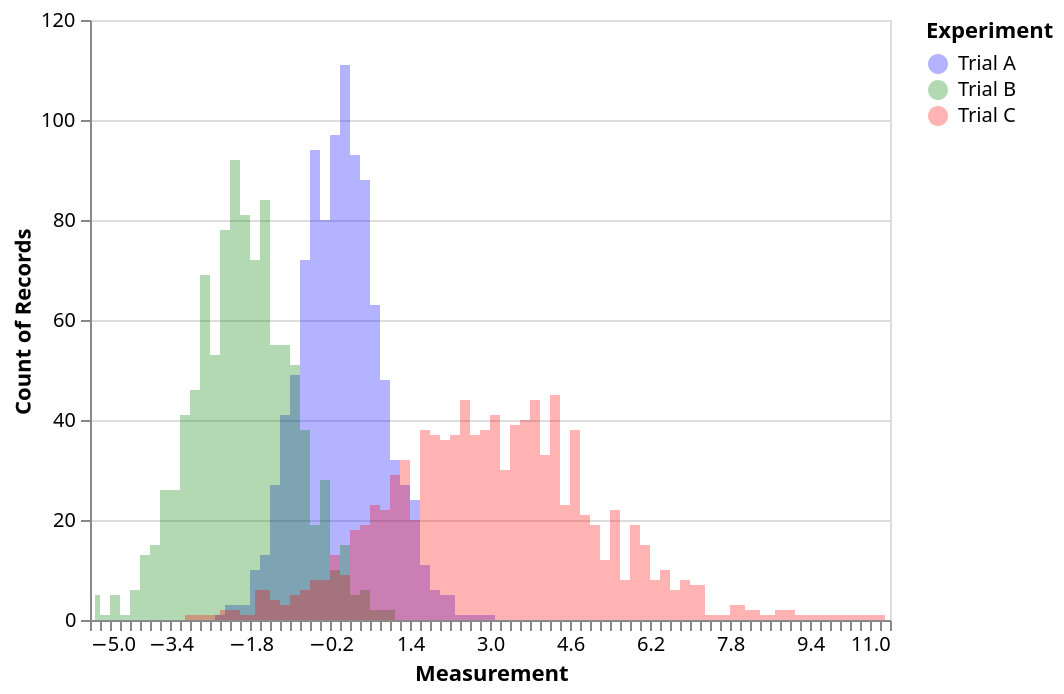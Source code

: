 {"config": {"view": {"height": 300, "width": 400}}, "encoding": {"y": {"stack": null, "aggregate": "count", "type": "quantitative"}, "x": {"bin": {"maxbins": 100}, "title": "Measurement", "field": "properties.Measurement", "type": "quantitative"}, "color": {"scale": {"range": ["#0000ff", "#008000", "#ff0000"]}, "title": "Experiment", "field": "properties.Experiment", "type": "nominal"}}, "data": {"values": {"features": [{"properties": {"Experiment": "Trial A", "Measurement": 0.39737132240898615}, "geometry": {"coordinates": [125.6, 10.1], "type": "Point"}, "type": "Feature"}, {"properties": {"Experiment": "Trial A", "Measurement": -0.11061144093694773}, "geometry": {"coordinates": [125.6, 10.1], "type": "Point"}, "type": "Feature"}, {"properties": {"Experiment": "Trial A", "Measurement": 0.518150830480554}, "geometry": {"coordinates": [125.6, 10.1], "type": "Point"}, "type": "Feature"}, {"properties": {"Experiment": "Trial A", "Measurement": 1.2184238851264204}, "geometry": {"coordinates": [125.6, 10.1], "type": "Point"}, "type": "Feature"}, {"properties": {"Experiment": "Trial A", "Measurement": -0.18732269977866878}, "geometry": {"coordinates": [125.6, 10.1], "type": "Point"}, "type": "Feature"}, {"properties": {"Experiment": "Trial A", "Measurement": -0.18730956555934444}, "geometry": {"coordinates": [125.6, 10.1], "type": "Point"}, "type": "Feature"}, {"properties": {"Experiment": "Trial A", "Measurement": 1.2633702524059132}, "geometry": {"coordinates": [125.6, 10.1], "type": "Point"}, "type": "Feature"}, {"properties": {"Experiment": "Trial A", "Measurement": 0.613947783322327}, "geometry": {"coordinates": [125.6, 10.1], "type": "Point"}, "type": "Feature"}, {"properties": {"Experiment": "Trial A", "Measurement": -0.3755795087479617}, "geometry": {"coordinates": [125.6, 10.1], "type": "Point"}, "type": "Feature"}, {"properties": {"Experiment": "Trial A", "Measurement": 0.43404803486877175}, "geometry": {"coordinates": [125.6, 10.1], "type": "Point"}, "type": "Feature"}, {"properties": {"Experiment": "Trial A", "Measurement": -0.3707341542499698}, "geometry": {"coordinates": [125.6, 10.1], "type": "Point"}, "type": "Feature"}, {"properties": {"Experiment": "Trial A", "Measurement": -0.3725838028562055}, "geometry": {"coordinates": [125.6, 10.1], "type": "Point"}, "type": "Feature"}, {"properties": {"Experiment": "Trial A", "Measurement": 0.1935698172528273}, "geometry": {"coordinates": [125.6, 10.1], "type": "Point"}, "type": "Feature"}, {"properties": {"Experiment": "Trial A", "Measurement": -1.5306241957262383}, "geometry": {"coordinates": [125.6, 10.1], "type": "Point"}, "type": "Feature"}, {"properties": {"Experiment": "Trial A", "Measurement": -1.3799342660104263}, "geometry": {"coordinates": [125.6, 10.1], "type": "Point"}, "type": "Feature"}, {"properties": {"Experiment": "Trial A", "Measurement": -0.44983002339277817}, "geometry": {"coordinates": [125.6, 10.1], "type": "Point"}, "type": "Feature"}, {"properties": {"Experiment": "Trial A", "Measurement": -0.8102648962675391}, "geometry": {"coordinates": [125.6, 10.1], "type": "Point"}, "type": "Feature"}, {"properties": {"Experiment": "Trial A", "Measurement": 0.2513978660762191}, "geometry": {"coordinates": [125.6, 10.1], "type": "Point"}, "type": "Feature"}, {"properties": {"Experiment": "Trial A", "Measurement": -0.7264192604169688}, "geometry": {"coordinates": [125.6, 10.1], "type": "Point"}, "type": "Feature"}, {"properties": {"Experiment": "Trial A", "Measurement": -1.1298429610682332}, "geometry": {"coordinates": [125.6, 10.1], "type": "Point"}, "type": "Feature"}, {"properties": {"Experiment": "Trial A", "Measurement": 1.1725190151372433}, "geometry": {"coordinates": [125.6, 10.1], "type": "Point"}, "type": "Feature"}, {"properties": {"Experiment": "Trial A", "Measurement": -0.18062104038922855}, "geometry": {"coordinates": [125.6, 10.1], "type": "Point"}, "type": "Feature"}, {"properties": {"Experiment": "Trial A", "Measurement": 0.05402256375033907}, "geometry": {"coordinates": [125.6, 10.1], "type": "Point"}, "type": "Feature"}, {"properties": {"Experiment": "Trial A", "Measurement": -1.1397985489707654}, "geometry": {"coordinates": [125.6, 10.1], "type": "Point"}, "type": "Feature"}, {"properties": {"Experiment": "Trial A", "Measurement": -0.43550617962014615}, "geometry": {"coordinates": [125.6, 10.1], "type": "Point"}, "type": "Feature"}, {"properties": {"Experiment": "Trial A", "Measurement": 0.08873807176789288}, "geometry": {"coordinates": [125.6, 10.1], "type": "Point"}, "type": "Feature"}, {"properties": {"Experiment": "Trial A", "Measurement": -0.9207948619378423}, "geometry": {"coordinates": [125.6, 10.1], "type": "Point"}, "type": "Feature"}, {"properties": {"Experiment": "Trial A", "Measurement": 0.3005584146765376}, "geometry": {"coordinates": [125.6, 10.1], "type": "Point"}, "type": "Feature"}, {"properties": {"Experiment": "Trial A", "Measurement": -0.480510951935044}, "geometry": {"coordinates": [125.6, 10.1], "type": "Point"}, "type": "Feature"}, {"properties": {"Experiment": "Trial A", "Measurement": -0.23335499983462143}, "geometry": {"coordinates": [125.6, 10.1], "type": "Point"}, "type": "Feature"}, {"properties": {"Experiment": "Trial A", "Measurement": -0.48136528978351756}, "geometry": {"coordinates": [125.6, 10.1], "type": "Point"}, "type": "Feature"}, {"properties": {"Experiment": "Trial A", "Measurement": 1.4818225476071503}, "geometry": {"coordinates": [125.6, 10.1], "type": "Point"}, "type": "Feature"}, {"properties": {"Experiment": "Trial A", "Measurement": -0.010797779790347137}, "geometry": {"coordinates": [125.6, 10.1], "type": "Point"}, "type": "Feature"}, {"properties": {"Experiment": "Trial A", "Measurement": -0.8461687431647203}, "geometry": {"coordinates": [125.6, 10.1], "type": "Point"}, "type": "Feature"}, {"properties": {"Experiment": "Trial A", "Measurement": 0.6580359296825513}, "geometry": {"coordinates": [125.6, 10.1], "type": "Point"}, "type": "Feature"}, {"properties": {"Experiment": "Trial A", "Measurement": -0.9766749199768179}, "geometry": {"coordinates": [125.6, 10.1], "type": "Point"}, "type": "Feature"}, {"properties": {"Experiment": "Trial A", "Measurement": 0.16709087600380435}, "geometry": {"coordinates": [125.6, 10.1], "type": "Point"}, "type": "Feature"}, {"properties": {"Experiment": "Trial A", "Measurement": -1.5677360991038205}, "geometry": {"coordinates": [125.6, 10.1], "type": "Point"}, "type": "Feature"}, {"properties": {"Experiment": "Trial A", "Measurement": -1.0625488391187445}, "geometry": {"coordinates": [125.6, 10.1], "type": "Point"}, "type": "Feature"}, {"properties": {"Experiment": "Trial A", "Measurement": 0.15748898869529881}, "geometry": {"coordinates": [125.6, 10.1], "type": "Point"}, "type": "Feature"}, {"properties": {"Experiment": "Trial A", "Measurement": 0.5907732639963283}, "geometry": {"coordinates": [125.6, 10.1], "type": "Point"}, "type": "Feature"}, {"properties": {"Experiment": "Trial A", "Measurement": 0.1370946249519764}, "geometry": {"coordinates": [125.6, 10.1], "type": "Point"}, "type": "Feature"}, {"properties": {"Experiment": "Trial A", "Measurement": -0.09251862591059243}, "geometry": {"coordinates": [125.6, 10.1], "type": "Point"}, "type": "Feature"}, {"properties": {"Experiment": "Trial A", "Measurement": -0.24088295647143104}, "geometry": {"coordinates": [125.6, 10.1], "type": "Point"}, "type": "Feature"}, {"properties": {"Experiment": "Trial A", "Measurement": -1.182817592293942}, "geometry": {"coordinates": [125.6, 10.1], "type": "Point"}, "type": "Feature"}, {"properties": {"Experiment": "Trial A", "Measurement": -0.5758753667157669}, "geometry": {"coordinates": [125.6, 10.1], "type": "Point"}, "type": "Feature"}, {"properties": {"Experiment": "Trial A", "Measurement": -0.36851101676783005}, "geometry": {"coordinates": [125.6, 10.1], "type": "Point"}, "type": "Feature"}, {"properties": {"Experiment": "Trial A", "Measurement": 0.8456977809751326}, "geometry": {"coordinates": [125.6, 10.1], "type": "Point"}, "type": "Feature"}, {"properties": {"Experiment": "Trial A", "Measurement": 0.27489463165476913}, "geometry": {"coordinates": [125.6, 10.1], "type": "Point"}, "type": "Feature"}, {"properties": {"Experiment": "Trial A", "Measurement": -1.4104321242901872}, "geometry": {"coordinates": [125.6, 10.1], "type": "Point"}, "type": "Feature"}, {"properties": {"Experiment": "Trial A", "Measurement": 0.259267175515836}, "geometry": {"coordinates": [125.6, 10.1], "type": "Point"}, "type": "Feature"}, {"properties": {"Experiment": "Trial A", "Measurement": -0.30806582433305324}, "geometry": {"coordinates": [125.6, 10.1], "type": "Point"}, "type": "Feature"}, {"properties": {"Experiment": "Trial A", "Measurement": -0.541537600244767}, "geometry": {"coordinates": [125.6, 10.1], "type": "Point"}, "type": "Feature"}, {"properties": {"Experiment": "Trial A", "Measurement": 0.48934103107269433}, "geometry": {"coordinates": [125.6, 10.1], "type": "Point"}, "type": "Feature"}, {"properties": {"Experiment": "Trial A", "Measurement": 0.8247996179967608}, "geometry": {"coordinates": [125.6, 10.1], "type": "Point"}, "type": "Feature"}, {"properties": {"Experiment": "Trial A", "Measurement": 0.7450240952929589}, "geometry": {"coordinates": [125.6, 10.1], "type": "Point"}, "type": "Feature"}, {"properties": {"Experiment": "Trial A", "Measurement": -0.6713740185781109}, "geometry": {"coordinates": [125.6, 10.1], "type": "Point"}, "type": "Feature"}, {"properties": {"Experiment": "Trial A", "Measurement": -0.24736990068097167}, "geometry": {"coordinates": [125.6, 10.1], "type": "Point"}, "type": "Feature"}, {"properties": {"Experiment": "Trial A", "Measurement": 0.26501074512285117}, "geometry": {"coordinates": [125.6, 10.1], "type": "Point"}, "type": "Feature"}, {"properties": {"Experiment": "Trial A", "Measurement": 0.7804361016978874}, "geometry": {"coordinates": [125.6, 10.1], "type": "Point"}, "type": "Feature"}, {"properties": {"Experiment": "Trial A", "Measurement": -0.383339390276232}, "geometry": {"coordinates": [125.6, 10.1], "type": "Point"}, "type": "Feature"}, {"properties": {"Experiment": "Trial A", "Measurement": -0.1485271813310537}, "geometry": {"coordinates": [125.6, 10.1], "type": "Point"}, "type": "Feature"}, {"properties": {"Experiment": "Trial A", "Measurement": -0.8850679792048226}, "geometry": {"coordinates": [125.6, 10.1], "type": "Point"}, "type": "Feature"}, {"properties": {"Experiment": "Trial A", "Measurement": -0.9569652992645367}, "geometry": {"coordinates": [125.6, 10.1], "type": "Point"}, "type": "Feature"}, {"properties": {"Experiment": "Trial A", "Measurement": 0.6500206579153585}, "geometry": {"coordinates": [125.6, 10.1], "type": "Point"}, "type": "Feature"}, {"properties": {"Experiment": "Trial A", "Measurement": 1.0849920228566583}, "geometry": {"coordinates": [125.6, 10.1], "type": "Point"}, "type": "Feature"}, {"properties": {"Experiment": "Trial A", "Measurement": -0.05760809726426708}, "geometry": {"coordinates": [125.6, 10.1], "type": "Point"}, "type": "Feature"}, {"properties": {"Experiment": "Trial A", "Measurement": 0.8028263183136194}, "geometry": {"coordinates": [125.6, 10.1], "type": "Point"}, "type": "Feature"}, {"properties": {"Experiment": "Trial A", "Measurement": 0.2893088200381073}, "geometry": {"coordinates": [125.6, 10.1], "type": "Point"}, "type": "Feature"}, {"properties": {"Experiment": "Trial A", "Measurement": -0.5160958036840995}, "geometry": {"coordinates": [125.6, 10.1], "type": "Point"}, "type": "Feature"}, {"properties": {"Experiment": "Trial A", "Measurement": 0.28911648440673116}, "geometry": {"coordinates": [125.6, 10.1], "type": "Point"}, "type": "Feature"}, {"properties": {"Experiment": "Trial A", "Measurement": 1.2304292531727754}, "geometry": {"coordinates": [125.6, 10.1], "type": "Point"}, "type": "Feature"}, {"properties": {"Experiment": "Trial A", "Measurement": -0.028660831287961232}, "geometry": {"coordinates": [125.6, 10.1], "type": "Point"}, "type": "Feature"}, {"properties": {"Experiment": "Trial A", "Measurement": 1.2517149246512052}, "geometry": {"coordinates": [125.6, 10.1], "type": "Point"}, "type": "Feature"}, {"properties": {"Experiment": "Trial A", "Measurement": -2.0957960832717957}, "geometry": {"coordinates": [125.6, 10.1], "type": "Point"}, "type": "Feature"}, {"properties": {"Experiment": "Trial A", "Measurement": 0.6575220035001791}, "geometry": {"coordinates": [125.6, 10.1], "type": "Point"}, "type": "Feature"}, {"properties": {"Experiment": "Trial A", "Measurement": 0.06963765459053697}, "geometry": {"coordinates": [125.6, 10.1], "type": "Point"}, "type": "Feature"}, {"properties": {"Experiment": "Trial A", "Measurement": -0.23920588037269394}, "geometry": {"coordinates": [125.6, 10.1], "type": "Point"}, "type": "Feature"}, {"properties": {"Experiment": "Trial A", "Measurement": 0.07340862122840185}, "geometry": {"coordinates": [125.6, 10.1], "type": "Point"}, "type": "Feature"}, {"properties": {"Experiment": "Trial A", "Measurement": -1.5900551316807143}, "geometry": {"coordinates": [125.6, 10.1], "type": "Point"}, "type": "Feature"}, {"properties": {"Experiment": "Trial A", "Measurement": -0.17573751027000956}, "geometry": {"coordinates": [125.6, 10.1], "type": "Point"}, "type": "Feature"}, {"properties": {"Experiment": "Trial A", "Measurement": 0.28569005720939716}, "geometry": {"coordinates": [125.6, 10.1], "type": "Point"}, "type": "Feature"}, {"properties": {"Experiment": "Trial A", "Measurement": 1.182315235793213}, "geometry": {"coordinates": [125.6, 10.1], "type": "Point"}, "type": "Feature"}, {"properties": {"Experiment": "Trial A", "Measurement": -0.4146161746189179}, "geometry": {"coordinates": [125.6, 10.1], "type": "Point"}, "type": "Feature"}, {"properties": {"Experiment": "Trial A", "Measurement": -0.6467948823145502}, "geometry": {"coordinates": [125.6, 10.1], "type": "Point"}, "type": "Feature"}, {"properties": {"Experiment": "Trial A", "Measurement": -0.40140563486762926}, "geometry": {"coordinates": [125.6, 10.1], "type": "Point"}, "type": "Feature"}, {"properties": {"Experiment": "Trial A", "Measurement": 0.7323216941616594}, "geometry": {"coordinates": [125.6, 10.1], "type": "Point"}, "type": "Feature"}, {"properties": {"Experiment": "Trial A", "Measurement": 0.2630008877277476}, "geometry": {"coordinates": [125.6, 10.1], "type": "Point"}, "type": "Feature"}, {"properties": {"Experiment": "Trial A", "Measurement": -0.42380816301363106}, "geometry": {"coordinates": [125.6, 10.1], "type": "Point"}, "type": "Feature"}, {"properties": {"Experiment": "Trial A", "Measurement": 0.4106139464906849}, "geometry": {"coordinates": [125.6, 10.1], "type": "Point"}, "type": "Feature"}, {"properties": {"Experiment": "Trial A", "Measurement": 0.07766203947843231}, "geometry": {"coordinates": [125.6, 10.1], "type": "Point"}, "type": "Feature"}, {"properties": {"Experiment": "Trial A", "Measurement": 0.7749159924263114}, "geometry": {"coordinates": [125.6, 10.1], "type": "Point"}, "type": "Feature"}, {"properties": {"Experiment": "Trial A", "Measurement": -0.5616424751018819}, "geometry": {"coordinates": [125.6, 10.1], "type": "Point"}, "type": "Feature"}, {"properties": {"Experiment": "Trial A", "Measurement": -0.2621297172782146}, "geometry": {"coordinates": [125.6, 10.1], "type": "Point"}, "type": "Feature"}, {"properties": {"Experiment": "Trial A", "Measurement": -0.31368652250572615}, "geometry": {"coordinates": [125.6, 10.1], "type": "Point"}, "type": "Feature"}, {"properties": {"Experiment": "Trial A", "Measurement": -1.1708119585056949}, "geometry": {"coordinates": [125.6, 10.1], "type": "Point"}, "type": "Feature"}, {"properties": {"Experiment": "Trial A", "Measurement": 0.23689622165166085}, "geometry": {"coordinates": [125.6, 10.1], "type": "Point"}, "type": "Feature"}, {"properties": {"Experiment": "Trial A", "Measurement": 0.2088442177439115}, "geometry": {"coordinates": [125.6, 10.1], "type": "Point"}, "type": "Feature"}, {"properties": {"Experiment": "Trial A", "Measurement": 0.004090765313968712}, "geometry": {"coordinates": [125.6, 10.1], "type": "Point"}, "type": "Feature"}, {"properties": {"Experiment": "Trial A", "Measurement": -0.18766970670011754}, "geometry": {"coordinates": [125.6, 10.1], "type": "Point"}, "type": "Feature"}, {"properties": {"Experiment": "Trial A", "Measurement": -1.1322965936403315}, "geometry": {"coordinates": [125.6, 10.1], "type": "Point"}, "type": "Feature"}, {"properties": {"Experiment": "Trial A", "Measurement": -0.33651625821228726}, "geometry": {"coordinates": [125.6, 10.1], "type": "Point"}, "type": "Feature"}, {"properties": {"Experiment": "Trial A", "Measurement": -0.2741716132214156}, "geometry": {"coordinates": [125.6, 10.1], "type": "Point"}, "type": "Feature"}, {"properties": {"Experiment": "Trial A", "Measurement": -0.6418218153772952}, "geometry": {"coordinates": [125.6, 10.1], "type": "Point"}, "type": "Feature"}, {"properties": {"Experiment": "Trial A", "Measurement": -0.12902856933280732}, "geometry": {"coordinates": [125.6, 10.1], "type": "Point"}, "type": "Feature"}, {"properties": {"Experiment": "Trial A", "Measurement": 0.32324068545163076}, "geometry": {"coordinates": [125.6, 10.1], "type": "Point"}, "type": "Feature"}, {"properties": {"Experiment": "Trial A", "Measurement": 1.5089487209684243}, "geometry": {"coordinates": [125.6, 10.1], "type": "Point"}, "type": "Feature"}, {"properties": {"Experiment": "Trial A", "Measurement": 0.13966225026547116}, "geometry": {"coordinates": [125.6, 10.1], "type": "Point"}, "type": "Feature"}, {"properties": {"Experiment": "Trial A", "Measurement": 0.2060403125782115}, "geometry": {"coordinates": [125.6, 10.1], "type": "Point"}, "type": "Feature"}, {"properties": {"Experiment": "Trial A", "Measurement": -0.059556732612933774}, "geometry": {"coordinates": [125.6, 10.1], "type": "Point"}, "type": "Feature"}, {"properties": {"Experiment": "Trial A", "Measurement": -1.5350169722392333}, "geometry": {"coordinates": [125.6, 10.1], "type": "Point"}, "type": "Feature"}, {"properties": {"Experiment": "Trial A", "Measurement": -0.021211100359373503}, "geometry": {"coordinates": [125.6, 10.1], "type": "Point"}, "type": "Feature"}, {"properties": {"Experiment": "Trial A", "Measurement": 0.048184167952821155}, "geometry": {"coordinates": [125.6, 10.1], "type": "Point"}, "type": "Feature"}, {"properties": {"Experiment": "Trial A", "Measurement": 1.970593689988229}, "geometry": {"coordinates": [125.6, 10.1], "type": "Point"}, "type": "Feature"}, {"properties": {"Experiment": "Trial A", "Measurement": -0.15388877182489802}, "geometry": {"coordinates": [125.6, 10.1], "type": "Point"}, "type": "Feature"}, {"properties": {"Experiment": "Trial A", "Measurement": 0.24123787386689}, "geometry": {"coordinates": [125.6, 10.1], "type": "Point"}, "type": "Feature"}, {"properties": {"Experiment": "Trial A", "Measurement": -0.02776941576419465}, "geometry": {"coordinates": [125.6, 10.1], "type": "Point"}, "type": "Feature"}, {"properties": {"Experiment": "Trial A", "Measurement": -0.9349424300956257}, "geometry": {"coordinates": [125.6, 10.1], "type": "Point"}, "type": "Feature"}, {"properties": {"Experiment": "Trial A", "Measurement": 0.9142582516120165}, "geometry": {"coordinates": [125.6, 10.1], "type": "Point"}, "type": "Feature"}, {"properties": {"Experiment": "Trial A", "Measurement": 0.6015464261494193}, "geometry": {"coordinates": [125.6, 10.1], "type": "Point"}, "type": "Feature"}, {"properties": {"Experiment": "Trial A", "Measurement": 0.6328255576344376}, "geometry": {"coordinates": [125.6, 10.1], "type": "Point"}, "type": "Feature"}, {"properties": {"Experiment": "Trial A", "Measurement": -0.7275099638357911}, "geometry": {"coordinates": [125.6, 10.1], "type": "Point"}, "type": "Feature"}, {"properties": {"Experiment": "Trial A", "Measurement": 1.1222354487488795}, "geometry": {"coordinates": [125.6, 10.1], "type": "Point"}, "type": "Feature"}, {"properties": {"Experiment": "Trial A", "Measurement": -1.1214808502338247}, "geometry": {"coordinates": [125.6, 10.1], "type": "Point"}, "type": "Feature"}, {"properties": {"Experiment": "Trial A", "Measurement": 0.46948567504021627}, "geometry": {"coordinates": [125.6, 10.1], "type": "Point"}, "type": "Feature"}, {"properties": {"Experiment": "Trial A", "Measurement": 1.7523645006479829}, "geometry": {"coordinates": [125.6, 10.1], "type": "Point"}, "type": "Feature"}, {"properties": {"Experiment": "Trial A", "Measurement": -0.7924290601045507}, "geometry": {"coordinates": [125.6, 10.1], "type": "Point"}, "type": "Feature"}, {"properties": {"Experiment": "Trial A", "Measurement": -0.45303818368221754}, "geometry": {"coordinates": [125.6, 10.1], "type": "Point"}, "type": "Feature"}, {"properties": {"Experiment": "Trial A", "Measurement": 0.07972109207011298}, "geometry": {"coordinates": [125.6, 10.1], "type": "Point"}, "type": "Feature"}, {"properties": {"Experiment": "Trial A", "Measurement": -0.4027805232929594}, "geometry": {"coordinates": [125.6, 10.1], "type": "Point"}, "type": "Feature"}, {"properties": {"Experiment": "Trial A", "Measurement": -1.2405307448529062}, "geometry": {"coordinates": [125.6, 10.1], "type": "Point"}, "type": "Feature"}, {"properties": {"Experiment": "Trial A", "Measurement": 0.05485037984482186}, "geometry": {"coordinates": [125.6, 10.1], "type": "Point"}, "type": "Feature"}, {"properties": {"Experiment": "Trial A", "Measurement": -0.8498429709808839}, "geometry": {"coordinates": [125.6, 10.1], "type": "Point"}, "type": "Feature"}, {"properties": {"Experiment": "Trial A", "Measurement": 0.37887394450814527}, "geometry": {"coordinates": [125.6, 10.1], "type": "Point"}, "type": "Feature"}, {"properties": {"Experiment": "Trial A", "Measurement": -0.7355393873870426}, "geometry": {"coordinates": [125.6, 10.1], "type": "Point"}, "type": "Feature"}, {"properties": {"Experiment": "Trial A", "Measurement": 1.2399475240140316}, "geometry": {"coordinates": [125.6, 10.1], "type": "Point"}, "type": "Feature"}, {"properties": {"Experiment": "Trial A", "Measurement": -0.6266026338689897}, "geometry": {"coordinates": [125.6, 10.1], "type": "Point"}, "type": "Feature"}, {"properties": {"Experiment": "Trial A", "Measurement": -0.25764921296454046}, "geometry": {"coordinates": [125.6, 10.1], "type": "Point"}, "type": "Feature"}, {"properties": {"Experiment": "Trial A", "Measurement": 0.6508137738957358}, "geometry": {"coordinates": [125.6, 10.1], "type": "Point"}, "type": "Feature"}, {"properties": {"Experiment": "Trial A", "Measurement": -0.9846914531471642}, "geometry": {"coordinates": [125.6, 10.1], "type": "Point"}, "type": "Feature"}, {"properties": {"Experiment": "Trial A", "Measurement": 0.18196794768330354}, "geometry": {"coordinates": [125.6, 10.1], "type": "Point"}, "type": "Feature"}, {"properties": {"Experiment": "Trial A", "Measurement": 1.0457142034259426}, "geometry": {"coordinates": [125.6, 10.1], "type": "Point"}, "type": "Feature"}, {"properties": {"Experiment": "Trial A", "Measurement": -1.2859865876489822}, "geometry": {"coordinates": [125.6, 10.1], "type": "Point"}, "type": "Feature"}, {"properties": {"Experiment": "Trial A", "Measurement": 0.14770708682584338}, "geometry": {"coordinates": [125.6, 10.1], "type": "Point"}, "type": "Feature"}, {"properties": {"Experiment": "Trial A", "Measurement": 0.20790623539873884}, "geometry": {"coordinates": [125.6, 10.1], "type": "Point"}, "type": "Feature"}, {"properties": {"Experiment": "Trial A", "Measurement": 0.6254582974218483}, "geometry": {"coordinates": [125.6, 10.1], "type": "Point"}, "type": "Feature"}, {"properties": {"Experiment": "Trial A", "Measurement": -0.9895605687024656}, "geometry": {"coordinates": [125.6, 10.1], "type": "Point"}, "type": "Feature"}, {"properties": {"Experiment": "Trial A", "Measurement": -1.056365290467421}, "geometry": {"coordinates": [125.6, 10.1], "type": "Point"}, "type": "Feature"}, {"properties": {"Experiment": "Trial A", "Measurement": 0.41755325249351816}, "geometry": {"coordinates": [125.6, 10.1], "type": "Point"}, "type": "Feature"}, {"properties": {"Experiment": "Trial A", "Measurement": 0.23758773858654886}, "geometry": {"coordinates": [125.6, 10.1], "type": "Point"}, "type": "Feature"}, {"properties": {"Experiment": "Trial A", "Measurement": 0.20039428027670125}, "geometry": {"coordinates": [125.6, 10.1], "type": "Point"}, "type": "Feature"}, {"properties": {"Experiment": "Trial A", "Measurement": 0.27715856759758056}, "geometry": {"coordinates": [125.6, 10.1], "type": "Point"}, "type": "Feature"}, {"properties": {"Experiment": "Trial A", "Measurement": -0.5440197772627927}, "geometry": {"coordinates": [125.6, 10.1], "type": "Point"}, "type": "Feature"}, {"properties": {"Experiment": "Trial A", "Measurement": 0.18580295772880284}, "geometry": {"coordinates": [125.6, 10.1], "type": "Point"}, "type": "Feature"}, {"properties": {"Experiment": "Trial A", "Measurement": 0.23445797863894502}, "geometry": {"coordinates": [125.6, 10.1], "type": "Point"}, "type": "Feature"}, {"properties": {"Experiment": "Trial A", "Measurement": -0.5714811344210943}, "geometry": {"coordinates": [125.6, 10.1], "type": "Point"}, "type": "Feature"}, {"properties": {"Experiment": "Trial A", "Measurement": 1.4926196089158053}, "geometry": {"coordinates": [125.6, 10.1], "type": "Point"}, "type": "Feature"}, {"properties": {"Experiment": "Trial A", "Measurement": 0.37906633672943}, "geometry": {"coordinates": [125.6, 10.1], "type": "Point"}, "type": "Feature"}, {"properties": {"Experiment": "Trial A", "Measurement": -0.953042797762119}, "geometry": {"coordinates": [125.6, 10.1], "type": "Point"}, "type": "Feature"}, {"properties": {"Experiment": "Trial A", "Measurement": 0.5252428869070638}, "geometry": {"coordinates": [125.6, 10.1], "type": "Point"}, "type": "Feature"}, {"properties": {"Experiment": "Trial A", "Measurement": -0.7797453361818572}, "geometry": {"coordinates": [125.6, 10.1], "type": "Point"}, "type": "Feature"}, {"properties": {"Experiment": "Trial A", "Measurement": 0.6296676829939617}, "geometry": {"coordinates": [125.6, 10.1], "type": "Point"}, "type": "Feature"}, {"properties": {"Experiment": "Trial A", "Measurement": 0.9268764632059233}, "geometry": {"coordinates": [125.6, 10.1], "type": "Point"}, "type": "Feature"}, {"properties": {"Experiment": "Trial A", "Measurement": -0.6565458546813684}, "geometry": {"coordinates": [125.6, 10.1], "type": "Point"}, "type": "Feature"}, {"properties": {"Experiment": "Trial A", "Measurement": 0.7707009033954575}, "geometry": {"coordinates": [125.6, 10.1], "type": "Point"}, "type": "Feature"}, {"properties": {"Experiment": "Trial A", "Measurement": 0.3302247415491987}, "geometry": {"coordinates": [125.6, 10.1], "type": "Point"}, "type": "Feature"}, {"properties": {"Experiment": "Trial A", "Measurement": 0.657648127995592}, "geometry": {"coordinates": [125.6, 10.1], "type": "Point"}, "type": "Feature"}, {"properties": {"Experiment": "Trial A", "Measurement": 1.517434386123158}, "geometry": {"coordinates": [125.6, 10.1], "type": "Point"}, "type": "Feature"}, {"properties": {"Experiment": "Trial A", "Measurement": -0.1963104928022964}, "geometry": {"coordinates": [125.6, 10.1], "type": "Point"}, "type": "Feature"}, {"properties": {"Experiment": "Trial A", "Measurement": -0.6029889314859918}, "geometry": {"coordinates": [125.6, 10.1], "type": "Point"}, "type": "Feature"}, {"properties": {"Experiment": "Trial A", "Measurement": -0.7116115437004187}, "geometry": {"coordinates": [125.6, 10.1], "type": "Point"}, "type": "Feature"}, {"properties": {"Experiment": "Trial A", "Measurement": -0.6526482279723507}, "geometry": {"coordinates": [125.6, 10.1], "type": "Point"}, "type": "Feature"}, {"properties": {"Experiment": "Trial A", "Measurement": -0.061681367531283365}, "geometry": {"coordinates": [125.6, 10.1], "type": "Point"}, "type": "Feature"}, {"properties": {"Experiment": "Trial A", "Measurement": 0.2729215798533151}, "geometry": {"coordinates": [125.6, 10.1], "type": "Point"}, "type": "Feature"}, {"properties": {"Experiment": "Trial A", "Measurement": 0.22135263946401526}, "geometry": {"coordinates": [125.6, 10.1], "type": "Point"}, "type": "Feature"}, {"properties": {"Experiment": "Trial A", "Measurement": 0.6617465992288191}, "geometry": {"coordinates": [125.6, 10.1], "type": "Point"}, "type": "Feature"}, {"properties": {"Experiment": "Trial A", "Measurement": 0.010401513502325616}, "geometry": {"coordinates": [125.6, 10.1], "type": "Point"}, "type": "Feature"}, {"properties": {"Experiment": "Trial A", "Measurement": 1.1628272617258535}, "geometry": {"coordinates": [125.6, 10.1], "type": "Point"}, "type": "Feature"}, {"properties": {"Experiment": "Trial A", "Measurement": -0.21172546659036487}, "geometry": {"coordinates": [125.6, 10.1], "type": "Point"}, "type": "Feature"}, {"properties": {"Experiment": "Trial A", "Measurement": 2.176135333271695}, "geometry": {"coordinates": [125.6, 10.1], "type": "Point"}, "type": "Feature"}, {"properties": {"Experiment": "Trial A", "Measurement": 0.500533878212005}, "geometry": {"coordinates": [125.6, 10.1], "type": "Point"}, "type": "Feature"}, {"properties": {"Experiment": "Trial A", "Measurement": -0.685726045133026}, "geometry": {"coordinates": [125.6, 10.1], "type": "Point"}, "type": "Feature"}, {"properties": {"Experiment": "Trial A", "Measurement": -0.8567139984488898}, "geometry": {"coordinates": [125.6, 10.1], "type": "Point"}, "type": "Feature"}, {"properties": {"Experiment": "Trial A", "Measurement": 0.38597793219454823}, "geometry": {"coordinates": [125.6, 10.1], "type": "Point"}, "type": "Feature"}, {"properties": {"Experiment": "Trial A", "Measurement": -0.17877022826068073}, "geometry": {"coordinates": [125.6, 10.1], "type": "Point"}, "type": "Feature"}, {"properties": {"Experiment": "Trial A", "Measurement": 0.5712003952736736}, "geometry": {"coordinates": [125.6, 10.1], "type": "Point"}, "type": "Feature"}, {"properties": {"Experiment": "Trial A", "Measurement": 0.3785900996588359}, "geometry": {"coordinates": [125.6, 10.1], "type": "Point"}, "type": "Feature"}, {"properties": {"Experiment": "Trial A", "Measurement": -0.05826313012549822}, "geometry": {"coordinates": [125.6, 10.1], "type": "Point"}, "type": "Feature"}, {"properties": {"Experiment": "Trial A", "Measurement": -0.677434974454724}, "geometry": {"coordinates": [125.6, 10.1], "type": "Point"}, "type": "Feature"}, {"properties": {"Experiment": "Trial A", "Measurement": -1.2118777797486917}, "geometry": {"coordinates": [125.6, 10.1], "type": "Point"}, "type": "Feature"}, {"properties": {"Experiment": "Trial A", "Measurement": -0.3572119616536169}, "geometry": {"coordinates": [125.6, 10.1], "type": "Point"}, "type": "Feature"}, {"properties": {"Experiment": "Trial A", "Measurement": 0.685119035458778}, "geometry": {"coordinates": [125.6, 10.1], "type": "Point"}, "type": "Feature"}, {"properties": {"Experiment": "Trial A", "Measurement": 0.17127499530416318}, "geometry": {"coordinates": [125.6, 10.1], "type": "Point"}, "type": "Feature"}, {"properties": {"Experiment": "Trial A", "Measurement": -0.9965910229695905}, "geometry": {"coordinates": [125.6, 10.1], "type": "Point"}, "type": "Feature"}, {"properties": {"Experiment": "Trial A", "Measurement": 0.1385447406809456}, "geometry": {"coordinates": [125.6, 10.1], "type": "Point"}, "type": "Feature"}, {"properties": {"Experiment": "Trial A", "Measurement": 0.30825390378306944}, "geometry": {"coordinates": [125.6, 10.1], "type": "Point"}, "type": "Feature"}, {"properties": {"Experiment": "Trial A", "Measurement": -0.7070859489609065}, "geometry": {"coordinates": [125.6, 10.1], "type": "Point"}, "type": "Feature"}, {"properties": {"Experiment": "Trial A", "Measurement": 0.12298008475642233}, "geometry": {"coordinates": [125.6, 10.1], "type": "Point"}, "type": "Feature"}, {"properties": {"Experiment": "Trial A", "Measurement": 0.04656697475679992}, "geometry": {"coordinates": [125.6, 10.1], "type": "Point"}, "type": "Feature"}, {"properties": {"Experiment": "Trial A", "Measurement": -0.9143762382644985}, "geometry": {"coordinates": [125.6, 10.1], "type": "Point"}, "type": "Feature"}, {"properties": {"Experiment": "Trial A", "Measurement": 0.28622988827862667}, "geometry": {"coordinates": [125.6, 10.1], "type": "Point"}, "type": "Feature"}, {"properties": {"Experiment": "Trial A", "Measurement": 0.44862762109458754}, "geometry": {"coordinates": [125.6, 10.1], "type": "Point"}, "type": "Feature"}, {"properties": {"Experiment": "Trial A", "Measurement": 0.8664409945402216}, "geometry": {"coordinates": [125.6, 10.1], "type": "Point"}, "type": "Feature"}, {"properties": {"Experiment": "Trial A", "Measurement": 0.8430416416279224}, "geometry": {"coordinates": [125.6, 10.1], "type": "Point"}, "type": "Feature"}, {"properties": {"Experiment": "Trial A", "Measurement": -1.102135494365673}, "geometry": {"coordinates": [125.6, 10.1], "type": "Point"}, "type": "Feature"}, {"properties": {"Experiment": "Trial A", "Measurement": -0.7502600319320982}, "geometry": {"coordinates": [125.6, 10.1], "type": "Point"}, "type": "Feature"}, {"properties": {"Experiment": "Trial A", "Measurement": 0.41202821376692783}, "geometry": {"coordinates": [125.6, 10.1], "type": "Point"}, "type": "Feature"}, {"properties": {"Experiment": "Trial A", "Measurement": 0.4110287607297671}, "geometry": {"coordinates": [125.6, 10.1], "type": "Point"}, "type": "Feature"}, {"properties": {"Experiment": "Trial A", "Measurement": 0.4120381490448384}, "geometry": {"coordinates": [125.6, 10.1], "type": "Point"}, "type": "Feature"}, {"properties": {"Experiment": "Trial A", "Measurement": 3.0821851925237773}, "geometry": {"coordinates": [125.6, 10.1], "type": "Point"}, "type": "Feature"}, {"properties": {"Experiment": "Trial A", "Measurement": 0.4567124085545336}, "geometry": {"coordinates": [125.6, 10.1], "type": "Point"}, "type": "Feature"}, {"properties": {"Experiment": "Trial A", "Measurement": 0.9084525121444792}, "geometry": {"coordinates": [125.6, 10.1], "type": "Point"}, "type": "Feature"}, {"properties": {"Experiment": "Trial A", "Measurement": 0.7632014107945619}, "geometry": {"coordinates": [125.6, 10.1], "type": "Point"}, "type": "Feature"}, {"properties": {"Experiment": "Trial A", "Measurement": 0.5211130010446384}, "geometry": {"coordinates": [125.6, 10.1], "type": "Point"}, "type": "Feature"}, {"properties": {"Experiment": "Trial A", "Measurement": -0.2522153957122765}, "geometry": {"coordinates": [125.6, 10.1], "type": "Point"}, "type": "Feature"}, {"properties": {"Experiment": "Trial A", "Measurement": 0.6071753763946139}, "geometry": {"coordinates": [125.6, 10.1], "type": "Point"}, "type": "Feature"}, {"properties": {"Experiment": "Trial A", "Measurement": -0.6182601716300575}, "geometry": {"coordinates": [125.6, 10.1], "type": "Point"}, "type": "Feature"}, {"properties": {"Experiment": "Trial A", "Measurement": -0.1894548853920071}, "geometry": {"coordinates": [125.6, 10.1], "type": "Point"}, "type": "Feature"}, {"properties": {"Experiment": "Trial A", "Measurement": -0.3882908382632828}, "geometry": {"coordinates": [125.6, 10.1], "type": "Point"}, "type": "Feature"}, {"properties": {"Experiment": "Trial A", "Measurement": 0.06549931150905805}, "geometry": {"coordinates": [125.6, 10.1], "type": "Point"}, "type": "Feature"}, {"properties": {"Experiment": "Trial A", "Measurement": 1.851726853338807}, "geometry": {"coordinates": [125.6, 10.1], "type": "Point"}, "type": "Feature"}, {"properties": {"Experiment": "Trial A", "Measurement": -1.4938121540733986}, "geometry": {"coordinates": [125.6, 10.1], "type": "Point"}, "type": "Feature"}, {"properties": {"Experiment": "Trial A", "Measurement": 0.5490081522996108}, "geometry": {"coordinates": [125.6, 10.1], "type": "Point"}, "type": "Feature"}, {"properties": {"Experiment": "Trial A", "Measurement": -1.2901726969517213}, "geometry": {"coordinates": [125.6, 10.1], "type": "Point"}, "type": "Feature"}, {"properties": {"Experiment": "Trial A", "Measurement": -0.3775454926315468}, "geometry": {"coordinates": [125.6, 10.1], "type": "Point"}, "type": "Feature"}, {"properties": {"Experiment": "Trial A", "Measurement": 0.8711604775738929}, "geometry": {"coordinates": [125.6, 10.1], "type": "Point"}, "type": "Feature"}, {"properties": {"Experiment": "Trial A", "Measurement": 0.05142401527637022}, "geometry": {"coordinates": [125.6, 10.1], "type": "Point"}, "type": "Feature"}, {"properties": {"Experiment": "Trial A", "Measurement": -0.8621958223434449}, "geometry": {"coordinates": [125.6, 10.1], "type": "Point"}, "type": "Feature"}, {"properties": {"Experiment": "Trial A", "Measurement": -0.5722429674079746}, "geometry": {"coordinates": [125.6, 10.1], "type": "Point"}, "type": "Feature"}, {"properties": {"Experiment": "Trial A", "Measurement": 0.5436781991477407}, "geometry": {"coordinates": [125.6, 10.1], "type": "Point"}, "type": "Feature"}, {"properties": {"Experiment": "Trial A", "Measurement": -0.5842933053737094}, "geometry": {"coordinates": [125.6, 10.1], "type": "Point"}, "type": "Feature"}, {"properties": {"Experiment": "Trial A", "Measurement": 0.1731668716655799}, "geometry": {"coordinates": [125.6, 10.1], "type": "Point"}, "type": "Feature"}, {"properties": {"Experiment": "Trial A", "Measurement": 0.03645747192305103}, "geometry": {"coordinates": [125.6, 10.1], "type": "Point"}, "type": "Feature"}, {"properties": {"Experiment": "Trial A", "Measurement": -0.5212802780846537}, "geometry": {"coordinates": [125.6, 10.1], "type": "Point"}, "type": "Feature"}, {"properties": {"Experiment": "Trial A", "Measurement": 1.7151552714602607}, "geometry": {"coordinates": [125.6, 10.1], "type": "Point"}, "type": "Feature"}, {"properties": {"Experiment": "Trial A", "Measurement": 0.507135217854409}, "geometry": {"coordinates": [125.6, 10.1], "type": "Point"}, "type": "Feature"}, {"properties": {"Experiment": "Trial A", "Measurement": -1.6201140693260858}, "geometry": {"coordinates": [125.6, 10.1], "type": "Point"}, "type": "Feature"}, {"properties": {"Experiment": "Trial A", "Measurement": 0.1491634518155421}, "geometry": {"coordinates": [125.6, 10.1], "type": "Point"}, "type": "Feature"}, {"properties": {"Experiment": "Trial A", "Measurement": -0.5294291718147104}, "geometry": {"coordinates": [125.6, 10.1], "type": "Point"}, "type": "Feature"}, {"properties": {"Experiment": "Trial A", "Measurement": 0.6819466678369792}, "geometry": {"coordinates": [125.6, 10.1], "type": "Point"}, "type": "Feature"}, {"properties": {"Experiment": "Trial A", "Measurement": -0.6340165907461606}, "geometry": {"coordinates": [125.6, 10.1], "type": "Point"}, "type": "Feature"}, {"properties": {"Experiment": "Trial A", "Measurement": -0.09178915317351921}, "geometry": {"coordinates": [125.6, 10.1], "type": "Point"}, "type": "Feature"}, {"properties": {"Experiment": "Trial A", "Measurement": 0.4039898231843657}, "geometry": {"coordinates": [125.6, 10.1], "type": "Point"}, "type": "Feature"}, {"properties": {"Experiment": "Trial A", "Measurement": 0.6926041553360972}, "geometry": {"coordinates": [125.6, 10.1], "type": "Point"}, "type": "Feature"}, {"properties": {"Experiment": "Trial A", "Measurement": -0.960237125644621}, "geometry": {"coordinates": [125.6, 10.1], "type": "Point"}, "type": "Feature"}, {"properties": {"Experiment": "Trial A", "Measurement": -0.2676009886727587}, "geometry": {"coordinates": [125.6, 10.1], "type": "Point"}, "type": "Feature"}, {"properties": {"Experiment": "Trial A", "Measurement": -0.37995624892876495}, "geometry": {"coordinates": [125.6, 10.1], "type": "Point"}, "type": "Feature"}, {"properties": {"Experiment": "Trial A", "Measurement": -0.5226633860589696}, "geometry": {"coordinates": [125.6, 10.1], "type": "Point"}, "type": "Feature"}, {"properties": {"Experiment": "Trial A", "Measurement": 1.4123633922248775}, "geometry": {"coordinates": [125.6, 10.1], "type": "Point"}, "type": "Feature"}, {"properties": {"Experiment": "Trial A", "Measurement": 0.32398536876876444}, "geometry": {"coordinates": [125.6, 10.1], "type": "Point"}, "type": "Feature"}, {"properties": {"Experiment": "Trial A", "Measurement": -1.0087071634680362}, "geometry": {"coordinates": [125.6, 10.1], "type": "Point"}, "type": "Feature"}, {"properties": {"Experiment": "Trial A", "Measurement": 0.7342895576438209}, "geometry": {"coordinates": [125.6, 10.1], "type": "Point"}, "type": "Feature"}, {"properties": {"Experiment": "Trial A", "Measurement": 1.6977249576101068}, "geometry": {"coordinates": [125.6, 10.1], "type": "Point"}, "type": "Feature"}, {"properties": {"Experiment": "Trial A", "Measurement": 0.8259722084409176}, "geometry": {"coordinates": [125.6, 10.1], "type": "Point"}, "type": "Feature"}, {"properties": {"Experiment": "Trial A", "Measurement": -1.2154959727632109}, "geometry": {"coordinates": [125.6, 10.1], "type": "Point"}, "type": "Feature"}, {"properties": {"Experiment": "Trial A", "Measurement": -0.38738725829300114}, "geometry": {"coordinates": [125.6, 10.1], "type": "Point"}, "type": "Feature"}, {"properties": {"Experiment": "Trial A", "Measurement": 1.0135289193492982}, "geometry": {"coordinates": [125.6, 10.1], "type": "Point"}, "type": "Feature"}, {"properties": {"Experiment": "Trial A", "Measurement": -0.5661355724950247}, "geometry": {"coordinates": [125.6, 10.1], "type": "Point"}, "type": "Feature"}, {"properties": {"Experiment": "Trial A", "Measurement": 0.3550555425169828}, "geometry": {"coordinates": [125.6, 10.1], "type": "Point"}, "type": "Feature"}, {"properties": {"Experiment": "Trial A", "Measurement": 0.6197072427434694}, "geometry": {"coordinates": [125.6, 10.1], "type": "Point"}, "type": "Feature"}, {"properties": {"Experiment": "Trial A", "Measurement": -0.7415443772624664}, "geometry": {"coordinates": [125.6, 10.1], "type": "Point"}, "type": "Feature"}, {"properties": {"Experiment": "Trial A", "Measurement": -0.047620284849440066}, "geometry": {"coordinates": [125.6, 10.1], "type": "Point"}, "type": "Feature"}, {"properties": {"Experiment": "Trial A", "Measurement": -2.5930138720552582}, "geometry": {"coordinates": [125.6, 10.1], "type": "Point"}, "type": "Feature"}, {"properties": {"Experiment": "Trial A", "Measurement": -0.8195101130674319}, "geometry": {"coordinates": [125.6, 10.1], "type": "Point"}, "type": "Feature"}, {"properties": {"Experiment": "Trial A", "Measurement": -0.20205452111452826}, "geometry": {"coordinates": [125.6, 10.1], "type": "Point"}, "type": "Feature"}, {"properties": {"Experiment": "Trial A", "Measurement": -0.9982265455718796}, "geometry": {"coordinates": [125.6, 10.1], "type": "Point"}, "type": "Feature"}, {"properties": {"Experiment": "Trial A", "Measurement": 1.3059290431453083}, "geometry": {"coordinates": [125.6, 10.1], "type": "Point"}, "type": "Feature"}, {"properties": {"Experiment": "Trial A", "Measurement": -1.1441131023685063}, "geometry": {"coordinates": [125.6, 10.1], "type": "Point"}, "type": "Feature"}, {"properties": {"Experiment": "Trial A", "Measurement": -0.35203558935758705}, "geometry": {"coordinates": [125.6, 10.1], "type": "Point"}, "type": "Feature"}, {"properties": {"Experiment": "Trial A", "Measurement": 0.10459246182887308}, "geometry": {"coordinates": [125.6, 10.1], "type": "Point"}, "type": "Feature"}, {"properties": {"Experiment": "Trial A", "Measurement": 1.1530186312528925}, "geometry": {"coordinates": [125.6, 10.1], "type": "Point"}, "type": "Feature"}, {"properties": {"Experiment": "Trial A", "Measurement": -1.1486897209435516}, "geometry": {"coordinates": [125.6, 10.1], "type": "Point"}, "type": "Feature"}, {"properties": {"Experiment": "Trial A", "Measurement": 0.9305310017239677}, "geometry": {"coordinates": [125.6, 10.1], "type": "Point"}, "type": "Feature"}, {"properties": {"Experiment": "Trial A", "Measurement": 0.00818644881566964}, "geometry": {"coordinates": [125.6, 10.1], "type": "Point"}, "type": "Feature"}, {"properties": {"Experiment": "Trial A", "Measurement": -0.7852069208383607}, "geometry": {"coordinates": [125.6, 10.1], "type": "Point"}, "type": "Feature"}, {"properties": {"Experiment": "Trial A", "Measurement": 0.3696827794106166}, "geometry": {"coordinates": [125.6, 10.1], "type": "Point"}, "type": "Feature"}, {"properties": {"Experiment": "Trial A", "Measurement": 0.15924775645877604}, "geometry": {"coordinates": [125.6, 10.1], "type": "Point"}, "type": "Feature"}, {"properties": {"Experiment": "Trial A", "Measurement": -0.48017350172703577}, "geometry": {"coordinates": [125.6, 10.1], "type": "Point"}, "type": "Feature"}, {"properties": {"Experiment": "Trial A", "Measurement": 0.055841667992015134}, "geometry": {"coordinates": [125.6, 10.1], "type": "Point"}, "type": "Feature"}, {"properties": {"Experiment": "Trial A", "Measurement": -0.30825087748940816}, "geometry": {"coordinates": [125.6, 10.1], "type": "Point"}, "type": "Feature"}, {"properties": {"Experiment": "Trial A", "Measurement": 0.09081387620099844}, "geometry": {"coordinates": [125.6, 10.1], "type": "Point"}, "type": "Feature"}, {"properties": {"Experiment": "Trial A", "Measurement": 0.5297045396168374}, "geometry": {"coordinates": [125.6, 10.1], "type": "Point"}, "type": "Feature"}, {"properties": {"Experiment": "Trial A", "Measurement": 1.2688134529162818}, "geometry": {"coordinates": [125.6, 10.1], "type": "Point"}, "type": "Feature"}, {"properties": {"Experiment": "Trial A", "Measurement": -0.9902523990614793}, "geometry": {"coordinates": [125.6, 10.1], "type": "Point"}, "type": "Feature"}, {"properties": {"Experiment": "Trial A", "Measurement": 1.7064266997250135}, "geometry": {"coordinates": [125.6, 10.1], "type": "Point"}, "type": "Feature"}, {"properties": {"Experiment": "Trial A", "Measurement": -1.5616702396180016}, "geometry": {"coordinates": [125.6, 10.1], "type": "Point"}, "type": "Feature"}, {"properties": {"Experiment": "Trial A", "Measurement": -0.12142807602846667}, "geometry": {"coordinates": [125.6, 10.1], "type": "Point"}, "type": "Feature"}, {"properties": {"Experiment": "Trial A", "Measurement": 0.4706537651876612}, "geometry": {"coordinates": [125.6, 10.1], "type": "Point"}, "type": "Feature"}, {"properties": {"Experiment": "Trial A", "Measurement": 0.22479349418802613}, "geometry": {"coordinates": [125.6, 10.1], "type": "Point"}, "type": "Feature"}, {"properties": {"Experiment": "Trial A", "Measurement": -0.49815961585647506}, "geometry": {"coordinates": [125.6, 10.1], "type": "Point"}, "type": "Feature"}, {"properties": {"Experiment": "Trial A", "Measurement": -0.16649780028582017}, "geometry": {"coordinates": [125.6, 10.1], "type": "Point"}, "type": "Feature"}, {"properties": {"Experiment": "Trial A", "Measurement": -0.3944007477270663}, "geometry": {"coordinates": [125.6, 10.1], "type": "Point"}, "type": "Feature"}, {"properties": {"Experiment": "Trial A", "Measurement": -0.47149180555536924}, "geometry": {"coordinates": [125.6, 10.1], "type": "Point"}, "type": "Feature"}, {"properties": {"Experiment": "Trial A", "Measurement": 0.6796816776168197}, "geometry": {"coordinates": [125.6, 10.1], "type": "Point"}, "type": "Feature"}, {"properties": {"Experiment": "Trial A", "Measurement": 0.2856123887720379}, "geometry": {"coordinates": [125.6, 10.1], "type": "Point"}, "type": "Feature"}, {"properties": {"Experiment": "Trial A", "Measurement": -0.5543276762085234}, "geometry": {"coordinates": [125.6, 10.1], "type": "Point"}, "type": "Feature"}, {"properties": {"Experiment": "Trial A", "Measurement": 0.7196799003466006}, "geometry": {"coordinates": [125.6, 10.1], "type": "Point"}, "type": "Feature"}, {"properties": {"Experiment": "Trial A", "Measurement": 0.24583961670128748}, "geometry": {"coordinates": [125.6, 10.1], "type": "Point"}, "type": "Feature"}, {"properties": {"Experiment": "Trial A", "Measurement": 0.6502896950711681}, "geometry": {"coordinates": [125.6, 10.1], "type": "Point"}, "type": "Feature"}, {"properties": {"Experiment": "Trial A", "Measurement": 0.5037030735388898}, "geometry": {"coordinates": [125.6, 10.1], "type": "Point"}, "type": "Feature"}, {"properties": {"Experiment": "Trial A", "Measurement": -0.6631960087376578}, "geometry": {"coordinates": [125.6, 10.1], "type": "Point"}, "type": "Feature"}, {"properties": {"Experiment": "Trial A", "Measurement": -0.44814483215757567}, "geometry": {"coordinates": [125.6, 10.1], "type": "Point"}, "type": "Feature"}, {"properties": {"Experiment": "Trial A", "Measurement": 0.5978348840986095}, "geometry": {"coordinates": [125.6, 10.1], "type": "Point"}, "type": "Feature"}, {"properties": {"Experiment": "Trial A", "Measurement": 0.4882962123467719}, "geometry": {"coordinates": [125.6, 10.1], "type": "Point"}, "type": "Feature"}, {"properties": {"Experiment": "Trial A", "Measurement": -0.016721275171318505}, "geometry": {"coordinates": [125.6, 10.1], "type": "Point"}, "type": "Feature"}, {"properties": {"Experiment": "Trial A", "Measurement": 0.0938619066470256}, "geometry": {"coordinates": [125.6, 10.1], "type": "Point"}, "type": "Feature"}, {"properties": {"Experiment": "Trial A", "Measurement": 1.0221319166307399}, "geometry": {"coordinates": [125.6, 10.1], "type": "Point"}, "type": "Feature"}, {"properties": {"Experiment": "Trial A", "Measurement": -0.47325711106866397}, "geometry": {"coordinates": [125.6, 10.1], "type": "Point"}, "type": "Feature"}, {"properties": {"Experiment": "Trial A", "Measurement": 0.43767790493603037}, "geometry": {"coordinates": [125.6, 10.1], "type": "Point"}, "type": "Feature"}, {"properties": {"Experiment": "Trial A", "Measurement": -0.16175412194711525}, "geometry": {"coordinates": [125.6, 10.1], "type": "Point"}, "type": "Feature"}, {"properties": {"Experiment": "Trial A", "Measurement": -0.17414496258177625}, "geometry": {"coordinates": [125.6, 10.1], "type": "Point"}, "type": "Feature"}, {"properties": {"Experiment": "Trial A", "Measurement": 0.8790214815897521}, "geometry": {"coordinates": [125.6, 10.1], "type": "Point"}, "type": "Feature"}, {"properties": {"Experiment": "Trial A", "Measurement": 0.6603330791904239}, "geometry": {"coordinates": [125.6, 10.1], "type": "Point"}, "type": "Feature"}, {"properties": {"Experiment": "Trial A", "Measurement": 0.6508077088005109}, "geometry": {"coordinates": [125.6, 10.1], "type": "Point"}, "type": "Feature"}, {"properties": {"Experiment": "Trial A", "Measurement": 1.0443830457234633}, "geometry": {"coordinates": [125.6, 10.1], "type": "Point"}, "type": "Feature"}, {"properties": {"Experiment": "Trial A", "Measurement": 0.01680307330620724}, "geometry": {"coordinates": [125.6, 10.1], "type": "Point"}, "type": "Feature"}, {"properties": {"Experiment": "Trial A", "Measurement": 0.5455623770359711}, "geometry": {"coordinates": [125.6, 10.1], "type": "Point"}, "type": "Feature"}, {"properties": {"Experiment": "Trial A", "Measurement": -0.24821340527476485}, "geometry": {"coordinates": [125.6, 10.1], "type": "Point"}, "type": "Feature"}, {"properties": {"Experiment": "Trial A", "Measurement": 0.2593330819907537}, "geometry": {"coordinates": [125.6, 10.1], "type": "Point"}, "type": "Feature"}, {"properties": {"Experiment": "Trial A", "Measurement": -0.10411444349414767}, "geometry": {"coordinates": [125.6, 10.1], "type": "Point"}, "type": "Feature"}, {"properties": {"Experiment": "Trial A", "Measurement": 0.07759677199417456}, "geometry": {"coordinates": [125.6, 10.1], "type": "Point"}, "type": "Feature"}, {"properties": {"Experiment": "Trial A", "Measurement": 0.47612562034953093}, "geometry": {"coordinates": [125.6, 10.1], "type": "Point"}, "type": "Feature"}, {"properties": {"Experiment": "Trial A", "Measurement": -0.6545765465867781}, "geometry": {"coordinates": [125.6, 10.1], "type": "Point"}, "type": "Feature"}, {"properties": {"Experiment": "Trial A", "Measurement": 1.6739098205483682}, "geometry": {"coordinates": [125.6, 10.1], "type": "Point"}, "type": "Feature"}, {"properties": {"Experiment": "Trial A", "Measurement": -0.8048139051997616}, "geometry": {"coordinates": [125.6, 10.1], "type": "Point"}, "type": "Feature"}, {"properties": {"Experiment": "Trial A", "Measurement": -0.9713508902301857}, "geometry": {"coordinates": [125.6, 10.1], "type": "Point"}, "type": "Feature"}, {"properties": {"Experiment": "Trial A", "Measurement": 0.9264886988000542}, "geometry": {"coordinates": [125.6, 10.1], "type": "Point"}, "type": "Feature"}, {"properties": {"Experiment": "Trial A", "Measurement": 0.6333301551703487}, "geometry": {"coordinates": [125.6, 10.1], "type": "Point"}, "type": "Feature"}, {"properties": {"Experiment": "Trial A", "Measurement": 0.49929585364172413}, "geometry": {"coordinates": [125.6, 10.1], "type": "Point"}, "type": "Feature"}, {"properties": {"Experiment": "Trial A", "Measurement": 0.5026764074114239}, "geometry": {"coordinates": [125.6, 10.1], "type": "Point"}, "type": "Feature"}, {"properties": {"Experiment": "Trial A", "Measurement": -0.0097974182775317}, "geometry": {"coordinates": [125.6, 10.1], "type": "Point"}, "type": "Feature"}, {"properties": {"Experiment": "Trial A", "Measurement": -0.7178034971886653}, "geometry": {"coordinates": [125.6, 10.1], "type": "Point"}, "type": "Feature"}, {"properties": {"Experiment": "Trial A", "Measurement": 0.06064364655498107}, "geometry": {"coordinates": [125.6, 10.1], "type": "Point"}, "type": "Feature"}, {"properties": {"Experiment": "Trial A", "Measurement": -0.5417293692096894}, "geometry": {"coordinates": [125.6, 10.1], "type": "Point"}, "type": "Feature"}, {"properties": {"Experiment": "Trial A", "Measurement": 0.780095786734201}, "geometry": {"coordinates": [125.6, 10.1], "type": "Point"}, "type": "Feature"}, {"properties": {"Experiment": "Trial A", "Measurement": -0.11764590520171092}, "geometry": {"coordinates": [125.6, 10.1], "type": "Point"}, "type": "Feature"}, {"properties": {"Experiment": "Trial A", "Measurement": -0.6603977574340093}, "geometry": {"coordinates": [125.6, 10.1], "type": "Point"}, "type": "Feature"}, {"properties": {"Experiment": "Trial A", "Measurement": -0.2571086733223948}, "geometry": {"coordinates": [125.6, 10.1], "type": "Point"}, "type": "Feature"}, {"properties": {"Experiment": "Trial A", "Measurement": 0.33034516342049947}, "geometry": {"coordinates": [125.6, 10.1], "type": "Point"}, "type": "Feature"}, {"properties": {"Experiment": "Trial A", "Measurement": -0.45097964224317977}, "geometry": {"coordinates": [125.6, 10.1], "type": "Point"}, "type": "Feature"}, {"properties": {"Experiment": "Trial A", "Measurement": -0.6577763164531452}, "geometry": {"coordinates": [125.6, 10.1], "type": "Point"}, "type": "Feature"}, {"properties": {"Experiment": "Trial A", "Measurement": 0.19494976919352985}, "geometry": {"coordinates": [125.6, 10.1], "type": "Point"}, "type": "Feature"}, {"properties": {"Experiment": "Trial A", "Measurement": 0.19597325688697823}, "geometry": {"coordinates": [125.6, 10.1], "type": "Point"}, "type": "Feature"}, {"properties": {"Experiment": "Trial A", "Measurement": -0.40555454029690385}, "geometry": {"coordinates": [125.6, 10.1], "type": "Point"}, "type": "Feature"}, {"properties": {"Experiment": "Trial A", "Measurement": -0.37683064449465825}, "geometry": {"coordinates": [125.6, 10.1], "type": "Point"}, "type": "Feature"}, {"properties": {"Experiment": "Trial A", "Measurement": 0.18563994988610905}, "geometry": {"coordinates": [125.6, 10.1], "type": "Point"}, "type": "Feature"}, {"properties": {"Experiment": "Trial A", "Measurement": -1.1584674731978593}, "geometry": {"coordinates": [125.6, 10.1], "type": "Point"}, "type": "Feature"}, {"properties": {"Experiment": "Trial A", "Measurement": -1.1259710195012442}, "geometry": {"coordinates": [125.6, 10.1], "type": "Point"}, "type": "Feature"}, {"properties": {"Experiment": "Trial A", "Measurement": -0.5747553770019488}, "geometry": {"coordinates": [125.6, 10.1], "type": "Point"}, "type": "Feature"}, {"properties": {"Experiment": "Trial A", "Measurement": -0.1707577213694778}, "geometry": {"coordinates": [125.6, 10.1], "type": "Point"}, "type": "Feature"}, {"properties": {"Experiment": "Trial A", "Measurement": 0.24872605247840368}, "geometry": {"coordinates": [125.6, 10.1], "type": "Point"}, "type": "Feature"}, {"properties": {"Experiment": "Trial A", "Measurement": 1.1802849735596417}, "geometry": {"coordinates": [125.6, 10.1], "type": "Point"}, "type": "Feature"}, {"properties": {"Experiment": "Trial A", "Measurement": 0.6861276985616156}, "geometry": {"coordinates": [125.6, 10.1], "type": "Point"}, "type": "Feature"}, {"properties": {"Experiment": "Trial A", "Measurement": -0.1279508239707417}, "geometry": {"coordinates": [125.6, 10.1], "type": "Point"}, "type": "Feature"}, {"properties": {"Experiment": "Trial A", "Measurement": -0.015212966322151064}, "geometry": {"coordinates": [125.6, 10.1], "type": "Point"}, "type": "Feature"}, {"properties": {"Experiment": "Trial A", "Measurement": -0.8020234917102471}, "geometry": {"coordinates": [125.6, 10.1], "type": "Point"}, "type": "Feature"}, {"properties": {"Experiment": "Trial A", "Measurement": -0.014810508793911945}, "geometry": {"coordinates": [125.6, 10.1], "type": "Point"}, "type": "Feature"}, {"properties": {"Experiment": "Trial A", "Measurement": -0.23092691113611066}, "geometry": {"coordinates": [125.6, 10.1], "type": "Point"}, "type": "Feature"}, {"properties": {"Experiment": "Trial A", "Measurement": 0.2581748482704716}, "geometry": {"coordinates": [125.6, 10.1], "type": "Point"}, "type": "Feature"}, {"properties": {"Experiment": "Trial A", "Measurement": -0.6617847548418584}, "geometry": {"coordinates": [125.6, 10.1], "type": "Point"}, "type": "Feature"}, {"properties": {"Experiment": "Trial A", "Measurement": 0.41547721139293786}, "geometry": {"coordinates": [125.6, 10.1], "type": "Point"}, "type": "Feature"}, {"properties": {"Experiment": "Trial A", "Measurement": 1.2261911304020623}, "geometry": {"coordinates": [125.6, 10.1], "type": "Point"}, "type": "Feature"}, {"properties": {"Experiment": "Trial A", "Measurement": -0.08700811876548609}, "geometry": {"coordinates": [125.6, 10.1], "type": "Point"}, "type": "Feature"}, {"properties": {"Experiment": "Trial A", "Measurement": 0.3213693776791532}, "geometry": {"coordinates": [125.6, 10.1], "type": "Point"}, "type": "Feature"}, {"properties": {"Experiment": "Trial A", "Measurement": 0.55211519336889}, "geometry": {"coordinates": [125.6, 10.1], "type": "Point"}, "type": "Feature"}, {"properties": {"Experiment": "Trial A", "Measurement": -0.32097637750866903}, "geometry": {"coordinates": [125.6, 10.1], "type": "Point"}, "type": "Feature"}, {"properties": {"Experiment": "Trial A", "Measurement": 0.17927398544833342}, "geometry": {"coordinates": [125.6, 10.1], "type": "Point"}, "type": "Feature"}, {"properties": {"Experiment": "Trial A", "Measurement": 0.010073920625435889}, "geometry": {"coordinates": [125.6, 10.1], "type": "Point"}, "type": "Feature"}, {"properties": {"Experiment": "Trial A", "Measurement": 0.07814087883906538}, "geometry": {"coordinates": [125.6, 10.1], "type": "Point"}, "type": "Feature"}, {"properties": {"Experiment": "Trial A", "Measurement": -0.6184078270843733}, "geometry": {"coordinates": [125.6, 10.1], "type": "Point"}, "type": "Feature"}, {"properties": {"Experiment": "Trial A", "Measurement": 0.01960813940715417}, "geometry": {"coordinates": [125.6, 10.1], "type": "Point"}, "type": "Feature"}, {"properties": {"Experiment": "Trial A", "Measurement": 0.3983986329963598}, "geometry": {"coordinates": [125.6, 10.1], "type": "Point"}, "type": "Feature"}, {"properties": {"Experiment": "Trial A", "Measurement": 1.1609148862360334}, "geometry": {"coordinates": [125.6, 10.1], "type": "Point"}, "type": "Feature"}, {"properties": {"Experiment": "Trial A", "Measurement": 0.7674166608681655}, "geometry": {"coordinates": [125.6, 10.1], "type": "Point"}, "type": "Feature"}, {"properties": {"Experiment": "Trial A", "Measurement": 1.7225459660092453}, "geometry": {"coordinates": [125.6, 10.1], "type": "Point"}, "type": "Feature"}, {"properties": {"Experiment": "Trial A", "Measurement": -0.6138780503104396}, "geometry": {"coordinates": [125.6, 10.1], "type": "Point"}, "type": "Feature"}, {"properties": {"Experiment": "Trial A", "Measurement": 0.6978565093765425}, "geometry": {"coordinates": [125.6, 10.1], "type": "Point"}, "type": "Feature"}, {"properties": {"Experiment": "Trial A", "Measurement": 0.1466736045906814}, "geometry": {"coordinates": [125.6, 10.1], "type": "Point"}, "type": "Feature"}, {"properties": {"Experiment": "Trial A", "Measurement": 1.751842346574138}, "geometry": {"coordinates": [125.6, 10.1], "type": "Point"}, "type": "Feature"}, {"properties": {"Experiment": "Trial A", "Measurement": -0.6466386282841212}, "geometry": {"coordinates": [125.6, 10.1], "type": "Point"}, "type": "Feature"}, {"properties": {"Experiment": "Trial A", "Measurement": -0.6717774737446209}, "geometry": {"coordinates": [125.6, 10.1], "type": "Point"}, "type": "Feature"}, {"properties": {"Experiment": "Trial A", "Measurement": -0.47951411635521773}, "geometry": {"coordinates": [125.6, 10.1], "type": "Point"}, "type": "Feature"}, {"properties": {"Experiment": "Trial A", "Measurement": -1.6991165794478456}, "geometry": {"coordinates": [125.6, 10.1], "type": "Point"}, "type": "Feature"}, {"properties": {"Experiment": "Trial A", "Measurement": -0.42060401734460884}, "geometry": {"coordinates": [125.6, 10.1], "type": "Point"}, "type": "Feature"}, {"properties": {"Experiment": "Trial A", "Measurement": -0.6073061292429585}, "geometry": {"coordinates": [125.6, 10.1], "type": "Point"}, "type": "Feature"}, {"properties": {"Experiment": "Trial A", "Measurement": 0.12031502918096611}, "geometry": {"coordinates": [125.6, 10.1], "type": "Point"}, "type": "Feature"}, {"properties": {"Experiment": "Trial A", "Measurement": 0.27340478062172757}, "geometry": {"coordinates": [125.6, 10.1], "type": "Point"}, "type": "Feature"}, {"properties": {"Experiment": "Trial A", "Measurement": 1.500936671372709}, "geometry": {"coordinates": [125.6, 10.1], "type": "Point"}, "type": "Feature"}, {"properties": {"Experiment": "Trial A", "Measurement": 0.7603390705488402}, "geometry": {"coordinates": [125.6, 10.1], "type": "Point"}, "type": "Feature"}, {"properties": {"Experiment": "Trial A", "Measurement": -0.4615229245299225}, "geometry": {"coordinates": [125.6, 10.1], "type": "Point"}, "type": "Feature"}, {"properties": {"Experiment": "Trial A", "Measurement": -0.7187317370786864}, "geometry": {"coordinates": [125.6, 10.1], "type": "Point"}, "type": "Feature"}, {"properties": {"Experiment": "Trial A", "Measurement": 0.3935353372052046}, "geometry": {"coordinates": [125.6, 10.1], "type": "Point"}, "type": "Feature"}, {"properties": {"Experiment": "Trial A", "Measurement": -1.0561865656165137}, "geometry": {"coordinates": [125.6, 10.1], "type": "Point"}, "type": "Feature"}, {"properties": {"Experiment": "Trial A", "Measurement": 1.465167012683483}, "geometry": {"coordinates": [125.6, 10.1], "type": "Point"}, "type": "Feature"}, {"properties": {"Experiment": "Trial A", "Measurement": 0.9435520965770297}, "geometry": {"coordinates": [125.6, 10.1], "type": "Point"}, "type": "Feature"}, {"properties": {"Experiment": "Trial A", "Measurement": -0.37534052168376386}, "geometry": {"coordinates": [125.6, 10.1], "type": "Point"}, "type": "Feature"}, {"properties": {"Experiment": "Trial A", "Measurement": -1.370507623272702}, "geometry": {"coordinates": [125.6, 10.1], "type": "Point"}, "type": "Feature"}, {"properties": {"Experiment": "Trial A", "Measurement": 1.0830978993323304}, "geometry": {"coordinates": [125.6, 10.1], "type": "Point"}, "type": "Feature"}, {"properties": {"Experiment": "Trial A", "Measurement": -0.09163187620209431}, "geometry": {"coordinates": [125.6, 10.1], "type": "Point"}, "type": "Feature"}, {"properties": {"Experiment": "Trial A", "Measurement": 0.9902530495787695}, "geometry": {"coordinates": [125.6, 10.1], "type": "Point"}, "type": "Feature"}, {"properties": {"Experiment": "Trial A", "Measurement": -1.2755421270354939}, "geometry": {"coordinates": [125.6, 10.1], "type": "Point"}, "type": "Feature"}, {"properties": {"Experiment": "Trial A", "Measurement": -0.4795000183630183}, "geometry": {"coordinates": [125.6, 10.1], "type": "Point"}, "type": "Feature"}, {"properties": {"Experiment": "Trial A", "Measurement": 0.004194959774546533}, "geometry": {"coordinates": [125.6, 10.1], "type": "Point"}, "type": "Feature"}, {"properties": {"Experiment": "Trial A", "Measurement": 0.03758447501179365}, "geometry": {"coordinates": [125.6, 10.1], "type": "Point"}, "type": "Feature"}, {"properties": {"Experiment": "Trial A", "Measurement": -0.36005237718339494}, "geometry": {"coordinates": [125.6, 10.1], "type": "Point"}, "type": "Feature"}, {"properties": {"Experiment": "Trial A", "Measurement": 0.498279945877999}, "geometry": {"coordinates": [125.6, 10.1], "type": "Point"}, "type": "Feature"}, {"properties": {"Experiment": "Trial A", "Measurement": -0.8540963435060756}, "geometry": {"coordinates": [125.6, 10.1], "type": "Point"}, "type": "Feature"}, {"properties": {"Experiment": "Trial A", "Measurement": -0.1139035880170348}, "geometry": {"coordinates": [125.6, 10.1], "type": "Point"}, "type": "Feature"}, {"properties": {"Experiment": "Trial A", "Measurement": 0.0962365053695191}, "geometry": {"coordinates": [125.6, 10.1], "type": "Point"}, "type": "Feature"}, {"properties": {"Experiment": "Trial A", "Measurement": 0.41155106724699925}, "geometry": {"coordinates": [125.6, 10.1], "type": "Point"}, "type": "Feature"}, {"properties": {"Experiment": "Trial A", "Measurement": 0.5692919024711118}, "geometry": {"coordinates": [125.6, 10.1], "type": "Point"}, "type": "Feature"}, {"properties": {"Experiment": "Trial A", "Measurement": -0.8997136734702954}, "geometry": {"coordinates": [125.6, 10.1], "type": "Point"}, "type": "Feature"}, {"properties": {"Experiment": "Trial A", "Measurement": -1.2272913365884979}, "geometry": {"coordinates": [125.6, 10.1], "type": "Point"}, "type": "Feature"}, {"properties": {"Experiment": "Trial A", "Measurement": 1.0221414575188073}, "geometry": {"coordinates": [125.6, 10.1], "type": "Point"}, "type": "Feature"}, {"properties": {"Experiment": "Trial A", "Measurement": 0.2658512095836733}, "geometry": {"coordinates": [125.6, 10.1], "type": "Point"}, "type": "Feature"}, {"properties": {"Experiment": "Trial A", "Measurement": -0.5987892292452429}, "geometry": {"coordinates": [125.6, 10.1], "type": "Point"}, "type": "Feature"}, {"properties": {"Experiment": "Trial A", "Measurement": 1.2409215804180185}, "geometry": {"coordinates": [125.6, 10.1], "type": "Point"}, "type": "Feature"}, {"properties": {"Experiment": "Trial A", "Measurement": 0.09253970743428694}, "geometry": {"coordinates": [125.6, 10.1], "type": "Point"}, "type": "Feature"}, {"properties": {"Experiment": "Trial A", "Measurement": 0.9434377472510612}, "geometry": {"coordinates": [125.6, 10.1], "type": "Point"}, "type": "Feature"}, {"properties": {"Experiment": "Trial A", "Measurement": 0.05401478512808716}, "geometry": {"coordinates": [125.6, 10.1], "type": "Point"}, "type": "Feature"}, {"properties": {"Experiment": "Trial A", "Measurement": 1.6485983399055897}, "geometry": {"coordinates": [125.6, 10.1], "type": "Point"}, "type": "Feature"}, {"properties": {"Experiment": "Trial A", "Measurement": 1.4042726739545637}, "geometry": {"coordinates": [125.6, 10.1], "type": "Point"}, "type": "Feature"}, {"properties": {"Experiment": "Trial A", "Measurement": -0.1991713187832588}, "geometry": {"coordinates": [125.6, 10.1], "type": "Point"}, "type": "Feature"}, {"properties": {"Experiment": "Trial A", "Measurement": 0.7772567607634844}, "geometry": {"coordinates": [125.6, 10.1], "type": "Point"}, "type": "Feature"}, {"properties": {"Experiment": "Trial A", "Measurement": 0.5163007596681181}, "geometry": {"coordinates": [125.6, 10.1], "type": "Point"}, "type": "Feature"}, {"properties": {"Experiment": "Trial A", "Measurement": 1.094905246025879}, "geometry": {"coordinates": [125.6, 10.1], "type": "Point"}, "type": "Feature"}, {"properties": {"Experiment": "Trial A", "Measurement": -0.7719387684640836}, "geometry": {"coordinates": [125.6, 10.1], "type": "Point"}, "type": "Feature"}, {"properties": {"Experiment": "Trial A", "Measurement": 0.5488411679987515}, "geometry": {"coordinates": [125.6, 10.1], "type": "Point"}, "type": "Feature"}, {"properties": {"Experiment": "Trial A", "Measurement": 0.8467395894796703}, "geometry": {"coordinates": [125.6, 10.1], "type": "Point"}, "type": "Feature"}, {"properties": {"Experiment": "Trial A", "Measurement": -1.4069915891384914}, "geometry": {"coordinates": [125.6, 10.1], "type": "Point"}, "type": "Feature"}, {"properties": {"Experiment": "Trial A", "Measurement": -0.9466068101326202}, "geometry": {"coordinates": [125.6, 10.1], "type": "Point"}, "type": "Feature"}, {"properties": {"Experiment": "Trial A", "Measurement": -1.6313857422080806}, "geometry": {"coordinates": [125.6, 10.1], "type": "Point"}, "type": "Feature"}, {"properties": {"Experiment": "Trial A", "Measurement": -0.21552546755564622}, "geometry": {"coordinates": [125.6, 10.1], "type": "Point"}, "type": "Feature"}, {"properties": {"Experiment": "Trial A", "Measurement": 0.5740338046367699}, "geometry": {"coordinates": [125.6, 10.1], "type": "Point"}, "type": "Feature"}, {"properties": {"Experiment": "Trial A", "Measurement": 1.2018856416768227}, "geometry": {"coordinates": [125.6, 10.1], "type": "Point"}, "type": "Feature"}, {"properties": {"Experiment": "Trial A", "Measurement": 0.059275824335820154}, "geometry": {"coordinates": [125.6, 10.1], "type": "Point"}, "type": "Feature"}, {"properties": {"Experiment": "Trial A", "Measurement": 1.3028924364570336}, "geometry": {"coordinates": [125.6, 10.1], "type": "Point"}, "type": "Feature"}, {"properties": {"Experiment": "Trial A", "Measurement": -1.1040811665719132}, "geometry": {"coordinates": [125.6, 10.1], "type": "Point"}, "type": "Feature"}, {"properties": {"Experiment": "Trial A", "Measurement": -1.3627059514841238}, "geometry": {"coordinates": [125.6, 10.1], "type": "Point"}, "type": "Feature"}, {"properties": {"Experiment": "Trial A", "Measurement": -0.044438159117295026}, "geometry": {"coordinates": [125.6, 10.1], "type": "Point"}, "type": "Feature"}, {"properties": {"Experiment": "Trial A", "Measurement": 0.30725235915144583}, "geometry": {"coordinates": [125.6, 10.1], "type": "Point"}, "type": "Feature"}, {"properties": {"Experiment": "Trial A", "Measurement": -0.02615579847527449}, "geometry": {"coordinates": [125.6, 10.1], "type": "Point"}, "type": "Feature"}, {"properties": {"Experiment": "Trial A", "Measurement": -1.6539536800319015}, "geometry": {"coordinates": [125.6, 10.1], "type": "Point"}, "type": "Feature"}, {"properties": {"Experiment": "Trial A", "Measurement": -0.07129603161023072}, "geometry": {"coordinates": [125.6, 10.1], "type": "Point"}, "type": "Feature"}, {"properties": {"Experiment": "Trial A", "Measurement": -1.0435756004038825}, "geometry": {"coordinates": [125.6, 10.1], "type": "Point"}, "type": "Feature"}, {"properties": {"Experiment": "Trial A", "Measurement": 0.5357380390640308}, "geometry": {"coordinates": [125.6, 10.1], "type": "Point"}, "type": "Feature"}, {"properties": {"Experiment": "Trial A", "Measurement": 0.29327859687747865}, "geometry": {"coordinates": [125.6, 10.1], "type": "Point"}, "type": "Feature"}, {"properties": {"Experiment": "Trial A", "Measurement": -0.7519038290618842}, "geometry": {"coordinates": [125.6, 10.1], "type": "Point"}, "type": "Feature"}, {"properties": {"Experiment": "Trial A", "Measurement": -0.4110935338693549}, "geometry": {"coordinates": [125.6, 10.1], "type": "Point"}, "type": "Feature"}, {"properties": {"Experiment": "Trial A", "Measurement": -0.8473708175111613}, "geometry": {"coordinates": [125.6, 10.1], "type": "Point"}, "type": "Feature"}, {"properties": {"Experiment": "Trial A", "Measurement": -0.0501432778185375}, "geometry": {"coordinates": [125.6, 10.1], "type": "Point"}, "type": "Feature"}, {"properties": {"Experiment": "Trial A", "Measurement": 0.7641138564009906}, "geometry": {"coordinates": [125.6, 10.1], "type": "Point"}, "type": "Feature"}, {"properties": {"Experiment": "Trial A", "Measurement": -0.7885808370684351}, "geometry": {"coordinates": [125.6, 10.1], "type": "Point"}, "type": "Feature"}, {"properties": {"Experiment": "Trial A", "Measurement": 0.40323721241427557}, "geometry": {"coordinates": [125.6, 10.1], "type": "Point"}, "type": "Feature"}, {"properties": {"Experiment": "Trial A", "Measurement": -0.4242060946979527}, "geometry": {"coordinates": [125.6, 10.1], "type": "Point"}, "type": "Feature"}, {"properties": {"Experiment": "Trial A", "Measurement": -0.6342982658098754}, "geometry": {"coordinates": [125.6, 10.1], "type": "Point"}, "type": "Feature"}, {"properties": {"Experiment": "Trial A", "Measurement": -0.08562428796364627}, "geometry": {"coordinates": [125.6, 10.1], "type": "Point"}, "type": "Feature"}, {"properties": {"Experiment": "Trial A", "Measurement": -0.8281938579354993}, "geometry": {"coordinates": [125.6, 10.1], "type": "Point"}, "type": "Feature"}, {"properties": {"Experiment": "Trial A", "Measurement": -0.44291944427774566}, "geometry": {"coordinates": [125.6, 10.1], "type": "Point"}, "type": "Feature"}, {"properties": {"Experiment": "Trial A", "Measurement": -0.9583023140710788}, "geometry": {"coordinates": [125.6, 10.1], "type": "Point"}, "type": "Feature"}, {"properties": {"Experiment": "Trial A", "Measurement": 1.5717801063331116}, "geometry": {"coordinates": [125.6, 10.1], "type": "Point"}, "type": "Feature"}, {"properties": {"Experiment": "Trial A", "Measurement": 0.028210841577382892}, "geometry": {"coordinates": [125.6, 10.1], "type": "Point"}, "type": "Feature"}, {"properties": {"Experiment": "Trial A", "Measurement": -0.5597804063940685}, "geometry": {"coordinates": [125.6, 10.1], "type": "Point"}, "type": "Feature"}, {"properties": {"Experiment": "Trial A", "Measurement": 0.17118392858737763}, "geometry": {"coordinates": [125.6, 10.1], "type": "Point"}, "type": "Feature"}, {"properties": {"Experiment": "Trial A", "Measurement": -0.08986243975266386}, "geometry": {"coordinates": [125.6, 10.1], "type": "Point"}, "type": "Feature"}, {"properties": {"Experiment": "Trial A", "Measurement": -0.1767756796265784}, "geometry": {"coordinates": [125.6, 10.1], "type": "Point"}, "type": "Feature"}, {"properties": {"Experiment": "Trial A", "Measurement": 0.4913333600347402}, "geometry": {"coordinates": [125.6, 10.1], "type": "Point"}, "type": "Feature"}, {"properties": {"Experiment": "Trial A", "Measurement": 0.6060061680378441}, "geometry": {"coordinates": [125.6, 10.1], "type": "Point"}, "type": "Feature"}, {"properties": {"Experiment": "Trial A", "Measurement": -0.424400918088422}, "geometry": {"coordinates": [125.6, 10.1], "type": "Point"}, "type": "Feature"}, {"properties": {"Experiment": "Trial A", "Measurement": -0.46065459251574403}, "geometry": {"coordinates": [125.6, 10.1], "type": "Point"}, "type": "Feature"}, {"properties": {"Experiment": "Trial A", "Measurement": -0.22004135772131522}, "geometry": {"coordinates": [125.6, 10.1], "type": "Point"}, "type": "Feature"}, {"properties": {"Experiment": "Trial A", "Measurement": -1.841536931788468}, "geometry": {"coordinates": [125.6, 10.1], "type": "Point"}, "type": "Feature"}, {"properties": {"Experiment": "Trial A", "Measurement": -1.2121528497588419}, "geometry": {"coordinates": [125.6, 10.1], "type": "Point"}, "type": "Feature"}, {"properties": {"Experiment": "Trial A", "Measurement": 1.0934994139556198}, "geometry": {"coordinates": [125.6, 10.1], "type": "Point"}, "type": "Feature"}, {"properties": {"Experiment": "Trial A", "Measurement": 1.315974170801027}, "geometry": {"coordinates": [125.6, 10.1], "type": "Point"}, "type": "Feature"}, {"properties": {"Experiment": "Trial A", "Measurement": -0.19922883164510266}, "geometry": {"coordinates": [125.6, 10.1], "type": "Point"}, "type": "Feature"}, {"properties": {"Experiment": "Trial A", "Measurement": 0.4612455704446132}, "geometry": {"coordinates": [125.6, 10.1], "type": "Point"}, "type": "Feature"}, {"properties": {"Experiment": "Trial A", "Measurement": 0.2490001236348289}, "geometry": {"coordinates": [125.6, 10.1], "type": "Point"}, "type": "Feature"}, {"properties": {"Experiment": "Trial A", "Measurement": 2.46310464676419}, "geometry": {"coordinates": [125.6, 10.1], "type": "Point"}, "type": "Feature"}, {"properties": {"Experiment": "Trial A", "Measurement": 0.8956599291476615}, "geometry": {"coordinates": [125.6, 10.1], "type": "Point"}, "type": "Feature"}, {"properties": {"Experiment": "Trial A", "Measurement": -0.10233407318461324}, "geometry": {"coordinates": [125.6, 10.1], "type": "Point"}, "type": "Feature"}, {"properties": {"Experiment": "Trial A", "Measurement": -0.7644323524803407}, "geometry": {"coordinates": [125.6, 10.1], "type": "Point"}, "type": "Feature"}, {"properties": {"Experiment": "Trial A", "Measurement": -1.2851570562060581}, "geometry": {"coordinates": [125.6, 10.1], "type": "Point"}, "type": "Feature"}, {"properties": {"Experiment": "Trial A", "Measurement": 0.1627709086937785}, "geometry": {"coordinates": [125.6, 10.1], "type": "Point"}, "type": "Feature"}, {"properties": {"Experiment": "Trial A", "Measurement": -0.6050805962274427}, "geometry": {"coordinates": [125.6, 10.1], "type": "Point"}, "type": "Feature"}, {"properties": {"Experiment": "Trial A", "Measurement": -1.1378029676781394}, "geometry": {"coordinates": [125.6, 10.1], "type": "Point"}, "type": "Feature"}, {"properties": {"Experiment": "Trial A", "Measurement": -0.5172583073940212}, "geometry": {"coordinates": [125.6, 10.1], "type": "Point"}, "type": "Feature"}, {"properties": {"Experiment": "Trial A", "Measurement": -0.865238402891516}, "geometry": {"coordinates": [125.6, 10.1], "type": "Point"}, "type": "Feature"}, {"properties": {"Experiment": "Trial A", "Measurement": 1.349713308058052}, "geometry": {"coordinates": [125.6, 10.1], "type": "Point"}, "type": "Feature"}, {"properties": {"Experiment": "Trial A", "Measurement": 0.7053118055595604}, "geometry": {"coordinates": [125.6, 10.1], "type": "Point"}, "type": "Feature"}, {"properties": {"Experiment": "Trial A", "Measurement": -0.006378113053293898}, "geometry": {"coordinates": [125.6, 10.1], "type": "Point"}, "type": "Feature"}, {"properties": {"Experiment": "Trial A", "Measurement": 1.1839553111120207}, "geometry": {"coordinates": [125.6, 10.1], "type": "Point"}, "type": "Feature"}, {"properties": {"Experiment": "Trial A", "Measurement": 0.06189464611809464}, "geometry": {"coordinates": [125.6, 10.1], "type": "Point"}, "type": "Feature"}, {"properties": {"Experiment": "Trial A", "Measurement": -0.689027361062611}, "geometry": {"coordinates": [125.6, 10.1], "type": "Point"}, "type": "Feature"}, {"properties": {"Experiment": "Trial A", "Measurement": 1.218499261815726}, "geometry": {"coordinates": [125.6, 10.1], "type": "Point"}, "type": "Feature"}, {"properties": {"Experiment": "Trial A", "Measurement": 0.43112803494772695}, "geometry": {"coordinates": [125.6, 10.1], "type": "Point"}, "type": "Feature"}, {"properties": {"Experiment": "Trial A", "Measurement": -0.8297969234611652}, "geometry": {"coordinates": [125.6, 10.1], "type": "Point"}, "type": "Feature"}, {"properties": {"Experiment": "Trial A", "Measurement": -0.15227094246688655}, "geometry": {"coordinates": [125.6, 10.1], "type": "Point"}, "type": "Feature"}, {"properties": {"Experiment": "Trial A", "Measurement": -0.7004946027078058}, "geometry": {"coordinates": [125.6, 10.1], "type": "Point"}, "type": "Feature"}, {"properties": {"Experiment": "Trial A", "Measurement": -1.106239784771469}, "geometry": {"coordinates": [125.6, 10.1], "type": "Point"}, "type": "Feature"}, {"properties": {"Experiment": "Trial A", "Measurement": 0.7409420380253131}, "geometry": {"coordinates": [125.6, 10.1], "type": "Point"}, "type": "Feature"}, {"properties": {"Experiment": "Trial A", "Measurement": 1.5275333123761046}, "geometry": {"coordinates": [125.6, 10.1], "type": "Point"}, "type": "Feature"}, {"properties": {"Experiment": "Trial A", "Measurement": -1.118854059055313}, "geometry": {"coordinates": [125.6, 10.1], "type": "Point"}, "type": "Feature"}, {"properties": {"Experiment": "Trial A", "Measurement": 0.4503753893524567}, "geometry": {"coordinates": [125.6, 10.1], "type": "Point"}, "type": "Feature"}, {"properties": {"Experiment": "Trial A", "Measurement": -0.5205140552974615}, "geometry": {"coordinates": [125.6, 10.1], "type": "Point"}, "type": "Feature"}, {"properties": {"Experiment": "Trial A", "Measurement": -0.38970030701175684}, "geometry": {"coordinates": [125.6, 10.1], "type": "Point"}, "type": "Feature"}, {"properties": {"Experiment": "Trial A", "Measurement": -0.47391513939109536}, "geometry": {"coordinates": [125.6, 10.1], "type": "Point"}, "type": "Feature"}, {"properties": {"Experiment": "Trial A", "Measurement": -0.6911926157438528}, "geometry": {"coordinates": [125.6, 10.1], "type": "Point"}, "type": "Feature"}, {"properties": {"Experiment": "Trial A", "Measurement": 0.038817302355861595}, "geometry": {"coordinates": [125.6, 10.1], "type": "Point"}, "type": "Feature"}, {"properties": {"Experiment": "Trial A", "Measurement": -0.6647600931288302}, "geometry": {"coordinates": [125.6, 10.1], "type": "Point"}, "type": "Feature"}, {"properties": {"Experiment": "Trial A", "Measurement": 0.21636546062387108}, "geometry": {"coordinates": [125.6, 10.1], "type": "Point"}, "type": "Feature"}, {"properties": {"Experiment": "Trial A", "Measurement": -0.04019048755930957}, "geometry": {"coordinates": [125.6, 10.1], "type": "Point"}, "type": "Feature"}, {"properties": {"Experiment": "Trial A", "Measurement": -0.1911584374931278}, "geometry": {"coordinates": [125.6, 10.1], "type": "Point"}, "type": "Feature"}, {"properties": {"Experiment": "Trial A", "Measurement": -0.7260509296332783}, "geometry": {"coordinates": [125.6, 10.1], "type": "Point"}, "type": "Feature"}, {"properties": {"Experiment": "Trial A", "Measurement": -0.46141706445466624}, "geometry": {"coordinates": [125.6, 10.1], "type": "Point"}, "type": "Feature"}, {"properties": {"Experiment": "Trial A", "Measurement": 0.6043129806606049}, "geometry": {"coordinates": [125.6, 10.1], "type": "Point"}, "type": "Feature"}, {"properties": {"Experiment": "Trial A", "Measurement": 0.4007337500995046}, "geometry": {"coordinates": [125.6, 10.1], "type": "Point"}, "type": "Feature"}, {"properties": {"Experiment": "Trial A", "Measurement": -0.7820441958388409}, "geometry": {"coordinates": [125.6, 10.1], "type": "Point"}, "type": "Feature"}, {"properties": {"Experiment": "Trial A", "Measurement": 0.0794658443433807}, "geometry": {"coordinates": [125.6, 10.1], "type": "Point"}, "type": "Feature"}, {"properties": {"Experiment": "Trial A", "Measurement": 0.6011096986974312}, "geometry": {"coordinates": [125.6, 10.1], "type": "Point"}, "type": "Feature"}, {"properties": {"Experiment": "Trial A", "Measurement": -1.3355242248970975}, "geometry": {"coordinates": [125.6, 10.1], "type": "Point"}, "type": "Feature"}, {"properties": {"Experiment": "Trial A", "Measurement": 0.43468815390394805}, "geometry": {"coordinates": [125.6, 10.1], "type": "Point"}, "type": "Feature"}, {"properties": {"Experiment": "Trial A", "Measurement": -0.5300990071566773}, "geometry": {"coordinates": [125.6, 10.1], "type": "Point"}, "type": "Feature"}, {"properties": {"Experiment": "Trial A", "Measurement": 0.4564789348745275}, "geometry": {"coordinates": [125.6, 10.1], "type": "Point"}, "type": "Feature"}, {"properties": {"Experiment": "Trial A", "Measurement": -0.6106073252340135}, "geometry": {"coordinates": [125.6, 10.1], "type": "Point"}, "type": "Feature"}, {"properties": {"Experiment": "Trial A", "Measurement": -1.4439056805316153}, "geometry": {"coordinates": [125.6, 10.1], "type": "Point"}, "type": "Feature"}, {"properties": {"Experiment": "Trial A", "Measurement": -1.3020339503065301}, "geometry": {"coordinates": [125.6, 10.1], "type": "Point"}, "type": "Feature"}, {"properties": {"Experiment": "Trial A", "Measurement": 0.0384679573291056}, "geometry": {"coordinates": [125.6, 10.1], "type": "Point"}, "type": "Feature"}, {"properties": {"Experiment": "Trial A", "Measurement": 0.2077780013771855}, "geometry": {"coordinates": [125.6, 10.1], "type": "Point"}, "type": "Feature"}, {"properties": {"Experiment": "Trial A", "Measurement": -0.7234533000835269}, "geometry": {"coordinates": [125.6, 10.1], "type": "Point"}, "type": "Feature"}, {"properties": {"Experiment": "Trial A", "Measurement": 0.5108739670218991}, "geometry": {"coordinates": [125.6, 10.1], "type": "Point"}, "type": "Feature"}, {"properties": {"Experiment": "Trial A", "Measurement": -1.329216049815168}, "geometry": {"coordinates": [125.6, 10.1], "type": "Point"}, "type": "Feature"}, {"properties": {"Experiment": "Trial A", "Measurement": -0.05286383891785326}, "geometry": {"coordinates": [125.6, 10.1], "type": "Point"}, "type": "Feature"}, {"properties": {"Experiment": "Trial A", "Measurement": -0.9688129598099654}, "geometry": {"coordinates": [125.6, 10.1], "type": "Point"}, "type": "Feature"}, {"properties": {"Experiment": "Trial A", "Measurement": -0.5214688862417274}, "geometry": {"coordinates": [125.6, 10.1], "type": "Point"}, "type": "Feature"}, {"properties": {"Experiment": "Trial A", "Measurement": 0.037918937053131214}, "geometry": {"coordinates": [125.6, 10.1], "type": "Point"}, "type": "Feature"}, {"properties": {"Experiment": "Trial A", "Measurement": -0.6883306922271619}, "geometry": {"coordinates": [125.6, 10.1], "type": "Point"}, "type": "Feature"}, {"properties": {"Experiment": "Trial A", "Measurement": -0.3076444353838603}, "geometry": {"coordinates": [125.6, 10.1], "type": "Point"}, "type": "Feature"}, {"properties": {"Experiment": "Trial A", "Measurement": 0.8050342473715525}, "geometry": {"coordinates": [125.6, 10.1], "type": "Point"}, "type": "Feature"}, {"properties": {"Experiment": "Trial A", "Measurement": -0.461513495618519}, "geometry": {"coordinates": [125.6, 10.1], "type": "Point"}, "type": "Feature"}, {"properties": {"Experiment": "Trial A", "Measurement": 0.6685536896521135}, "geometry": {"coordinates": [125.6, 10.1], "type": "Point"}, "type": "Feature"}, {"properties": {"Experiment": "Trial A", "Measurement": -0.9037654837260946}, "geometry": {"coordinates": [125.6, 10.1], "type": "Point"}, "type": "Feature"}, {"properties": {"Experiment": "Trial A", "Measurement": 0.42384334233222626}, "geometry": {"coordinates": [125.6, 10.1], "type": "Point"}, "type": "Feature"}, {"properties": {"Experiment": "Trial A", "Measurement": 1.1532548965263203}, "geometry": {"coordinates": [125.6, 10.1], "type": "Point"}, "type": "Feature"}, {"properties": {"Experiment": "Trial A", "Measurement": -1.9773156001018315}, "geometry": {"coordinates": [125.6, 10.1], "type": "Point"}, "type": "Feature"}, {"properties": {"Experiment": "Trial A", "Measurement": -0.6375162043763815}, "geometry": {"coordinates": [125.6, 10.1], "type": "Point"}, "type": "Feature"}, {"properties": {"Experiment": "Trial A", "Measurement": 0.46165770174443205}, "geometry": {"coordinates": [125.6, 10.1], "type": "Point"}, "type": "Feature"}, {"properties": {"Experiment": "Trial A", "Measurement": -0.16243630883439417}, "geometry": {"coordinates": [125.6, 10.1], "type": "Point"}, "type": "Feature"}, {"properties": {"Experiment": "Trial A", "Measurement": 0.29691669869704707}, "geometry": {"coordinates": [125.6, 10.1], "type": "Point"}, "type": "Feature"}, {"properties": {"Experiment": "Trial A", "Measurement": -0.4831881493726565}, "geometry": {"coordinates": [125.6, 10.1], "type": "Point"}, "type": "Feature"}, {"properties": {"Experiment": "Trial A", "Measurement": 0.06927182997831993}, "geometry": {"coordinates": [125.6, 10.1], "type": "Point"}, "type": "Feature"}, {"properties": {"Experiment": "Trial A", "Measurement": -0.12454178831366358}, "geometry": {"coordinates": [125.6, 10.1], "type": "Point"}, "type": "Feature"}, {"properties": {"Experiment": "Trial A", "Measurement": 0.9342256493278459}, "geometry": {"coordinates": [125.6, 10.1], "type": "Point"}, "type": "Feature"}, {"properties": {"Experiment": "Trial A", "Measurement": 0.2035366746409705}, "geometry": {"coordinates": [125.6, 10.1], "type": "Point"}, "type": "Feature"}, {"properties": {"Experiment": "Trial A", "Measurement": 0.27008212966016176}, "geometry": {"coordinates": [125.6, 10.1], "type": "Point"}, "type": "Feature"}, {"properties": {"Experiment": "Trial A", "Measurement": -0.32950157289797394}, "geometry": {"coordinates": [125.6, 10.1], "type": "Point"}, "type": "Feature"}, {"properties": {"Experiment": "Trial A", "Measurement": -0.39008497925799485}, "geometry": {"coordinates": [125.6, 10.1], "type": "Point"}, "type": "Feature"}, {"properties": {"Experiment": "Trial A", "Measurement": -0.34604655025569675}, "geometry": {"coordinates": [125.6, 10.1], "type": "Point"}, "type": "Feature"}, {"properties": {"Experiment": "Trial A", "Measurement": 0.3155617139026375}, "geometry": {"coordinates": [125.6, 10.1], "type": "Point"}, "type": "Feature"}, {"properties": {"Experiment": "Trial A", "Measurement": -0.3367875846562104}, "geometry": {"coordinates": [125.6, 10.1], "type": "Point"}, "type": "Feature"}, {"properties": {"Experiment": "Trial A", "Measurement": 0.23181988551713034}, "geometry": {"coordinates": [125.6, 10.1], "type": "Point"}, "type": "Feature"}, {"properties": {"Experiment": "Trial A", "Measurement": 1.6603206389163512}, "geometry": {"coordinates": [125.6, 10.1], "type": "Point"}, "type": "Feature"}, {"properties": {"Experiment": "Trial A", "Measurement": 0.6968997627453539}, "geometry": {"coordinates": [125.6, 10.1], "type": "Point"}, "type": "Feature"}, {"properties": {"Experiment": "Trial A", "Measurement": -0.2608188257342729}, "geometry": {"coordinates": [125.6, 10.1], "type": "Point"}, "type": "Feature"}, {"properties": {"Experiment": "Trial A", "Measurement": 0.9609711377311559}, "geometry": {"coordinates": [125.6, 10.1], "type": "Point"}, "type": "Feature"}, {"properties": {"Experiment": "Trial A", "Measurement": -0.3264602984172411}, "geometry": {"coordinates": [125.6, 10.1], "type": "Point"}, "type": "Feature"}, {"properties": {"Experiment": "Trial A", "Measurement": -1.6304996281422832}, "geometry": {"coordinates": [125.6, 10.1], "type": "Point"}, "type": "Feature"}, {"properties": {"Experiment": "Trial A", "Measurement": -0.8064690487339233}, "geometry": {"coordinates": [125.6, 10.1], "type": "Point"}, "type": "Feature"}, {"properties": {"Experiment": "Trial A", "Measurement": -1.4966335368206847}, "geometry": {"coordinates": [125.6, 10.1], "type": "Point"}, "type": "Feature"}, {"properties": {"Experiment": "Trial A", "Measurement": -0.28121078723304693}, "geometry": {"coordinates": [125.6, 10.1], "type": "Point"}, "type": "Feature"}, {"properties": {"Experiment": "Trial A", "Measurement": 0.01473470335164136}, "geometry": {"coordinates": [125.6, 10.1], "type": "Point"}, "type": "Feature"}, {"properties": {"Experiment": "Trial A", "Measurement": 1.3411498498202263}, "geometry": {"coordinates": [125.6, 10.1], "type": "Point"}, "type": "Feature"}, {"properties": {"Experiment": "Trial A", "Measurement": 0.2615418990113301}, "geometry": {"coordinates": [125.6, 10.1], "type": "Point"}, "type": "Feature"}, {"properties": {"Experiment": "Trial A", "Measurement": -0.1752804230470914}, "geometry": {"coordinates": [125.6, 10.1], "type": "Point"}, "type": "Feature"}, {"properties": {"Experiment": "Trial A", "Measurement": 0.6635244649467914}, "geometry": {"coordinates": [125.6, 10.1], "type": "Point"}, "type": "Feature"}, {"properties": {"Experiment": "Trial A", "Measurement": -1.7689082472063082}, "geometry": {"coordinates": [125.6, 10.1], "type": "Point"}, "type": "Feature"}, {"properties": {"Experiment": "Trial A", "Measurement": 0.18849164648685277}, "geometry": {"coordinates": [125.6, 10.1], "type": "Point"}, "type": "Feature"}, {"properties": {"Experiment": "Trial A", "Measurement": 0.6166921551095735}, "geometry": {"coordinates": [125.6, 10.1], "type": "Point"}, "type": "Feature"}, {"properties": {"Experiment": "Trial A", "Measurement": -1.1828689966238732}, "geometry": {"coordinates": [125.6, 10.1], "type": "Point"}, "type": "Feature"}, {"properties": {"Experiment": "Trial A", "Measurement": 0.9150032345655433}, "geometry": {"coordinates": [125.6, 10.1], "type": "Point"}, "type": "Feature"}, {"properties": {"Experiment": "Trial A", "Measurement": 0.2707971259955313}, "geometry": {"coordinates": [125.6, 10.1], "type": "Point"}, "type": "Feature"}, {"properties": {"Experiment": "Trial A", "Measurement": -0.33223033112064104}, "geometry": {"coordinates": [125.6, 10.1], "type": "Point"}, "type": "Feature"}, {"properties": {"Experiment": "Trial A", "Measurement": 0.5062254928850279}, "geometry": {"coordinates": [125.6, 10.1], "type": "Point"}, "type": "Feature"}, {"properties": {"Experiment": "Trial A", "Measurement": 1.816554286243517}, "geometry": {"coordinates": [125.6, 10.1], "type": "Point"}, "type": "Feature"}, {"properties": {"Experiment": "Trial A", "Measurement": 0.14549300404679613}, "geometry": {"coordinates": [125.6, 10.1], "type": "Point"}, "type": "Feature"}, {"properties": {"Experiment": "Trial A", "Measurement": 0.19857646904026888}, "geometry": {"coordinates": [125.6, 10.1], "type": "Point"}, "type": "Feature"}, {"properties": {"Experiment": "Trial A", "Measurement": -0.3674887196321953}, "geometry": {"coordinates": [125.6, 10.1], "type": "Point"}, "type": "Feature"}, {"properties": {"Experiment": "Trial A", "Measurement": -0.6798754955718335}, "geometry": {"coordinates": [125.6, 10.1], "type": "Point"}, "type": "Feature"}, {"properties": {"Experiment": "Trial A", "Measurement": 0.6642686532353965}, "geometry": {"coordinates": [125.6, 10.1], "type": "Point"}, "type": "Feature"}, {"properties": {"Experiment": "Trial A", "Measurement": -0.6848670607270938}, "geometry": {"coordinates": [125.6, 10.1], "type": "Point"}, "type": "Feature"}, {"properties": {"Experiment": "Trial A", "Measurement": 0.05725298977551398}, "geometry": {"coordinates": [125.6, 10.1], "type": "Point"}, "type": "Feature"}, {"properties": {"Experiment": "Trial A", "Measurement": -0.3821259574120934}, "geometry": {"coordinates": [125.6, 10.1], "type": "Point"}, "type": "Feature"}, {"properties": {"Experiment": "Trial A", "Measurement": 0.3831838605971135}, "geometry": {"coordinates": [125.6, 10.1], "type": "Point"}, "type": "Feature"}, {"properties": {"Experiment": "Trial A", "Measurement": 0.26692968422955865}, "geometry": {"coordinates": [125.6, 10.1], "type": "Point"}, "type": "Feature"}, {"properties": {"Experiment": "Trial A", "Measurement": 0.8300319554063194}, "geometry": {"coordinates": [125.6, 10.1], "type": "Point"}, "type": "Feature"}, {"properties": {"Experiment": "Trial A", "Measurement": -0.40801311908379767}, "geometry": {"coordinates": [125.6, 10.1], "type": "Point"}, "type": "Feature"}, {"properties": {"Experiment": "Trial A", "Measurement": -0.21589994823469702}, "geometry": {"coordinates": [125.6, 10.1], "type": "Point"}, "type": "Feature"}, {"properties": {"Experiment": "Trial A", "Measurement": -0.783010972625846}, "geometry": {"coordinates": [125.6, 10.1], "type": "Point"}, "type": "Feature"}, {"properties": {"Experiment": "Trial A", "Measurement": -0.3554346080608893}, "geometry": {"coordinates": [125.6, 10.1], "type": "Point"}, "type": "Feature"}, {"properties": {"Experiment": "Trial A", "Measurement": 0.3018403944358818}, "geometry": {"coordinates": [125.6, 10.1], "type": "Point"}, "type": "Feature"}, {"properties": {"Experiment": "Trial A", "Measurement": 0.6055908933162816}, "geometry": {"coordinates": [125.6, 10.1], "type": "Point"}, "type": "Feature"}, {"properties": {"Experiment": "Trial A", "Measurement": -0.7377322593421004}, "geometry": {"coordinates": [125.6, 10.1], "type": "Point"}, "type": "Feature"}, {"properties": {"Experiment": "Trial A", "Measurement": 0.6956847360845282}, "geometry": {"coordinates": [125.6, 10.1], "type": "Point"}, "type": "Feature"}, {"properties": {"Experiment": "Trial A", "Measurement": 1.0845102870439607}, "geometry": {"coordinates": [125.6, 10.1], "type": "Point"}, "type": "Feature"}, {"properties": {"Experiment": "Trial A", "Measurement": 0.3307479225789607}, "geometry": {"coordinates": [125.6, 10.1], "type": "Point"}, "type": "Feature"}, {"properties": {"Experiment": "Trial A", "Measurement": 1.5014366500464529}, "geometry": {"coordinates": [125.6, 10.1], "type": "Point"}, "type": "Feature"}, {"properties": {"Experiment": "Trial A", "Measurement": -0.6190313592828585}, "geometry": {"coordinates": [125.6, 10.1], "type": "Point"}, "type": "Feature"}, {"properties": {"Experiment": "Trial A", "Measurement": -0.9957237626491336}, "geometry": {"coordinates": [125.6, 10.1], "type": "Point"}, "type": "Feature"}, {"properties": {"Experiment": "Trial A", "Measurement": -1.4229761991234229}, "geometry": {"coordinates": [125.6, 10.1], "type": "Point"}, "type": "Feature"}, {"properties": {"Experiment": "Trial A", "Measurement": 1.1968354491913464}, "geometry": {"coordinates": [125.6, 10.1], "type": "Point"}, "type": "Feature"}, {"properties": {"Experiment": "Trial A", "Measurement": 0.5234925250832462}, "geometry": {"coordinates": [125.6, 10.1], "type": "Point"}, "type": "Feature"}, {"properties": {"Experiment": "Trial A", "Measurement": -0.04446773672836406}, "geometry": {"coordinates": [125.6, 10.1], "type": "Point"}, "type": "Feature"}, {"properties": {"Experiment": "Trial A", "Measurement": 0.22397490105585624}, "geometry": {"coordinates": [125.6, 10.1], "type": "Point"}, "type": "Feature"}, {"properties": {"Experiment": "Trial A", "Measurement": -0.9003912378387012}, "geometry": {"coordinates": [125.6, 10.1], "type": "Point"}, "type": "Feature"}, {"properties": {"Experiment": "Trial A", "Measurement": 1.9566015836934612}, "geometry": {"coordinates": [125.6, 10.1], "type": "Point"}, "type": "Feature"}, {"properties": {"Experiment": "Trial A", "Measurement": 0.10337694558018201}, "geometry": {"coordinates": [125.6, 10.1], "type": "Point"}, "type": "Feature"}, {"properties": {"Experiment": "Trial A", "Measurement": 0.08751583568391431}, "geometry": {"coordinates": [125.6, 10.1], "type": "Point"}, "type": "Feature"}, {"properties": {"Experiment": "Trial A", "Measurement": 0.5806132991189535}, "geometry": {"coordinates": [125.6, 10.1], "type": "Point"}, "type": "Feature"}, {"properties": {"Experiment": "Trial A", "Measurement": 0.3848073853893706}, "geometry": {"coordinates": [125.6, 10.1], "type": "Point"}, "type": "Feature"}, {"properties": {"Experiment": "Trial A", "Measurement": 0.1791072194233051}, "geometry": {"coordinates": [125.6, 10.1], "type": "Point"}, "type": "Feature"}, {"properties": {"Experiment": "Trial A", "Measurement": -0.6323795643562495}, "geometry": {"coordinates": [125.6, 10.1], "type": "Point"}, "type": "Feature"}, {"properties": {"Experiment": "Trial A", "Measurement": 0.3771746857087966}, "geometry": {"coordinates": [125.6, 10.1], "type": "Point"}, "type": "Feature"}, {"properties": {"Experiment": "Trial A", "Measurement": 1.505619597180027}, "geometry": {"coordinates": [125.6, 10.1], "type": "Point"}, "type": "Feature"}, {"properties": {"Experiment": "Trial A", "Measurement": 1.0763360369239823}, "geometry": {"coordinates": [125.6, 10.1], "type": "Point"}, "type": "Feature"}, {"properties": {"Experiment": "Trial A", "Measurement": 1.2745493013115177}, "geometry": {"coordinates": [125.6, 10.1], "type": "Point"}, "type": "Feature"}, {"properties": {"Experiment": "Trial A", "Measurement": -0.40897254114494813}, "geometry": {"coordinates": [125.6, 10.1], "type": "Point"}, "type": "Feature"}, {"properties": {"Experiment": "Trial A", "Measurement": -0.7916838562068648}, "geometry": {"coordinates": [125.6, 10.1], "type": "Point"}, "type": "Feature"}, {"properties": {"Experiment": "Trial A", "Measurement": -0.10062953607971853}, "geometry": {"coordinates": [125.6, 10.1], "type": "Point"}, "type": "Feature"}, {"properties": {"Experiment": "Trial A", "Measurement": 0.044579929830955684}, "geometry": {"coordinates": [125.6, 10.1], "type": "Point"}, "type": "Feature"}, {"properties": {"Experiment": "Trial A", "Measurement": 0.8753532147767589}, "geometry": {"coordinates": [125.6, 10.1], "type": "Point"}, "type": "Feature"}, {"properties": {"Experiment": "Trial A", "Measurement": -1.3539717037718555}, "geometry": {"coordinates": [125.6, 10.1], "type": "Point"}, "type": "Feature"}, {"properties": {"Experiment": "Trial A", "Measurement": 1.223640255568491}, "geometry": {"coordinates": [125.6, 10.1], "type": "Point"}, "type": "Feature"}, {"properties": {"Experiment": "Trial A", "Measurement": -0.12640631886319154}, "geometry": {"coordinates": [125.6, 10.1], "type": "Point"}, "type": "Feature"}, {"properties": {"Experiment": "Trial A", "Measurement": -0.34150485595793606}, "geometry": {"coordinates": [125.6, 10.1], "type": "Point"}, "type": "Feature"}, {"properties": {"Experiment": "Trial A", "Measurement": -0.8096835002081341}, "geometry": {"coordinates": [125.6, 10.1], "type": "Point"}, "type": "Feature"}, {"properties": {"Experiment": "Trial A", "Measurement": -1.3238853374926156}, "geometry": {"coordinates": [125.6, 10.1], "type": "Point"}, "type": "Feature"}, {"properties": {"Experiment": "Trial A", "Measurement": 0.6585364671695317}, "geometry": {"coordinates": [125.6, 10.1], "type": "Point"}, "type": "Feature"}, {"properties": {"Experiment": "Trial A", "Measurement": 0.05865437375072311}, "geometry": {"coordinates": [125.6, 10.1], "type": "Point"}, "type": "Feature"}, {"properties": {"Experiment": "Trial A", "Measurement": -1.031968719792843}, "geometry": {"coordinates": [125.6, 10.1], "type": "Point"}, "type": "Feature"}, {"properties": {"Experiment": "Trial A", "Measurement": -1.036063017650893}, "geometry": {"coordinates": [125.6, 10.1], "type": "Point"}, "type": "Feature"}, {"properties": {"Experiment": "Trial A", "Measurement": -0.2686277594321026}, "geometry": {"coordinates": [125.6, 10.1], "type": "Point"}, "type": "Feature"}, {"properties": {"Experiment": "Trial A", "Measurement": 1.3352172202315145}, "geometry": {"coordinates": [125.6, 10.1], "type": "Point"}, "type": "Feature"}, {"properties": {"Experiment": "Trial A", "Measurement": -0.20767308109088384}, "geometry": {"coordinates": [125.6, 10.1], "type": "Point"}, "type": "Feature"}, {"properties": {"Experiment": "Trial A", "Measurement": -1.202514362494485}, "geometry": {"coordinates": [125.6, 10.1], "type": "Point"}, "type": "Feature"}, {"properties": {"Experiment": "Trial A", "Measurement": -0.19659445126875547}, "geometry": {"coordinates": [125.6, 10.1], "type": "Point"}, "type": "Feature"}, {"properties": {"Experiment": "Trial A", "Measurement": -0.2181788557981364}, "geometry": {"coordinates": [125.6, 10.1], "type": "Point"}, "type": "Feature"}, {"properties": {"Experiment": "Trial A", "Measurement": -2.1575093143532573}, "geometry": {"coordinates": [125.6, 10.1], "type": "Point"}, "type": "Feature"}, {"properties": {"Experiment": "Trial A", "Measurement": -0.04343589321424977}, "geometry": {"coordinates": [125.6, 10.1], "type": "Point"}, "type": "Feature"}, {"properties": {"Experiment": "Trial A", "Measurement": -0.18474762416694238}, "geometry": {"coordinates": [125.6, 10.1], "type": "Point"}, "type": "Feature"}, {"properties": {"Experiment": "Trial A", "Measurement": 0.5569650918507347}, "geometry": {"coordinates": [125.6, 10.1], "type": "Point"}, "type": "Feature"}, {"properties": {"Experiment": "Trial A", "Measurement": 1.4791648759562763}, "geometry": {"coordinates": [125.6, 10.1], "type": "Point"}, "type": "Feature"}, {"properties": {"Experiment": "Trial A", "Measurement": 0.901252023638206}, "geometry": {"coordinates": [125.6, 10.1], "type": "Point"}, "type": "Feature"}, {"properties": {"Experiment": "Trial A", "Measurement": -0.21511095244386447}, "geometry": {"coordinates": [125.6, 10.1], "type": "Point"}, "type": "Feature"}, {"properties": {"Experiment": "Trial A", "Measurement": -0.8852207269933363}, "geometry": {"coordinates": [125.6, 10.1], "type": "Point"}, "type": "Feature"}, {"properties": {"Experiment": "Trial A", "Measurement": 2.0586878425998885}, "geometry": {"coordinates": [125.6, 10.1], "type": "Point"}, "type": "Feature"}, {"properties": {"Experiment": "Trial A", "Measurement": 0.04737474721159061}, "geometry": {"coordinates": [125.6, 10.1], "type": "Point"}, "type": "Feature"}, {"properties": {"Experiment": "Trial A", "Measurement": 0.011143433530356963}, "geometry": {"coordinates": [125.6, 10.1], "type": "Point"}, "type": "Feature"}, {"properties": {"Experiment": "Trial A", "Measurement": -0.019300069688002623}, "geometry": {"coordinates": [125.6, 10.1], "type": "Point"}, "type": "Feature"}, {"properties": {"Experiment": "Trial A", "Measurement": 0.15846780861428397}, "geometry": {"coordinates": [125.6, 10.1], "type": "Point"}, "type": "Feature"}, {"properties": {"Experiment": "Trial A", "Measurement": -0.11548832953915399}, "geometry": {"coordinates": [125.6, 10.1], "type": "Point"}, "type": "Feature"}, {"properties": {"Experiment": "Trial A", "Measurement": -0.45892960550418904}, "geometry": {"coordinates": [125.6, 10.1], "type": "Point"}, "type": "Feature"}, {"properties": {"Experiment": "Trial A", "Measurement": -0.4374871529923137}, "geometry": {"coordinates": [125.6, 10.1], "type": "Point"}, "type": "Feature"}, {"properties": {"Experiment": "Trial A", "Measurement": -0.02620261617279871}, "geometry": {"coordinates": [125.6, 10.1], "type": "Point"}, "type": "Feature"}, {"properties": {"Experiment": "Trial A", "Measurement": -0.434739816907012}, "geometry": {"coordinates": [125.6, 10.1], "type": "Point"}, "type": "Feature"}, {"properties": {"Experiment": "Trial A", "Measurement": -0.5702766261417315}, "geometry": {"coordinates": [125.6, 10.1], "type": "Point"}, "type": "Feature"}, {"properties": {"Experiment": "Trial A", "Measurement": 0.08514418215351748}, "geometry": {"coordinates": [125.6, 10.1], "type": "Point"}, "type": "Feature"}, {"properties": {"Experiment": "Trial A", "Measurement": -0.20398177393668424}, "geometry": {"coordinates": [125.6, 10.1], "type": "Point"}, "type": "Feature"}, {"properties": {"Experiment": "Trial A", "Measurement": 1.2031943908661509}, "geometry": {"coordinates": [125.6, 10.1], "type": "Point"}, "type": "Feature"}, {"properties": {"Experiment": "Trial A", "Measurement": -2.1207758467144098}, "geometry": {"coordinates": [125.6, 10.1], "type": "Point"}, "type": "Feature"}, {"properties": {"Experiment": "Trial A", "Measurement": 0.8732054815379695}, "geometry": {"coordinates": [125.6, 10.1], "type": "Point"}, "type": "Feature"}, {"properties": {"Experiment": "Trial A", "Measurement": 0.9968681539981032}, "geometry": {"coordinates": [125.6, 10.1], "type": "Point"}, "type": "Feature"}, {"properties": {"Experiment": "Trial A", "Measurement": -1.6587121859265197}, "geometry": {"coordinates": [125.6, 10.1], "type": "Point"}, "type": "Feature"}, {"properties": {"Experiment": "Trial A", "Measurement": -0.27415007526427904}, "geometry": {"coordinates": [125.6, 10.1], "type": "Point"}, "type": "Feature"}, {"properties": {"Experiment": "Trial A", "Measurement": -0.2971526927966332}, "geometry": {"coordinates": [125.6, 10.1], "type": "Point"}, "type": "Feature"}, {"properties": {"Experiment": "Trial A", "Measurement": -1.126009355774257}, "geometry": {"coordinates": [125.6, 10.1], "type": "Point"}, "type": "Feature"}, {"properties": {"Experiment": "Trial A", "Measurement": -0.6222533500727003}, "geometry": {"coordinates": [125.6, 10.1], "type": "Point"}, "type": "Feature"}, {"properties": {"Experiment": "Trial A", "Measurement": -0.888460676372663}, "geometry": {"coordinates": [125.6, 10.1], "type": "Point"}, "type": "Feature"}, {"properties": {"Experiment": "Trial A", "Measurement": 1.4018163547388982}, "geometry": {"coordinates": [125.6, 10.1], "type": "Point"}, "type": "Feature"}, {"properties": {"Experiment": "Trial A", "Measurement": 0.7485427145179689}, "geometry": {"coordinates": [125.6, 10.1], "type": "Point"}, "type": "Feature"}, {"properties": {"Experiment": "Trial A", "Measurement": 1.017244075995327}, "geometry": {"coordinates": [125.6, 10.1], "type": "Point"}, "type": "Feature"}, {"properties": {"Experiment": "Trial A", "Measurement": 0.5773376512345881}, "geometry": {"coordinates": [125.6, 10.1], "type": "Point"}, "type": "Feature"}, {"properties": {"Experiment": "Trial A", "Measurement": -0.9032414169737835}, "geometry": {"coordinates": [125.6, 10.1], "type": "Point"}, "type": "Feature"}, {"properties": {"Experiment": "Trial A", "Measurement": -0.41961621302381896}, "geometry": {"coordinates": [125.6, 10.1], "type": "Point"}, "type": "Feature"}, {"properties": {"Experiment": "Trial A", "Measurement": 0.39149964898233447}, "geometry": {"coordinates": [125.6, 10.1], "type": "Point"}, "type": "Feature"}, {"properties": {"Experiment": "Trial A", "Measurement": -0.9777022471135564}, "geometry": {"coordinates": [125.6, 10.1], "type": "Point"}, "type": "Feature"}, {"properties": {"Experiment": "Trial A", "Measurement": 0.5703987441379105}, "geometry": {"coordinates": [125.6, 10.1], "type": "Point"}, "type": "Feature"}, {"properties": {"Experiment": "Trial A", "Measurement": -0.19226031852650804}, "geometry": {"coordinates": [125.6, 10.1], "type": "Point"}, "type": "Feature"}, {"properties": {"Experiment": "Trial A", "Measurement": -0.29985664603967804}, "geometry": {"coordinates": [125.6, 10.1], "type": "Point"}, "type": "Feature"}, {"properties": {"Experiment": "Trial A", "Measurement": 0.5687679745627933}, "geometry": {"coordinates": [125.6, 10.1], "type": "Point"}, "type": "Feature"}, {"properties": {"Experiment": "Trial A", "Measurement": 0.3554106491888318}, "geometry": {"coordinates": [125.6, 10.1], "type": "Point"}, "type": "Feature"}, {"properties": {"Experiment": "Trial A", "Measurement": -0.28877293265526394}, "geometry": {"coordinates": [125.6, 10.1], "type": "Point"}, "type": "Feature"}, {"properties": {"Experiment": "Trial A", "Measurement": 0.9274638426913985}, "geometry": {"coordinates": [125.6, 10.1], "type": "Point"}, "type": "Feature"}, {"properties": {"Experiment": "Trial A", "Measurement": -0.8648506620799179}, "geometry": {"coordinates": [125.6, 10.1], "type": "Point"}, "type": "Feature"}, {"properties": {"Experiment": "Trial A", "Measurement": 0.492748485555411}, "geometry": {"coordinates": [125.6, 10.1], "type": "Point"}, "type": "Feature"}, {"properties": {"Experiment": "Trial A", "Measurement": 0.474481006374707}, "geometry": {"coordinates": [125.6, 10.1], "type": "Point"}, "type": "Feature"}, {"properties": {"Experiment": "Trial A", "Measurement": -0.24763715145119225}, "geometry": {"coordinates": [125.6, 10.1], "type": "Point"}, "type": "Feature"}, {"properties": {"Experiment": "Trial A", "Measurement": 0.2609064177936944}, "geometry": {"coordinates": [125.6, 10.1], "type": "Point"}, "type": "Feature"}, {"properties": {"Experiment": "Trial A", "Measurement": -1.0008908611082423}, "geometry": {"coordinates": [125.6, 10.1], "type": "Point"}, "type": "Feature"}, {"properties": {"Experiment": "Trial A", "Measurement": 0.7392216153655209}, "geometry": {"coordinates": [125.6, 10.1], "type": "Point"}, "type": "Feature"}, {"properties": {"Experiment": "Trial A", "Measurement": -0.14792170915439123}, "geometry": {"coordinates": [125.6, 10.1], "type": "Point"}, "type": "Feature"}, {"properties": {"Experiment": "Trial A", "Measurement": -0.4181784164152316}, "geometry": {"coordinates": [125.6, 10.1], "type": "Point"}, "type": "Feature"}, {"properties": {"Experiment": "Trial A", "Measurement": 0.8392073806695115}, "geometry": {"coordinates": [125.6, 10.1], "type": "Point"}, "type": "Feature"}, {"properties": {"Experiment": "Trial A", "Measurement": -0.5634749524342074}, "geometry": {"coordinates": [125.6, 10.1], "type": "Point"}, "type": "Feature"}, {"properties": {"Experiment": "Trial A", "Measurement": -1.1267690370908479}, "geometry": {"coordinates": [125.6, 10.1], "type": "Point"}, "type": "Feature"}, {"properties": {"Experiment": "Trial A", "Measurement": -1.245303338819123}, "geometry": {"coordinates": [125.6, 10.1], "type": "Point"}, "type": "Feature"}, {"properties": {"Experiment": "Trial A", "Measurement": 0.4848079610765117}, "geometry": {"coordinates": [125.6, 10.1], "type": "Point"}, "type": "Feature"}, {"properties": {"Experiment": "Trial A", "Measurement": -1.0243434819970265}, "geometry": {"coordinates": [125.6, 10.1], "type": "Point"}, "type": "Feature"}, {"properties": {"Experiment": "Trial A", "Measurement": 1.403835345587492}, "geometry": {"coordinates": [125.6, 10.1], "type": "Point"}, "type": "Feature"}, {"properties": {"Experiment": "Trial A", "Measurement": -1.6655435263069778}, "geometry": {"coordinates": [125.6, 10.1], "type": "Point"}, "type": "Feature"}, {"properties": {"Experiment": "Trial A", "Measurement": 1.3571650946320306}, "geometry": {"coordinates": [125.6, 10.1], "type": "Point"}, "type": "Feature"}, {"properties": {"Experiment": "Trial A", "Measurement": 0.16881397376209473}, "geometry": {"coordinates": [125.6, 10.1], "type": "Point"}, "type": "Feature"}, {"properties": {"Experiment": "Trial A", "Measurement": -0.07737048949631392}, "geometry": {"coordinates": [125.6, 10.1], "type": "Point"}, "type": "Feature"}, {"properties": {"Experiment": "Trial A", "Measurement": -0.4359352694471598}, "geometry": {"coordinates": [125.6, 10.1], "type": "Point"}, "type": "Feature"}, {"properties": {"Experiment": "Trial A", "Measurement": 0.3193088914816567}, "geometry": {"coordinates": [125.6, 10.1], "type": "Point"}, "type": "Feature"}, {"properties": {"Experiment": "Trial A", "Measurement": -0.030107761939878692}, "geometry": {"coordinates": [125.6, 10.1], "type": "Point"}, "type": "Feature"}, {"properties": {"Experiment": "Trial A", "Measurement": 0.8826415056132172}, "geometry": {"coordinates": [125.6, 10.1], "type": "Point"}, "type": "Feature"}, {"properties": {"Experiment": "Trial A", "Measurement": 0.09138211892963172}, "geometry": {"coordinates": [125.6, 10.1], "type": "Point"}, "type": "Feature"}, {"properties": {"Experiment": "Trial A", "Measurement": 0.12024140916950209}, "geometry": {"coordinates": [125.6, 10.1], "type": "Point"}, "type": "Feature"}, {"properties": {"Experiment": "Trial A", "Measurement": -0.2908897697710847}, "geometry": {"coordinates": [125.6, 10.1], "type": "Point"}, "type": "Feature"}, {"properties": {"Experiment": "Trial A", "Measurement": -0.04555649897685397}, "geometry": {"coordinates": [125.6, 10.1], "type": "Point"}, "type": "Feature"}, {"properties": {"Experiment": "Trial A", "Measurement": 0.24624141511364736}, "geometry": {"coordinates": [125.6, 10.1], "type": "Point"}, "type": "Feature"}, {"properties": {"Experiment": "Trial A", "Measurement": -1.3681347141253006}, "geometry": {"coordinates": [125.6, 10.1], "type": "Point"}, "type": "Feature"}, {"properties": {"Experiment": "Trial A", "Measurement": -1.0785483376845704}, "geometry": {"coordinates": [125.6, 10.1], "type": "Point"}, "type": "Feature"}, {"properties": {"Experiment": "Trial A", "Measurement": 0.594611275218172}, "geometry": {"coordinates": [125.6, 10.1], "type": "Point"}, "type": "Feature"}, {"properties": {"Experiment": "Trial A", "Measurement": 0.13669235050235348}, "geometry": {"coordinates": [125.6, 10.1], "type": "Point"}, "type": "Feature"}, {"properties": {"Experiment": "Trial A", "Measurement": -0.1471866690821433}, "geometry": {"coordinates": [125.6, 10.1], "type": "Point"}, "type": "Feature"}, {"properties": {"Experiment": "Trial A", "Measurement": 0.014747146452314529}, "geometry": {"coordinates": [125.6, 10.1], "type": "Point"}, "type": "Feature"}, {"properties": {"Experiment": "Trial A", "Measurement": 0.27806536428933687}, "geometry": {"coordinates": [125.6, 10.1], "type": "Point"}, "type": "Feature"}, {"properties": {"Experiment": "Trial A", "Measurement": -0.43180774424748924}, "geometry": {"coordinates": [125.6, 10.1], "type": "Point"}, "type": "Feature"}, {"properties": {"Experiment": "Trial A", "Measurement": -0.6226437803218502}, "geometry": {"coordinates": [125.6, 10.1], "type": "Point"}, "type": "Feature"}, {"properties": {"Experiment": "Trial A", "Measurement": 0.15667620407814525}, "geometry": {"coordinates": [125.6, 10.1], "type": "Point"}, "type": "Feature"}, {"properties": {"Experiment": "Trial A", "Measurement": -0.7826982220920257}, "geometry": {"coordinates": [125.6, 10.1], "type": "Point"}, "type": "Feature"}, {"properties": {"Experiment": "Trial A", "Measurement": 0.3266022045715775}, "geometry": {"coordinates": [125.6, 10.1], "type": "Point"}, "type": "Feature"}, {"properties": {"Experiment": "Trial A", "Measurement": -1.3620668833902725}, "geometry": {"coordinates": [125.6, 10.1], "type": "Point"}, "type": "Feature"}, {"properties": {"Experiment": "Trial A", "Measurement": 0.823324509860515}, "geometry": {"coordinates": [125.6, 10.1], "type": "Point"}, "type": "Feature"}, {"properties": {"Experiment": "Trial A", "Measurement": 0.3780779859304344}, "geometry": {"coordinates": [125.6, 10.1], "type": "Point"}, "type": "Feature"}, {"properties": {"Experiment": "Trial A", "Measurement": 0.20482378745110053}, "geometry": {"coordinates": [125.6, 10.1], "type": "Point"}, "type": "Feature"}, {"properties": {"Experiment": "Trial A", "Measurement": 0.7861527871564111}, "geometry": {"coordinates": [125.6, 10.1], "type": "Point"}, "type": "Feature"}, {"properties": {"Experiment": "Trial A", "Measurement": 1.3323795555700615}, "geometry": {"coordinates": [125.6, 10.1], "type": "Point"}, "type": "Feature"}, {"properties": {"Experiment": "Trial A", "Measurement": 0.8114960520145044}, "geometry": {"coordinates": [125.6, 10.1], "type": "Point"}, "type": "Feature"}, {"properties": {"Experiment": "Trial A", "Measurement": -1.4726993850653163}, "geometry": {"coordinates": [125.6, 10.1], "type": "Point"}, "type": "Feature"}, {"properties": {"Experiment": "Trial A", "Measurement": -1.0236615733885612}, "geometry": {"coordinates": [125.6, 10.1], "type": "Point"}, "type": "Feature"}, {"properties": {"Experiment": "Trial A", "Measurement": -0.49985486215654307}, "geometry": {"coordinates": [125.6, 10.1], "type": "Point"}, "type": "Feature"}, {"properties": {"Experiment": "Trial A", "Measurement": 0.02087284016866703}, "geometry": {"coordinates": [125.6, 10.1], "type": "Point"}, "type": "Feature"}, {"properties": {"Experiment": "Trial A", "Measurement": 0.4141272163752985}, "geometry": {"coordinates": [125.6, 10.1], "type": "Point"}, "type": "Feature"}, {"properties": {"Experiment": "Trial A", "Measurement": -0.5805950505227725}, "geometry": {"coordinates": [125.6, 10.1], "type": "Point"}, "type": "Feature"}, {"properties": {"Experiment": "Trial A", "Measurement": 0.14941341158166266}, "geometry": {"coordinates": [125.6, 10.1], "type": "Point"}, "type": "Feature"}, {"properties": {"Experiment": "Trial A", "Measurement": -0.6043063458826581}, "geometry": {"coordinates": [125.6, 10.1], "type": "Point"}, "type": "Feature"}, {"properties": {"Experiment": "Trial A", "Measurement": -0.4892142423935586}, "geometry": {"coordinates": [125.6, 10.1], "type": "Point"}, "type": "Feature"}, {"properties": {"Experiment": "Trial A", "Measurement": -1.125328877478578}, "geometry": {"coordinates": [125.6, 10.1], "type": "Point"}, "type": "Feature"}, {"properties": {"Experiment": "Trial A", "Measurement": -0.7385865968887235}, "geometry": {"coordinates": [125.6, 10.1], "type": "Point"}, "type": "Feature"}, {"properties": {"Experiment": "Trial A", "Measurement": -1.081347684493067}, "geometry": {"coordinates": [125.6, 10.1], "type": "Point"}, "type": "Feature"}, {"properties": {"Experiment": "Trial A", "Measurement": -0.7806986023818663}, "geometry": {"coordinates": [125.6, 10.1], "type": "Point"}, "type": "Feature"}, {"properties": {"Experiment": "Trial A", "Measurement": 0.8429134372862717}, "geometry": {"coordinates": [125.6, 10.1], "type": "Point"}, "type": "Feature"}, {"properties": {"Experiment": "Trial A", "Measurement": -0.7595191110655545}, "geometry": {"coordinates": [125.6, 10.1], "type": "Point"}, "type": "Feature"}, {"properties": {"Experiment": "Trial A", "Measurement": 2.1059056518699126}, "geometry": {"coordinates": [125.6, 10.1], "type": "Point"}, "type": "Feature"}, {"properties": {"Experiment": "Trial A", "Measurement": 0.3946543207047114}, "geometry": {"coordinates": [125.6, 10.1], "type": "Point"}, "type": "Feature"}, {"properties": {"Experiment": "Trial A", "Measurement": 0.14786889895589914}, "geometry": {"coordinates": [125.6, 10.1], "type": "Point"}, "type": "Feature"}, {"properties": {"Experiment": "Trial A", "Measurement": -0.6866862241449709}, "geometry": {"coordinates": [125.6, 10.1], "type": "Point"}, "type": "Feature"}, {"properties": {"Experiment": "Trial A", "Measurement": 0.5602479035271931}, "geometry": {"coordinates": [125.6, 10.1], "type": "Point"}, "type": "Feature"}, {"properties": {"Experiment": "Trial A", "Measurement": -0.4605102609902192}, "geometry": {"coordinates": [125.6, 10.1], "type": "Point"}, "type": "Feature"}, {"properties": {"Experiment": "Trial A", "Measurement": 0.09760785171628916}, "geometry": {"coordinates": [125.6, 10.1], "type": "Point"}, "type": "Feature"}, {"properties": {"Experiment": "Trial A", "Measurement": 2.048067630615036}, "geometry": {"coordinates": [125.6, 10.1], "type": "Point"}, "type": "Feature"}, {"properties": {"Experiment": "Trial A", "Measurement": -0.0768479197797199}, "geometry": {"coordinates": [125.6, 10.1], "type": "Point"}, "type": "Feature"}, {"properties": {"Experiment": "Trial A", "Measurement": 0.9194186610285406}, "geometry": {"coordinates": [125.6, 10.1], "type": "Point"}, "type": "Feature"}, {"properties": {"Experiment": "Trial A", "Measurement": -0.56254114010071}, "geometry": {"coordinates": [125.6, 10.1], "type": "Point"}, "type": "Feature"}, {"properties": {"Experiment": "Trial A", "Measurement": -0.02799079239756936}, "geometry": {"coordinates": [125.6, 10.1], "type": "Point"}, "type": "Feature"}, {"properties": {"Experiment": "Trial A", "Measurement": 1.416640508508408}, "geometry": {"coordinates": [125.6, 10.1], "type": "Point"}, "type": "Feature"}, {"properties": {"Experiment": "Trial A", "Measurement": -0.5015736462302139}, "geometry": {"coordinates": [125.6, 10.1], "type": "Point"}, "type": "Feature"}, {"properties": {"Experiment": "Trial A", "Measurement": 1.449958846397543}, "geometry": {"coordinates": [125.6, 10.1], "type": "Point"}, "type": "Feature"}, {"properties": {"Experiment": "Trial A", "Measurement": 0.5662015483643804}, "geometry": {"coordinates": [125.6, 10.1], "type": "Point"}, "type": "Feature"}, {"properties": {"Experiment": "Trial A", "Measurement": -0.44997342071541413}, "geometry": {"coordinates": [125.6, 10.1], "type": "Point"}, "type": "Feature"}, {"properties": {"Experiment": "Trial A", "Measurement": 0.5059261912444167}, "geometry": {"coordinates": [125.6, 10.1], "type": "Point"}, "type": "Feature"}, {"properties": {"Experiment": "Trial A", "Measurement": 0.778043559701384}, "geometry": {"coordinates": [125.6, 10.1], "type": "Point"}, "type": "Feature"}, {"properties": {"Experiment": "Trial A", "Measurement": 0.49744796977375716}, "geometry": {"coordinates": [125.6, 10.1], "type": "Point"}, "type": "Feature"}, {"properties": {"Experiment": "Trial A", "Measurement": -1.2561797759123652}, "geometry": {"coordinates": [125.6, 10.1], "type": "Point"}, "type": "Feature"}, {"properties": {"Experiment": "Trial A", "Measurement": -0.5817097406598949}, "geometry": {"coordinates": [125.6, 10.1], "type": "Point"}, "type": "Feature"}, {"properties": {"Experiment": "Trial A", "Measurement": -0.1980149084412038}, "geometry": {"coordinates": [125.6, 10.1], "type": "Point"}, "type": "Feature"}, {"properties": {"Experiment": "Trial A", "Measurement": -0.059546743280037034}, "geometry": {"coordinates": [125.6, 10.1], "type": "Point"}, "type": "Feature"}, {"properties": {"Experiment": "Trial A", "Measurement": 0.4965376780405424}, "geometry": {"coordinates": [125.6, 10.1], "type": "Point"}, "type": "Feature"}, {"properties": {"Experiment": "Trial A", "Measurement": 0.14216080074660306}, "geometry": {"coordinates": [125.6, 10.1], "type": "Point"}, "type": "Feature"}, {"properties": {"Experiment": "Trial A", "Measurement": -1.068275486968081}, "geometry": {"coordinates": [125.6, 10.1], "type": "Point"}, "type": "Feature"}, {"properties": {"Experiment": "Trial A", "Measurement": 0.3041582808047706}, "geometry": {"coordinates": [125.6, 10.1], "type": "Point"}, "type": "Feature"}, {"properties": {"Experiment": "Trial A", "Measurement": 0.4884685962270585}, "geometry": {"coordinates": [125.6, 10.1], "type": "Point"}, "type": "Feature"}, {"properties": {"Experiment": "Trial A", "Measurement": 0.44783235834483187}, "geometry": {"coordinates": [125.6, 10.1], "type": "Point"}, "type": "Feature"}, {"properties": {"Experiment": "Trial A", "Measurement": 0.8646245804436975}, "geometry": {"coordinates": [125.6, 10.1], "type": "Point"}, "type": "Feature"}, {"properties": {"Experiment": "Trial A", "Measurement": 0.6671377236391233}, "geometry": {"coordinates": [125.6, 10.1], "type": "Point"}, "type": "Feature"}, {"properties": {"Experiment": "Trial A", "Measurement": 0.3673440633827494}, "geometry": {"coordinates": [125.6, 10.1], "type": "Point"}, "type": "Feature"}, {"properties": {"Experiment": "Trial A", "Measurement": -0.056132569166917626}, "geometry": {"coordinates": [125.6, 10.1], "type": "Point"}, "type": "Feature"}, {"properties": {"Experiment": "Trial A", "Measurement": -1.3287687468127931}, "geometry": {"coordinates": [125.6, 10.1], "type": "Point"}, "type": "Feature"}, {"properties": {"Experiment": "Trial A", "Measurement": 0.34369457530606873}, "geometry": {"coordinates": [125.6, 10.1], "type": "Point"}, "type": "Feature"}, {"properties": {"Experiment": "Trial A", "Measurement": 0.16615014973048892}, "geometry": {"coordinates": [125.6, 10.1], "type": "Point"}, "type": "Feature"}, {"properties": {"Experiment": "Trial A", "Measurement": 0.21726306975629878}, "geometry": {"coordinates": [125.6, 10.1], "type": "Point"}, "type": "Feature"}, {"properties": {"Experiment": "Trial A", "Measurement": -1.0213988606562476}, "geometry": {"coordinates": [125.6, 10.1], "type": "Point"}, "type": "Feature"}, {"properties": {"Experiment": "Trial A", "Measurement": -0.8648452323266099}, "geometry": {"coordinates": [125.6, 10.1], "type": "Point"}, "type": "Feature"}, {"properties": {"Experiment": "Trial A", "Measurement": 0.8425222826663229}, "geometry": {"coordinates": [125.6, 10.1], "type": "Point"}, "type": "Feature"}, {"properties": {"Experiment": "Trial A", "Measurement": -0.031644123085324036}, "geometry": {"coordinates": [125.6, 10.1], "type": "Point"}, "type": "Feature"}, {"properties": {"Experiment": "Trial A", "Measurement": 0.5452005578980995}, "geometry": {"coordinates": [125.6, 10.1], "type": "Point"}, "type": "Feature"}, {"properties": {"Experiment": "Trial A", "Measurement": 0.02265470090436894}, "geometry": {"coordinates": [125.6, 10.1], "type": "Point"}, "type": "Feature"}, {"properties": {"Experiment": "Trial A", "Measurement": 0.023804911596596152}, "geometry": {"coordinates": [125.6, 10.1], "type": "Point"}, "type": "Feature"}, {"properties": {"Experiment": "Trial A", "Measurement": 0.7506270447807982}, "geometry": {"coordinates": [125.6, 10.1], "type": "Point"}, "type": "Feature"}, {"properties": {"Experiment": "Trial A", "Measurement": -0.41283578257389913}, "geometry": {"coordinates": [125.6, 10.1], "type": "Point"}, "type": "Feature"}, {"properties": {"Experiment": "Trial A", "Measurement": 0.0768966215527867}, "geometry": {"coordinates": [125.6, 10.1], "type": "Point"}, "type": "Feature"}, {"properties": {"Experiment": "Trial A", "Measurement": -0.369820230964034}, "geometry": {"coordinates": [125.6, 10.1], "type": "Point"}, "type": "Feature"}, {"properties": {"Experiment": "Trial A", "Measurement": -0.3475969819458525}, "geometry": {"coordinates": [125.6, 10.1], "type": "Point"}, "type": "Feature"}, {"properties": {"Experiment": "Trial A", "Measurement": -0.24733769877491152}, "geometry": {"coordinates": [125.6, 10.1], "type": "Point"}, "type": "Feature"}, {"properties": {"Experiment": "Trial A", "Measurement": 0.17770701730697028}, "geometry": {"coordinates": [125.6, 10.1], "type": "Point"}, "type": "Feature"}, {"properties": {"Experiment": "Trial A", "Measurement": -0.38299889733078185}, "geometry": {"coordinates": [125.6, 10.1], "type": "Point"}, "type": "Feature"}, {"properties": {"Experiment": "Trial A", "Measurement": 1.0046049004588167}, "geometry": {"coordinates": [125.6, 10.1], "type": "Point"}, "type": "Feature"}, {"properties": {"Experiment": "Trial A", "Measurement": -0.7156858417756031}, "geometry": {"coordinates": [125.6, 10.1], "type": "Point"}, "type": "Feature"}, {"properties": {"Experiment": "Trial A", "Measurement": -0.14949731532908725}, "geometry": {"coordinates": [125.6, 10.1], "type": "Point"}, "type": "Feature"}, {"properties": {"Experiment": "Trial A", "Measurement": -0.35178484661933995}, "geometry": {"coordinates": [125.6, 10.1], "type": "Point"}, "type": "Feature"}, {"properties": {"Experiment": "Trial A", "Measurement": 1.1575823074829863}, "geometry": {"coordinates": [125.6, 10.1], "type": "Point"}, "type": "Feature"}, {"properties": {"Experiment": "Trial A", "Measurement": 0.15724382120925973}, "geometry": {"coordinates": [125.6, 10.1], "type": "Point"}, "type": "Feature"}, {"properties": {"Experiment": "Trial A", "Measurement": 0.8254756315749079}, "geometry": {"coordinates": [125.6, 10.1], "type": "Point"}, "type": "Feature"}, {"properties": {"Experiment": "Trial A", "Measurement": -1.1884482984295777}, "geometry": {"coordinates": [125.6, 10.1], "type": "Point"}, "type": "Feature"}, {"properties": {"Experiment": "Trial A", "Measurement": 0.2136402126954071}, "geometry": {"coordinates": [125.6, 10.1], "type": "Point"}, "type": "Feature"}, {"properties": {"Experiment": "Trial A", "Measurement": 0.7117046364987497}, "geometry": {"coordinates": [125.6, 10.1], "type": "Point"}, "type": "Feature"}, {"properties": {"Experiment": "Trial A", "Measurement": 0.06582719142033935}, "geometry": {"coordinates": [125.6, 10.1], "type": "Point"}, "type": "Feature"}, {"properties": {"Experiment": "Trial A", "Measurement": 0.852384300052281}, "geometry": {"coordinates": [125.6, 10.1], "type": "Point"}, "type": "Feature"}, {"properties": {"Experiment": "Trial A", "Measurement": -0.41383076008029773}, "geometry": {"coordinates": [125.6, 10.1], "type": "Point"}, "type": "Feature"}, {"properties": {"Experiment": "Trial A", "Measurement": 1.127477952148464}, "geometry": {"coordinates": [125.6, 10.1], "type": "Point"}, "type": "Feature"}, {"properties": {"Experiment": "Trial A", "Measurement": 1.8391184988954004}, "geometry": {"coordinates": [125.6, 10.1], "type": "Point"}, "type": "Feature"}, {"properties": {"Experiment": "Trial A", "Measurement": -0.2902708483517273}, "geometry": {"coordinates": [125.6, 10.1], "type": "Point"}, "type": "Feature"}, {"properties": {"Experiment": "Trial A", "Measurement": -0.3564020171206175}, "geometry": {"coordinates": [125.6, 10.1], "type": "Point"}, "type": "Feature"}, {"properties": {"Experiment": "Trial A", "Measurement": 1.1627075816941608}, "geometry": {"coordinates": [125.6, 10.1], "type": "Point"}, "type": "Feature"}, {"properties": {"Experiment": "Trial A", "Measurement": 1.26365771658457}, "geometry": {"coordinates": [125.6, 10.1], "type": "Point"}, "type": "Feature"}, {"properties": {"Experiment": "Trial A", "Measurement": -0.41828802172261464}, "geometry": {"coordinates": [125.6, 10.1], "type": "Point"}, "type": "Feature"}, {"properties": {"Experiment": "Trial A", "Measurement": -0.3361494536766858}, "geometry": {"coordinates": [125.6, 10.1], "type": "Point"}, "type": "Feature"}, {"properties": {"Experiment": "Trial A", "Measurement": -0.22542768708840577}, "geometry": {"coordinates": [125.6, 10.1], "type": "Point"}, "type": "Feature"}, {"properties": {"Experiment": "Trial A", "Measurement": -1.0755604088274218}, "geometry": {"coordinates": [125.6, 10.1], "type": "Point"}, "type": "Feature"}, {"properties": {"Experiment": "Trial A", "Measurement": -0.7349215571873586}, "geometry": {"coordinates": [125.6, 10.1], "type": "Point"}, "type": "Feature"}, {"properties": {"Experiment": "Trial A", "Measurement": -0.8033126134016544}, "geometry": {"coordinates": [125.6, 10.1], "type": "Point"}, "type": "Feature"}, {"properties": {"Experiment": "Trial A", "Measurement": -0.6142380520833028}, "geometry": {"coordinates": [125.6, 10.1], "type": "Point"}, "type": "Feature"}, {"properties": {"Experiment": "Trial A", "Measurement": -0.027747909909424946}, "geometry": {"coordinates": [125.6, 10.1], "type": "Point"}, "type": "Feature"}, {"properties": {"Experiment": "Trial A", "Measurement": 0.1873717860292166}, "geometry": {"coordinates": [125.6, 10.1], "type": "Point"}, "type": "Feature"}, {"properties": {"Experiment": "Trial A", "Measurement": 1.2404003942512616}, "geometry": {"coordinates": [125.6, 10.1], "type": "Point"}, "type": "Feature"}, {"properties": {"Experiment": "Trial A", "Measurement": -0.7986832325910328}, "geometry": {"coordinates": [125.6, 10.1], "type": "Point"}, "type": "Feature"}, {"properties": {"Experiment": "Trial A", "Measurement": 0.787457918781267}, "geometry": {"coordinates": [125.6, 10.1], "type": "Point"}, "type": "Feature"}, {"properties": {"Experiment": "Trial A", "Measurement": -0.17119107538040718}, "geometry": {"coordinates": [125.6, 10.1], "type": "Point"}, "type": "Feature"}, {"properties": {"Experiment": "Trial A", "Measurement": -0.03957096772194636}, "geometry": {"coordinates": [125.6, 10.1], "type": "Point"}, "type": "Feature"}, {"properties": {"Experiment": "Trial A", "Measurement": 0.5398555937332831}, "geometry": {"coordinates": [125.6, 10.1], "type": "Point"}, "type": "Feature"}, {"properties": {"Experiment": "Trial A", "Measurement": -0.8981776172498389}, "geometry": {"coordinates": [125.6, 10.1], "type": "Point"}, "type": "Feature"}, {"properties": {"Experiment": "Trial A", "Measurement": 0.3059277969472405}, "geometry": {"coordinates": [125.6, 10.1], "type": "Point"}, "type": "Feature"}, {"properties": {"Experiment": "Trial A", "Measurement": 0.13316176657044487}, "geometry": {"coordinates": [125.6, 10.1], "type": "Point"}, "type": "Feature"}, {"properties": {"Experiment": "Trial A", "Measurement": 0.3939610112065193}, "geometry": {"coordinates": [125.6, 10.1], "type": "Point"}, "type": "Feature"}, {"properties": {"Experiment": "Trial A", "Measurement": 0.23133491512625448}, "geometry": {"coordinates": [125.6, 10.1], "type": "Point"}, "type": "Feature"}, {"properties": {"Experiment": "Trial A", "Measurement": 1.9642401119287154}, "geometry": {"coordinates": [125.6, 10.1], "type": "Point"}, "type": "Feature"}, {"properties": {"Experiment": "Trial A", "Measurement": -0.5101919874010528}, "geometry": {"coordinates": [125.6, 10.1], "type": "Point"}, "type": "Feature"}, {"properties": {"Experiment": "Trial A", "Measurement": -0.42479756400145413}, "geometry": {"coordinates": [125.6, 10.1], "type": "Point"}, "type": "Feature"}, {"properties": {"Experiment": "Trial A", "Measurement": -0.49851242113981153}, "geometry": {"coordinates": [125.6, 10.1], "type": "Point"}, "type": "Feature"}, {"properties": {"Experiment": "Trial A", "Measurement": -0.44438169532820376}, "geometry": {"coordinates": [125.6, 10.1], "type": "Point"}, "type": "Feature"}, {"properties": {"Experiment": "Trial A", "Measurement": -0.5099097018452142}, "geometry": {"coordinates": [125.6, 10.1], "type": "Point"}, "type": "Feature"}, {"properties": {"Experiment": "Trial A", "Measurement": 0.9512132248860414}, "geometry": {"coordinates": [125.6, 10.1], "type": "Point"}, "type": "Feature"}, {"properties": {"Experiment": "Trial A", "Measurement": 1.136403398391884}, "geometry": {"coordinates": [125.6, 10.1], "type": "Point"}, "type": "Feature"}, {"properties": {"Experiment": "Trial A", "Measurement": -0.45659703499958104}, "geometry": {"coordinates": [125.6, 10.1], "type": "Point"}, "type": "Feature"}, {"properties": {"Experiment": "Trial A", "Measurement": -0.665884458483383}, "geometry": {"coordinates": [125.6, 10.1], "type": "Point"}, "type": "Feature"}, {"properties": {"Experiment": "Trial A", "Measurement": 0.3771324451091233}, "geometry": {"coordinates": [125.6, 10.1], "type": "Point"}, "type": "Feature"}, {"properties": {"Experiment": "Trial A", "Measurement": -0.441778435424777}, "geometry": {"coordinates": [125.6, 10.1], "type": "Point"}, "type": "Feature"}, {"properties": {"Experiment": "Trial A", "Measurement": 0.5063454542044087}, "geometry": {"coordinates": [125.6, 10.1], "type": "Point"}, "type": "Feature"}, {"properties": {"Experiment": "Trial A", "Measurement": 0.16233841668103977}, "geometry": {"coordinates": [125.6, 10.1], "type": "Point"}, "type": "Feature"}, {"properties": {"Experiment": "Trial A", "Measurement": -1.2125952919977856}, "geometry": {"coordinates": [125.6, 10.1], "type": "Point"}, "type": "Feature"}, {"properties": {"Experiment": "Trial A", "Measurement": 1.2380041610640493}, "geometry": {"coordinates": [125.6, 10.1], "type": "Point"}, "type": "Feature"}, {"properties": {"Experiment": "Trial A", "Measurement": 1.4367021384764174}, "geometry": {"coordinates": [125.6, 10.1], "type": "Point"}, "type": "Feature"}, {"properties": {"Experiment": "Trial A", "Measurement": -0.490230952387509}, "geometry": {"coordinates": [125.6, 10.1], "type": "Point"}, "type": "Feature"}, {"properties": {"Experiment": "Trial A", "Measurement": -0.31016124794878736}, "geometry": {"coordinates": [125.6, 10.1], "type": "Point"}, "type": "Feature"}, {"properties": {"Experiment": "Trial A", "Measurement": 0.22869231257992398}, "geometry": {"coordinates": [125.6, 10.1], "type": "Point"}, "type": "Feature"}, {"properties": {"Experiment": "Trial A", "Measurement": 0.26756543198962}, "geometry": {"coordinates": [125.6, 10.1], "type": "Point"}, "type": "Feature"}, {"properties": {"Experiment": "Trial A", "Measurement": 0.5268354181382644}, "geometry": {"coordinates": [125.6, 10.1], "type": "Point"}, "type": "Feature"}, {"properties": {"Experiment": "Trial A", "Measurement": 1.6081636310130798}, "geometry": {"coordinates": [125.6, 10.1], "type": "Point"}, "type": "Feature"}, {"properties": {"Experiment": "Trial A", "Measurement": -0.14155778199523952}, "geometry": {"coordinates": [125.6, 10.1], "type": "Point"}, "type": "Feature"}, {"properties": {"Experiment": "Trial A", "Measurement": -0.6386377956307631}, "geometry": {"coordinates": [125.6, 10.1], "type": "Point"}, "type": "Feature"}, {"properties": {"Experiment": "Trial A", "Measurement": -1.1034553824116218}, "geometry": {"coordinates": [125.6, 10.1], "type": "Point"}, "type": "Feature"}, {"properties": {"Experiment": "Trial A", "Measurement": -0.5847440319535353}, "geometry": {"coordinates": [125.6, 10.1], "type": "Point"}, "type": "Feature"}, {"properties": {"Experiment": "Trial A", "Measurement": -0.026501578299037678}, "geometry": {"coordinates": [125.6, 10.1], "type": "Point"}, "type": "Feature"}, {"properties": {"Experiment": "Trial A", "Measurement": 1.4356462908142302}, "geometry": {"coordinates": [125.6, 10.1], "type": "Point"}, "type": "Feature"}, {"properties": {"Experiment": "Trial A", "Measurement": -0.41408903922893714}, "geometry": {"coordinates": [125.6, 10.1], "type": "Point"}, "type": "Feature"}, {"properties": {"Experiment": "Trial A", "Measurement": 0.17903036131111882}, "geometry": {"coordinates": [125.6, 10.1], "type": "Point"}, "type": "Feature"}, {"properties": {"Experiment": "Trial A", "Measurement": -0.01313831685820166}, "geometry": {"coordinates": [125.6, 10.1], "type": "Point"}, "type": "Feature"}, {"properties": {"Experiment": "Trial A", "Measurement": 0.9507146187584672}, "geometry": {"coordinates": [125.6, 10.1], "type": "Point"}, "type": "Feature"}, {"properties": {"Experiment": "Trial A", "Measurement": 2.0215459406988976}, "geometry": {"coordinates": [125.6, 10.1], "type": "Point"}, "type": "Feature"}, {"properties": {"Experiment": "Trial A", "Measurement": -0.42469501833625656}, "geometry": {"coordinates": [125.6, 10.1], "type": "Point"}, "type": "Feature"}, {"properties": {"Experiment": "Trial A", "Measurement": -0.39155155401457775}, "geometry": {"coordinates": [125.6, 10.1], "type": "Point"}, "type": "Feature"}, {"properties": {"Experiment": "Trial A", "Measurement": 0.8353287016552576}, "geometry": {"coordinates": [125.6, 10.1], "type": "Point"}, "type": "Feature"}, {"properties": {"Experiment": "Trial A", "Measurement": 0.5455131917010492}, "geometry": {"coordinates": [125.6, 10.1], "type": "Point"}, "type": "Feature"}, {"properties": {"Experiment": "Trial A", "Measurement": 1.477365860588827}, "geometry": {"coordinates": [125.6, 10.1], "type": "Point"}, "type": "Feature"}, {"properties": {"Experiment": "Trial A", "Measurement": 0.4671425482607712}, "geometry": {"coordinates": [125.6, 10.1], "type": "Point"}, "type": "Feature"}, {"properties": {"Experiment": "Trial A", "Measurement": -0.28743367262964764}, "geometry": {"coordinates": [125.6, 10.1], "type": "Point"}, "type": "Feature"}, {"properties": {"Experiment": "Trial A", "Measurement": 0.47252386455384743}, "geometry": {"coordinates": [125.6, 10.1], "type": "Point"}, "type": "Feature"}, {"properties": {"Experiment": "Trial A", "Measurement": 0.8869628644663262}, "geometry": {"coordinates": [125.6, 10.1], "type": "Point"}, "type": "Feature"}, {"properties": {"Experiment": "Trial A", "Measurement": 0.6563857449578913}, "geometry": {"coordinates": [125.6, 10.1], "type": "Point"}, "type": "Feature"}, {"properties": {"Experiment": "Trial A", "Measurement": 0.4058192248858382}, "geometry": {"coordinates": [125.6, 10.1], "type": "Point"}, "type": "Feature"}, {"properties": {"Experiment": "Trial A", "Measurement": 0.8533397516713231}, "geometry": {"coordinates": [125.6, 10.1], "type": "Point"}, "type": "Feature"}, {"properties": {"Experiment": "Trial A", "Measurement": 0.9354364723565383}, "geometry": {"coordinates": [125.6, 10.1], "type": "Point"}, "type": "Feature"}, {"properties": {"Experiment": "Trial A", "Measurement": 1.1057271928300219}, "geometry": {"coordinates": [125.6, 10.1], "type": "Point"}, "type": "Feature"}, {"properties": {"Experiment": "Trial A", "Measurement": 0.5189679100717142}, "geometry": {"coordinates": [125.6, 10.1], "type": "Point"}, "type": "Feature"}, {"properties": {"Experiment": "Trial A", "Measurement": -0.1336944642534835}, "geometry": {"coordinates": [125.6, 10.1], "type": "Point"}, "type": "Feature"}, {"properties": {"Experiment": "Trial A", "Measurement": 0.11737094914665827}, "geometry": {"coordinates": [125.6, 10.1], "type": "Point"}, "type": "Feature"}, {"properties": {"Experiment": "Trial A", "Measurement": 0.9652071732066855}, "geometry": {"coordinates": [125.6, 10.1], "type": "Point"}, "type": "Feature"}, {"properties": {"Experiment": "Trial A", "Measurement": -0.6535485367897889}, "geometry": {"coordinates": [125.6, 10.1], "type": "Point"}, "type": "Feature"}, {"properties": {"Experiment": "Trial A", "Measurement": 0.29493864709832096}, "geometry": {"coordinates": [125.6, 10.1], "type": "Point"}, "type": "Feature"}, {"properties": {"Experiment": "Trial A", "Measurement": -0.31467104986188854}, "geometry": {"coordinates": [125.6, 10.1], "type": "Point"}, "type": "Feature"}, {"properties": {"Experiment": "Trial A", "Measurement": 0.02299585834785399}, "geometry": {"coordinates": [125.6, 10.1], "type": "Point"}, "type": "Feature"}, {"properties": {"Experiment": "Trial A", "Measurement": 1.022761490085839}, "geometry": {"coordinates": [125.6, 10.1], "type": "Point"}, "type": "Feature"}, {"properties": {"Experiment": "Trial A", "Measurement": 0.15287925441592268}, "geometry": {"coordinates": [125.6, 10.1], "type": "Point"}, "type": "Feature"}, {"properties": {"Experiment": "Trial A", "Measurement": 0.03714923852491905}, "geometry": {"coordinates": [125.6, 10.1], "type": "Point"}, "type": "Feature"}, {"properties": {"Experiment": "Trial A", "Measurement": -1.0878849127839354}, "geometry": {"coordinates": [125.6, 10.1], "type": "Point"}, "type": "Feature"}, {"properties": {"Experiment": "Trial A", "Measurement": 0.5970028528217766}, "geometry": {"coordinates": [125.6, 10.1], "type": "Point"}, "type": "Feature"}, {"properties": {"Experiment": "Trial A", "Measurement": 0.5163873449128603}, "geometry": {"coordinates": [125.6, 10.1], "type": "Point"}, "type": "Feature"}, {"properties": {"Experiment": "Trial A", "Measurement": 1.7306037786443682}, "geometry": {"coordinates": [125.6, 10.1], "type": "Point"}, "type": "Feature"}, {"properties": {"Experiment": "Trial A", "Measurement": -0.24622258796240068}, "geometry": {"coordinates": [125.6, 10.1], "type": "Point"}, "type": "Feature"}, {"properties": {"Experiment": "Trial A", "Measurement": 0.17532026213115118}, "geometry": {"coordinates": [125.6, 10.1], "type": "Point"}, "type": "Feature"}, {"properties": {"Experiment": "Trial A", "Measurement": 0.19950694696860422}, "geometry": {"coordinates": [125.6, 10.1], "type": "Point"}, "type": "Feature"}, {"properties": {"Experiment": "Trial A", "Measurement": 1.2619626238107795}, "geometry": {"coordinates": [125.6, 10.1], "type": "Point"}, "type": "Feature"}, {"properties": {"Experiment": "Trial A", "Measurement": -0.07623642590956169}, "geometry": {"coordinates": [125.6, 10.1], "type": "Point"}, "type": "Feature"}, {"properties": {"Experiment": "Trial A", "Measurement": 0.2232172206162714}, "geometry": {"coordinates": [125.6, 10.1], "type": "Point"}, "type": "Feature"}, {"properties": {"Experiment": "Trial A", "Measurement": 0.4863172077732314}, "geometry": {"coordinates": [125.6, 10.1], "type": "Point"}, "type": "Feature"}, {"properties": {"Experiment": "Trial A", "Measurement": 0.1492872985250865}, "geometry": {"coordinates": [125.6, 10.1], "type": "Point"}, "type": "Feature"}, {"properties": {"Experiment": "Trial A", "Measurement": -0.3571468916404226}, "geometry": {"coordinates": [125.6, 10.1], "type": "Point"}, "type": "Feature"}, {"properties": {"Experiment": "Trial A", "Measurement": 0.15527199431864608}, "geometry": {"coordinates": [125.6, 10.1], "type": "Point"}, "type": "Feature"}, {"properties": {"Experiment": "Trial A", "Measurement": 0.8589053998878177}, "geometry": {"coordinates": [125.6, 10.1], "type": "Point"}, "type": "Feature"}, {"properties": {"Experiment": "Trial A", "Measurement": -0.8212122395288483}, "geometry": {"coordinates": [125.6, 10.1], "type": "Point"}, "type": "Feature"}, {"properties": {"Experiment": "Trial A", "Measurement": 0.1063757393175008}, "geometry": {"coordinates": [125.6, 10.1], "type": "Point"}, "type": "Feature"}, {"properties": {"Experiment": "Trial A", "Measurement": -0.5600966519513386}, "geometry": {"coordinates": [125.6, 10.1], "type": "Point"}, "type": "Feature"}, {"properties": {"Experiment": "Trial A", "Measurement": 0.956037303139874}, "geometry": {"coordinates": [125.6, 10.1], "type": "Point"}, "type": "Feature"}, {"properties": {"Experiment": "Trial A", "Measurement": -1.2185495238270199}, "geometry": {"coordinates": [125.6, 10.1], "type": "Point"}, "type": "Feature"}, {"properties": {"Experiment": "Trial A", "Measurement": -0.4471374778172707}, "geometry": {"coordinates": [125.6, 10.1], "type": "Point"}, "type": "Feature"}, {"properties": {"Experiment": "Trial A", "Measurement": 0.30176950005161673}, "geometry": {"coordinates": [125.6, 10.1], "type": "Point"}, "type": "Feature"}, {"properties": {"Experiment": "Trial A", "Measurement": 1.2524192233874725}, "geometry": {"coordinates": [125.6, 10.1], "type": "Point"}, "type": "Feature"}, {"properties": {"Experiment": "Trial A", "Measurement": -0.05260020885839024}, "geometry": {"coordinates": [125.6, 10.1], "type": "Point"}, "type": "Feature"}, {"properties": {"Experiment": "Trial A", "Measurement": -0.4441596213545587}, "geometry": {"coordinates": [125.6, 10.1], "type": "Point"}, "type": "Feature"}, {"properties": {"Experiment": "Trial A", "Measurement": 1.5049256555524722}, "geometry": {"coordinates": [125.6, 10.1], "type": "Point"}, "type": "Feature"}, {"properties": {"Experiment": "Trial A", "Measurement": -1.1584111203329952}, "geometry": {"coordinates": [125.6, 10.1], "type": "Point"}, "type": "Feature"}, {"properties": {"Experiment": "Trial A", "Measurement": -1.7590447652960657}, "geometry": {"coordinates": [125.6, 10.1], "type": "Point"}, "type": "Feature"}, {"properties": {"Experiment": "Trial A", "Measurement": 0.3520115600426659}, "geometry": {"coordinates": [125.6, 10.1], "type": "Point"}, "type": "Feature"}, {"properties": {"Experiment": "Trial A", "Measurement": -0.40164337948208895}, "geometry": {"coordinates": [125.6, 10.1], "type": "Point"}, "type": "Feature"}, {"properties": {"Experiment": "Trial A", "Measurement": -0.8169862537045707}, "geometry": {"coordinates": [125.6, 10.1], "type": "Point"}, "type": "Feature"}, {"properties": {"Experiment": "Trial A", "Measurement": 0.5666851578394827}, "geometry": {"coordinates": [125.6, 10.1], "type": "Point"}, "type": "Feature"}, {"properties": {"Experiment": "Trial A", "Measurement": 0.19504057101695907}, "geometry": {"coordinates": [125.6, 10.1], "type": "Point"}, "type": "Feature"}, {"properties": {"Experiment": "Trial A", "Measurement": -0.45126290458938273}, "geometry": {"coordinates": [125.6, 10.1], "type": "Point"}, "type": "Feature"}, {"properties": {"Experiment": "Trial A", "Measurement": -1.0242435189367156}, "geometry": {"coordinates": [125.6, 10.1], "type": "Point"}, "type": "Feature"}, {"properties": {"Experiment": "Trial A", "Measurement": 0.6979658626241158}, "geometry": {"coordinates": [125.6, 10.1], "type": "Point"}, "type": "Feature"}, {"properties": {"Experiment": "Trial A", "Measurement": 0.5201609423669288}, "geometry": {"coordinates": [125.6, 10.1], "type": "Point"}, "type": "Feature"}, {"properties": {"Experiment": "Trial A", "Measurement": -0.07934069102350633}, "geometry": {"coordinates": [125.6, 10.1], "type": "Point"}, "type": "Feature"}, {"properties": {"Experiment": "Trial A", "Measurement": 1.4773095968381327}, "geometry": {"coordinates": [125.6, 10.1], "type": "Point"}, "type": "Feature"}, {"properties": {"Experiment": "Trial A", "Measurement": -0.8560678130609221}, "geometry": {"coordinates": [125.6, 10.1], "type": "Point"}, "type": "Feature"}, {"properties": {"Experiment": "Trial A", "Measurement": -1.220420136739791}, "geometry": {"coordinates": [125.6, 10.1], "type": "Point"}, "type": "Feature"}, {"properties": {"Experiment": "Trial A", "Measurement": -0.5535264559049956}, "geometry": {"coordinates": [125.6, 10.1], "type": "Point"}, "type": "Feature"}, {"properties": {"Experiment": "Trial A", "Measurement": -0.03646881308439825}, "geometry": {"coordinates": [125.6, 10.1], "type": "Point"}, "type": "Feature"}, {"properties": {"Experiment": "Trial A", "Measurement": 0.19467155945815348}, "geometry": {"coordinates": [125.6, 10.1], "type": "Point"}, "type": "Feature"}, {"properties": {"Experiment": "Trial A", "Measurement": -0.1929888462850639}, "geometry": {"coordinates": [125.6, 10.1], "type": "Point"}, "type": "Feature"}, {"properties": {"Experiment": "Trial A", "Measurement": 0.28164431721143746}, "geometry": {"coordinates": [125.6, 10.1], "type": "Point"}, "type": "Feature"}, {"properties": {"Experiment": "Trial A", "Measurement": -1.0012315393523552}, "geometry": {"coordinates": [125.6, 10.1], "type": "Point"}, "type": "Feature"}, {"properties": {"Experiment": "Trial A", "Measurement": 1.1550116832586077}, "geometry": {"coordinates": [125.6, 10.1], "type": "Point"}, "type": "Feature"}, {"properties": {"Experiment": "Trial A", "Measurement": -0.06572094271405504}, "geometry": {"coordinates": [125.6, 10.1], "type": "Point"}, "type": "Feature"}, {"properties": {"Experiment": "Trial A", "Measurement": 0.8938366652705021}, "geometry": {"coordinates": [125.6, 10.1], "type": "Point"}, "type": "Feature"}, {"properties": {"Experiment": "Trial A", "Measurement": 0.2741802771021633}, "geometry": {"coordinates": [125.6, 10.1], "type": "Point"}, "type": "Feature"}, {"properties": {"Experiment": "Trial A", "Measurement": 0.36540257532302717}, "geometry": {"coordinates": [125.6, 10.1], "type": "Point"}, "type": "Feature"}, {"properties": {"Experiment": "Trial A", "Measurement": 0.45581382418576316}, "geometry": {"coordinates": [125.6, 10.1], "type": "Point"}, "type": "Feature"}, {"properties": {"Experiment": "Trial A", "Measurement": 0.358166848013852}, "geometry": {"coordinates": [125.6, 10.1], "type": "Point"}, "type": "Feature"}, {"properties": {"Experiment": "Trial A", "Measurement": 0.5141782078940351}, "geometry": {"coordinates": [125.6, 10.1], "type": "Point"}, "type": "Feature"}, {"properties": {"Experiment": "Trial A", "Measurement": 1.0633220241059451}, "geometry": {"coordinates": [125.6, 10.1], "type": "Point"}, "type": "Feature"}, {"properties": {"Experiment": "Trial A", "Measurement": 0.15721693576117612}, "geometry": {"coordinates": [125.6, 10.1], "type": "Point"}, "type": "Feature"}, {"properties": {"Experiment": "Trial A", "Measurement": 0.5672030060708099}, "geometry": {"coordinates": [125.6, 10.1], "type": "Point"}, "type": "Feature"}, {"properties": {"Experiment": "Trial A", "Measurement": -0.07178855542978138}, "geometry": {"coordinates": [125.6, 10.1], "type": "Point"}, "type": "Feature"}, {"properties": {"Experiment": "Trial A", "Measurement": 1.1520937723595783}, "geometry": {"coordinates": [125.6, 10.1], "type": "Point"}, "type": "Feature"}, {"properties": {"Experiment": "Trial A", "Measurement": -0.5411138416474158}, "geometry": {"coordinates": [125.6, 10.1], "type": "Point"}, "type": "Feature"}, {"properties": {"Experiment": "Trial A", "Measurement": 1.4407523463286527}, "geometry": {"coordinates": [125.6, 10.1], "type": "Point"}, "type": "Feature"}, {"properties": {"Experiment": "Trial A", "Measurement": -0.03212636051547473}, "geometry": {"coordinates": [125.6, 10.1], "type": "Point"}, "type": "Feature"}, {"properties": {"Experiment": "Trial A", "Measurement": -1.1446200816944385}, "geometry": {"coordinates": [125.6, 10.1], "type": "Point"}, "type": "Feature"}, {"properties": {"Experiment": "Trial A", "Measurement": 0.10248353192863142}, "geometry": {"coordinates": [125.6, 10.1], "type": "Point"}, "type": "Feature"}, {"properties": {"Experiment": "Trial A", "Measurement": -0.5448413259799046}, "geometry": {"coordinates": [125.6, 10.1], "type": "Point"}, "type": "Feature"}, {"properties": {"Experiment": "Trial A", "Measurement": 0.6725148391909793}, "geometry": {"coordinates": [125.6, 10.1], "type": "Point"}, "type": "Feature"}, {"properties": {"Experiment": "Trial A", "Measurement": -0.5220991834419128}, "geometry": {"coordinates": [125.6, 10.1], "type": "Point"}, "type": "Feature"}, {"properties": {"Experiment": "Trial A", "Measurement": -0.3569467465718238}, "geometry": {"coordinates": [125.6, 10.1], "type": "Point"}, "type": "Feature"}, {"properties": {"Experiment": "Trial A", "Measurement": -1.511632584756425}, "geometry": {"coordinates": [125.6, 10.1], "type": "Point"}, "type": "Feature"}, {"properties": {"Experiment": "Trial A", "Measurement": -0.3618450553992614}, "geometry": {"coordinates": [125.6, 10.1], "type": "Point"}, "type": "Feature"}, {"properties": {"Experiment": "Trial A", "Measurement": -1.9391034613031655}, "geometry": {"coordinates": [125.6, 10.1], "type": "Point"}, "type": "Feature"}, {"properties": {"Experiment": "Trial A", "Measurement": -1.2671222587885786}, "geometry": {"coordinates": [125.6, 10.1], "type": "Point"}, "type": "Feature"}, {"properties": {"Experiment": "Trial A", "Measurement": 0.608331724915438}, "geometry": {"coordinates": [125.6, 10.1], "type": "Point"}, "type": "Feature"}, {"properties": {"Experiment": "Trial A", "Measurement": 0.6286401269206658}, "geometry": {"coordinates": [125.6, 10.1], "type": "Point"}, "type": "Feature"}, {"properties": {"Experiment": "Trial A", "Measurement": 0.34036604942797183}, "geometry": {"coordinates": [125.6, 10.1], "type": "Point"}, "type": "Feature"}, {"properties": {"Experiment": "Trial A", "Measurement": -0.7735809145033704}, "geometry": {"coordinates": [125.6, 10.1], "type": "Point"}, "type": "Feature"}, {"properties": {"Experiment": "Trial A", "Measurement": -0.03816908491358389}, "geometry": {"coordinates": [125.6, 10.1], "type": "Point"}, "type": "Feature"}, {"properties": {"Experiment": "Trial A", "Measurement": -0.002882031272454724}, "geometry": {"coordinates": [125.6, 10.1], "type": "Point"}, "type": "Feature"}, {"properties": {"Experiment": "Trial A", "Measurement": -0.9266917513540343}, "geometry": {"coordinates": [125.6, 10.1], "type": "Point"}, "type": "Feature"}, {"properties": {"Experiment": "Trial A", "Measurement": 1.2027186414137205}, "geometry": {"coordinates": [125.6, 10.1], "type": "Point"}, "type": "Feature"}, {"properties": {"Experiment": "Trial A", "Measurement": 0.7018898324605372}, "geometry": {"coordinates": [125.6, 10.1], "type": "Point"}, "type": "Feature"}, {"properties": {"Experiment": "Trial A", "Measurement": -0.17677133906373116}, "geometry": {"coordinates": [125.6, 10.1], "type": "Point"}, "type": "Feature"}, {"properties": {"Experiment": "Trial A", "Measurement": 0.021508671195624624}, "geometry": {"coordinates": [125.6, 10.1], "type": "Point"}, "type": "Feature"}, {"properties": {"Experiment": "Trial A", "Measurement": 0.166706246358042}, "geometry": {"coordinates": [125.6, 10.1], "type": "Point"}, "type": "Feature"}, {"properties": {"Experiment": "Trial A", "Measurement": -1.6333878947394327}, "geometry": {"coordinates": [125.6, 10.1], "type": "Point"}, "type": "Feature"}, {"properties": {"Experiment": "Trial A", "Measurement": -0.19774190601647756}, "geometry": {"coordinates": [125.6, 10.1], "type": "Point"}, "type": "Feature"}, {"properties": {"Experiment": "Trial A", "Measurement": -0.5455873983982389}, "geometry": {"coordinates": [125.6, 10.1], "type": "Point"}, "type": "Feature"}, {"properties": {"Experiment": "Trial A", "Measurement": -0.8012960079159325}, "geometry": {"coordinates": [125.6, 10.1], "type": "Point"}, "type": "Feature"}, {"properties": {"Experiment": "Trial A", "Measurement": -0.22488023430876392}, "geometry": {"coordinates": [125.6, 10.1], "type": "Point"}, "type": "Feature"}, {"properties": {"Experiment": "Trial A", "Measurement": 1.438149221479618}, "geometry": {"coordinates": [125.6, 10.1], "type": "Point"}, "type": "Feature"}, {"properties": {"Experiment": "Trial A", "Measurement": 0.5126742890136079}, "geometry": {"coordinates": [125.6, 10.1], "type": "Point"}, "type": "Feature"}, {"properties": {"Experiment": "Trial A", "Measurement": -0.45694319182623744}, "geometry": {"coordinates": [125.6, 10.1], "type": "Point"}, "type": "Feature"}, {"properties": {"Experiment": "Trial A", "Measurement": 0.4580662250849269}, "geometry": {"coordinates": [125.6, 10.1], "type": "Point"}, "type": "Feature"}, {"properties": {"Experiment": "Trial B", "Measurement": -0.6006445634139979}, "geometry": {"coordinates": [125.6, 10.1], "type": "Point"}, "type": "Feature"}, {"properties": {"Experiment": "Trial B", "Measurement": -1.0753663170872312}, "geometry": {"coordinates": [125.6, 10.1], "type": "Point"}, "type": "Feature"}, {"properties": {"Experiment": "Trial B", "Measurement": -1.9403696300798259}, "geometry": {"coordinates": [125.6, 10.1], "type": "Point"}, "type": "Feature"}, {"properties": {"Experiment": "Trial B", "Measurement": -2.646936777705574}, "geometry": {"coordinates": [125.6, 10.1], "type": "Point"}, "type": "Feature"}, {"properties": {"Experiment": "Trial B", "Measurement": -1.3017766863864102}, "geometry": {"coordinates": [125.6, 10.1], "type": "Point"}, "type": "Feature"}, {"properties": {"Experiment": "Trial B", "Measurement": -1.6065146145782503}, "geometry": {"coordinates": [125.6, 10.1], "type": "Point"}, "type": "Feature"}, {"properties": {"Experiment": "Trial B", "Measurement": -1.1048067799722676}, "geometry": {"coordinates": [125.6, 10.1], "type": "Point"}, "type": "Feature"}, {"properties": {"Experiment": "Trial B", "Measurement": -1.3648281983180306}, "geometry": {"coordinates": [125.6, 10.1], "type": "Point"}, "type": "Feature"}, {"properties": {"Experiment": "Trial B", "Measurement": -0.9504472846806649}, "geometry": {"coordinates": [125.6, 10.1], "type": "Point"}, "type": "Feature"}, {"properties": {"Experiment": "Trial B", "Measurement": -2.535235211560568}, "geometry": {"coordinates": [125.6, 10.1], "type": "Point"}, "type": "Feature"}, {"properties": {"Experiment": "Trial B", "Measurement": -0.6826059343656743}, "geometry": {"coordinates": [125.6, 10.1], "type": "Point"}, "type": "Feature"}, {"properties": {"Experiment": "Trial B", "Measurement": -1.8024003953076004}, "geometry": {"coordinates": [125.6, 10.1], "type": "Point"}, "type": "Feature"}, {"properties": {"Experiment": "Trial B", "Measurement": 0.07526087262526548}, "geometry": {"coordinates": [125.6, 10.1], "type": "Point"}, "type": "Feature"}, {"properties": {"Experiment": "Trial B", "Measurement": -2.689187818089568}, "geometry": {"coordinates": [125.6, 10.1], "type": "Point"}, "type": "Feature"}, {"properties": {"Experiment": "Trial B", "Measurement": -0.26403619683475066}, "geometry": {"coordinates": [125.6, 10.1], "type": "Point"}, "type": "Feature"}, {"properties": {"Experiment": "Trial B", "Measurement": -1.802089216537352}, "geometry": {"coordinates": [125.6, 10.1], "type": "Point"}, "type": "Feature"}, {"properties": {"Experiment": "Trial B", "Measurement": -2.6514180036144483}, "geometry": {"coordinates": [125.6, 10.1], "type": "Point"}, "type": "Feature"}, {"properties": {"Experiment": "Trial B", "Measurement": -2.4838858340543215}, "geometry": {"coordinates": [125.6, 10.1], "type": "Point"}, "type": "Feature"}, {"properties": {"Experiment": "Trial B", "Measurement": -2.3203473081943202}, "geometry": {"coordinates": [125.6, 10.1], "type": "Point"}, "type": "Feature"}, {"properties": {"Experiment": "Trial B", "Measurement": -1.5758340535980837}, "geometry": {"coordinates": [125.6, 10.1], "type": "Point"}, "type": "Feature"}, {"properties": {"Experiment": "Trial B", "Measurement": -1.4771645119645003}, "geometry": {"coordinates": [125.6, 10.1], "type": "Point"}, "type": "Feature"}, {"properties": {"Experiment": "Trial B", "Measurement": -2.573700003938579}, "geometry": {"coordinates": [125.6, 10.1], "type": "Point"}, "type": "Feature"}, {"properties": {"Experiment": "Trial B", "Measurement": -2.0243545922609827}, "geometry": {"coordinates": [125.6, 10.1], "type": "Point"}, "type": "Feature"}, {"properties": {"Experiment": "Trial B", "Measurement": 0.14227035861186366}, "geometry": {"coordinates": [125.6, 10.1], "type": "Point"}, "type": "Feature"}, {"properties": {"Experiment": "Trial B", "Measurement": -0.27245682989928866}, "geometry": {"coordinates": [125.6, 10.1], "type": "Point"}, "type": "Feature"}, {"properties": {"Experiment": "Trial B", "Measurement": -1.563676330325968}, "geometry": {"coordinates": [125.6, 10.1], "type": "Point"}, "type": "Feature"}, {"properties": {"Experiment": "Trial B", "Measurement": -1.9619965218317996}, "geometry": {"coordinates": [125.6, 10.1], "type": "Point"}, "type": "Feature"}, {"properties": {"Experiment": "Trial B", "Measurement": -1.8799686732817387}, "geometry": {"coordinates": [125.6, 10.1], "type": "Point"}, "type": "Feature"}, {"properties": {"Experiment": "Trial B", "Measurement": -1.3864820272695835}, "geometry": {"coordinates": [125.6, 10.1], "type": "Point"}, "type": "Feature"}, {"properties": {"Experiment": "Trial B", "Measurement": -3.0227925651984053}, "geometry": {"coordinates": [125.6, 10.1], "type": "Point"}, "type": "Feature"}, {"properties": {"Experiment": "Trial B", "Measurement": -2.257376537423345}, "geometry": {"coordinates": [125.6, 10.1], "type": "Point"}, "type": "Feature"}, {"properties": {"Experiment": "Trial B", "Measurement": -3.6685840738775894}, "geometry": {"coordinates": [125.6, 10.1], "type": "Point"}, "type": "Feature"}, {"properties": {"Experiment": "Trial B", "Measurement": -1.6007768773947206}, "geometry": {"coordinates": [125.6, 10.1], "type": "Point"}, "type": "Feature"}, {"properties": {"Experiment": "Trial B", "Measurement": -1.352804060297259}, "geometry": {"coordinates": [125.6, 10.1], "type": "Point"}, "type": "Feature"}, {"properties": {"Experiment": "Trial B", "Measurement": -2.483186462299374}, "geometry": {"coordinates": [125.6, 10.1], "type": "Point"}, "type": "Feature"}, {"properties": {"Experiment": "Trial B", "Measurement": -0.42601323670996716}, "geometry": {"coordinates": [125.6, 10.1], "type": "Point"}, "type": "Feature"}, {"properties": {"Experiment": "Trial B", "Measurement": -3.225765663002341}, "geometry": {"coordinates": [125.6, 10.1], "type": "Point"}, "type": "Feature"}, {"properties": {"Experiment": "Trial B", "Measurement": -3.46437488020982}, "geometry": {"coordinates": [125.6, 10.1], "type": "Point"}, "type": "Feature"}, {"properties": {"Experiment": "Trial B", "Measurement": -1.775548181440028}, "geometry": {"coordinates": [125.6, 10.1], "type": "Point"}, "type": "Feature"}, {"properties": {"Experiment": "Trial B", "Measurement": -0.9529016973878455}, "geometry": {"coordinates": [125.6, 10.1], "type": "Point"}, "type": "Feature"}, {"properties": {"Experiment": "Trial B", "Measurement": -0.3160723085421313}, "geometry": {"coordinates": [125.6, 10.1], "type": "Point"}, "type": "Feature"}, {"properties": {"Experiment": "Trial B", "Measurement": -2.4588842628689402}, "geometry": {"coordinates": [125.6, 10.1], "type": "Point"}, "type": "Feature"}, {"properties": {"Experiment": "Trial B", "Measurement": -0.9213191665687044}, "geometry": {"coordinates": [125.6, 10.1], "type": "Point"}, "type": "Feature"}, {"properties": {"Experiment": "Trial B", "Measurement": -2.0385084695007074}, "geometry": {"coordinates": [125.6, 10.1], "type": "Point"}, "type": "Feature"}, {"properties": {"Experiment": "Trial B", "Measurement": -2.1726272999408196}, "geometry": {"coordinates": [125.6, 10.1], "type": "Point"}, "type": "Feature"}, {"properties": {"Experiment": "Trial B", "Measurement": -1.1163400625133275}, "geometry": {"coordinates": [125.6, 10.1], "type": "Point"}, "type": "Feature"}, {"properties": {"Experiment": "Trial B", "Measurement": -1.3476771215865804}, "geometry": {"coordinates": [125.6, 10.1], "type": "Point"}, "type": "Feature"}, {"properties": {"Experiment": "Trial B", "Measurement": -3.5763921569842494}, "geometry": {"coordinates": [125.6, 10.1], "type": "Point"}, "type": "Feature"}, {"properties": {"Experiment": "Trial B", "Measurement": -0.5234596502741042}, "geometry": {"coordinates": [125.6, 10.1], "type": "Point"}, "type": "Feature"}, {"properties": {"Experiment": "Trial B", "Measurement": -0.6199086458525485}, "geometry": {"coordinates": [125.6, 10.1], "type": "Point"}, "type": "Feature"}, {"properties": {"Experiment": "Trial B", "Measurement": -2.6255627015095295}, "geometry": {"coordinates": [125.6, 10.1], "type": "Point"}, "type": "Feature"}, {"properties": {"Experiment": "Trial B", "Measurement": -1.604196466562591}, "geometry": {"coordinates": [125.6, 10.1], "type": "Point"}, "type": "Feature"}, {"properties": {"Experiment": "Trial B", "Measurement": -1.5059698137172612}, "geometry": {"coordinates": [125.6, 10.1], "type": "Point"}, "type": "Feature"}, {"properties": {"Experiment": "Trial B", "Measurement": -1.739326234176093}, "geometry": {"coordinates": [125.6, 10.1], "type": "Point"}, "type": "Feature"}, {"properties": {"Experiment": "Trial B", "Measurement": -2.5503051538454202}, "geometry": {"coordinates": [125.6, 10.1], "type": "Point"}, "type": "Feature"}, {"properties": {"Experiment": "Trial B", "Measurement": -2.6716233679380514}, "geometry": {"coordinates": [125.6, 10.1], "type": "Point"}, "type": "Feature"}, {"properties": {"Experiment": "Trial B", "Measurement": -2.0255540709914452}, "geometry": {"coordinates": [125.6, 10.1], "type": "Point"}, "type": "Feature"}, {"properties": {"Experiment": "Trial B", "Measurement": -0.8272709807406353}, "geometry": {"coordinates": [125.6, 10.1], "type": "Point"}, "type": "Feature"}, {"properties": {"Experiment": "Trial B", "Measurement": -1.4563998454055676}, "geometry": {"coordinates": [125.6, 10.1], "type": "Point"}, "type": "Feature"}, {"properties": {"Experiment": "Trial B", "Measurement": -2.370614332086106}, "geometry": {"coordinates": [125.6, 10.1], "type": "Point"}, "type": "Feature"}, {"properties": {"Experiment": "Trial B", "Measurement": -1.2283012893516552}, "geometry": {"coordinates": [125.6, 10.1], "type": "Point"}, "type": "Feature"}, {"properties": {"Experiment": "Trial B", "Measurement": -4.8485426206300755}, "geometry": {"coordinates": [125.6, 10.1], "type": "Point"}, "type": "Feature"}, {"properties": {"Experiment": "Trial B", "Measurement": -0.8512342996278965}, "geometry": {"coordinates": [125.6, 10.1], "type": "Point"}, "type": "Feature"}, {"properties": {"Experiment": "Trial B", "Measurement": -3.7397137787781}, "geometry": {"coordinates": [125.6, 10.1], "type": "Point"}, "type": "Feature"}, {"properties": {"Experiment": "Trial B", "Measurement": -2.362440941403132}, "geometry": {"coordinates": [125.6, 10.1], "type": "Point"}, "type": "Feature"}, {"properties": {"Experiment": "Trial B", "Measurement": -3.119669894626144}, "geometry": {"coordinates": [125.6, 10.1], "type": "Point"}, "type": "Feature"}, {"properties": {"Experiment": "Trial B", "Measurement": -3.294681475720906}, "geometry": {"coordinates": [125.6, 10.1], "type": "Point"}, "type": "Feature"}, {"properties": {"Experiment": "Trial B", "Measurement": -0.8391732126214806}, "geometry": {"coordinates": [125.6, 10.1], "type": "Point"}, "type": "Feature"}, {"properties": {"Experiment": "Trial B", "Measurement": -2.4677012013118915}, "geometry": {"coordinates": [125.6, 10.1], "type": "Point"}, "type": "Feature"}, {"properties": {"Experiment": "Trial B", "Measurement": -1.6534961182692842}, "geometry": {"coordinates": [125.6, 10.1], "type": "Point"}, "type": "Feature"}, {"properties": {"Experiment": "Trial B", "Measurement": -2.046920578879184}, "geometry": {"coordinates": [125.6, 10.1], "type": "Point"}, "type": "Feature"}, {"properties": {"Experiment": "Trial B", "Measurement": -1.5229591727768785}, "geometry": {"coordinates": [125.6, 10.1], "type": "Point"}, "type": "Feature"}, {"properties": {"Experiment": "Trial B", "Measurement": -1.9231781089397446}, "geometry": {"coordinates": [125.6, 10.1], "type": "Point"}, "type": "Feature"}, {"properties": {"Experiment": "Trial B", "Measurement": -3.2829922241885696}, "geometry": {"coordinates": [125.6, 10.1], "type": "Point"}, "type": "Feature"}, {"properties": {"Experiment": "Trial B", "Measurement": -1.00373318055286}, "geometry": {"coordinates": [125.6, 10.1], "type": "Point"}, "type": "Feature"}, {"properties": {"Experiment": "Trial B", "Measurement": -2.4937565831613124}, "geometry": {"coordinates": [125.6, 10.1], "type": "Point"}, "type": "Feature"}, {"properties": {"Experiment": "Trial B", "Measurement": -3.556581898659751}, "geometry": {"coordinates": [125.6, 10.1], "type": "Point"}, "type": "Feature"}, {"properties": {"Experiment": "Trial B", "Measurement": -2.4281151609659126}, "geometry": {"coordinates": [125.6, 10.1], "type": "Point"}, "type": "Feature"}, {"properties": {"Experiment": "Trial B", "Measurement": -0.49924020936568914}, "geometry": {"coordinates": [125.6, 10.1], "type": "Point"}, "type": "Feature"}, {"properties": {"Experiment": "Trial B", "Measurement": -1.1497782578865072}, "geometry": {"coordinates": [125.6, 10.1], "type": "Point"}, "type": "Feature"}, {"properties": {"Experiment": "Trial B", "Measurement": -2.348652134407859}, "geometry": {"coordinates": [125.6, 10.1], "type": "Point"}, "type": "Feature"}, {"properties": {"Experiment": "Trial B", "Measurement": -2.3492577043184286}, "geometry": {"coordinates": [125.6, 10.1], "type": "Point"}, "type": "Feature"}, {"properties": {"Experiment": "Trial B", "Measurement": -2.3216350512173825}, "geometry": {"coordinates": [125.6, 10.1], "type": "Point"}, "type": "Feature"}, {"properties": {"Experiment": "Trial B", "Measurement": 0.0767479835608409}, "geometry": {"coordinates": [125.6, 10.1], "type": "Point"}, "type": "Feature"}, {"properties": {"Experiment": "Trial B", "Measurement": -1.6180645477684465}, "geometry": {"coordinates": [125.6, 10.1], "type": "Point"}, "type": "Feature"}, {"properties": {"Experiment": "Trial B", "Measurement": -1.5699583528089303}, "geometry": {"coordinates": [125.6, 10.1], "type": "Point"}, "type": "Feature"}, {"properties": {"Experiment": "Trial B", "Measurement": -0.9697165459681578}, "geometry": {"coordinates": [125.6, 10.1], "type": "Point"}, "type": "Feature"}, {"properties": {"Experiment": "Trial B", "Measurement": -1.7612108409734866}, "geometry": {"coordinates": [125.6, 10.1], "type": "Point"}, "type": "Feature"}, {"properties": {"Experiment": "Trial B", "Measurement": -2.259042145820703}, "geometry": {"coordinates": [125.6, 10.1], "type": "Point"}, "type": "Feature"}, {"properties": {"Experiment": "Trial B", "Measurement": -2.1963498490849784}, "geometry": {"coordinates": [125.6, 10.1], "type": "Point"}, "type": "Feature"}, {"properties": {"Experiment": "Trial B", "Measurement": -2.071601259414064}, "geometry": {"coordinates": [125.6, 10.1], "type": "Point"}, "type": "Feature"}, {"properties": {"Experiment": "Trial B", "Measurement": -2.037222236509842}, "geometry": {"coordinates": [125.6, 10.1], "type": "Point"}, "type": "Feature"}, {"properties": {"Experiment": "Trial B", "Measurement": -1.2723704563630203}, "geometry": {"coordinates": [125.6, 10.1], "type": "Point"}, "type": "Feature"}, {"properties": {"Experiment": "Trial B", "Measurement": -1.9480541141927006}, "geometry": {"coordinates": [125.6, 10.1], "type": "Point"}, "type": "Feature"}, {"properties": {"Experiment": "Trial B", "Measurement": -1.2673599227844208}, "geometry": {"coordinates": [125.6, 10.1], "type": "Point"}, "type": "Feature"}, {"properties": {"Experiment": "Trial B", "Measurement": -2.0807165801085823}, "geometry": {"coordinates": [125.6, 10.1], "type": "Point"}, "type": "Feature"}, {"properties": {"Experiment": "Trial B", "Measurement": -1.9213648096839093}, "geometry": {"coordinates": [125.6, 10.1], "type": "Point"}, "type": "Feature"}, {"properties": {"Experiment": "Trial B", "Measurement": -3.9982006845321076}, "geometry": {"coordinates": [125.6, 10.1], "type": "Point"}, "type": "Feature"}, {"properties": {"Experiment": "Trial B", "Measurement": -1.0836723252975187}, "geometry": {"coordinates": [125.6, 10.1], "type": "Point"}, "type": "Feature"}, {"properties": {"Experiment": "Trial B", "Measurement": -1.6535115241020073}, "geometry": {"coordinates": [125.6, 10.1], "type": "Point"}, "type": "Feature"}, {"properties": {"Experiment": "Trial B", "Measurement": -1.0019898901403477}, "geometry": {"coordinates": [125.6, 10.1], "type": "Point"}, "type": "Feature"}, {"properties": {"Experiment": "Trial B", "Measurement": -4.89625537819369}, "geometry": {"coordinates": [125.6, 10.1], "type": "Point"}, "type": "Feature"}, {"properties": {"Experiment": "Trial B", "Measurement": 0.08837470478072751}, "geometry": {"coordinates": [125.6, 10.1], "type": "Point"}, "type": "Feature"}, {"properties": {"Experiment": "Trial B", "Measurement": -2.1395896281551736}, "geometry": {"coordinates": [125.6, 10.1], "type": "Point"}, "type": "Feature"}, {"properties": {"Experiment": "Trial B", "Measurement": -0.8918171832624835}, "geometry": {"coordinates": [125.6, 10.1], "type": "Point"}, "type": "Feature"}, {"properties": {"Experiment": "Trial B", "Measurement": -3.039905927125531}, "geometry": {"coordinates": [125.6, 10.1], "type": "Point"}, "type": "Feature"}, {"properties": {"Experiment": "Trial B", "Measurement": -1.3872260949374304}, "geometry": {"coordinates": [125.6, 10.1], "type": "Point"}, "type": "Feature"}, {"properties": {"Experiment": "Trial B", "Measurement": -3.0534155631736564}, "geometry": {"coordinates": [125.6, 10.1], "type": "Point"}, "type": "Feature"}, {"properties": {"Experiment": "Trial B", "Measurement": -2.6237689606958052}, "geometry": {"coordinates": [125.6, 10.1], "type": "Point"}, "type": "Feature"}, {"properties": {"Experiment": "Trial B", "Measurement": -0.08596864613321387}, "geometry": {"coordinates": [125.6, 10.1], "type": "Point"}, "type": "Feature"}, {"properties": {"Experiment": "Trial B", "Measurement": -2.1906824007633467}, "geometry": {"coordinates": [125.6, 10.1], "type": "Point"}, "type": "Feature"}, {"properties": {"Experiment": "Trial B", "Measurement": -1.7825671268202772}, "geometry": {"coordinates": [125.6, 10.1], "type": "Point"}, "type": "Feature"}, {"properties": {"Experiment": "Trial B", "Measurement": -1.129932269311246}, "geometry": {"coordinates": [125.6, 10.1], "type": "Point"}, "type": "Feature"}, {"properties": {"Experiment": "Trial B", "Measurement": -1.5043181120273954}, "geometry": {"coordinates": [125.6, 10.1], "type": "Point"}, "type": "Feature"}, {"properties": {"Experiment": "Trial B", "Measurement": -1.8495810948564235}, "geometry": {"coordinates": [125.6, 10.1], "type": "Point"}, "type": "Feature"}, {"properties": {"Experiment": "Trial B", "Measurement": -1.6350389975337745}, "geometry": {"coordinates": [125.6, 10.1], "type": "Point"}, "type": "Feature"}, {"properties": {"Experiment": "Trial B", "Measurement": 0.40341558523827503}, "geometry": {"coordinates": [125.6, 10.1], "type": "Point"}, "type": "Feature"}, {"properties": {"Experiment": "Trial B", "Measurement": -2.0576187970335855}, "geometry": {"coordinates": [125.6, 10.1], "type": "Point"}, "type": "Feature"}, {"properties": {"Experiment": "Trial B", "Measurement": -1.7989009532850324}, "geometry": {"coordinates": [125.6, 10.1], "type": "Point"}, "type": "Feature"}, {"properties": {"Experiment": "Trial B", "Measurement": -0.949345603992388}, "geometry": {"coordinates": [125.6, 10.1], "type": "Point"}, "type": "Feature"}, {"properties": {"Experiment": "Trial B", "Measurement": -0.8944740670420162}, "geometry": {"coordinates": [125.6, 10.1], "type": "Point"}, "type": "Feature"}, {"properties": {"Experiment": "Trial B", "Measurement": -0.8129696944396199}, "geometry": {"coordinates": [125.6, 10.1], "type": "Point"}, "type": "Feature"}, {"properties": {"Experiment": "Trial B", "Measurement": -1.3612697779708154}, "geometry": {"coordinates": [125.6, 10.1], "type": "Point"}, "type": "Feature"}, {"properties": {"Experiment": "Trial B", "Measurement": -3.1430049127304835}, "geometry": {"coordinates": [125.6, 10.1], "type": "Point"}, "type": "Feature"}, {"properties": {"Experiment": "Trial B", "Measurement": -0.36656846769890405}, "geometry": {"coordinates": [125.6, 10.1], "type": "Point"}, "type": "Feature"}, {"properties": {"Experiment": "Trial B", "Measurement": -3.146345393018688}, "geometry": {"coordinates": [125.6, 10.1], "type": "Point"}, "type": "Feature"}, {"properties": {"Experiment": "Trial B", "Measurement": -1.6973645347609667}, "geometry": {"coordinates": [125.6, 10.1], "type": "Point"}, "type": "Feature"}, {"properties": {"Experiment": "Trial B", "Measurement": -2.754275850019358}, "geometry": {"coordinates": [125.6, 10.1], "type": "Point"}, "type": "Feature"}, {"properties": {"Experiment": "Trial B", "Measurement": -2.0641383465929923}, "geometry": {"coordinates": [125.6, 10.1], "type": "Point"}, "type": "Feature"}, {"properties": {"Experiment": "Trial B", "Measurement": -1.6712375896965197}, "geometry": {"coordinates": [125.6, 10.1], "type": "Point"}, "type": "Feature"}, {"properties": {"Experiment": "Trial B", "Measurement": -1.678642784549727}, "geometry": {"coordinates": [125.6, 10.1], "type": "Point"}, "type": "Feature"}, {"properties": {"Experiment": "Trial B", "Measurement": -1.5780792457647153}, "geometry": {"coordinates": [125.6, 10.1], "type": "Point"}, "type": "Feature"}, {"properties": {"Experiment": "Trial B", "Measurement": -0.38628873094135296}, "geometry": {"coordinates": [125.6, 10.1], "type": "Point"}, "type": "Feature"}, {"properties": {"Experiment": "Trial B", "Measurement": -1.5464656984860201}, "geometry": {"coordinates": [125.6, 10.1], "type": "Point"}, "type": "Feature"}, {"properties": {"Experiment": "Trial B", "Measurement": -2.244156635290649}, "geometry": {"coordinates": [125.6, 10.1], "type": "Point"}, "type": "Feature"}, {"properties": {"Experiment": "Trial B", "Measurement": -1.0359128317116428}, "geometry": {"coordinates": [125.6, 10.1], "type": "Point"}, "type": "Feature"}, {"properties": {"Experiment": "Trial B", "Measurement": -0.8105295110753594}, "geometry": {"coordinates": [125.6, 10.1], "type": "Point"}, "type": "Feature"}, {"properties": {"Experiment": "Trial B", "Measurement": -3.2276078151369925}, "geometry": {"coordinates": [125.6, 10.1], "type": "Point"}, "type": "Feature"}, {"properties": {"Experiment": "Trial B", "Measurement": -1.402599930150142}, "geometry": {"coordinates": [125.6, 10.1], "type": "Point"}, "type": "Feature"}, {"properties": {"Experiment": "Trial B", "Measurement": -1.2988272576891018}, "geometry": {"coordinates": [125.6, 10.1], "type": "Point"}, "type": "Feature"}, {"properties": {"Experiment": "Trial B", "Measurement": -2.297563503359992}, "geometry": {"coordinates": [125.6, 10.1], "type": "Point"}, "type": "Feature"}, {"properties": {"Experiment": "Trial B", "Measurement": -0.6242931866883805}, "geometry": {"coordinates": [125.6, 10.1], "type": "Point"}, "type": "Feature"}, {"properties": {"Experiment": "Trial B", "Measurement": -2.1500555870325266}, "geometry": {"coordinates": [125.6, 10.1], "type": "Point"}, "type": "Feature"}, {"properties": {"Experiment": "Trial B", "Measurement": -1.8744235465284578}, "geometry": {"coordinates": [125.6, 10.1], "type": "Point"}, "type": "Feature"}, {"properties": {"Experiment": "Trial B", "Measurement": -2.17307182428387}, "geometry": {"coordinates": [125.6, 10.1], "type": "Point"}, "type": "Feature"}, {"properties": {"Experiment": "Trial B", "Measurement": -1.9844209524185326}, "geometry": {"coordinates": [125.6, 10.1], "type": "Point"}, "type": "Feature"}, {"properties": {"Experiment": "Trial B", "Measurement": -3.0962750868952016}, "geometry": {"coordinates": [125.6, 10.1], "type": "Point"}, "type": "Feature"}, {"properties": {"Experiment": "Trial B", "Measurement": -3.4400508825942944}, "geometry": {"coordinates": [125.6, 10.1], "type": "Point"}, "type": "Feature"}, {"properties": {"Experiment": "Trial B", "Measurement": -0.4054949367750278}, "geometry": {"coordinates": [125.6, 10.1], "type": "Point"}, "type": "Feature"}, {"properties": {"Experiment": "Trial B", "Measurement": -2.846961348318328}, "geometry": {"coordinates": [125.6, 10.1], "type": "Point"}, "type": "Feature"}, {"properties": {"Experiment": "Trial B", "Measurement": -2.9913923494563073}, "geometry": {"coordinates": [125.6, 10.1], "type": "Point"}, "type": "Feature"}, {"properties": {"Experiment": "Trial B", "Measurement": -4.153390113603715}, "geometry": {"coordinates": [125.6, 10.1], "type": "Point"}, "type": "Feature"}, {"properties": {"Experiment": "Trial B", "Measurement": -2.6389617476895024}, "geometry": {"coordinates": [125.6, 10.1], "type": "Point"}, "type": "Feature"}, {"properties": {"Experiment": "Trial B", "Measurement": -3.3230897934074983}, "geometry": {"coordinates": [125.6, 10.1], "type": "Point"}, "type": "Feature"}, {"properties": {"Experiment": "Trial B", "Measurement": -0.35798483986363094}, "geometry": {"coordinates": [125.6, 10.1], "type": "Point"}, "type": "Feature"}, {"properties": {"Experiment": "Trial B", "Measurement": -0.9901829106573659}, "geometry": {"coordinates": [125.6, 10.1], "type": "Point"}, "type": "Feature"}, {"properties": {"Experiment": "Trial B", "Measurement": -2.688150345177724}, "geometry": {"coordinates": [125.6, 10.1], "type": "Point"}, "type": "Feature"}, {"properties": {"Experiment": "Trial B", "Measurement": 0.25243580534430876}, "geometry": {"coordinates": [125.6, 10.1], "type": "Point"}, "type": "Feature"}, {"properties": {"Experiment": "Trial B", "Measurement": -1.0182345130084056}, "geometry": {"coordinates": [125.6, 10.1], "type": "Point"}, "type": "Feature"}, {"properties": {"Experiment": "Trial B", "Measurement": -2.3248313835086223}, "geometry": {"coordinates": [125.6, 10.1], "type": "Point"}, "type": "Feature"}, {"properties": {"Experiment": "Trial B", "Measurement": -4.499405714873573}, "geometry": {"coordinates": [125.6, 10.1], "type": "Point"}, "type": "Feature"}, {"properties": {"Experiment": "Trial B", "Measurement": 0.29094257259074174}, "geometry": {"coordinates": [125.6, 10.1], "type": "Point"}, "type": "Feature"}, {"properties": {"Experiment": "Trial B", "Measurement": -3.389572466763596}, "geometry": {"coordinates": [125.6, 10.1], "type": "Point"}, "type": "Feature"}, {"properties": {"Experiment": "Trial B", "Measurement": -3.645398746956892}, "geometry": {"coordinates": [125.6, 10.1], "type": "Point"}, "type": "Feature"}, {"properties": {"Experiment": "Trial B", "Measurement": -0.9774295679903597}, "geometry": {"coordinates": [125.6, 10.1], "type": "Point"}, "type": "Feature"}, {"properties": {"Experiment": "Trial B", "Measurement": 0.4397524063392728}, "geometry": {"coordinates": [125.6, 10.1], "type": "Point"}, "type": "Feature"}, {"properties": {"Experiment": "Trial B", "Measurement": -0.6157271814894818}, "geometry": {"coordinates": [125.6, 10.1], "type": "Point"}, "type": "Feature"}, {"properties": {"Experiment": "Trial B", "Measurement": -1.4360908799476404}, "geometry": {"coordinates": [125.6, 10.1], "type": "Point"}, "type": "Feature"}, {"properties": {"Experiment": "Trial B", "Measurement": -1.4052456583347142}, "geometry": {"coordinates": [125.6, 10.1], "type": "Point"}, "type": "Feature"}, {"properties": {"Experiment": "Trial B", "Measurement": -1.1465844412196922}, "geometry": {"coordinates": [125.6, 10.1], "type": "Point"}, "type": "Feature"}, {"properties": {"Experiment": "Trial B", "Measurement": -1.2410714102132347}, "geometry": {"coordinates": [125.6, 10.1], "type": "Point"}, "type": "Feature"}, {"properties": {"Experiment": "Trial B", "Measurement": -1.7188085760306242}, "geometry": {"coordinates": [125.6, 10.1], "type": "Point"}, "type": "Feature"}, {"properties": {"Experiment": "Trial B", "Measurement": -1.895798896048124}, "geometry": {"coordinates": [125.6, 10.1], "type": "Point"}, "type": "Feature"}, {"properties": {"Experiment": "Trial B", "Measurement": -2.062593127899522}, "geometry": {"coordinates": [125.6, 10.1], "type": "Point"}, "type": "Feature"}, {"properties": {"Experiment": "Trial B", "Measurement": -2.753964588866676}, "geometry": {"coordinates": [125.6, 10.1], "type": "Point"}, "type": "Feature"}, {"properties": {"Experiment": "Trial B", "Measurement": -2.280675076866774}, "geometry": {"coordinates": [125.6, 10.1], "type": "Point"}, "type": "Feature"}, {"properties": {"Experiment": "Trial B", "Measurement": -3.6929568141953855}, "geometry": {"coordinates": [125.6, 10.1], "type": "Point"}, "type": "Feature"}, {"properties": {"Experiment": "Trial B", "Measurement": -2.09833962679475}, "geometry": {"coordinates": [125.6, 10.1], "type": "Point"}, "type": "Feature"}, {"properties": {"Experiment": "Trial B", "Measurement": -2.9885911071509175}, "geometry": {"coordinates": [125.6, 10.1], "type": "Point"}, "type": "Feature"}, {"properties": {"Experiment": "Trial B", "Measurement": -3.103589317215771}, "geometry": {"coordinates": [125.6, 10.1], "type": "Point"}, "type": "Feature"}, {"properties": {"Experiment": "Trial B", "Measurement": -1.8201058488465216}, "geometry": {"coordinates": [125.6, 10.1], "type": "Point"}, "type": "Feature"}, {"properties": {"Experiment": "Trial B", "Measurement": -0.6079977136554007}, "geometry": {"coordinates": [125.6, 10.1], "type": "Point"}, "type": "Feature"}, {"properties": {"Experiment": "Trial B", "Measurement": -1.0816833939976869}, "geometry": {"coordinates": [125.6, 10.1], "type": "Point"}, "type": "Feature"}, {"properties": {"Experiment": "Trial B", "Measurement": -3.5705006036231772}, "geometry": {"coordinates": [125.6, 10.1], "type": "Point"}, "type": "Feature"}, {"properties": {"Experiment": "Trial B", "Measurement": -2.9896281365703374}, "geometry": {"coordinates": [125.6, 10.1], "type": "Point"}, "type": "Feature"}, {"properties": {"Experiment": "Trial B", "Measurement": -1.059228812011784}, "geometry": {"coordinates": [125.6, 10.1], "type": "Point"}, "type": "Feature"}, {"properties": {"Experiment": "Trial B", "Measurement": -2.9824873935383094}, "geometry": {"coordinates": [125.6, 10.1], "type": "Point"}, "type": "Feature"}, {"properties": {"Experiment": "Trial B", "Measurement": -2.2246331499970244}, "geometry": {"coordinates": [125.6, 10.1], "type": "Point"}, "type": "Feature"}, {"properties": {"Experiment": "Trial B", "Measurement": -1.4499479009754481}, "geometry": {"coordinates": [125.6, 10.1], "type": "Point"}, "type": "Feature"}, {"properties": {"Experiment": "Trial B", "Measurement": -2.9683444548636353}, "geometry": {"coordinates": [125.6, 10.1], "type": "Point"}, "type": "Feature"}, {"properties": {"Experiment": "Trial B", "Measurement": -1.8946244938540402}, "geometry": {"coordinates": [125.6, 10.1], "type": "Point"}, "type": "Feature"}, {"properties": {"Experiment": "Trial B", "Measurement": -3.3340254949182047}, "geometry": {"coordinates": [125.6, 10.1], "type": "Point"}, "type": "Feature"}, {"properties": {"Experiment": "Trial B", "Measurement": -2.601367643951214}, "geometry": {"coordinates": [125.6, 10.1], "type": "Point"}, "type": "Feature"}, {"properties": {"Experiment": "Trial B", "Measurement": -1.680218065857463}, "geometry": {"coordinates": [125.6, 10.1], "type": "Point"}, "type": "Feature"}, {"properties": {"Experiment": "Trial B", "Measurement": -3.592993733531669}, "geometry": {"coordinates": [125.6, 10.1], "type": "Point"}, "type": "Feature"}, {"properties": {"Experiment": "Trial B", "Measurement": -1.559525262039601}, "geometry": {"coordinates": [125.6, 10.1], "type": "Point"}, "type": "Feature"}, {"properties": {"Experiment": "Trial B", "Measurement": -2.019637798926681}, "geometry": {"coordinates": [125.6, 10.1], "type": "Point"}, "type": "Feature"}, {"properties": {"Experiment": "Trial B", "Measurement": -1.4475100455828522}, "geometry": {"coordinates": [125.6, 10.1], "type": "Point"}, "type": "Feature"}, {"properties": {"Experiment": "Trial B", "Measurement": -1.7760858659353387}, "geometry": {"coordinates": [125.6, 10.1], "type": "Point"}, "type": "Feature"}, {"properties": {"Experiment": "Trial B", "Measurement": -0.6358595700261558}, "geometry": {"coordinates": [125.6, 10.1], "type": "Point"}, "type": "Feature"}, {"properties": {"Experiment": "Trial B", "Measurement": -1.8747754973520927}, "geometry": {"coordinates": [125.6, 10.1], "type": "Point"}, "type": "Feature"}, {"properties": {"Experiment": "Trial B", "Measurement": -2.429405541125253}, "geometry": {"coordinates": [125.6, 10.1], "type": "Point"}, "type": "Feature"}, {"properties": {"Experiment": "Trial B", "Measurement": -1.8777024969677163}, "geometry": {"coordinates": [125.6, 10.1], "type": "Point"}, "type": "Feature"}, {"properties": {"Experiment": "Trial B", "Measurement": -1.456701970963612}, "geometry": {"coordinates": [125.6, 10.1], "type": "Point"}, "type": "Feature"}, {"properties": {"Experiment": "Trial B", "Measurement": -1.9511399296742957}, "geometry": {"coordinates": [125.6, 10.1], "type": "Point"}, "type": "Feature"}, {"properties": {"Experiment": "Trial B", "Measurement": -1.9594083087961176}, "geometry": {"coordinates": [125.6, 10.1], "type": "Point"}, "type": "Feature"}, {"properties": {"Experiment": "Trial B", "Measurement": -2.701991687806755}, "geometry": {"coordinates": [125.6, 10.1], "type": "Point"}, "type": "Feature"}, {"properties": {"Experiment": "Trial B", "Measurement": -2.662900917550948}, "geometry": {"coordinates": [125.6, 10.1], "type": "Point"}, "type": "Feature"}, {"properties": {"Experiment": "Trial B", "Measurement": -3.4026052717996933}, "geometry": {"coordinates": [125.6, 10.1], "type": "Point"}, "type": "Feature"}, {"properties": {"Experiment": "Trial B", "Measurement": -0.25042325681306066}, "geometry": {"coordinates": [125.6, 10.1], "type": "Point"}, "type": "Feature"}, {"properties": {"Experiment": "Trial B", "Measurement": -3.2438632353912853}, "geometry": {"coordinates": [125.6, 10.1], "type": "Point"}, "type": "Feature"}, {"properties": {"Experiment": "Trial B", "Measurement": -2.6929051977959073}, "geometry": {"coordinates": [125.6, 10.1], "type": "Point"}, "type": "Feature"}, {"properties": {"Experiment": "Trial B", "Measurement": -2.7184072655691973}, "geometry": {"coordinates": [125.6, 10.1], "type": "Point"}, "type": "Feature"}, {"properties": {"Experiment": "Trial B", "Measurement": -1.1050756230555587}, "geometry": {"coordinates": [125.6, 10.1], "type": "Point"}, "type": "Feature"}, {"properties": {"Experiment": "Trial B", "Measurement": -2.294949678292028}, "geometry": {"coordinates": [125.6, 10.1], "type": "Point"}, "type": "Feature"}, {"properties": {"Experiment": "Trial B", "Measurement": -0.7522579273262662}, "geometry": {"coordinates": [125.6, 10.1], "type": "Point"}, "type": "Feature"}, {"properties": {"Experiment": "Trial B", "Measurement": -2.6734906242438683}, "geometry": {"coordinates": [125.6, 10.1], "type": "Point"}, "type": "Feature"}, {"properties": {"Experiment": "Trial B", "Measurement": -1.721005837776198}, "geometry": {"coordinates": [125.6, 10.1], "type": "Point"}, "type": "Feature"}, {"properties": {"Experiment": "Trial B", "Measurement": -2.835347053259757}, "geometry": {"coordinates": [125.6, 10.1], "type": "Point"}, "type": "Feature"}, {"properties": {"Experiment": "Trial B", "Measurement": 0.1451491277733883}, "geometry": {"coordinates": [125.6, 10.1], "type": "Point"}, "type": "Feature"}, {"properties": {"Experiment": "Trial B", "Measurement": -3.187598419029513}, "geometry": {"coordinates": [125.6, 10.1], "type": "Point"}, "type": "Feature"}, {"properties": {"Experiment": "Trial B", "Measurement": -1.6901792897729724}, "geometry": {"coordinates": [125.6, 10.1], "type": "Point"}, "type": "Feature"}, {"properties": {"Experiment": "Trial B", "Measurement": -1.3662231190679015}, "geometry": {"coordinates": [125.6, 10.1], "type": "Point"}, "type": "Feature"}, {"properties": {"Experiment": "Trial B", "Measurement": -1.5862009025485018}, "geometry": {"coordinates": [125.6, 10.1], "type": "Point"}, "type": "Feature"}, {"properties": {"Experiment": "Trial B", "Measurement": -2.185287658877708}, "geometry": {"coordinates": [125.6, 10.1], "type": "Point"}, "type": "Feature"}, {"properties": {"Experiment": "Trial B", "Measurement": -2.1298206997334264}, "geometry": {"coordinates": [125.6, 10.1], "type": "Point"}, "type": "Feature"}, {"properties": {"Experiment": "Trial B", "Measurement": -1.9561885280208904}, "geometry": {"coordinates": [125.6, 10.1], "type": "Point"}, "type": "Feature"}, {"properties": {"Experiment": "Trial B", "Measurement": -2.1470020016284885}, "geometry": {"coordinates": [125.6, 10.1], "type": "Point"}, "type": "Feature"}, {"properties": {"Experiment": "Trial B", "Measurement": -1.0361208832050903}, "geometry": {"coordinates": [125.6, 10.1], "type": "Point"}, "type": "Feature"}, {"properties": {"Experiment": "Trial B", "Measurement": 0.2105230015913513}, "geometry": {"coordinates": [125.6, 10.1], "type": "Point"}, "type": "Feature"}, {"properties": {"Experiment": "Trial B", "Measurement": -2.5574917850078336}, "geometry": {"coordinates": [125.6, 10.1], "type": "Point"}, "type": "Feature"}, {"properties": {"Experiment": "Trial B", "Measurement": -3.369802979579078}, "geometry": {"coordinates": [125.6, 10.1], "type": "Point"}, "type": "Feature"}, {"properties": {"Experiment": "Trial B", "Measurement": -2.088282048351255}, "geometry": {"coordinates": [125.6, 10.1], "type": "Point"}, "type": "Feature"}, {"properties": {"Experiment": "Trial B", "Measurement": 0.5797093376543185}, "geometry": {"coordinates": [125.6, 10.1], "type": "Point"}, "type": "Feature"}, {"properties": {"Experiment": "Trial B", "Measurement": -2.803674567969731}, "geometry": {"coordinates": [125.6, 10.1], "type": "Point"}, "type": "Feature"}, {"properties": {"Experiment": "Trial B", "Measurement": -0.36088319455593254}, "geometry": {"coordinates": [125.6, 10.1], "type": "Point"}, "type": "Feature"}, {"properties": {"Experiment": "Trial B", "Measurement": -0.32229918592355933}, "geometry": {"coordinates": [125.6, 10.1], "type": "Point"}, "type": "Feature"}, {"properties": {"Experiment": "Trial B", "Measurement": -2.5535882417079945}, "geometry": {"coordinates": [125.6, 10.1], "type": "Point"}, "type": "Feature"}, {"properties": {"Experiment": "Trial B", "Measurement": -1.4310169208147245}, "geometry": {"coordinates": [125.6, 10.1], "type": "Point"}, "type": "Feature"}, {"properties": {"Experiment": "Trial B", "Measurement": -0.37160337687146194}, "geometry": {"coordinates": [125.6, 10.1], "type": "Point"}, "type": "Feature"}, {"properties": {"Experiment": "Trial B", "Measurement": -2.379127740987487}, "geometry": {"coordinates": [125.6, 10.1], "type": "Point"}, "type": "Feature"}, {"properties": {"Experiment": "Trial B", "Measurement": -2.203580360102362}, "geometry": {"coordinates": [125.6, 10.1], "type": "Point"}, "type": "Feature"}, {"properties": {"Experiment": "Trial B", "Measurement": -2.581680913948644}, "geometry": {"coordinates": [125.6, 10.1], "type": "Point"}, "type": "Feature"}, {"properties": {"Experiment": "Trial B", "Measurement": -3.014756730692867}, "geometry": {"coordinates": [125.6, 10.1], "type": "Point"}, "type": "Feature"}, {"properties": {"Experiment": "Trial B", "Measurement": -2.649277545066007}, "geometry": {"coordinates": [125.6, 10.1], "type": "Point"}, "type": "Feature"}, {"properties": {"Experiment": "Trial B", "Measurement": -3.2239402667622565}, "geometry": {"coordinates": [125.6, 10.1], "type": "Point"}, "type": "Feature"}, {"properties": {"Experiment": "Trial B", "Measurement": -1.9659165317407739}, "geometry": {"coordinates": [125.6, 10.1], "type": "Point"}, "type": "Feature"}, {"properties": {"Experiment": "Trial B", "Measurement": -2.769973231058642}, "geometry": {"coordinates": [125.6, 10.1], "type": "Point"}, "type": "Feature"}, {"properties": {"Experiment": "Trial B", "Measurement": -1.7662140882092523}, "geometry": {"coordinates": [125.6, 10.1], "type": "Point"}, "type": "Feature"}, {"properties": {"Experiment": "Trial B", "Measurement": -3.555895646203627}, "geometry": {"coordinates": [125.6, 10.1], "type": "Point"}, "type": "Feature"}, {"properties": {"Experiment": "Trial B", "Measurement": -1.669119767785543}, "geometry": {"coordinates": [125.6, 10.1], "type": "Point"}, "type": "Feature"}, {"properties": {"Experiment": "Trial B", "Measurement": -1.1664710383910752}, "geometry": {"coordinates": [125.6, 10.1], "type": "Point"}, "type": "Feature"}, {"properties": {"Experiment": "Trial B", "Measurement": -3.9937356425714556}, "geometry": {"coordinates": [125.6, 10.1], "type": "Point"}, "type": "Feature"}, {"properties": {"Experiment": "Trial B", "Measurement": -1.6259434301524278}, "geometry": {"coordinates": [125.6, 10.1], "type": "Point"}, "type": "Feature"}, {"properties": {"Experiment": "Trial B", "Measurement": -0.7723310075267078}, "geometry": {"coordinates": [125.6, 10.1], "type": "Point"}, "type": "Feature"}, {"properties": {"Experiment": "Trial B", "Measurement": -3.2096410186912054}, "geometry": {"coordinates": [125.6, 10.1], "type": "Point"}, "type": "Feature"}, {"properties": {"Experiment": "Trial B", "Measurement": -0.3274276131622966}, "geometry": {"coordinates": [125.6, 10.1], "type": "Point"}, "type": "Feature"}, {"properties": {"Experiment": "Trial B", "Measurement": -1.5809809906339547}, "geometry": {"coordinates": [125.6, 10.1], "type": "Point"}, "type": "Feature"}, {"properties": {"Experiment": "Trial B", "Measurement": -2.705011855758409}, "geometry": {"coordinates": [125.6, 10.1], "type": "Point"}, "type": "Feature"}, {"properties": {"Experiment": "Trial B", "Measurement": -2.0557690776577062}, "geometry": {"coordinates": [125.6, 10.1], "type": "Point"}, "type": "Feature"}, {"properties": {"Experiment": "Trial B", "Measurement": -1.4416730874782777}, "geometry": {"coordinates": [125.6, 10.1], "type": "Point"}, "type": "Feature"}, {"properties": {"Experiment": "Trial B", "Measurement": -1.9239946085875885}, "geometry": {"coordinates": [125.6, 10.1], "type": "Point"}, "type": "Feature"}, {"properties": {"Experiment": "Trial B", "Measurement": -1.4612440075536308}, "geometry": {"coordinates": [125.6, 10.1], "type": "Point"}, "type": "Feature"}, {"properties": {"Experiment": "Trial B", "Measurement": -2.9206735930793664}, "geometry": {"coordinates": [125.6, 10.1], "type": "Point"}, "type": "Feature"}, {"properties": {"Experiment": "Trial B", "Measurement": -1.830639175963922}, "geometry": {"coordinates": [125.6, 10.1], "type": "Point"}, "type": "Feature"}, {"properties": {"Experiment": "Trial B", "Measurement": -3.41371449690498}, "geometry": {"coordinates": [125.6, 10.1], "type": "Point"}, "type": "Feature"}, {"properties": {"Experiment": "Trial B", "Measurement": -2.1112260613487}, "geometry": {"coordinates": [125.6, 10.1], "type": "Point"}, "type": "Feature"}, {"properties": {"Experiment": "Trial B", "Measurement": -2.90390764146479}, "geometry": {"coordinates": [125.6, 10.1], "type": "Point"}, "type": "Feature"}, {"properties": {"Experiment": "Trial B", "Measurement": -2.735529942589767}, "geometry": {"coordinates": [125.6, 10.1], "type": "Point"}, "type": "Feature"}, {"properties": {"Experiment": "Trial B", "Measurement": -0.7639068247895626}, "geometry": {"coordinates": [125.6, 10.1], "type": "Point"}, "type": "Feature"}, {"properties": {"Experiment": "Trial B", "Measurement": -0.908689879405731}, "geometry": {"coordinates": [125.6, 10.1], "type": "Point"}, "type": "Feature"}, {"properties": {"Experiment": "Trial B", "Measurement": -1.390861879092823}, "geometry": {"coordinates": [125.6, 10.1], "type": "Point"}, "type": "Feature"}, {"properties": {"Experiment": "Trial B", "Measurement": -3.092312764672579}, "geometry": {"coordinates": [125.6, 10.1], "type": "Point"}, "type": "Feature"}, {"properties": {"Experiment": "Trial B", "Measurement": -2.316408449694802}, "geometry": {"coordinates": [125.6, 10.1], "type": "Point"}, "type": "Feature"}, {"properties": {"Experiment": "Trial B", "Measurement": -0.7869023000208166}, "geometry": {"coordinates": [125.6, 10.1], "type": "Point"}, "type": "Feature"}, {"properties": {"Experiment": "Trial B", "Measurement": -1.8582830863600952}, "geometry": {"coordinates": [125.6, 10.1], "type": "Point"}, "type": "Feature"}, {"properties": {"Experiment": "Trial B", "Measurement": 0.3193295399816942}, "geometry": {"coordinates": [125.6, 10.1], "type": "Point"}, "type": "Feature"}, {"properties": {"Experiment": "Trial B", "Measurement": -1.606682160605628}, "geometry": {"coordinates": [125.6, 10.1], "type": "Point"}, "type": "Feature"}, {"properties": {"Experiment": "Trial B", "Measurement": -1.8079508835099685}, "geometry": {"coordinates": [125.6, 10.1], "type": "Point"}, "type": "Feature"}, {"properties": {"Experiment": "Trial B", "Measurement": -2.3091164642025013}, "geometry": {"coordinates": [125.6, 10.1], "type": "Point"}, "type": "Feature"}, {"properties": {"Experiment": "Trial B", "Measurement": -1.8664590952177176}, "geometry": {"coordinates": [125.6, 10.1], "type": "Point"}, "type": "Feature"}, {"properties": {"Experiment": "Trial B", "Measurement": -2.152469836380544}, "geometry": {"coordinates": [125.6, 10.1], "type": "Point"}, "type": "Feature"}, {"properties": {"Experiment": "Trial B", "Measurement": -1.2918913233114095}, "geometry": {"coordinates": [125.6, 10.1], "type": "Point"}, "type": "Feature"}, {"properties": {"Experiment": "Trial B", "Measurement": -1.043297683205416}, "geometry": {"coordinates": [125.6, 10.1], "type": "Point"}, "type": "Feature"}, {"properties": {"Experiment": "Trial B", "Measurement": -2.7859894605079494}, "geometry": {"coordinates": [125.6, 10.1], "type": "Point"}, "type": "Feature"}, {"properties": {"Experiment": "Trial B", "Measurement": -3.331232953557778}, "geometry": {"coordinates": [125.6, 10.1], "type": "Point"}, "type": "Feature"}, {"properties": {"Experiment": "Trial B", "Measurement": -3.8362053731032963}, "geometry": {"coordinates": [125.6, 10.1], "type": "Point"}, "type": "Feature"}, {"properties": {"Experiment": "Trial B", "Measurement": -1.4920086730874562}, "geometry": {"coordinates": [125.6, 10.1], "type": "Point"}, "type": "Feature"}, {"properties": {"Experiment": "Trial B", "Measurement": -3.1033666061738736}, "geometry": {"coordinates": [125.6, 10.1], "type": "Point"}, "type": "Feature"}, {"properties": {"Experiment": "Trial B", "Measurement": -4.152890592952483}, "geometry": {"coordinates": [125.6, 10.1], "type": "Point"}, "type": "Feature"}, {"properties": {"Experiment": "Trial B", "Measurement": -1.611421395469036}, "geometry": {"coordinates": [125.6, 10.1], "type": "Point"}, "type": "Feature"}, {"properties": {"Experiment": "Trial B", "Measurement": 0.4929995174327906}, "geometry": {"coordinates": [125.6, 10.1], "type": "Point"}, "type": "Feature"}, {"properties": {"Experiment": "Trial B", "Measurement": -2.006070911539893}, "geometry": {"coordinates": [125.6, 10.1], "type": "Point"}, "type": "Feature"}, {"properties": {"Experiment": "Trial B", "Measurement": -1.1615092255483581}, "geometry": {"coordinates": [125.6, 10.1], "type": "Point"}, "type": "Feature"}, {"properties": {"Experiment": "Trial B", "Measurement": -1.918170641452435}, "geometry": {"coordinates": [125.6, 10.1], "type": "Point"}, "type": "Feature"}, {"properties": {"Experiment": "Trial B", "Measurement": -2.0988896531911427}, "geometry": {"coordinates": [125.6, 10.1], "type": "Point"}, "type": "Feature"}, {"properties": {"Experiment": "Trial B", "Measurement": -1.0809235170122315}, "geometry": {"coordinates": [125.6, 10.1], "type": "Point"}, "type": "Feature"}, {"properties": {"Experiment": "Trial B", "Measurement": -2.290274544188651}, "geometry": {"coordinates": [125.6, 10.1], "type": "Point"}, "type": "Feature"}, {"properties": {"Experiment": "Trial B", "Measurement": -1.732607685928097}, "geometry": {"coordinates": [125.6, 10.1], "type": "Point"}, "type": "Feature"}, {"properties": {"Experiment": "Trial B", "Measurement": -1.6783021938039864}, "geometry": {"coordinates": [125.6, 10.1], "type": "Point"}, "type": "Feature"}, {"properties": {"Experiment": "Trial B", "Measurement": -2.6680904536430488}, "geometry": {"coordinates": [125.6, 10.1], "type": "Point"}, "type": "Feature"}, {"properties": {"Experiment": "Trial B", "Measurement": -1.007957650463477}, "geometry": {"coordinates": [125.6, 10.1], "type": "Point"}, "type": "Feature"}, {"properties": {"Experiment": "Trial B", "Measurement": -2.174959756695409}, "geometry": {"coordinates": [125.6, 10.1], "type": "Point"}, "type": "Feature"}, {"properties": {"Experiment": "Trial B", "Measurement": -2.755745159492845}, "geometry": {"coordinates": [125.6, 10.1], "type": "Point"}, "type": "Feature"}, {"properties": {"Experiment": "Trial B", "Measurement": -1.4634901564295966}, "geometry": {"coordinates": [125.6, 10.1], "type": "Point"}, "type": "Feature"}, {"properties": {"Experiment": "Trial B", "Measurement": -2.898467981791037}, "geometry": {"coordinates": [125.6, 10.1], "type": "Point"}, "type": "Feature"}, {"properties": {"Experiment": "Trial B", "Measurement": -1.9718188426308718}, "geometry": {"coordinates": [125.6, 10.1], "type": "Point"}, "type": "Feature"}, {"properties": {"Experiment": "Trial B", "Measurement": -2.0091189966442036}, "geometry": {"coordinates": [125.6, 10.1], "type": "Point"}, "type": "Feature"}, {"properties": {"Experiment": "Trial B", "Measurement": -0.9141044341684219}, "geometry": {"coordinates": [125.6, 10.1], "type": "Point"}, "type": "Feature"}, {"properties": {"Experiment": "Trial B", "Measurement": -1.5253017671200473}, "geometry": {"coordinates": [125.6, 10.1], "type": "Point"}, "type": "Feature"}, {"properties": {"Experiment": "Trial B", "Measurement": -2.0250269587451437}, "geometry": {"coordinates": [125.6, 10.1], "type": "Point"}, "type": "Feature"}, {"properties": {"Experiment": "Trial B", "Measurement": -1.182233700799713}, "geometry": {"coordinates": [125.6, 10.1], "type": "Point"}, "type": "Feature"}, {"properties": {"Experiment": "Trial B", "Measurement": -0.6097924509826866}, "geometry": {"coordinates": [125.6, 10.1], "type": "Point"}, "type": "Feature"}, {"properties": {"Experiment": "Trial B", "Measurement": -1.4421896936481378}, "geometry": {"coordinates": [125.6, 10.1], "type": "Point"}, "type": "Feature"}, {"properties": {"Experiment": "Trial B", "Measurement": -1.9896473801566195}, "geometry": {"coordinates": [125.6, 10.1], "type": "Point"}, "type": "Feature"}, {"properties": {"Experiment": "Trial B", "Measurement": -3.3118362323501596}, "geometry": {"coordinates": [125.6, 10.1], "type": "Point"}, "type": "Feature"}, {"properties": {"Experiment": "Trial B", "Measurement": -3.0651136630753726}, "geometry": {"coordinates": [125.6, 10.1], "type": "Point"}, "type": "Feature"}, {"properties": {"Experiment": "Trial B", "Measurement": -2.305224704354668}, "geometry": {"coordinates": [125.6, 10.1], "type": "Point"}, "type": "Feature"}, {"properties": {"Experiment": "Trial B", "Measurement": -2.609512202159283}, "geometry": {"coordinates": [125.6, 10.1], "type": "Point"}, "type": "Feature"}, {"properties": {"Experiment": "Trial B", "Measurement": -2.186971302985446}, "geometry": {"coordinates": [125.6, 10.1], "type": "Point"}, "type": "Feature"}, {"properties": {"Experiment": "Trial B", "Measurement": -1.943350075102893}, "geometry": {"coordinates": [125.6, 10.1], "type": "Point"}, "type": "Feature"}, {"properties": {"Experiment": "Trial B", "Measurement": -1.4703072456432693}, "geometry": {"coordinates": [125.6, 10.1], "type": "Point"}, "type": "Feature"}, {"properties": {"Experiment": "Trial B", "Measurement": -2.070498778059091}, "geometry": {"coordinates": [125.6, 10.1], "type": "Point"}, "type": "Feature"}, {"properties": {"Experiment": "Trial B", "Measurement": -1.513498356173798}, "geometry": {"coordinates": [125.6, 10.1], "type": "Point"}, "type": "Feature"}, {"properties": {"Experiment": "Trial B", "Measurement": -1.9355255851898798}, "geometry": {"coordinates": [125.6, 10.1], "type": "Point"}, "type": "Feature"}, {"properties": {"Experiment": "Trial B", "Measurement": -3.9754665663538713}, "geometry": {"coordinates": [125.6, 10.1], "type": "Point"}, "type": "Feature"}, {"properties": {"Experiment": "Trial B", "Measurement": -2.9393353938187543}, "geometry": {"coordinates": [125.6, 10.1], "type": "Point"}, "type": "Feature"}, {"properties": {"Experiment": "Trial B", "Measurement": -2.1440875557216152}, "geometry": {"coordinates": [125.6, 10.1], "type": "Point"}, "type": "Feature"}, {"properties": {"Experiment": "Trial B", "Measurement": -3.2096947428411076}, "geometry": {"coordinates": [125.6, 10.1], "type": "Point"}, "type": "Feature"}, {"properties": {"Experiment": "Trial B", "Measurement": -1.4000712700037954}, "geometry": {"coordinates": [125.6, 10.1], "type": "Point"}, "type": "Feature"}, {"properties": {"Experiment": "Trial B", "Measurement": -0.46924916765630265}, "geometry": {"coordinates": [125.6, 10.1], "type": "Point"}, "type": "Feature"}, {"properties": {"Experiment": "Trial B", "Measurement": -0.7812381483026833}, "geometry": {"coordinates": [125.6, 10.1], "type": "Point"}, "type": "Feature"}, {"properties": {"Experiment": "Trial B", "Measurement": -2.213442870930208}, "geometry": {"coordinates": [125.6, 10.1], "type": "Point"}, "type": "Feature"}, {"properties": {"Experiment": "Trial B", "Measurement": -0.509273863150048}, "geometry": {"coordinates": [125.6, 10.1], "type": "Point"}, "type": "Feature"}, {"properties": {"Experiment": "Trial B", "Measurement": -1.8513325427978884}, "geometry": {"coordinates": [125.6, 10.1], "type": "Point"}, "type": "Feature"}, {"properties": {"Experiment": "Trial B", "Measurement": -2.3370859711180394}, "geometry": {"coordinates": [125.6, 10.1], "type": "Point"}, "type": "Feature"}, {"properties": {"Experiment": "Trial B", "Measurement": -2.6134026635409398}, "geometry": {"coordinates": [125.6, 10.1], "type": "Point"}, "type": "Feature"}, {"properties": {"Experiment": "Trial B", "Measurement": -2.3024696864881284}, "geometry": {"coordinates": [125.6, 10.1], "type": "Point"}, "type": "Feature"}, {"properties": {"Experiment": "Trial B", "Measurement": -2.3881768185412287}, "geometry": {"coordinates": [125.6, 10.1], "type": "Point"}, "type": "Feature"}, {"properties": {"Experiment": "Trial B", "Measurement": -1.8295837776245123}, "geometry": {"coordinates": [125.6, 10.1], "type": "Point"}, "type": "Feature"}, {"properties": {"Experiment": "Trial B", "Measurement": -1.8394260189501355}, "geometry": {"coordinates": [125.6, 10.1], "type": "Point"}, "type": "Feature"}, {"properties": {"Experiment": "Trial B", "Measurement": -1.9969539798465856}, "geometry": {"coordinates": [125.6, 10.1], "type": "Point"}, "type": "Feature"}, {"properties": {"Experiment": "Trial B", "Measurement": -1.56306183025365}, "geometry": {"coordinates": [125.6, 10.1], "type": "Point"}, "type": "Feature"}, {"properties": {"Experiment": "Trial B", "Measurement": -0.8093537252136587}, "geometry": {"coordinates": [125.6, 10.1], "type": "Point"}, "type": "Feature"}, {"properties": {"Experiment": "Trial B", "Measurement": -1.0504458645586763}, "geometry": {"coordinates": [125.6, 10.1], "type": "Point"}, "type": "Feature"}, {"properties": {"Experiment": "Trial B", "Measurement": -3.4848979684499035}, "geometry": {"coordinates": [125.6, 10.1], "type": "Point"}, "type": "Feature"}, {"properties": {"Experiment": "Trial B", "Measurement": -4.553921134901955}, "geometry": {"coordinates": [125.6, 10.1], "type": "Point"}, "type": "Feature"}, {"properties": {"Experiment": "Trial B", "Measurement": -1.0656800887607263}, "geometry": {"coordinates": [125.6, 10.1], "type": "Point"}, "type": "Feature"}, {"properties": {"Experiment": "Trial B", "Measurement": -3.3668786984154213}, "geometry": {"coordinates": [125.6, 10.1], "type": "Point"}, "type": "Feature"}, {"properties": {"Experiment": "Trial B", "Measurement": -2.2247654018926837}, "geometry": {"coordinates": [125.6, 10.1], "type": "Point"}, "type": "Feature"}, {"properties": {"Experiment": "Trial B", "Measurement": -3.1701130260593597}, "geometry": {"coordinates": [125.6, 10.1], "type": "Point"}, "type": "Feature"}, {"properties": {"Experiment": "Trial B", "Measurement": -3.8019804375800197}, "geometry": {"coordinates": [125.6, 10.1], "type": "Point"}, "type": "Feature"}, {"properties": {"Experiment": "Trial B", "Measurement": -1.4585372717952119}, "geometry": {"coordinates": [125.6, 10.1], "type": "Point"}, "type": "Feature"}, {"properties": {"Experiment": "Trial B", "Measurement": -1.240844839697353}, "geometry": {"coordinates": [125.6, 10.1], "type": "Point"}, "type": "Feature"}, {"properties": {"Experiment": "Trial B", "Measurement": -2.576510400726719}, "geometry": {"coordinates": [125.6, 10.1], "type": "Point"}, "type": "Feature"}, {"properties": {"Experiment": "Trial B", "Measurement": -4.59104229214491}, "geometry": {"coordinates": [125.6, 10.1], "type": "Point"}, "type": "Feature"}, {"properties": {"Experiment": "Trial B", "Measurement": -2.546244448252483}, "geometry": {"coordinates": [125.6, 10.1], "type": "Point"}, "type": "Feature"}, {"properties": {"Experiment": "Trial B", "Measurement": -1.6081959945974535}, "geometry": {"coordinates": [125.6, 10.1], "type": "Point"}, "type": "Feature"}, {"properties": {"Experiment": "Trial B", "Measurement": -3.4789115687741288}, "geometry": {"coordinates": [125.6, 10.1], "type": "Point"}, "type": "Feature"}, {"properties": {"Experiment": "Trial B", "Measurement": -1.8166400802208444}, "geometry": {"coordinates": [125.6, 10.1], "type": "Point"}, "type": "Feature"}, {"properties": {"Experiment": "Trial B", "Measurement": -2.0153098491729957}, "geometry": {"coordinates": [125.6, 10.1], "type": "Point"}, "type": "Feature"}, {"properties": {"Experiment": "Trial B", "Measurement": -1.4207085003989115}, "geometry": {"coordinates": [125.6, 10.1], "type": "Point"}, "type": "Feature"}, {"properties": {"Experiment": "Trial B", "Measurement": -1.8804196315858468}, "geometry": {"coordinates": [125.6, 10.1], "type": "Point"}, "type": "Feature"}, {"properties": {"Experiment": "Trial B", "Measurement": -2.9730689408815554}, "geometry": {"coordinates": [125.6, 10.1], "type": "Point"}, "type": "Feature"}, {"properties": {"Experiment": "Trial B", "Measurement": -0.8034284983355087}, "geometry": {"coordinates": [125.6, 10.1], "type": "Point"}, "type": "Feature"}, {"properties": {"Experiment": "Trial B", "Measurement": -2.15852957302697}, "geometry": {"coordinates": [125.6, 10.1], "type": "Point"}, "type": "Feature"}, {"properties": {"Experiment": "Trial B", "Measurement": -2.027304539509932}, "geometry": {"coordinates": [125.6, 10.1], "type": "Point"}, "type": "Feature"}, {"properties": {"Experiment": "Trial B", "Measurement": -2.933267959073196}, "geometry": {"coordinates": [125.6, 10.1], "type": "Point"}, "type": "Feature"}, {"properties": {"Experiment": "Trial B", "Measurement": -2.44328225119151}, "geometry": {"coordinates": [125.6, 10.1], "type": "Point"}, "type": "Feature"}, {"properties": {"Experiment": "Trial B", "Measurement": -2.884802714026901}, "geometry": {"coordinates": [125.6, 10.1], "type": "Point"}, "type": "Feature"}, {"properties": {"Experiment": "Trial B", "Measurement": -2.172946059923423}, "geometry": {"coordinates": [125.6, 10.1], "type": "Point"}, "type": "Feature"}, {"properties": {"Experiment": "Trial B", "Measurement": -0.28829151985765655}, "geometry": {"coordinates": [125.6, 10.1], "type": "Point"}, "type": "Feature"}, {"properties": {"Experiment": "Trial B", "Measurement": -3.3719011429313563}, "geometry": {"coordinates": [125.6, 10.1], "type": "Point"}, "type": "Feature"}, {"properties": {"Experiment": "Trial B", "Measurement": -3.613561397876741}, "geometry": {"coordinates": [125.6, 10.1], "type": "Point"}, "type": "Feature"}, {"properties": {"Experiment": "Trial B", "Measurement": -0.5288296725063915}, "geometry": {"coordinates": [125.6, 10.1], "type": "Point"}, "type": "Feature"}, {"properties": {"Experiment": "Trial B", "Measurement": -2.209323677151866}, "geometry": {"coordinates": [125.6, 10.1], "type": "Point"}, "type": "Feature"}, {"properties": {"Experiment": "Trial B", "Measurement": -2.6690727386599167}, "geometry": {"coordinates": [125.6, 10.1], "type": "Point"}, "type": "Feature"}, {"properties": {"Experiment": "Trial B", "Measurement": -0.9600953126039236}, "geometry": {"coordinates": [125.6, 10.1], "type": "Point"}, "type": "Feature"}, {"properties": {"Experiment": "Trial B", "Measurement": -2.6056155397368643}, "geometry": {"coordinates": [125.6, 10.1], "type": "Point"}, "type": "Feature"}, {"properties": {"Experiment": "Trial B", "Measurement": -0.1739902864530638}, "geometry": {"coordinates": [125.6, 10.1], "type": "Point"}, "type": "Feature"}, {"properties": {"Experiment": "Trial B", "Measurement": -1.322074128660731}, "geometry": {"coordinates": [125.6, 10.1], "type": "Point"}, "type": "Feature"}, {"properties": {"Experiment": "Trial B", "Measurement": -2.4879114081457026}, "geometry": {"coordinates": [125.6, 10.1], "type": "Point"}, "type": "Feature"}, {"properties": {"Experiment": "Trial B", "Measurement": 0.15730821326550348}, "geometry": {"coordinates": [125.6, 10.1], "type": "Point"}, "type": "Feature"}, {"properties": {"Experiment": "Trial B", "Measurement": -2.6057149230033385}, "geometry": {"coordinates": [125.6, 10.1], "type": "Point"}, "type": "Feature"}, {"properties": {"Experiment": "Trial B", "Measurement": -1.2579046279906931}, "geometry": {"coordinates": [125.6, 10.1], "type": "Point"}, "type": "Feature"}, {"properties": {"Experiment": "Trial B", "Measurement": -1.7007074195935081}, "geometry": {"coordinates": [125.6, 10.1], "type": "Point"}, "type": "Feature"}, {"properties": {"Experiment": "Trial B", "Measurement": -0.6982587106012019}, "geometry": {"coordinates": [125.6, 10.1], "type": "Point"}, "type": "Feature"}, {"properties": {"Experiment": "Trial B", "Measurement": -0.4384888032731473}, "geometry": {"coordinates": [125.6, 10.1], "type": "Point"}, "type": "Feature"}, {"properties": {"Experiment": "Trial B", "Measurement": -1.9679958509342335}, "geometry": {"coordinates": [125.6, 10.1], "type": "Point"}, "type": "Feature"}, {"properties": {"Experiment": "Trial B", "Measurement": -2.7534178703461833}, "geometry": {"coordinates": [125.6, 10.1], "type": "Point"}, "type": "Feature"}, {"properties": {"Experiment": "Trial B", "Measurement": -1.5400278570608836}, "geometry": {"coordinates": [125.6, 10.1], "type": "Point"}, "type": "Feature"}, {"properties": {"Experiment": "Trial B", "Measurement": -2.6777153697521063}, "geometry": {"coordinates": [125.6, 10.1], "type": "Point"}, "type": "Feature"}, {"properties": {"Experiment": "Trial B", "Measurement": 0.013387247526623014}, "geometry": {"coordinates": [125.6, 10.1], "type": "Point"}, "type": "Feature"}, {"properties": {"Experiment": "Trial B", "Measurement": -1.8634646689172625}, "geometry": {"coordinates": [125.6, 10.1], "type": "Point"}, "type": "Feature"}, {"properties": {"Experiment": "Trial B", "Measurement": -2.3653215513121086}, "geometry": {"coordinates": [125.6, 10.1], "type": "Point"}, "type": "Feature"}, {"properties": {"Experiment": "Trial B", "Measurement": -1.8153196941350915}, "geometry": {"coordinates": [125.6, 10.1], "type": "Point"}, "type": "Feature"}, {"properties": {"Experiment": "Trial B", "Measurement": -3.3471262895296965}, "geometry": {"coordinates": [125.6, 10.1], "type": "Point"}, "type": "Feature"}, {"properties": {"Experiment": "Trial B", "Measurement": -2.9716140385106513}, "geometry": {"coordinates": [125.6, 10.1], "type": "Point"}, "type": "Feature"}, {"properties": {"Experiment": "Trial B", "Measurement": -0.7995860920555746}, "geometry": {"coordinates": [125.6, 10.1], "type": "Point"}, "type": "Feature"}, {"properties": {"Experiment": "Trial B", "Measurement": -2.6568942789713956}, "geometry": {"coordinates": [125.6, 10.1], "type": "Point"}, "type": "Feature"}, {"properties": {"Experiment": "Trial B", "Measurement": -3.04691098268194}, "geometry": {"coordinates": [125.6, 10.1], "type": "Point"}, "type": "Feature"}, {"properties": {"Experiment": "Trial B", "Measurement": -1.4633472474727138}, "geometry": {"coordinates": [125.6, 10.1], "type": "Point"}, "type": "Feature"}, {"properties": {"Experiment": "Trial B", "Measurement": -0.814295845337003}, "geometry": {"coordinates": [125.6, 10.1], "type": "Point"}, "type": "Feature"}, {"properties": {"Experiment": "Trial B", "Measurement": -1.2810466893349333}, "geometry": {"coordinates": [125.6, 10.1], "type": "Point"}, "type": "Feature"}, {"properties": {"Experiment": "Trial B", "Measurement": -1.0039523141941835}, "geometry": {"coordinates": [125.6, 10.1], "type": "Point"}, "type": "Feature"}, {"properties": {"Experiment": "Trial B", "Measurement": -2.7567950885694605}, "geometry": {"coordinates": [125.6, 10.1], "type": "Point"}, "type": "Feature"}, {"properties": {"Experiment": "Trial B", "Measurement": -3.4218106667418438}, "geometry": {"coordinates": [125.6, 10.1], "type": "Point"}, "type": "Feature"}, {"properties": {"Experiment": "Trial B", "Measurement": -0.49866634804451326}, "geometry": {"coordinates": [125.6, 10.1], "type": "Point"}, "type": "Feature"}, {"properties": {"Experiment": "Trial B", "Measurement": -2.3226798388421357}, "geometry": {"coordinates": [125.6, 10.1], "type": "Point"}, "type": "Feature"}, {"properties": {"Experiment": "Trial B", "Measurement": -2.250833016455047}, "geometry": {"coordinates": [125.6, 10.1], "type": "Point"}, "type": "Feature"}, {"properties": {"Experiment": "Trial B", "Measurement": -0.6718058581509421}, "geometry": {"coordinates": [125.6, 10.1], "type": "Point"}, "type": "Feature"}, {"properties": {"Experiment": "Trial B", "Measurement": -1.44376999059934}, "geometry": {"coordinates": [125.6, 10.1], "type": "Point"}, "type": "Feature"}, {"properties": {"Experiment": "Trial B", "Measurement": -1.5441122279183923}, "geometry": {"coordinates": [125.6, 10.1], "type": "Point"}, "type": "Feature"}, {"properties": {"Experiment": "Trial B", "Measurement": 0.165002344901084}, "geometry": {"coordinates": [125.6, 10.1], "type": "Point"}, "type": "Feature"}, {"properties": {"Experiment": "Trial B", "Measurement": -2.6435182303801428}, "geometry": {"coordinates": [125.6, 10.1], "type": "Point"}, "type": "Feature"}, {"properties": {"Experiment": "Trial B", "Measurement": -1.0721598719187628}, "geometry": {"coordinates": [125.6, 10.1], "type": "Point"}, "type": "Feature"}, {"properties": {"Experiment": "Trial B", "Measurement": -1.9429868751029156}, "geometry": {"coordinates": [125.6, 10.1], "type": "Point"}, "type": "Feature"}, {"properties": {"Experiment": "Trial B", "Measurement": -1.7314077211367431}, "geometry": {"coordinates": [125.6, 10.1], "type": "Point"}, "type": "Feature"}, {"properties": {"Experiment": "Trial B", "Measurement": -0.47153157358746833}, "geometry": {"coordinates": [125.6, 10.1], "type": "Point"}, "type": "Feature"}, {"properties": {"Experiment": "Trial B", "Measurement": -1.4921642437103761}, "geometry": {"coordinates": [125.6, 10.1], "type": "Point"}, "type": "Feature"}, {"properties": {"Experiment": "Trial B", "Measurement": -1.461703920950367}, "geometry": {"coordinates": [125.6, 10.1], "type": "Point"}, "type": "Feature"}, {"properties": {"Experiment": "Trial B", "Measurement": -0.9274926626901978}, "geometry": {"coordinates": [125.6, 10.1], "type": "Point"}, "type": "Feature"}, {"properties": {"Experiment": "Trial B", "Measurement": -2.3649527295428854}, "geometry": {"coordinates": [125.6, 10.1], "type": "Point"}, "type": "Feature"}, {"properties": {"Experiment": "Trial B", "Measurement": -2.8392096673390066}, "geometry": {"coordinates": [125.6, 10.1], "type": "Point"}, "type": "Feature"}, {"properties": {"Experiment": "Trial B", "Measurement": -3.044809194021034}, "geometry": {"coordinates": [125.6, 10.1], "type": "Point"}, "type": "Feature"}, {"properties": {"Experiment": "Trial B", "Measurement": -3.9663565893760016}, "geometry": {"coordinates": [125.6, 10.1], "type": "Point"}, "type": "Feature"}, {"properties": {"Experiment": "Trial B", "Measurement": 0.056207129940322176}, "geometry": {"coordinates": [125.6, 10.1], "type": "Point"}, "type": "Feature"}, {"properties": {"Experiment": "Trial B", "Measurement": -3.103208365721683}, "geometry": {"coordinates": [125.6, 10.1], "type": "Point"}, "type": "Feature"}, {"properties": {"Experiment": "Trial B", "Measurement": -2.221253623585772}, "geometry": {"coordinates": [125.6, 10.1], "type": "Point"}, "type": "Feature"}, {"properties": {"Experiment": "Trial B", "Measurement": -2.2768132998889206}, "geometry": {"coordinates": [125.6, 10.1], "type": "Point"}, "type": "Feature"}, {"properties": {"Experiment": "Trial B", "Measurement": -1.6925933021908992}, "geometry": {"coordinates": [125.6, 10.1], "type": "Point"}, "type": "Feature"}, {"properties": {"Experiment": "Trial B", "Measurement": -1.1842627874607032}, "geometry": {"coordinates": [125.6, 10.1], "type": "Point"}, "type": "Feature"}, {"properties": {"Experiment": "Trial B", "Measurement": -1.1395265116402546}, "geometry": {"coordinates": [125.6, 10.1], "type": "Point"}, "type": "Feature"}, {"properties": {"Experiment": "Trial B", "Measurement": -2.5830774385689383}, "geometry": {"coordinates": [125.6, 10.1], "type": "Point"}, "type": "Feature"}, {"properties": {"Experiment": "Trial B", "Measurement": -2.1671217137864116}, "geometry": {"coordinates": [125.6, 10.1], "type": "Point"}, "type": "Feature"}, {"properties": {"Experiment": "Trial B", "Measurement": -1.7174200495117002}, "geometry": {"coordinates": [125.6, 10.1], "type": "Point"}, "type": "Feature"}, {"properties": {"Experiment": "Trial B", "Measurement": -2.248691126183547}, "geometry": {"coordinates": [125.6, 10.1], "type": "Point"}, "type": "Feature"}, {"properties": {"Experiment": "Trial B", "Measurement": -0.3926544239800074}, "geometry": {"coordinates": [125.6, 10.1], "type": "Point"}, "type": "Feature"}, {"properties": {"Experiment": "Trial B", "Measurement": -1.5090250483617487}, "geometry": {"coordinates": [125.6, 10.1], "type": "Point"}, "type": "Feature"}, {"properties": {"Experiment": "Trial B", "Measurement": -1.2651222139501825}, "geometry": {"coordinates": [125.6, 10.1], "type": "Point"}, "type": "Feature"}, {"properties": {"Experiment": "Trial B", "Measurement": -1.3371187313325872}, "geometry": {"coordinates": [125.6, 10.1], "type": "Point"}, "type": "Feature"}, {"properties": {"Experiment": "Trial B", "Measurement": -0.826526142514675}, "geometry": {"coordinates": [125.6, 10.1], "type": "Point"}, "type": "Feature"}, {"properties": {"Experiment": "Trial B", "Measurement": -1.818978441296293}, "geometry": {"coordinates": [125.6, 10.1], "type": "Point"}, "type": "Feature"}, {"properties": {"Experiment": "Trial B", "Measurement": -3.2968319479558463}, "geometry": {"coordinates": [125.6, 10.1], "type": "Point"}, "type": "Feature"}, {"properties": {"Experiment": "Trial B", "Measurement": -1.6003120482473583}, "geometry": {"coordinates": [125.6, 10.1], "type": "Point"}, "type": "Feature"}, {"properties": {"Experiment": "Trial B", "Measurement": -2.651356893791829}, "geometry": {"coordinates": [125.6, 10.1], "type": "Point"}, "type": "Feature"}, {"properties": {"Experiment": "Trial B", "Measurement": -2.5286166817497566}, "geometry": {"coordinates": [125.6, 10.1], "type": "Point"}, "type": "Feature"}, {"properties": {"Experiment": "Trial B", "Measurement": -1.4136359812449069}, "geometry": {"coordinates": [125.6, 10.1], "type": "Point"}, "type": "Feature"}, {"properties": {"Experiment": "Trial B", "Measurement": -0.7617169285663643}, "geometry": {"coordinates": [125.6, 10.1], "type": "Point"}, "type": "Feature"}, {"properties": {"Experiment": "Trial B", "Measurement": -1.9787284232639384}, "geometry": {"coordinates": [125.6, 10.1], "type": "Point"}, "type": "Feature"}, {"properties": {"Experiment": "Trial B", "Measurement": -1.6911669874010362}, "geometry": {"coordinates": [125.6, 10.1], "type": "Point"}, "type": "Feature"}, {"properties": {"Experiment": "Trial B", "Measurement": -0.2977850553647621}, "geometry": {"coordinates": [125.6, 10.1], "type": "Point"}, "type": "Feature"}, {"properties": {"Experiment": "Trial B", "Measurement": -1.7592468205114318}, "geometry": {"coordinates": [125.6, 10.1], "type": "Point"}, "type": "Feature"}, {"properties": {"Experiment": "Trial B", "Measurement": 0.6016831141803949}, "geometry": {"coordinates": [125.6, 10.1], "type": "Point"}, "type": "Feature"}, {"properties": {"Experiment": "Trial B", "Measurement": -1.4344903543684557}, "geometry": {"coordinates": [125.6, 10.1], "type": "Point"}, "type": "Feature"}, {"properties": {"Experiment": "Trial B", "Measurement": -3.760762759155818}, "geometry": {"coordinates": [125.6, 10.1], "type": "Point"}, "type": "Feature"}, {"properties": {"Experiment": "Trial B", "Measurement": -1.2466583788954675}, "geometry": {"coordinates": [125.6, 10.1], "type": "Point"}, "type": "Feature"}, {"properties": {"Experiment": "Trial B", "Measurement": -1.6188416151172222}, "geometry": {"coordinates": [125.6, 10.1], "type": "Point"}, "type": "Feature"}, {"properties": {"Experiment": "Trial B", "Measurement": -0.7102472459172544}, "geometry": {"coordinates": [125.6, 10.1], "type": "Point"}, "type": "Feature"}, {"properties": {"Experiment": "Trial B", "Measurement": -1.3268186487300415}, "geometry": {"coordinates": [125.6, 10.1], "type": "Point"}, "type": "Feature"}, {"properties": {"Experiment": "Trial B", "Measurement": -2.138455983983774}, "geometry": {"coordinates": [125.6, 10.1], "type": "Point"}, "type": "Feature"}, {"properties": {"Experiment": "Trial B", "Measurement": -3.224298236289366}, "geometry": {"coordinates": [125.6, 10.1], "type": "Point"}, "type": "Feature"}, {"properties": {"Experiment": "Trial B", "Measurement": -2.209023257286025}, "geometry": {"coordinates": [125.6, 10.1], "type": "Point"}, "type": "Feature"}, {"properties": {"Experiment": "Trial B", "Measurement": -2.8505204542093}, "geometry": {"coordinates": [125.6, 10.1], "type": "Point"}, "type": "Feature"}, {"properties": {"Experiment": "Trial B", "Measurement": -2.5805234498047227}, "geometry": {"coordinates": [125.6, 10.1], "type": "Point"}, "type": "Feature"}, {"properties": {"Experiment": "Trial B", "Measurement": -1.4114215955793905}, "geometry": {"coordinates": [125.6, 10.1], "type": "Point"}, "type": "Feature"}, {"properties": {"Experiment": "Trial B", "Measurement": -0.33009549564859375}, "geometry": {"coordinates": [125.6, 10.1], "type": "Point"}, "type": "Feature"}, {"properties": {"Experiment": "Trial B", "Measurement": -1.605328470177019}, "geometry": {"coordinates": [125.6, 10.1], "type": "Point"}, "type": "Feature"}, {"properties": {"Experiment": "Trial B", "Measurement": -3.1958830620351844}, "geometry": {"coordinates": [125.6, 10.1], "type": "Point"}, "type": "Feature"}, {"properties": {"Experiment": "Trial B", "Measurement": -1.5553973317798593}, "geometry": {"coordinates": [125.6, 10.1], "type": "Point"}, "type": "Feature"}, {"properties": {"Experiment": "Trial B", "Measurement": -0.8033685133543489}, "geometry": {"coordinates": [125.6, 10.1], "type": "Point"}, "type": "Feature"}, {"properties": {"Experiment": "Trial B", "Measurement": -2.609782904319382}, "geometry": {"coordinates": [125.6, 10.1], "type": "Point"}, "type": "Feature"}, {"properties": {"Experiment": "Trial B", "Measurement": -2.1340171666729177}, "geometry": {"coordinates": [125.6, 10.1], "type": "Point"}, "type": "Feature"}, {"properties": {"Experiment": "Trial B", "Measurement": -1.985311805270803}, "geometry": {"coordinates": [125.6, 10.1], "type": "Point"}, "type": "Feature"}, {"properties": {"Experiment": "Trial B", "Measurement": -2.7848983130822402}, "geometry": {"coordinates": [125.6, 10.1], "type": "Point"}, "type": "Feature"}, {"properties": {"Experiment": "Trial B", "Measurement": -1.351719566156141}, "geometry": {"coordinates": [125.6, 10.1], "type": "Point"}, "type": "Feature"}, {"properties": {"Experiment": "Trial B", "Measurement": -2.1209481486077815}, "geometry": {"coordinates": [125.6, 10.1], "type": "Point"}, "type": "Feature"}, {"properties": {"Experiment": "Trial B", "Measurement": -1.5804675560929722}, "geometry": {"coordinates": [125.6, 10.1], "type": "Point"}, "type": "Feature"}, {"properties": {"Experiment": "Trial B", "Measurement": -2.8874921778021}, "geometry": {"coordinates": [125.6, 10.1], "type": "Point"}, "type": "Feature"}, {"properties": {"Experiment": "Trial B", "Measurement": -2.4374583003234105}, "geometry": {"coordinates": [125.6, 10.1], "type": "Point"}, "type": "Feature"}, {"properties": {"Experiment": "Trial B", "Measurement": -1.2776186421722286}, "geometry": {"coordinates": [125.6, 10.1], "type": "Point"}, "type": "Feature"}, {"properties": {"Experiment": "Trial B", "Measurement": -2.372833152091767}, "geometry": {"coordinates": [125.6, 10.1], "type": "Point"}, "type": "Feature"}, {"properties": {"Experiment": "Trial B", "Measurement": -0.2730361487665949}, "geometry": {"coordinates": [125.6, 10.1], "type": "Point"}, "type": "Feature"}, {"properties": {"Experiment": "Trial B", "Measurement": -2.3996361856146025}, "geometry": {"coordinates": [125.6, 10.1], "type": "Point"}, "type": "Feature"}, {"properties": {"Experiment": "Trial B", "Measurement": -1.775315274248114}, "geometry": {"coordinates": [125.6, 10.1], "type": "Point"}, "type": "Feature"}, {"properties": {"Experiment": "Trial B", "Measurement": -1.0674091681269102}, "geometry": {"coordinates": [125.6, 10.1], "type": "Point"}, "type": "Feature"}, {"properties": {"Experiment": "Trial B", "Measurement": -3.4183657329330317}, "geometry": {"coordinates": [125.6, 10.1], "type": "Point"}, "type": "Feature"}, {"properties": {"Experiment": "Trial B", "Measurement": -3.760808811980776}, "geometry": {"coordinates": [125.6, 10.1], "type": "Point"}, "type": "Feature"}, {"properties": {"Experiment": "Trial B", "Measurement": -3.525656314570095}, "geometry": {"coordinates": [125.6, 10.1], "type": "Point"}, "type": "Feature"}, {"properties": {"Experiment": "Trial B", "Measurement": -0.7374158965728179}, "geometry": {"coordinates": [125.6, 10.1], "type": "Point"}, "type": "Feature"}, {"properties": {"Experiment": "Trial B", "Measurement": -2.5518581458924467}, "geometry": {"coordinates": [125.6, 10.1], "type": "Point"}, "type": "Feature"}, {"properties": {"Experiment": "Trial B", "Measurement": 0.5581992856682523}, "geometry": {"coordinates": [125.6, 10.1], "type": "Point"}, "type": "Feature"}, {"properties": {"Experiment": "Trial B", "Measurement": -2.5642475986573885}, "geometry": {"coordinates": [125.6, 10.1], "type": "Point"}, "type": "Feature"}, {"properties": {"Experiment": "Trial B", "Measurement": -1.815448696802963}, "geometry": {"coordinates": [125.6, 10.1], "type": "Point"}, "type": "Feature"}, {"properties": {"Experiment": "Trial B", "Measurement": -0.45789004743212436}, "geometry": {"coordinates": [125.6, 10.1], "type": "Point"}, "type": "Feature"}, {"properties": {"Experiment": "Trial B", "Measurement": 0.0060928881591229}, "geometry": {"coordinates": [125.6, 10.1], "type": "Point"}, "type": "Feature"}, {"properties": {"Experiment": "Trial B", "Measurement": 0.06150357663639783}, "geometry": {"coordinates": [125.6, 10.1], "type": "Point"}, "type": "Feature"}, {"properties": {"Experiment": "Trial B", "Measurement": -0.7916337694068576}, "geometry": {"coordinates": [125.6, 10.1], "type": "Point"}, "type": "Feature"}, {"properties": {"Experiment": "Trial B", "Measurement": -0.9759374741885376}, "geometry": {"coordinates": [125.6, 10.1], "type": "Point"}, "type": "Feature"}, {"properties": {"Experiment": "Trial B", "Measurement": -1.407473050798817}, "geometry": {"coordinates": [125.6, 10.1], "type": "Point"}, "type": "Feature"}, {"properties": {"Experiment": "Trial B", "Measurement": -1.2216389238333623}, "geometry": {"coordinates": [125.6, 10.1], "type": "Point"}, "type": "Feature"}, {"properties": {"Experiment": "Trial B", "Measurement": -2.5511857163285336}, "geometry": {"coordinates": [125.6, 10.1], "type": "Point"}, "type": "Feature"}, {"properties": {"Experiment": "Trial B", "Measurement": -2.818198883422307}, "geometry": {"coordinates": [125.6, 10.1], "type": "Point"}, "type": "Feature"}, {"properties": {"Experiment": "Trial B", "Measurement": -2.003374457410952}, "geometry": {"coordinates": [125.6, 10.1], "type": "Point"}, "type": "Feature"}, {"properties": {"Experiment": "Trial B", "Measurement": -2.1701846225249284}, "geometry": {"coordinates": [125.6, 10.1], "type": "Point"}, "type": "Feature"}, {"properties": {"Experiment": "Trial B", "Measurement": -2.4532280493272753}, "geometry": {"coordinates": [125.6, 10.1], "type": "Point"}, "type": "Feature"}, {"properties": {"Experiment": "Trial B", "Measurement": -1.3036125525432847}, "geometry": {"coordinates": [125.6, 10.1], "type": "Point"}, "type": "Feature"}, {"properties": {"Experiment": "Trial B", "Measurement": -1.0446947914294893}, "geometry": {"coordinates": [125.6, 10.1], "type": "Point"}, "type": "Feature"}, {"properties": {"Experiment": "Trial B", "Measurement": -1.9115931137081525}, "geometry": {"coordinates": [125.6, 10.1], "type": "Point"}, "type": "Feature"}, {"properties": {"Experiment": "Trial B", "Measurement": -0.5224699189447382}, "geometry": {"coordinates": [125.6, 10.1], "type": "Point"}, "type": "Feature"}, {"properties": {"Experiment": "Trial B", "Measurement": -3.141689114133505}, "geometry": {"coordinates": [125.6, 10.1], "type": "Point"}, "type": "Feature"}, {"properties": {"Experiment": "Trial B", "Measurement": -2.193659459279718}, "geometry": {"coordinates": [125.6, 10.1], "type": "Point"}, "type": "Feature"}, {"properties": {"Experiment": "Trial B", "Measurement": -2.716822320602805}, "geometry": {"coordinates": [125.6, 10.1], "type": "Point"}, "type": "Feature"}, {"properties": {"Experiment": "Trial B", "Measurement": -3.86653661707306}, "geometry": {"coordinates": [125.6, 10.1], "type": "Point"}, "type": "Feature"}, {"properties": {"Experiment": "Trial B", "Measurement": -2.0826806858426994}, "geometry": {"coordinates": [125.6, 10.1], "type": "Point"}, "type": "Feature"}, {"properties": {"Experiment": "Trial B", "Measurement": -2.1217475083832835}, "geometry": {"coordinates": [125.6, 10.1], "type": "Point"}, "type": "Feature"}, {"properties": {"Experiment": "Trial B", "Measurement": -0.486550256757869}, "geometry": {"coordinates": [125.6, 10.1], "type": "Point"}, "type": "Feature"}, {"properties": {"Experiment": "Trial B", "Measurement": -1.3691883154452225}, "geometry": {"coordinates": [125.6, 10.1], "type": "Point"}, "type": "Feature"}, {"properties": {"Experiment": "Trial B", "Measurement": -3.024186824329205}, "geometry": {"coordinates": [125.6, 10.1], "type": "Point"}, "type": "Feature"}, {"properties": {"Experiment": "Trial B", "Measurement": -0.14590743366581171}, "geometry": {"coordinates": [125.6, 10.1], "type": "Point"}, "type": "Feature"}, {"properties": {"Experiment": "Trial B", "Measurement": -0.7789663044746471}, "geometry": {"coordinates": [125.6, 10.1], "type": "Point"}, "type": "Feature"}, {"properties": {"Experiment": "Trial B", "Measurement": -1.417902296531384}, "geometry": {"coordinates": [125.6, 10.1], "type": "Point"}, "type": "Feature"}, {"properties": {"Experiment": "Trial B", "Measurement": -2.226484098849832}, "geometry": {"coordinates": [125.6, 10.1], "type": "Point"}, "type": "Feature"}, {"properties": {"Experiment": "Trial B", "Measurement": -2.9594392367234796}, "geometry": {"coordinates": [125.6, 10.1], "type": "Point"}, "type": "Feature"}, {"properties": {"Experiment": "Trial B", "Measurement": -2.372206776071053}, "geometry": {"coordinates": [125.6, 10.1], "type": "Point"}, "type": "Feature"}, {"properties": {"Experiment": "Trial B", "Measurement": -0.911251380295814}, "geometry": {"coordinates": [125.6, 10.1], "type": "Point"}, "type": "Feature"}, {"properties": {"Experiment": "Trial B", "Measurement": -0.11541369406539093}, "geometry": {"coordinates": [125.6, 10.1], "type": "Point"}, "type": "Feature"}, {"properties": {"Experiment": "Trial B", "Measurement": -0.456756471727811}, "geometry": {"coordinates": [125.6, 10.1], "type": "Point"}, "type": "Feature"}, {"properties": {"Experiment": "Trial B", "Measurement": -2.488849421786274}, "geometry": {"coordinates": [125.6, 10.1], "type": "Point"}, "type": "Feature"}, {"properties": {"Experiment": "Trial B", "Measurement": -3.119617433289011}, "geometry": {"coordinates": [125.6, 10.1], "type": "Point"}, "type": "Feature"}, {"properties": {"Experiment": "Trial B", "Measurement": -1.859113753088796}, "geometry": {"coordinates": [125.6, 10.1], "type": "Point"}, "type": "Feature"}, {"properties": {"Experiment": "Trial B", "Measurement": -3.768439365562852}, "geometry": {"coordinates": [125.6, 10.1], "type": "Point"}, "type": "Feature"}, {"properties": {"Experiment": "Trial B", "Measurement": -1.6768322858152185}, "geometry": {"coordinates": [125.6, 10.1], "type": "Point"}, "type": "Feature"}, {"properties": {"Experiment": "Trial B", "Measurement": -2.1476025862986687}, "geometry": {"coordinates": [125.6, 10.1], "type": "Point"}, "type": "Feature"}, {"properties": {"Experiment": "Trial B", "Measurement": -2.4660365018682424}, "geometry": {"coordinates": [125.6, 10.1], "type": "Point"}, "type": "Feature"}, {"properties": {"Experiment": "Trial B", "Measurement": -3.5947030672667957}, "geometry": {"coordinates": [125.6, 10.1], "type": "Point"}, "type": "Feature"}, {"properties": {"Experiment": "Trial B", "Measurement": -1.4863998934302836}, "geometry": {"coordinates": [125.6, 10.1], "type": "Point"}, "type": "Feature"}, {"properties": {"Experiment": "Trial B", "Measurement": -2.5327008396619113}, "geometry": {"coordinates": [125.6, 10.1], "type": "Point"}, "type": "Feature"}, {"properties": {"Experiment": "Trial B", "Measurement": -3.1699168357102883}, "geometry": {"coordinates": [125.6, 10.1], "type": "Point"}, "type": "Feature"}, {"properties": {"Experiment": "Trial B", "Measurement": -4.872262213281649}, "geometry": {"coordinates": [125.6, 10.1], "type": "Point"}, "type": "Feature"}, {"properties": {"Experiment": "Trial B", "Measurement": -2.0275149050506363}, "geometry": {"coordinates": [125.6, 10.1], "type": "Point"}, "type": "Feature"}, {"properties": {"Experiment": "Trial B", "Measurement": -0.22774840333025592}, "geometry": {"coordinates": [125.6, 10.1], "type": "Point"}, "type": "Feature"}, {"properties": {"Experiment": "Trial B", "Measurement": -0.33874078545213004}, "geometry": {"coordinates": [125.6, 10.1], "type": "Point"}, "type": "Feature"}, {"properties": {"Experiment": "Trial B", "Measurement": -2.4570962565862717}, "geometry": {"coordinates": [125.6, 10.1], "type": "Point"}, "type": "Feature"}, {"properties": {"Experiment": "Trial B", "Measurement": -2.6022120603617807}, "geometry": {"coordinates": [125.6, 10.1], "type": "Point"}, "type": "Feature"}, {"properties": {"Experiment": "Trial B", "Measurement": -1.5312257439249763}, "geometry": {"coordinates": [125.6, 10.1], "type": "Point"}, "type": "Feature"}, {"properties": {"Experiment": "Trial B", "Measurement": -2.9983854391882914}, "geometry": {"coordinates": [125.6, 10.1], "type": "Point"}, "type": "Feature"}, {"properties": {"Experiment": "Trial B", "Measurement": -1.698208100180534}, "geometry": {"coordinates": [125.6, 10.1], "type": "Point"}, "type": "Feature"}, {"properties": {"Experiment": "Trial B", "Measurement": -1.2339197216153097}, "geometry": {"coordinates": [125.6, 10.1], "type": "Point"}, "type": "Feature"}, {"properties": {"Experiment": "Trial B", "Measurement": -0.7730667761156924}, "geometry": {"coordinates": [125.6, 10.1], "type": "Point"}, "type": "Feature"}, {"properties": {"Experiment": "Trial B", "Measurement": -2.100154076479953}, "geometry": {"coordinates": [125.6, 10.1], "type": "Point"}, "type": "Feature"}, {"properties": {"Experiment": "Trial B", "Measurement": -2.203673750176966}, "geometry": {"coordinates": [125.6, 10.1], "type": "Point"}, "type": "Feature"}, {"properties": {"Experiment": "Trial B", "Measurement": -2.877982586756561}, "geometry": {"coordinates": [125.6, 10.1], "type": "Point"}, "type": "Feature"}, {"properties": {"Experiment": "Trial B", "Measurement": -2.82688035403986}, "geometry": {"coordinates": [125.6, 10.1], "type": "Point"}, "type": "Feature"}, {"properties": {"Experiment": "Trial B", "Measurement": -2.2264788919015266}, "geometry": {"coordinates": [125.6, 10.1], "type": "Point"}, "type": "Feature"}, {"properties": {"Experiment": "Trial B", "Measurement": -1.632634493183822}, "geometry": {"coordinates": [125.6, 10.1], "type": "Point"}, "type": "Feature"}, {"properties": {"Experiment": "Trial B", "Measurement": -1.0864153737667506}, "geometry": {"coordinates": [125.6, 10.1], "type": "Point"}, "type": "Feature"}, {"properties": {"Experiment": "Trial B", "Measurement": -2.803178950680345}, "geometry": {"coordinates": [125.6, 10.1], "type": "Point"}, "type": "Feature"}, {"properties": {"Experiment": "Trial B", "Measurement": -0.5073114310404783}, "geometry": {"coordinates": [125.6, 10.1], "type": "Point"}, "type": "Feature"}, {"properties": {"Experiment": "Trial B", "Measurement": -2.271123601042569}, "geometry": {"coordinates": [125.6, 10.1], "type": "Point"}, "type": "Feature"}, {"properties": {"Experiment": "Trial B", "Measurement": -2.021367294348436}, "geometry": {"coordinates": [125.6, 10.1], "type": "Point"}, "type": "Feature"}, {"properties": {"Experiment": "Trial B", "Measurement": -2.7472116791478234}, "geometry": {"coordinates": [125.6, 10.1], "type": "Point"}, "type": "Feature"}, {"properties": {"Experiment": "Trial B", "Measurement": -4.424240260272942}, "geometry": {"coordinates": [125.6, 10.1], "type": "Point"}, "type": "Feature"}, {"properties": {"Experiment": "Trial B", "Measurement": -1.1159546036389503}, "geometry": {"coordinates": [125.6, 10.1], "type": "Point"}, "type": "Feature"}, {"properties": {"Experiment": "Trial B", "Measurement": -1.2631561029075666}, "geometry": {"coordinates": [125.6, 10.1], "type": "Point"}, "type": "Feature"}, {"properties": {"Experiment": "Trial B", "Measurement": -2.2813275571182134}, "geometry": {"coordinates": [125.6, 10.1], "type": "Point"}, "type": "Feature"}, {"properties": {"Experiment": "Trial B", "Measurement": -1.9330092827751282}, "geometry": {"coordinates": [125.6, 10.1], "type": "Point"}, "type": "Feature"}, {"properties": {"Experiment": "Trial B", "Measurement": -1.4840607822959004}, "geometry": {"coordinates": [125.6, 10.1], "type": "Point"}, "type": "Feature"}, {"properties": {"Experiment": "Trial B", "Measurement": -3.5625458568865427}, "geometry": {"coordinates": [125.6, 10.1], "type": "Point"}, "type": "Feature"}, {"properties": {"Experiment": "Trial B", "Measurement": -2.5290526773462947}, "geometry": {"coordinates": [125.6, 10.1], "type": "Point"}, "type": "Feature"}, {"properties": {"Experiment": "Trial B", "Measurement": -1.2057353203781729}, "geometry": {"coordinates": [125.6, 10.1], "type": "Point"}, "type": "Feature"}, {"properties": {"Experiment": "Trial B", "Measurement": -3.2542894231692494}, "geometry": {"coordinates": [125.6, 10.1], "type": "Point"}, "type": "Feature"}, {"properties": {"Experiment": "Trial B", "Measurement": -1.7064420678333707}, "geometry": {"coordinates": [125.6, 10.1], "type": "Point"}, "type": "Feature"}, {"properties": {"Experiment": "Trial B", "Measurement": -3.356581804623405}, "geometry": {"coordinates": [125.6, 10.1], "type": "Point"}, "type": "Feature"}, {"properties": {"Experiment": "Trial B", "Measurement": -1.5335700175664737}, "geometry": {"coordinates": [125.6, 10.1], "type": "Point"}, "type": "Feature"}, {"properties": {"Experiment": "Trial B", "Measurement": -2.0356414822974838}, "geometry": {"coordinates": [125.6, 10.1], "type": "Point"}, "type": "Feature"}, {"properties": {"Experiment": "Trial B", "Measurement": -3.6151318159055092}, "geometry": {"coordinates": [125.6, 10.1], "type": "Point"}, "type": "Feature"}, {"properties": {"Experiment": "Trial B", "Measurement": -0.8352606455428286}, "geometry": {"coordinates": [125.6, 10.1], "type": "Point"}, "type": "Feature"}, {"properties": {"Experiment": "Trial B", "Measurement": -2.7345915767980493}, "geometry": {"coordinates": [125.6, 10.1], "type": "Point"}, "type": "Feature"}, {"properties": {"Experiment": "Trial B", "Measurement": -2.810252437014381}, "geometry": {"coordinates": [125.6, 10.1], "type": "Point"}, "type": "Feature"}, {"properties": {"Experiment": "Trial B", "Measurement": -1.799430802769057}, "geometry": {"coordinates": [125.6, 10.1], "type": "Point"}, "type": "Feature"}, {"properties": {"Experiment": "Trial B", "Measurement": -0.8513626505712848}, "geometry": {"coordinates": [125.6, 10.1], "type": "Point"}, "type": "Feature"}, {"properties": {"Experiment": "Trial B", "Measurement": -3.015821818978397}, "geometry": {"coordinates": [125.6, 10.1], "type": "Point"}, "type": "Feature"}, {"properties": {"Experiment": "Trial B", "Measurement": -1.9383201501520284}, "geometry": {"coordinates": [125.6, 10.1], "type": "Point"}, "type": "Feature"}, {"properties": {"Experiment": "Trial B", "Measurement": -1.5711834996694272}, "geometry": {"coordinates": [125.6, 10.1], "type": "Point"}, "type": "Feature"}, {"properties": {"Experiment": "Trial B", "Measurement": -1.306894392736856}, "geometry": {"coordinates": [125.6, 10.1], "type": "Point"}, "type": "Feature"}, {"properties": {"Experiment": "Trial B", "Measurement": -1.8235584447227748}, "geometry": {"coordinates": [125.6, 10.1], "type": "Point"}, "type": "Feature"}, {"properties": {"Experiment": "Trial B", "Measurement": -2.367027839083322}, "geometry": {"coordinates": [125.6, 10.1], "type": "Point"}, "type": "Feature"}, {"properties": {"Experiment": "Trial B", "Measurement": -2.8275902206487196}, "geometry": {"coordinates": [125.6, 10.1], "type": "Point"}, "type": "Feature"}, {"properties": {"Experiment": "Trial B", "Measurement": -1.9138561169536252}, "geometry": {"coordinates": [125.6, 10.1], "type": "Point"}, "type": "Feature"}, {"properties": {"Experiment": "Trial B", "Measurement": -3.072139011985607}, "geometry": {"coordinates": [125.6, 10.1], "type": "Point"}, "type": "Feature"}, {"properties": {"Experiment": "Trial B", "Measurement": -4.921350483494607}, "geometry": {"coordinates": [125.6, 10.1], "type": "Point"}, "type": "Feature"}, {"properties": {"Experiment": "Trial B", "Measurement": -1.563440195842332}, "geometry": {"coordinates": [125.6, 10.1], "type": "Point"}, "type": "Feature"}, {"properties": {"Experiment": "Trial B", "Measurement": -1.0960651589138046}, "geometry": {"coordinates": [125.6, 10.1], "type": "Point"}, "type": "Feature"}, {"properties": {"Experiment": "Trial B", "Measurement": -4.362932435541838}, "geometry": {"coordinates": [125.6, 10.1], "type": "Point"}, "type": "Feature"}, {"properties": {"Experiment": "Trial B", "Measurement": -3.0097307047099378}, "geometry": {"coordinates": [125.6, 10.1], "type": "Point"}, "type": "Feature"}, {"properties": {"Experiment": "Trial B", "Measurement": -1.3808457389948021}, "geometry": {"coordinates": [125.6, 10.1], "type": "Point"}, "type": "Feature"}, {"properties": {"Experiment": "Trial B", "Measurement": 0.05749546971169872}, "geometry": {"coordinates": [125.6, 10.1], "type": "Point"}, "type": "Feature"}, {"properties": {"Experiment": "Trial B", "Measurement": -1.979206292324592}, "geometry": {"coordinates": [125.6, 10.1], "type": "Point"}, "type": "Feature"}, {"properties": {"Experiment": "Trial B", "Measurement": -2.7280029412291347}, "geometry": {"coordinates": [125.6, 10.1], "type": "Point"}, "type": "Feature"}, {"properties": {"Experiment": "Trial B", "Measurement": -2.18289644110484}, "geometry": {"coordinates": [125.6, 10.1], "type": "Point"}, "type": "Feature"}, {"properties": {"Experiment": "Trial B", "Measurement": -0.6251235808518152}, "geometry": {"coordinates": [125.6, 10.1], "type": "Point"}, "type": "Feature"}, {"properties": {"Experiment": "Trial B", "Measurement": -2.6459641791245354}, "geometry": {"coordinates": [125.6, 10.1], "type": "Point"}, "type": "Feature"}, {"properties": {"Experiment": "Trial B", "Measurement": -2.7991920066502534}, "geometry": {"coordinates": [125.6, 10.1], "type": "Point"}, "type": "Feature"}, {"properties": {"Experiment": "Trial B", "Measurement": -2.4827435221820324}, "geometry": {"coordinates": [125.6, 10.1], "type": "Point"}, "type": "Feature"}, {"properties": {"Experiment": "Trial B", "Measurement": -2.9533286082587122}, "geometry": {"coordinates": [125.6, 10.1], "type": "Point"}, "type": "Feature"}, {"properties": {"Experiment": "Trial B", "Measurement": -1.8773296840052045}, "geometry": {"coordinates": [125.6, 10.1], "type": "Point"}, "type": "Feature"}, {"properties": {"Experiment": "Trial B", "Measurement": -0.3753215415304394}, "geometry": {"coordinates": [125.6, 10.1], "type": "Point"}, "type": "Feature"}, {"properties": {"Experiment": "Trial B", "Measurement": -1.676920726883971}, "geometry": {"coordinates": [125.6, 10.1], "type": "Point"}, "type": "Feature"}, {"properties": {"Experiment": "Trial B", "Measurement": -2.2523535021262875}, "geometry": {"coordinates": [125.6, 10.1], "type": "Point"}, "type": "Feature"}, {"properties": {"Experiment": "Trial B", "Measurement": -2.291811268915544}, "geometry": {"coordinates": [125.6, 10.1], "type": "Point"}, "type": "Feature"}, {"properties": {"Experiment": "Trial B", "Measurement": -3.563190808696657}, "geometry": {"coordinates": [125.6, 10.1], "type": "Point"}, "type": "Feature"}, {"properties": {"Experiment": "Trial B", "Measurement": -1.116890222852841}, "geometry": {"coordinates": [125.6, 10.1], "type": "Point"}, "type": "Feature"}, {"properties": {"Experiment": "Trial B", "Measurement": -2.0778371970128022}, "geometry": {"coordinates": [125.6, 10.1], "type": "Point"}, "type": "Feature"}, {"properties": {"Experiment": "Trial B", "Measurement": -2.1804799135906254}, "geometry": {"coordinates": [125.6, 10.1], "type": "Point"}, "type": "Feature"}, {"properties": {"Experiment": "Trial B", "Measurement": 1.1931075678448608}, "geometry": {"coordinates": [125.6, 10.1], "type": "Point"}, "type": "Feature"}, {"properties": {"Experiment": "Trial B", "Measurement": -1.7012470916343139}, "geometry": {"coordinates": [125.6, 10.1], "type": "Point"}, "type": "Feature"}, {"properties": {"Experiment": "Trial B", "Measurement": -2.7517910500951843}, "geometry": {"coordinates": [125.6, 10.1], "type": "Point"}, "type": "Feature"}, {"properties": {"Experiment": "Trial B", "Measurement": -2.4263575962055435}, "geometry": {"coordinates": [125.6, 10.1], "type": "Point"}, "type": "Feature"}, {"properties": {"Experiment": "Trial B", "Measurement": -0.8515542908032452}, "geometry": {"coordinates": [125.6, 10.1], "type": "Point"}, "type": "Feature"}, {"properties": {"Experiment": "Trial B", "Measurement": -1.8867295894622356}, "geometry": {"coordinates": [125.6, 10.1], "type": "Point"}, "type": "Feature"}, {"properties": {"Experiment": "Trial B", "Measurement": -3.438277978317367}, "geometry": {"coordinates": [125.6, 10.1], "type": "Point"}, "type": "Feature"}, {"properties": {"Experiment": "Trial B", "Measurement": -1.0807710654247966}, "geometry": {"coordinates": [125.6, 10.1], "type": "Point"}, "type": "Feature"}, {"properties": {"Experiment": "Trial B", "Measurement": -2.668144085538994}, "geometry": {"coordinates": [125.6, 10.1], "type": "Point"}, "type": "Feature"}, {"properties": {"Experiment": "Trial B", "Measurement": -0.12670222378245444}, "geometry": {"coordinates": [125.6, 10.1], "type": "Point"}, "type": "Feature"}, {"properties": {"Experiment": "Trial B", "Measurement": -0.9199519342853515}, "geometry": {"coordinates": [125.6, 10.1], "type": "Point"}, "type": "Feature"}, {"properties": {"Experiment": "Trial B", "Measurement": -2.4473218956587512}, "geometry": {"coordinates": [125.6, 10.1], "type": "Point"}, "type": "Feature"}, {"properties": {"Experiment": "Trial B", "Measurement": -0.7189836382648871}, "geometry": {"coordinates": [125.6, 10.1], "type": "Point"}, "type": "Feature"}, {"properties": {"Experiment": "Trial B", "Measurement": -1.9321444894725968}, "geometry": {"coordinates": [125.6, 10.1], "type": "Point"}, "type": "Feature"}, {"properties": {"Experiment": "Trial B", "Measurement": -1.1472263248777805}, "geometry": {"coordinates": [125.6, 10.1], "type": "Point"}, "type": "Feature"}, {"properties": {"Experiment": "Trial B", "Measurement": -1.5152671827055253}, "geometry": {"coordinates": [125.6, 10.1], "type": "Point"}, "type": "Feature"}, {"properties": {"Experiment": "Trial B", "Measurement": -2.8463566549908736}, "geometry": {"coordinates": [125.6, 10.1], "type": "Point"}, "type": "Feature"}, {"properties": {"Experiment": "Trial B", "Measurement": -2.643549832317462}, "geometry": {"coordinates": [125.6, 10.1], "type": "Point"}, "type": "Feature"}, {"properties": {"Experiment": "Trial B", "Measurement": -0.9700391824188388}, "geometry": {"coordinates": [125.6, 10.1], "type": "Point"}, "type": "Feature"}, {"properties": {"Experiment": "Trial B", "Measurement": -2.334775332106541}, "geometry": {"coordinates": [125.6, 10.1], "type": "Point"}, "type": "Feature"}, {"properties": {"Experiment": "Trial B", "Measurement": -2.4036484632419968}, "geometry": {"coordinates": [125.6, 10.1], "type": "Point"}, "type": "Feature"}, {"properties": {"Experiment": "Trial B", "Measurement": -2.9551225793493527}, "geometry": {"coordinates": [125.6, 10.1], "type": "Point"}, "type": "Feature"}, {"properties": {"Experiment": "Trial B", "Measurement": -1.5764009344065388}, "geometry": {"coordinates": [125.6, 10.1], "type": "Point"}, "type": "Feature"}, {"properties": {"Experiment": "Trial B", "Measurement": 0.06252491924314496}, "geometry": {"coordinates": [125.6, 10.1], "type": "Point"}, "type": "Feature"}, {"properties": {"Experiment": "Trial B", "Measurement": -3.067532914254273}, "geometry": {"coordinates": [125.6, 10.1], "type": "Point"}, "type": "Feature"}, {"properties": {"Experiment": "Trial B", "Measurement": -1.975780543327242}, "geometry": {"coordinates": [125.6, 10.1], "type": "Point"}, "type": "Feature"}, {"properties": {"Experiment": "Trial B", "Measurement": -0.5877794445845708}, "geometry": {"coordinates": [125.6, 10.1], "type": "Point"}, "type": "Feature"}, {"properties": {"Experiment": "Trial B", "Measurement": -2.079641391245715}, "geometry": {"coordinates": [125.6, 10.1], "type": "Point"}, "type": "Feature"}, {"properties": {"Experiment": "Trial B", "Measurement": -1.547628203750266}, "geometry": {"coordinates": [125.6, 10.1], "type": "Point"}, "type": "Feature"}, {"properties": {"Experiment": "Trial B", "Measurement": -3.0623935281468797}, "geometry": {"coordinates": [125.6, 10.1], "type": "Point"}, "type": "Feature"}, {"properties": {"Experiment": "Trial B", "Measurement": -1.5716929027923514}, "geometry": {"coordinates": [125.6, 10.1], "type": "Point"}, "type": "Feature"}, {"properties": {"Experiment": "Trial B", "Measurement": -2.187144265004549}, "geometry": {"coordinates": [125.6, 10.1], "type": "Point"}, "type": "Feature"}, {"properties": {"Experiment": "Trial B", "Measurement": -1.014270004320137}, "geometry": {"coordinates": [125.6, 10.1], "type": "Point"}, "type": "Feature"}, {"properties": {"Experiment": "Trial B", "Measurement": -0.8126139484352488}, "geometry": {"coordinates": [125.6, 10.1], "type": "Point"}, "type": "Feature"}, {"properties": {"Experiment": "Trial B", "Measurement": 0.5895636420186139}, "geometry": {"coordinates": [125.6, 10.1], "type": "Point"}, "type": "Feature"}, {"properties": {"Experiment": "Trial B", "Measurement": -1.4203668267864242}, "geometry": {"coordinates": [125.6, 10.1], "type": "Point"}, "type": "Feature"}, {"properties": {"Experiment": "Trial B", "Measurement": -1.6742036834178335}, "geometry": {"coordinates": [125.6, 10.1], "type": "Point"}, "type": "Feature"}, {"properties": {"Experiment": "Trial B", "Measurement": -1.805615698422664}, "geometry": {"coordinates": [125.6, 10.1], "type": "Point"}, "type": "Feature"}, {"properties": {"Experiment": "Trial B", "Measurement": -2.3531662928106885}, "geometry": {"coordinates": [125.6, 10.1], "type": "Point"}, "type": "Feature"}, {"properties": {"Experiment": "Trial B", "Measurement": -1.6615161565383088}, "geometry": {"coordinates": [125.6, 10.1], "type": "Point"}, "type": "Feature"}, {"properties": {"Experiment": "Trial B", "Measurement": -2.2954014101390294}, "geometry": {"coordinates": [125.6, 10.1], "type": "Point"}, "type": "Feature"}, {"properties": {"Experiment": "Trial B", "Measurement": -1.8315390237303857}, "geometry": {"coordinates": [125.6, 10.1], "type": "Point"}, "type": "Feature"}, {"properties": {"Experiment": "Trial B", "Measurement": -0.6824024643920403}, "geometry": {"coordinates": [125.6, 10.1], "type": "Point"}, "type": "Feature"}, {"properties": {"Experiment": "Trial B", "Measurement": -3.0065425652796414}, "geometry": {"coordinates": [125.6, 10.1], "type": "Point"}, "type": "Feature"}, {"properties": {"Experiment": "Trial B", "Measurement": -0.8601214388709546}, "geometry": {"coordinates": [125.6, 10.1], "type": "Point"}, "type": "Feature"}, {"properties": {"Experiment": "Trial B", "Measurement": -0.6828849326601347}, "geometry": {"coordinates": [125.6, 10.1], "type": "Point"}, "type": "Feature"}, {"properties": {"Experiment": "Trial B", "Measurement": -2.118068526991079}, "geometry": {"coordinates": [125.6, 10.1], "type": "Point"}, "type": "Feature"}, {"properties": {"Experiment": "Trial B", "Measurement": -4.121854899008595}, "geometry": {"coordinates": [125.6, 10.1], "type": "Point"}, "type": "Feature"}, {"properties": {"Experiment": "Trial B", "Measurement": -2.6078219870944324}, "geometry": {"coordinates": [125.6, 10.1], "type": "Point"}, "type": "Feature"}, {"properties": {"Experiment": "Trial B", "Measurement": -0.7030054534388908}, "geometry": {"coordinates": [125.6, 10.1], "type": "Point"}, "type": "Feature"}, {"properties": {"Experiment": "Trial B", "Measurement": -2.022868062298882}, "geometry": {"coordinates": [125.6, 10.1], "type": "Point"}, "type": "Feature"}, {"properties": {"Experiment": "Trial B", "Measurement": -2.9993022322949106}, "geometry": {"coordinates": [125.6, 10.1], "type": "Point"}, "type": "Feature"}, {"properties": {"Experiment": "Trial B", "Measurement": -2.5047749212282175}, "geometry": {"coordinates": [125.6, 10.1], "type": "Point"}, "type": "Feature"}, {"properties": {"Experiment": "Trial B", "Measurement": -1.1593799734954469}, "geometry": {"coordinates": [125.6, 10.1], "type": "Point"}, "type": "Feature"}, {"properties": {"Experiment": "Trial B", "Measurement": -1.4532664317986206}, "geometry": {"coordinates": [125.6, 10.1], "type": "Point"}, "type": "Feature"}, {"properties": {"Experiment": "Trial B", "Measurement": -2.2389320991696944}, "geometry": {"coordinates": [125.6, 10.1], "type": "Point"}, "type": "Feature"}, {"properties": {"Experiment": "Trial B", "Measurement": -2.3668244118146875}, "geometry": {"coordinates": [125.6, 10.1], "type": "Point"}, "type": "Feature"}, {"properties": {"Experiment": "Trial B", "Measurement": -2.391758149043822}, "geometry": {"coordinates": [125.6, 10.1], "type": "Point"}, "type": "Feature"}, {"properties": {"Experiment": "Trial B", "Measurement": -2.9224101844985024}, "geometry": {"coordinates": [125.6, 10.1], "type": "Point"}, "type": "Feature"}, {"properties": {"Experiment": "Trial B", "Measurement": -0.38462431053055823}, "geometry": {"coordinates": [125.6, 10.1], "type": "Point"}, "type": "Feature"}, {"properties": {"Experiment": "Trial B", "Measurement": -2.32232046921134}, "geometry": {"coordinates": [125.6, 10.1], "type": "Point"}, "type": "Feature"}, {"properties": {"Experiment": "Trial B", "Measurement": -0.7828414791745035}, "geometry": {"coordinates": [125.6, 10.1], "type": "Point"}, "type": "Feature"}, {"properties": {"Experiment": "Trial B", "Measurement": -0.47868394807754866}, "geometry": {"coordinates": [125.6, 10.1], "type": "Point"}, "type": "Feature"}, {"properties": {"Experiment": "Trial B", "Measurement": -1.0016891018520395}, "geometry": {"coordinates": [125.6, 10.1], "type": "Point"}, "type": "Feature"}, {"properties": {"Experiment": "Trial B", "Measurement": -2.4316203127180485}, "geometry": {"coordinates": [125.6, 10.1], "type": "Point"}, "type": "Feature"}, {"properties": {"Experiment": "Trial B", "Measurement": -1.5962699096633906}, "geometry": {"coordinates": [125.6, 10.1], "type": "Point"}, "type": "Feature"}, {"properties": {"Experiment": "Trial B", "Measurement": -2.0241956063909163}, "geometry": {"coordinates": [125.6, 10.1], "type": "Point"}, "type": "Feature"}, {"properties": {"Experiment": "Trial B", "Measurement": -2.903701860730128}, "geometry": {"coordinates": [125.6, 10.1], "type": "Point"}, "type": "Feature"}, {"properties": {"Experiment": "Trial B", "Measurement": -1.675640718278397}, "geometry": {"coordinates": [125.6, 10.1], "type": "Point"}, "type": "Feature"}, {"properties": {"Experiment": "Trial B", "Measurement": -3.1790397911598025}, "geometry": {"coordinates": [125.6, 10.1], "type": "Point"}, "type": "Feature"}, {"properties": {"Experiment": "Trial B", "Measurement": -0.8123206115384363}, "geometry": {"coordinates": [125.6, 10.1], "type": "Point"}, "type": "Feature"}, {"properties": {"Experiment": "Trial B", "Measurement": -2.464617297298393}, "geometry": {"coordinates": [125.6, 10.1], "type": "Point"}, "type": "Feature"}, {"properties": {"Experiment": "Trial B", "Measurement": -1.7988403441271608}, "geometry": {"coordinates": [125.6, 10.1], "type": "Point"}, "type": "Feature"}, {"properties": {"Experiment": "Trial B", "Measurement": -1.7167121284538578}, "geometry": {"coordinates": [125.6, 10.1], "type": "Point"}, "type": "Feature"}, {"properties": {"Experiment": "Trial B", "Measurement": -2.258904973704077}, "geometry": {"coordinates": [125.6, 10.1], "type": "Point"}, "type": "Feature"}, {"properties": {"Experiment": "Trial B", "Measurement": -1.4133061985247253}, "geometry": {"coordinates": [125.6, 10.1], "type": "Point"}, "type": "Feature"}, {"properties": {"Experiment": "Trial B", "Measurement": -2.4749036566225247}, "geometry": {"coordinates": [125.6, 10.1], "type": "Point"}, "type": "Feature"}, {"properties": {"Experiment": "Trial B", "Measurement": -1.1287027025427558}, "geometry": {"coordinates": [125.6, 10.1], "type": "Point"}, "type": "Feature"}, {"properties": {"Experiment": "Trial B", "Measurement": -3.3459796802467485}, "geometry": {"coordinates": [125.6, 10.1], "type": "Point"}, "type": "Feature"}, {"properties": {"Experiment": "Trial B", "Measurement": -1.8736204204535882}, "geometry": {"coordinates": [125.6, 10.1], "type": "Point"}, "type": "Feature"}, {"properties": {"Experiment": "Trial B", "Measurement": -0.06107100094171525}, "geometry": {"coordinates": [125.6, 10.1], "type": "Point"}, "type": "Feature"}, {"properties": {"Experiment": "Trial B", "Measurement": -3.0003313246055745}, "geometry": {"coordinates": [125.6, 10.1], "type": "Point"}, "type": "Feature"}, {"properties": {"Experiment": "Trial B", "Measurement": -2.6777449705248513}, "geometry": {"coordinates": [125.6, 10.1], "type": "Point"}, "type": "Feature"}, {"properties": {"Experiment": "Trial B", "Measurement": -1.486092150341085}, "geometry": {"coordinates": [125.6, 10.1], "type": "Point"}, "type": "Feature"}, {"properties": {"Experiment": "Trial B", "Measurement": -1.820418218060402}, "geometry": {"coordinates": [125.6, 10.1], "type": "Point"}, "type": "Feature"}, {"properties": {"Experiment": "Trial B", "Measurement": -1.6493699007264409}, "geometry": {"coordinates": [125.6, 10.1], "type": "Point"}, "type": "Feature"}, {"properties": {"Experiment": "Trial B", "Measurement": -1.5108128698523364}, "geometry": {"coordinates": [125.6, 10.1], "type": "Point"}, "type": "Feature"}, {"properties": {"Experiment": "Trial B", "Measurement": -1.36527853143823}, "geometry": {"coordinates": [125.6, 10.1], "type": "Point"}, "type": "Feature"}, {"properties": {"Experiment": "Trial B", "Measurement": -0.8903001580437768}, "geometry": {"coordinates": [125.6, 10.1], "type": "Point"}, "type": "Feature"}, {"properties": {"Experiment": "Trial B", "Measurement": -1.5901813430714875}, "geometry": {"coordinates": [125.6, 10.1], "type": "Point"}, "type": "Feature"}, {"properties": {"Experiment": "Trial B", "Measurement": -2.2412576546185425}, "geometry": {"coordinates": [125.6, 10.1], "type": "Point"}, "type": "Feature"}, {"properties": {"Experiment": "Trial B", "Measurement": -1.3274262987972687}, "geometry": {"coordinates": [125.6, 10.1], "type": "Point"}, "type": "Feature"}, {"properties": {"Experiment": "Trial B", "Measurement": -0.10011806510478438}, "geometry": {"coordinates": [125.6, 10.1], "type": "Point"}, "type": "Feature"}, {"properties": {"Experiment": "Trial B", "Measurement": -2.1326337463825737}, "geometry": {"coordinates": [125.6, 10.1], "type": "Point"}, "type": "Feature"}, {"properties": {"Experiment": "Trial B", "Measurement": -2.9745293046706416}, "geometry": {"coordinates": [125.6, 10.1], "type": "Point"}, "type": "Feature"}, {"properties": {"Experiment": "Trial B", "Measurement": -0.8929193307130272}, "geometry": {"coordinates": [125.6, 10.1], "type": "Point"}, "type": "Feature"}, {"properties": {"Experiment": "Trial B", "Measurement": -2.1203811639535983}, "geometry": {"coordinates": [125.6, 10.1], "type": "Point"}, "type": "Feature"}, {"properties": {"Experiment": "Trial B", "Measurement": -4.172669546014037}, "geometry": {"coordinates": [125.6, 10.1], "type": "Point"}, "type": "Feature"}, {"properties": {"Experiment": "Trial B", "Measurement": -1.1525783228495783}, "geometry": {"coordinates": [125.6, 10.1], "type": "Point"}, "type": "Feature"}, {"properties": {"Experiment": "Trial B", "Measurement": -2.5353281859539227}, "geometry": {"coordinates": [125.6, 10.1], "type": "Point"}, "type": "Feature"}, {"properties": {"Experiment": "Trial B", "Measurement": -2.0905332823041607}, "geometry": {"coordinates": [125.6, 10.1], "type": "Point"}, "type": "Feature"}, {"properties": {"Experiment": "Trial B", "Measurement": -1.6680196694309855}, "geometry": {"coordinates": [125.6, 10.1], "type": "Point"}, "type": "Feature"}, {"properties": {"Experiment": "Trial B", "Measurement": -1.8095003202209337}, "geometry": {"coordinates": [125.6, 10.1], "type": "Point"}, "type": "Feature"}, {"properties": {"Experiment": "Trial B", "Measurement": -1.2905481828609604}, "geometry": {"coordinates": [125.6, 10.1], "type": "Point"}, "type": "Feature"}, {"properties": {"Experiment": "Trial B", "Measurement": -2.4354863705698433}, "geometry": {"coordinates": [125.6, 10.1], "type": "Point"}, "type": "Feature"}, {"properties": {"Experiment": "Trial B", "Measurement": -1.4868942018239173}, "geometry": {"coordinates": [125.6, 10.1], "type": "Point"}, "type": "Feature"}, {"properties": {"Experiment": "Trial B", "Measurement": -2.2595466775839173}, "geometry": {"coordinates": [125.6, 10.1], "type": "Point"}, "type": "Feature"}, {"properties": {"Experiment": "Trial B", "Measurement": -1.2611895191124969}, "geometry": {"coordinates": [125.6, 10.1], "type": "Point"}, "type": "Feature"}, {"properties": {"Experiment": "Trial B", "Measurement": -1.3846325159869466}, "geometry": {"coordinates": [125.6, 10.1], "type": "Point"}, "type": "Feature"}, {"properties": {"Experiment": "Trial B", "Measurement": -2.9354387020445953}, "geometry": {"coordinates": [125.6, 10.1], "type": "Point"}, "type": "Feature"}, {"properties": {"Experiment": "Trial B", "Measurement": -0.9140178838249677}, "geometry": {"coordinates": [125.6, 10.1], "type": "Point"}, "type": "Feature"}, {"properties": {"Experiment": "Trial B", "Measurement": -2.535963445114048}, "geometry": {"coordinates": [125.6, 10.1], "type": "Point"}, "type": "Feature"}, {"properties": {"Experiment": "Trial B", "Measurement": -1.191942201718855}, "geometry": {"coordinates": [125.6, 10.1], "type": "Point"}, "type": "Feature"}, {"properties": {"Experiment": "Trial B", "Measurement": -1.6327126865986594}, "geometry": {"coordinates": [125.6, 10.1], "type": "Point"}, "type": "Feature"}, {"properties": {"Experiment": "Trial B", "Measurement": -0.1618163232048775}, "geometry": {"coordinates": [125.6, 10.1], "type": "Point"}, "type": "Feature"}, {"properties": {"Experiment": "Trial B", "Measurement": -2.2234659823718523}, "geometry": {"coordinates": [125.6, 10.1], "type": "Point"}, "type": "Feature"}, {"properties": {"Experiment": "Trial B", "Measurement": -2.3493167961181975}, "geometry": {"coordinates": [125.6, 10.1], "type": "Point"}, "type": "Feature"}, {"properties": {"Experiment": "Trial B", "Measurement": -2.0194196058877325}, "geometry": {"coordinates": [125.6, 10.1], "type": "Point"}, "type": "Feature"}, {"properties": {"Experiment": "Trial B", "Measurement": -2.3031797828342753}, "geometry": {"coordinates": [125.6, 10.1], "type": "Point"}, "type": "Feature"}, {"properties": {"Experiment": "Trial B", "Measurement": -1.20005809805795}, "geometry": {"coordinates": [125.6, 10.1], "type": "Point"}, "type": "Feature"}, {"properties": {"Experiment": "Trial B", "Measurement": -3.6163106084365877}, "geometry": {"coordinates": [125.6, 10.1], "type": "Point"}, "type": "Feature"}, {"properties": {"Experiment": "Trial B", "Measurement": -3.0536824191463543}, "geometry": {"coordinates": [125.6, 10.1], "type": "Point"}, "type": "Feature"}, {"properties": {"Experiment": "Trial B", "Measurement": -3.067802921579193}, "geometry": {"coordinates": [125.6, 10.1], "type": "Point"}, "type": "Feature"}, {"properties": {"Experiment": "Trial B", "Measurement": -1.0496924080264243}, "geometry": {"coordinates": [125.6, 10.1], "type": "Point"}, "type": "Feature"}, {"properties": {"Experiment": "Trial B", "Measurement": -0.28938662741807475}, "geometry": {"coordinates": [125.6, 10.1], "type": "Point"}, "type": "Feature"}, {"properties": {"Experiment": "Trial B", "Measurement": -2.1044492185374715}, "geometry": {"coordinates": [125.6, 10.1], "type": "Point"}, "type": "Feature"}, {"properties": {"Experiment": "Trial B", "Measurement": -2.1688217231900104}, "geometry": {"coordinates": [125.6, 10.1], "type": "Point"}, "type": "Feature"}, {"properties": {"Experiment": "Trial B", "Measurement": -1.9299478368868186}, "geometry": {"coordinates": [125.6, 10.1], "type": "Point"}, "type": "Feature"}, {"properties": {"Experiment": "Trial B", "Measurement": -0.8381216973918095}, "geometry": {"coordinates": [125.6, 10.1], "type": "Point"}, "type": "Feature"}, {"properties": {"Experiment": "Trial B", "Measurement": -2.9273531341905743}, "geometry": {"coordinates": [125.6, 10.1], "type": "Point"}, "type": "Feature"}, {"properties": {"Experiment": "Trial B", "Measurement": -1.761631017265215}, "geometry": {"coordinates": [125.6, 10.1], "type": "Point"}, "type": "Feature"}, {"properties": {"Experiment": "Trial B", "Measurement": -1.0248023702175701}, "geometry": {"coordinates": [125.6, 10.1], "type": "Point"}, "type": "Feature"}, {"properties": {"Experiment": "Trial B", "Measurement": -1.4989058300601548}, "geometry": {"coordinates": [125.6, 10.1], "type": "Point"}, "type": "Feature"}, {"properties": {"Experiment": "Trial B", "Measurement": -1.8104183834012566}, "geometry": {"coordinates": [125.6, 10.1], "type": "Point"}, "type": "Feature"}, {"properties": {"Experiment": "Trial B", "Measurement": -0.9989539074328588}, "geometry": {"coordinates": [125.6, 10.1], "type": "Point"}, "type": "Feature"}, {"properties": {"Experiment": "Trial B", "Measurement": -4.703232292999237}, "geometry": {"coordinates": [125.6, 10.1], "type": "Point"}, "type": "Feature"}, {"properties": {"Experiment": "Trial B", "Measurement": -1.3221246804690923}, "geometry": {"coordinates": [125.6, 10.1], "type": "Point"}, "type": "Feature"}, {"properties": {"Experiment": "Trial B", "Measurement": -2.6540756831274237}, "geometry": {"coordinates": [125.6, 10.1], "type": "Point"}, "type": "Feature"}, {"properties": {"Experiment": "Trial B", "Measurement": -3.830632896856457}, "geometry": {"coordinates": [125.6, 10.1], "type": "Point"}, "type": "Feature"}, {"properties": {"Experiment": "Trial B", "Measurement": -1.4887974004750193}, "geometry": {"coordinates": [125.6, 10.1], "type": "Point"}, "type": "Feature"}, {"properties": {"Experiment": "Trial B", "Measurement": -0.6263414548370423}, "geometry": {"coordinates": [125.6, 10.1], "type": "Point"}, "type": "Feature"}, {"properties": {"Experiment": "Trial B", "Measurement": -2.137448514627692}, "geometry": {"coordinates": [125.6, 10.1], "type": "Point"}, "type": "Feature"}, {"properties": {"Experiment": "Trial B", "Measurement": -1.047125452797061}, "geometry": {"coordinates": [125.6, 10.1], "type": "Point"}, "type": "Feature"}, {"properties": {"Experiment": "Trial B", "Measurement": -0.38772174201135456}, "geometry": {"coordinates": [125.6, 10.1], "type": "Point"}, "type": "Feature"}, {"properties": {"Experiment": "Trial B", "Measurement": -0.6850855464159527}, "geometry": {"coordinates": [125.6, 10.1], "type": "Point"}, "type": "Feature"}, {"properties": {"Experiment": "Trial B", "Measurement": -0.3600354706286071}, "geometry": {"coordinates": [125.6, 10.1], "type": "Point"}, "type": "Feature"}, {"properties": {"Experiment": "Trial B", "Measurement": -1.2578725089281078}, "geometry": {"coordinates": [125.6, 10.1], "type": "Point"}, "type": "Feature"}, {"properties": {"Experiment": "Trial B", "Measurement": -1.9245663610984072}, "geometry": {"coordinates": [125.6, 10.1], "type": "Point"}, "type": "Feature"}, {"properties": {"Experiment": "Trial B", "Measurement": -3.6019658118971685}, "geometry": {"coordinates": [125.6, 10.1], "type": "Point"}, "type": "Feature"}, {"properties": {"Experiment": "Trial B", "Measurement": -2.2460624881299487}, "geometry": {"coordinates": [125.6, 10.1], "type": "Point"}, "type": "Feature"}, {"properties": {"Experiment": "Trial B", "Measurement": -2.8432465953161916}, "geometry": {"coordinates": [125.6, 10.1], "type": "Point"}, "type": "Feature"}, {"properties": {"Experiment": "Trial B", "Measurement": 0.17094271749781376}, "geometry": {"coordinates": [125.6, 10.1], "type": "Point"}, "type": "Feature"}, {"properties": {"Experiment": "Trial B", "Measurement": -2.1758858124323366}, "geometry": {"coordinates": [125.6, 10.1], "type": "Point"}, "type": "Feature"}, {"properties": {"Experiment": "Trial B", "Measurement": -1.8767951932155142}, "geometry": {"coordinates": [125.6, 10.1], "type": "Point"}, "type": "Feature"}, {"properties": {"Experiment": "Trial B", "Measurement": -1.4485146239595323}, "geometry": {"coordinates": [125.6, 10.1], "type": "Point"}, "type": "Feature"}, {"properties": {"Experiment": "Trial B", "Measurement": -1.9563975536275462}, "geometry": {"coordinates": [125.6, 10.1], "type": "Point"}, "type": "Feature"}, {"properties": {"Experiment": "Trial B", "Measurement": -0.30494895956924695}, "geometry": {"coordinates": [125.6, 10.1], "type": "Point"}, "type": "Feature"}, {"properties": {"Experiment": "Trial B", "Measurement": -2.622649361734452}, "geometry": {"coordinates": [125.6, 10.1], "type": "Point"}, "type": "Feature"}, {"properties": {"Experiment": "Trial B", "Measurement": -1.8053925447627572}, "geometry": {"coordinates": [125.6, 10.1], "type": "Point"}, "type": "Feature"}, {"properties": {"Experiment": "Trial B", "Measurement": -2.7424705856980482}, "geometry": {"coordinates": [125.6, 10.1], "type": "Point"}, "type": "Feature"}, {"properties": {"Experiment": "Trial B", "Measurement": -3.3200225112207056}, "geometry": {"coordinates": [125.6, 10.1], "type": "Point"}, "type": "Feature"}, {"properties": {"Experiment": "Trial B", "Measurement": -2.6117690909052853}, "geometry": {"coordinates": [125.6, 10.1], "type": "Point"}, "type": "Feature"}, {"properties": {"Experiment": "Trial B", "Measurement": -2.0370367970484122}, "geometry": {"coordinates": [125.6, 10.1], "type": "Point"}, "type": "Feature"}, {"properties": {"Experiment": "Trial B", "Measurement": -2.4293022245172597}, "geometry": {"coordinates": [125.6, 10.1], "type": "Point"}, "type": "Feature"}, {"properties": {"Experiment": "Trial B", "Measurement": -2.692420979873856}, "geometry": {"coordinates": [125.6, 10.1], "type": "Point"}, "type": "Feature"}, {"properties": {"Experiment": "Trial B", "Measurement": -3.406317463671834}, "geometry": {"coordinates": [125.6, 10.1], "type": "Point"}, "type": "Feature"}, {"properties": {"Experiment": "Trial B", "Measurement": -2.083105572628695}, "geometry": {"coordinates": [125.6, 10.1], "type": "Point"}, "type": "Feature"}, {"properties": {"Experiment": "Trial B", "Measurement": -3.5047203740310025}, "geometry": {"coordinates": [125.6, 10.1], "type": "Point"}, "type": "Feature"}, {"properties": {"Experiment": "Trial B", "Measurement": -1.2399440363103973}, "geometry": {"coordinates": [125.6, 10.1], "type": "Point"}, "type": "Feature"}, {"properties": {"Experiment": "Trial B", "Measurement": -1.9175602470654967}, "geometry": {"coordinates": [125.6, 10.1], "type": "Point"}, "type": "Feature"}, {"properties": {"Experiment": "Trial B", "Measurement": -3.4575514994649303}, "geometry": {"coordinates": [125.6, 10.1], "type": "Point"}, "type": "Feature"}, {"properties": {"Experiment": "Trial B", "Measurement": -2.3092090770498634}, "geometry": {"coordinates": [125.6, 10.1], "type": "Point"}, "type": "Feature"}, {"properties": {"Experiment": "Trial B", "Measurement": -2.752156405590583}, "geometry": {"coordinates": [125.6, 10.1], "type": "Point"}, "type": "Feature"}, {"properties": {"Experiment": "Trial B", "Measurement": -1.6808254895808195}, "geometry": {"coordinates": [125.6, 10.1], "type": "Point"}, "type": "Feature"}, {"properties": {"Experiment": "Trial B", "Measurement": -0.6595495539768554}, "geometry": {"coordinates": [125.6, 10.1], "type": "Point"}, "type": "Feature"}, {"properties": {"Experiment": "Trial B", "Measurement": -3.8751724696457446}, "geometry": {"coordinates": [125.6, 10.1], "type": "Point"}, "type": "Feature"}, {"properties": {"Experiment": "Trial B", "Measurement": -1.8849739208525829}, "geometry": {"coordinates": [125.6, 10.1], "type": "Point"}, "type": "Feature"}, {"properties": {"Experiment": "Trial B", "Measurement": -2.1601327955666405}, "geometry": {"coordinates": [125.6, 10.1], "type": "Point"}, "type": "Feature"}, {"properties": {"Experiment": "Trial B", "Measurement": -1.3286599235495342}, "geometry": {"coordinates": [125.6, 10.1], "type": "Point"}, "type": "Feature"}, {"properties": {"Experiment": "Trial B", "Measurement": -1.7868033717623109}, "geometry": {"coordinates": [125.6, 10.1], "type": "Point"}, "type": "Feature"}, {"properties": {"Experiment": "Trial B", "Measurement": -2.751969331738819}, "geometry": {"coordinates": [125.6, 10.1], "type": "Point"}, "type": "Feature"}, {"properties": {"Experiment": "Trial B", "Measurement": -2.319053935666618}, "geometry": {"coordinates": [125.6, 10.1], "type": "Point"}, "type": "Feature"}, {"properties": {"Experiment": "Trial B", "Measurement": -2.796025856803489}, "geometry": {"coordinates": [125.6, 10.1], "type": "Point"}, "type": "Feature"}, {"properties": {"Experiment": "Trial B", "Measurement": -0.9239928614014017}, "geometry": {"coordinates": [125.6, 10.1], "type": "Point"}, "type": "Feature"}, {"properties": {"Experiment": "Trial B", "Measurement": -1.9786883513280578}, "geometry": {"coordinates": [125.6, 10.1], "type": "Point"}, "type": "Feature"}, {"properties": {"Experiment": "Trial B", "Measurement": -0.09880931424699257}, "geometry": {"coordinates": [125.6, 10.1], "type": "Point"}, "type": "Feature"}, {"properties": {"Experiment": "Trial B", "Measurement": -2.060660813814621}, "geometry": {"coordinates": [125.6, 10.1], "type": "Point"}, "type": "Feature"}, {"properties": {"Experiment": "Trial B", "Measurement": -2.708406766910463}, "geometry": {"coordinates": [125.6, 10.1], "type": "Point"}, "type": "Feature"}, {"properties": {"Experiment": "Trial B", "Measurement": -3.513714392612827}, "geometry": {"coordinates": [125.6, 10.1], "type": "Point"}, "type": "Feature"}, {"properties": {"Experiment": "Trial B", "Measurement": -3.8031396762559453}, "geometry": {"coordinates": [125.6, 10.1], "type": "Point"}, "type": "Feature"}, {"properties": {"Experiment": "Trial B", "Measurement": -3.5841359430054895}, "geometry": {"coordinates": [125.6, 10.1], "type": "Point"}, "type": "Feature"}, {"properties": {"Experiment": "Trial B", "Measurement": -1.7328733489885166}, "geometry": {"coordinates": [125.6, 10.1], "type": "Point"}, "type": "Feature"}, {"properties": {"Experiment": "Trial B", "Measurement": -1.4912749767700662}, "geometry": {"coordinates": [125.6, 10.1], "type": "Point"}, "type": "Feature"}, {"properties": {"Experiment": "Trial B", "Measurement": -3.581190702032133}, "geometry": {"coordinates": [125.6, 10.1], "type": "Point"}, "type": "Feature"}, {"properties": {"Experiment": "Trial B", "Measurement": -1.1049616859238847}, "geometry": {"coordinates": [125.6, 10.1], "type": "Point"}, "type": "Feature"}, {"properties": {"Experiment": "Trial B", "Measurement": -2.4830610516834395}, "geometry": {"coordinates": [125.6, 10.1], "type": "Point"}, "type": "Feature"}, {"properties": {"Experiment": "Trial B", "Measurement": -1.8532069880144506}, "geometry": {"coordinates": [125.6, 10.1], "type": "Point"}, "type": "Feature"}, {"properties": {"Experiment": "Trial B", "Measurement": -0.38777937174457566}, "geometry": {"coordinates": [125.6, 10.1], "type": "Point"}, "type": "Feature"}, {"properties": {"Experiment": "Trial B", "Measurement": -1.103160684134468}, "geometry": {"coordinates": [125.6, 10.1], "type": "Point"}, "type": "Feature"}, {"properties": {"Experiment": "Trial B", "Measurement": -2.2685306479058323}, "geometry": {"coordinates": [125.6, 10.1], "type": "Point"}, "type": "Feature"}, {"properties": {"Experiment": "Trial B", "Measurement": -2.8911922254152875}, "geometry": {"coordinates": [125.6, 10.1], "type": "Point"}, "type": "Feature"}, {"properties": {"Experiment": "Trial B", "Measurement": -4.151815401329305}, "geometry": {"coordinates": [125.6, 10.1], "type": "Point"}, "type": "Feature"}, {"properties": {"Experiment": "Trial B", "Measurement": -2.71915331924242}, "geometry": {"coordinates": [125.6, 10.1], "type": "Point"}, "type": "Feature"}, {"properties": {"Experiment": "Trial B", "Measurement": -2.2111302388276943}, "geometry": {"coordinates": [125.6, 10.1], "type": "Point"}, "type": "Feature"}, {"properties": {"Experiment": "Trial B", "Measurement": -2.987179527151184}, "geometry": {"coordinates": [125.6, 10.1], "type": "Point"}, "type": "Feature"}, {"properties": {"Experiment": "Trial B", "Measurement": -2.1312569670923045}, "geometry": {"coordinates": [125.6, 10.1], "type": "Point"}, "type": "Feature"}, {"properties": {"Experiment": "Trial B", "Measurement": -1.9231481170412317}, "geometry": {"coordinates": [125.6, 10.1], "type": "Point"}, "type": "Feature"}, {"properties": {"Experiment": "Trial B", "Measurement": -2.2248559818080786}, "geometry": {"coordinates": [125.6, 10.1], "type": "Point"}, "type": "Feature"}, {"properties": {"Experiment": "Trial B", "Measurement": -2.6500025808234597}, "geometry": {"coordinates": [125.6, 10.1], "type": "Point"}, "type": "Feature"}, {"properties": {"Experiment": "Trial B", "Measurement": -1.8313453280332723}, "geometry": {"coordinates": [125.6, 10.1], "type": "Point"}, "type": "Feature"}, {"properties": {"Experiment": "Trial B", "Measurement": -1.5580593504305909}, "geometry": {"coordinates": [125.6, 10.1], "type": "Point"}, "type": "Feature"}, {"properties": {"Experiment": "Trial B", "Measurement": -3.090399077442846}, "geometry": {"coordinates": [125.6, 10.1], "type": "Point"}, "type": "Feature"}, {"properties": {"Experiment": "Trial B", "Measurement": -0.5890676202537299}, "geometry": {"coordinates": [125.6, 10.1], "type": "Point"}, "type": "Feature"}, {"properties": {"Experiment": "Trial B", "Measurement": -2.0985881322842617}, "geometry": {"coordinates": [125.6, 10.1], "type": "Point"}, "type": "Feature"}, {"properties": {"Experiment": "Trial B", "Measurement": -1.9811503770551524}, "geometry": {"coordinates": [125.6, 10.1], "type": "Point"}, "type": "Feature"}, {"properties": {"Experiment": "Trial B", "Measurement": -1.2917855767434427}, "geometry": {"coordinates": [125.6, 10.1], "type": "Point"}, "type": "Feature"}, {"properties": {"Experiment": "Trial B", "Measurement": -1.7667838687364983}, "geometry": {"coordinates": [125.6, 10.1], "type": "Point"}, "type": "Feature"}, {"properties": {"Experiment": "Trial B", "Measurement": -1.0468633660867548}, "geometry": {"coordinates": [125.6, 10.1], "type": "Point"}, "type": "Feature"}, {"properties": {"Experiment": "Trial B", "Measurement": -1.7128758347981758}, "geometry": {"coordinates": [125.6, 10.1], "type": "Point"}, "type": "Feature"}, {"properties": {"Experiment": "Trial B", "Measurement": -2.6124373746404377}, "geometry": {"coordinates": [125.6, 10.1], "type": "Point"}, "type": "Feature"}, {"properties": {"Experiment": "Trial B", "Measurement": -1.6384964747938984}, "geometry": {"coordinates": [125.6, 10.1], "type": "Point"}, "type": "Feature"}, {"properties": {"Experiment": "Trial B", "Measurement": -3.143726207320662}, "geometry": {"coordinates": [125.6, 10.1], "type": "Point"}, "type": "Feature"}, {"properties": {"Experiment": "Trial B", "Measurement": -1.891440294223477}, "geometry": {"coordinates": [125.6, 10.1], "type": "Point"}, "type": "Feature"}, {"properties": {"Experiment": "Trial B", "Measurement": -2.0332299906444606}, "geometry": {"coordinates": [125.6, 10.1], "type": "Point"}, "type": "Feature"}, {"properties": {"Experiment": "Trial B", "Measurement": -2.2081168572725396}, "geometry": {"coordinates": [125.6, 10.1], "type": "Point"}, "type": "Feature"}, {"properties": {"Experiment": "Trial B", "Measurement": -2.128537511438931}, "geometry": {"coordinates": [125.6, 10.1], "type": "Point"}, "type": "Feature"}, {"properties": {"Experiment": "Trial B", "Measurement": -3.8818490454976393}, "geometry": {"coordinates": [125.6, 10.1], "type": "Point"}, "type": "Feature"}, {"properties": {"Experiment": "Trial B", "Measurement": -2.5487249077409615}, "geometry": {"coordinates": [125.6, 10.1], "type": "Point"}, "type": "Feature"}, {"properties": {"Experiment": "Trial B", "Measurement": -1.9071550988588852}, "geometry": {"coordinates": [125.6, 10.1], "type": "Point"}, "type": "Feature"}, {"properties": {"Experiment": "Trial B", "Measurement": -1.8401436080025997}, "geometry": {"coordinates": [125.6, 10.1], "type": "Point"}, "type": "Feature"}, {"properties": {"Experiment": "Trial B", "Measurement": -3.0276751409259584}, "geometry": {"coordinates": [125.6, 10.1], "type": "Point"}, "type": "Feature"}, {"properties": {"Experiment": "Trial B", "Measurement": -0.7342921591352993}, "geometry": {"coordinates": [125.6, 10.1], "type": "Point"}, "type": "Feature"}, {"properties": {"Experiment": "Trial B", "Measurement": -2.866174848214501}, "geometry": {"coordinates": [125.6, 10.1], "type": "Point"}, "type": "Feature"}, {"properties": {"Experiment": "Trial B", "Measurement": -1.0305427994732632}, "geometry": {"coordinates": [125.6, 10.1], "type": "Point"}, "type": "Feature"}, {"properties": {"Experiment": "Trial B", "Measurement": -1.572805638128315}, "geometry": {"coordinates": [125.6, 10.1], "type": "Point"}, "type": "Feature"}, {"properties": {"Experiment": "Trial B", "Measurement": -2.646227309843803}, "geometry": {"coordinates": [125.6, 10.1], "type": "Point"}, "type": "Feature"}, {"properties": {"Experiment": "Trial B", "Measurement": -0.22468910739048797}, "geometry": {"coordinates": [125.6, 10.1], "type": "Point"}, "type": "Feature"}, {"properties": {"Experiment": "Trial B", "Measurement": -3.1936368317564803}, "geometry": {"coordinates": [125.6, 10.1], "type": "Point"}, "type": "Feature"}, {"properties": {"Experiment": "Trial B", "Measurement": -1.0808458263899985}, "geometry": {"coordinates": [125.6, 10.1], "type": "Point"}, "type": "Feature"}, {"properties": {"Experiment": "Trial B", "Measurement": -0.9994176819570217}, "geometry": {"coordinates": [125.6, 10.1], "type": "Point"}, "type": "Feature"}, {"properties": {"Experiment": "Trial B", "Measurement": -2.670620209076645}, "geometry": {"coordinates": [125.6, 10.1], "type": "Point"}, "type": "Feature"}, {"properties": {"Experiment": "Trial B", "Measurement": -0.6075346999356712}, "geometry": {"coordinates": [125.6, 10.1], "type": "Point"}, "type": "Feature"}, {"properties": {"Experiment": "Trial B", "Measurement": -2.250046514598953}, "geometry": {"coordinates": [125.6, 10.1], "type": "Point"}, "type": "Feature"}, {"properties": {"Experiment": "Trial B", "Measurement": -1.711306370720143}, "geometry": {"coordinates": [125.6, 10.1], "type": "Point"}, "type": "Feature"}, {"properties": {"Experiment": "Trial B", "Measurement": -1.7396781612287793}, "geometry": {"coordinates": [125.6, 10.1], "type": "Point"}, "type": "Feature"}, {"properties": {"Experiment": "Trial B", "Measurement": -2.134308741470548}, "geometry": {"coordinates": [125.6, 10.1], "type": "Point"}, "type": "Feature"}, {"properties": {"Experiment": "Trial B", "Measurement": -1.189191726840218}, "geometry": {"coordinates": [125.6, 10.1], "type": "Point"}, "type": "Feature"}, {"properties": {"Experiment": "Trial B", "Measurement": -1.206511279447787}, "geometry": {"coordinates": [125.6, 10.1], "type": "Point"}, "type": "Feature"}, {"properties": {"Experiment": "Trial B", "Measurement": -3.7485319732381805}, "geometry": {"coordinates": [125.6, 10.1], "type": "Point"}, "type": "Feature"}, {"properties": {"Experiment": "Trial B", "Measurement": -0.6956597571218475}, "geometry": {"coordinates": [125.6, 10.1], "type": "Point"}, "type": "Feature"}, {"properties": {"Experiment": "Trial B", "Measurement": -3.6624919880356743}, "geometry": {"coordinates": [125.6, 10.1], "type": "Point"}, "type": "Feature"}, {"properties": {"Experiment": "Trial B", "Measurement": -0.9674537956583427}, "geometry": {"coordinates": [125.6, 10.1], "type": "Point"}, "type": "Feature"}, {"properties": {"Experiment": "Trial B", "Measurement": -0.8732948631724167}, "geometry": {"coordinates": [125.6, 10.1], "type": "Point"}, "type": "Feature"}, {"properties": {"Experiment": "Trial B", "Measurement": -3.0909664302151985}, "geometry": {"coordinates": [125.6, 10.1], "type": "Point"}, "type": "Feature"}, {"properties": {"Experiment": "Trial B", "Measurement": -2.410814287954585}, "geometry": {"coordinates": [125.6, 10.1], "type": "Point"}, "type": "Feature"}, {"properties": {"Experiment": "Trial B", "Measurement": -3.1057046684859357}, "geometry": {"coordinates": [125.6, 10.1], "type": "Point"}, "type": "Feature"}, {"properties": {"Experiment": "Trial B", "Measurement": -2.2149210302887354}, "geometry": {"coordinates": [125.6, 10.1], "type": "Point"}, "type": "Feature"}, {"properties": {"Experiment": "Trial B", "Measurement": -2.3080342841857413}, "geometry": {"coordinates": [125.6, 10.1], "type": "Point"}, "type": "Feature"}, {"properties": {"Experiment": "Trial B", "Measurement": -1.22033946773066}, "geometry": {"coordinates": [125.6, 10.1], "type": "Point"}, "type": "Feature"}, {"properties": {"Experiment": "Trial B", "Measurement": -0.6896912538803917}, "geometry": {"coordinates": [125.6, 10.1], "type": "Point"}, "type": "Feature"}, {"properties": {"Experiment": "Trial B", "Measurement": -0.6043161892100439}, "geometry": {"coordinates": [125.6, 10.1], "type": "Point"}, "type": "Feature"}, {"properties": {"Experiment": "Trial B", "Measurement": -2.562168026578302}, "geometry": {"coordinates": [125.6, 10.1], "type": "Point"}, "type": "Feature"}, {"properties": {"Experiment": "Trial B", "Measurement": -2.2092218737445277}, "geometry": {"coordinates": [125.6, 10.1], "type": "Point"}, "type": "Feature"}, {"properties": {"Experiment": "Trial B", "Measurement": -3.68343819222095}, "geometry": {"coordinates": [125.6, 10.1], "type": "Point"}, "type": "Feature"}, {"properties": {"Experiment": "Trial B", "Measurement": -2.8058700664961886}, "geometry": {"coordinates": [125.6, 10.1], "type": "Point"}, "type": "Feature"}, {"properties": {"Experiment": "Trial B", "Measurement": -1.0351483669025425}, "geometry": {"coordinates": [125.6, 10.1], "type": "Point"}, "type": "Feature"}, {"properties": {"Experiment": "Trial B", "Measurement": -0.3844171764517683}, "geometry": {"coordinates": [125.6, 10.1], "type": "Point"}, "type": "Feature"}, {"properties": {"Experiment": "Trial B", "Measurement": -3.234348871879922}, "geometry": {"coordinates": [125.6, 10.1], "type": "Point"}, "type": "Feature"}, {"properties": {"Experiment": "Trial B", "Measurement": -2.5924642591528944}, "geometry": {"coordinates": [125.6, 10.1], "type": "Point"}, "type": "Feature"}, {"properties": {"Experiment": "Trial B", "Measurement": -2.026405756958927}, "geometry": {"coordinates": [125.6, 10.1], "type": "Point"}, "type": "Feature"}, {"properties": {"Experiment": "Trial B", "Measurement": -1.719838841180393}, "geometry": {"coordinates": [125.6, 10.1], "type": "Point"}, "type": "Feature"}, {"properties": {"Experiment": "Trial B", "Measurement": -2.8096035199216463}, "geometry": {"coordinates": [125.6, 10.1], "type": "Point"}, "type": "Feature"}, {"properties": {"Experiment": "Trial B", "Measurement": -1.5759389555359102}, "geometry": {"coordinates": [125.6, 10.1], "type": "Point"}, "type": "Feature"}, {"properties": {"Experiment": "Trial B", "Measurement": -2.473839347070916}, "geometry": {"coordinates": [125.6, 10.1], "type": "Point"}, "type": "Feature"}, {"properties": {"Experiment": "Trial B", "Measurement": -2.0144522708782793}, "geometry": {"coordinates": [125.6, 10.1], "type": "Point"}, "type": "Feature"}, {"properties": {"Experiment": "Trial B", "Measurement": -1.4537157519963004}, "geometry": {"coordinates": [125.6, 10.1], "type": "Point"}, "type": "Feature"}, {"properties": {"Experiment": "Trial B", "Measurement": -1.9935777301890623}, "geometry": {"coordinates": [125.6, 10.1], "type": "Point"}, "type": "Feature"}, {"properties": {"Experiment": "Trial B", "Measurement": -2.4363858905265685}, "geometry": {"coordinates": [125.6, 10.1], "type": "Point"}, "type": "Feature"}, {"properties": {"Experiment": "Trial B", "Measurement": -2.1096098039258306}, "geometry": {"coordinates": [125.6, 10.1], "type": "Point"}, "type": "Feature"}, {"properties": {"Experiment": "Trial B", "Measurement": -2.088362959205335}, "geometry": {"coordinates": [125.6, 10.1], "type": "Point"}, "type": "Feature"}, {"properties": {"Experiment": "Trial B", "Measurement": -2.3700110298821278}, "geometry": {"coordinates": [125.6, 10.1], "type": "Point"}, "type": "Feature"}, {"properties": {"Experiment": "Trial B", "Measurement": -2.2587960626671024}, "geometry": {"coordinates": [125.6, 10.1], "type": "Point"}, "type": "Feature"}, {"properties": {"Experiment": "Trial B", "Measurement": -0.40135282949528306}, "geometry": {"coordinates": [125.6, 10.1], "type": "Point"}, "type": "Feature"}, {"properties": {"Experiment": "Trial B", "Measurement": -1.4390805520587613}, "geometry": {"coordinates": [125.6, 10.1], "type": "Point"}, "type": "Feature"}, {"properties": {"Experiment": "Trial B", "Measurement": -2.2954803180291603}, "geometry": {"coordinates": [125.6, 10.1], "type": "Point"}, "type": "Feature"}, {"properties": {"Experiment": "Trial B", "Measurement": -1.3030455954892644}, "geometry": {"coordinates": [125.6, 10.1], "type": "Point"}, "type": "Feature"}, {"properties": {"Experiment": "Trial B", "Measurement": -2.33381948975601}, "geometry": {"coordinates": [125.6, 10.1], "type": "Point"}, "type": "Feature"}, {"properties": {"Experiment": "Trial B", "Measurement": -0.8268753624133587}, "geometry": {"coordinates": [125.6, 10.1], "type": "Point"}, "type": "Feature"}, {"properties": {"Experiment": "Trial B", "Measurement": -1.630357807801906}, "geometry": {"coordinates": [125.6, 10.1], "type": "Point"}, "type": "Feature"}, {"properties": {"Experiment": "Trial B", "Measurement": -2.1073021440042288}, "geometry": {"coordinates": [125.6, 10.1], "type": "Point"}, "type": "Feature"}, {"properties": {"Experiment": "Trial B", "Measurement": -1.5522830741897224}, "geometry": {"coordinates": [125.6, 10.1], "type": "Point"}, "type": "Feature"}, {"properties": {"Experiment": "Trial B", "Measurement": -3.5708761520684993}, "geometry": {"coordinates": [125.6, 10.1], "type": "Point"}, "type": "Feature"}, {"properties": {"Experiment": "Trial B", "Measurement": -3.1267674689098053}, "geometry": {"coordinates": [125.6, 10.1], "type": "Point"}, "type": "Feature"}, {"properties": {"Experiment": "Trial B", "Measurement": -3.1939250063990556}, "geometry": {"coordinates": [125.6, 10.1], "type": "Point"}, "type": "Feature"}, {"properties": {"Experiment": "Trial B", "Measurement": -1.8570569052362933}, "geometry": {"coordinates": [125.6, 10.1], "type": "Point"}, "type": "Feature"}, {"properties": {"Experiment": "Trial B", "Measurement": -0.2674850005149081}, "geometry": {"coordinates": [125.6, 10.1], "type": "Point"}, "type": "Feature"}, {"properties": {"Experiment": "Trial B", "Measurement": 0.23130014619263228}, "geometry": {"coordinates": [125.6, 10.1], "type": "Point"}, "type": "Feature"}, {"properties": {"Experiment": "Trial B", "Measurement": -1.361948898559243}, "geometry": {"coordinates": [125.6, 10.1], "type": "Point"}, "type": "Feature"}, {"properties": {"Experiment": "Trial B", "Measurement": -1.499155525055543}, "geometry": {"coordinates": [125.6, 10.1], "type": "Point"}, "type": "Feature"}, {"properties": {"Experiment": "Trial B", "Measurement": -3.8010577341527387}, "geometry": {"coordinates": [125.6, 10.1], "type": "Point"}, "type": "Feature"}, {"properties": {"Experiment": "Trial B", "Measurement": -2.542673799734022}, "geometry": {"coordinates": [125.6, 10.1], "type": "Point"}, "type": "Feature"}, {"properties": {"Experiment": "Trial B", "Measurement": -2.787783751908239}, "geometry": {"coordinates": [125.6, 10.1], "type": "Point"}, "type": "Feature"}, {"properties": {"Experiment": "Trial B", "Measurement": -2.620847598251116}, "geometry": {"coordinates": [125.6, 10.1], "type": "Point"}, "type": "Feature"}, {"properties": {"Experiment": "Trial B", "Measurement": -2.1681438185847894}, "geometry": {"coordinates": [125.6, 10.1], "type": "Point"}, "type": "Feature"}, {"properties": {"Experiment": "Trial B", "Measurement": -2.472090577697127}, "geometry": {"coordinates": [125.6, 10.1], "type": "Point"}, "type": "Feature"}, {"properties": {"Experiment": "Trial B", "Measurement": -3.979299810375788}, "geometry": {"coordinates": [125.6, 10.1], "type": "Point"}, "type": "Feature"}, {"properties": {"Experiment": "Trial B", "Measurement": -1.252089743882466}, "geometry": {"coordinates": [125.6, 10.1], "type": "Point"}, "type": "Feature"}, {"properties": {"Experiment": "Trial B", "Measurement": -3.0727430257398067}, "geometry": {"coordinates": [125.6, 10.1], "type": "Point"}, "type": "Feature"}, {"properties": {"Experiment": "Trial B", "Measurement": -1.7607531358888504}, "geometry": {"coordinates": [125.6, 10.1], "type": "Point"}, "type": "Feature"}, {"properties": {"Experiment": "Trial B", "Measurement": 0.07408266974997346}, "geometry": {"coordinates": [125.6, 10.1], "type": "Point"}, "type": "Feature"}, {"properties": {"Experiment": "Trial B", "Measurement": -2.9193845915864234}, "geometry": {"coordinates": [125.6, 10.1], "type": "Point"}, "type": "Feature"}, {"properties": {"Experiment": "Trial B", "Measurement": -4.530287522746329}, "geometry": {"coordinates": [125.6, 10.1], "type": "Point"}, "type": "Feature"}, {"properties": {"Experiment": "Trial B", "Measurement": -2.286004221880111}, "geometry": {"coordinates": [125.6, 10.1], "type": "Point"}, "type": "Feature"}, {"properties": {"Experiment": "Trial B", "Measurement": -0.8990403650014289}, "geometry": {"coordinates": [125.6, 10.1], "type": "Point"}, "type": "Feature"}, {"properties": {"Experiment": "Trial B", "Measurement": -0.041652545779406136}, "geometry": {"coordinates": [125.6, 10.1], "type": "Point"}, "type": "Feature"}, {"properties": {"Experiment": "Trial B", "Measurement": -3.2295495944524166}, "geometry": {"coordinates": [125.6, 10.1], "type": "Point"}, "type": "Feature"}, {"properties": {"Experiment": "Trial B", "Measurement": -1.5033007767634783}, "geometry": {"coordinates": [125.6, 10.1], "type": "Point"}, "type": "Feature"}, {"properties": {"Experiment": "Trial B", "Measurement": -2.4653104567800534}, "geometry": {"coordinates": [125.6, 10.1], "type": "Point"}, "type": "Feature"}, {"properties": {"Experiment": "Trial B", "Measurement": -2.1059483543041355}, "geometry": {"coordinates": [125.6, 10.1], "type": "Point"}, "type": "Feature"}, {"properties": {"Experiment": "Trial B", "Measurement": 0.6443433470170348}, "geometry": {"coordinates": [125.6, 10.1], "type": "Point"}, "type": "Feature"}, {"properties": {"Experiment": "Trial B", "Measurement": -3.502970328395153}, "geometry": {"coordinates": [125.6, 10.1], "type": "Point"}, "type": "Feature"}, {"properties": {"Experiment": "Trial B", "Measurement": -1.7462603385054265}, "geometry": {"coordinates": [125.6, 10.1], "type": "Point"}, "type": "Feature"}, {"properties": {"Experiment": "Trial B", "Measurement": -1.5323068282345669}, "geometry": {"coordinates": [125.6, 10.1], "type": "Point"}, "type": "Feature"}, {"properties": {"Experiment": "Trial B", "Measurement": -0.9142136750606529}, "geometry": {"coordinates": [125.6, 10.1], "type": "Point"}, "type": "Feature"}, {"properties": {"Experiment": "Trial B", "Measurement": -1.9020168465291045}, "geometry": {"coordinates": [125.6, 10.1], "type": "Point"}, "type": "Feature"}, {"properties": {"Experiment": "Trial B", "Measurement": -1.6919494604958976}, "geometry": {"coordinates": [125.6, 10.1], "type": "Point"}, "type": "Feature"}, {"properties": {"Experiment": "Trial B", "Measurement": -2.3916485674217913}, "geometry": {"coordinates": [125.6, 10.1], "type": "Point"}, "type": "Feature"}, {"properties": {"Experiment": "Trial B", "Measurement": -1.7308730587548926}, "geometry": {"coordinates": [125.6, 10.1], "type": "Point"}, "type": "Feature"}, {"properties": {"Experiment": "Trial B", "Measurement": -2.3431922754974104}, "geometry": {"coordinates": [125.6, 10.1], "type": "Point"}, "type": "Feature"}, {"properties": {"Experiment": "Trial B", "Measurement": -1.378428110143949}, "geometry": {"coordinates": [125.6, 10.1], "type": "Point"}, "type": "Feature"}, {"properties": {"Experiment": "Trial B", "Measurement": -2.369610336043634}, "geometry": {"coordinates": [125.6, 10.1], "type": "Point"}, "type": "Feature"}, {"properties": {"Experiment": "Trial B", "Measurement": -1.6228996060978136}, "geometry": {"coordinates": [125.6, 10.1], "type": "Point"}, "type": "Feature"}, {"properties": {"Experiment": "Trial B", "Measurement": -2.029262813684978}, "geometry": {"coordinates": [125.6, 10.1], "type": "Point"}, "type": "Feature"}, {"properties": {"Experiment": "Trial B", "Measurement": -0.8739497492278319}, "geometry": {"coordinates": [125.6, 10.1], "type": "Point"}, "type": "Feature"}, {"properties": {"Experiment": "Trial B", "Measurement": -2.051393723588486}, "geometry": {"coordinates": [125.6, 10.1], "type": "Point"}, "type": "Feature"}, {"properties": {"Experiment": "Trial B", "Measurement": -3.7730324682068814}, "geometry": {"coordinates": [125.6, 10.1], "type": "Point"}, "type": "Feature"}, {"properties": {"Experiment": "Trial B", "Measurement": -0.7380784992860083}, "geometry": {"coordinates": [125.6, 10.1], "type": "Point"}, "type": "Feature"}, {"properties": {"Experiment": "Trial B", "Measurement": -2.905732300862619}, "geometry": {"coordinates": [125.6, 10.1], "type": "Point"}, "type": "Feature"}, {"properties": {"Experiment": "Trial B", "Measurement": -2.6537663386488197}, "geometry": {"coordinates": [125.6, 10.1], "type": "Point"}, "type": "Feature"}, {"properties": {"Experiment": "Trial B", "Measurement": -2.595661294043492}, "geometry": {"coordinates": [125.6, 10.1], "type": "Point"}, "type": "Feature"}, {"properties": {"Experiment": "Trial B", "Measurement": -0.6255619068291827}, "geometry": {"coordinates": [125.6, 10.1], "type": "Point"}, "type": "Feature"}, {"properties": {"Experiment": "Trial B", "Measurement": -4.135674213978696}, "geometry": {"coordinates": [125.6, 10.1], "type": "Point"}, "type": "Feature"}, {"properties": {"Experiment": "Trial B", "Measurement": 1.1377485336599937}, "geometry": {"coordinates": [125.6, 10.1], "type": "Point"}, "type": "Feature"}, {"properties": {"Experiment": "Trial B", "Measurement": -0.9439431909339482}, "geometry": {"coordinates": [125.6, 10.1], "type": "Point"}, "type": "Feature"}, {"properties": {"Experiment": "Trial B", "Measurement": -1.7767610858708403}, "geometry": {"coordinates": [125.6, 10.1], "type": "Point"}, "type": "Feature"}, {"properties": {"Experiment": "Trial B", "Measurement": -2.0548940006162866}, "geometry": {"coordinates": [125.6, 10.1], "type": "Point"}, "type": "Feature"}, {"properties": {"Experiment": "Trial B", "Measurement": -1.7144459251423432}, "geometry": {"coordinates": [125.6, 10.1], "type": "Point"}, "type": "Feature"}, {"properties": {"Experiment": "Trial B", "Measurement": -1.4788775716206617}, "geometry": {"coordinates": [125.6, 10.1], "type": "Point"}, "type": "Feature"}, {"properties": {"Experiment": "Trial B", "Measurement": -1.354784414049943}, "geometry": {"coordinates": [125.6, 10.1], "type": "Point"}, "type": "Feature"}, {"properties": {"Experiment": "Trial B", "Measurement": -1.4443955339965515}, "geometry": {"coordinates": [125.6, 10.1], "type": "Point"}, "type": "Feature"}, {"properties": {"Experiment": "Trial B", "Measurement": -1.9104193187447511}, "geometry": {"coordinates": [125.6, 10.1], "type": "Point"}, "type": "Feature"}, {"properties": {"Experiment": "Trial B", "Measurement": -2.197338420307326}, "geometry": {"coordinates": [125.6, 10.1], "type": "Point"}, "type": "Feature"}, {"properties": {"Experiment": "Trial B", "Measurement": -2.1512732836535116}, "geometry": {"coordinates": [125.6, 10.1], "type": "Point"}, "type": "Feature"}, {"properties": {"Experiment": "Trial B", "Measurement": -2.194908280352681}, "geometry": {"coordinates": [125.6, 10.1], "type": "Point"}, "type": "Feature"}, {"properties": {"Experiment": "Trial B", "Measurement": -0.8662299031329355}, "geometry": {"coordinates": [125.6, 10.1], "type": "Point"}, "type": "Feature"}, {"properties": {"Experiment": "Trial B", "Measurement": -1.4064432777191382}, "geometry": {"coordinates": [125.6, 10.1], "type": "Point"}, "type": "Feature"}, {"properties": {"Experiment": "Trial B", "Measurement": -4.940388634664281}, "geometry": {"coordinates": [125.6, 10.1], "type": "Point"}, "type": "Feature"}, {"properties": {"Experiment": "Trial B", "Measurement": -1.3440992234702391}, "geometry": {"coordinates": [125.6, 10.1], "type": "Point"}, "type": "Feature"}, {"properties": {"Experiment": "Trial B", "Measurement": -1.805263805281225}, "geometry": {"coordinates": [125.6, 10.1], "type": "Point"}, "type": "Feature"}, {"properties": {"Experiment": "Trial B", "Measurement": -2.018708756445897}, "geometry": {"coordinates": [125.6, 10.1], "type": "Point"}, "type": "Feature"}, {"properties": {"Experiment": "Trial B", "Measurement": -2.388518453088886}, "geometry": {"coordinates": [125.6, 10.1], "type": "Point"}, "type": "Feature"}, {"properties": {"Experiment": "Trial B", "Measurement": -0.8758872800139865}, "geometry": {"coordinates": [125.6, 10.1], "type": "Point"}, "type": "Feature"}, {"properties": {"Experiment": "Trial B", "Measurement": -1.0524735378771422}, "geometry": {"coordinates": [125.6, 10.1], "type": "Point"}, "type": "Feature"}, {"properties": {"Experiment": "Trial B", "Measurement": -2.772877667823609}, "geometry": {"coordinates": [125.6, 10.1], "type": "Point"}, "type": "Feature"}, {"properties": {"Experiment": "Trial B", "Measurement": -1.592947712875465}, "geometry": {"coordinates": [125.6, 10.1], "type": "Point"}, "type": "Feature"}, {"properties": {"Experiment": "Trial B", "Measurement": -2.971656734541286}, "geometry": {"coordinates": [125.6, 10.1], "type": "Point"}, "type": "Feature"}, {"properties": {"Experiment": "Trial B", "Measurement": -3.3796181647889307}, "geometry": {"coordinates": [125.6, 10.1], "type": "Point"}, "type": "Feature"}, {"properties": {"Experiment": "Trial B", "Measurement": -2.626717224589965}, "geometry": {"coordinates": [125.6, 10.1], "type": "Point"}, "type": "Feature"}, {"properties": {"Experiment": "Trial B", "Measurement": -1.1376065276172413}, "geometry": {"coordinates": [125.6, 10.1], "type": "Point"}, "type": "Feature"}, {"properties": {"Experiment": "Trial B", "Measurement": -1.0468749546239133}, "geometry": {"coordinates": [125.6, 10.1], "type": "Point"}, "type": "Feature"}, {"properties": {"Experiment": "Trial B", "Measurement": -1.486914579902707}, "geometry": {"coordinates": [125.6, 10.1], "type": "Point"}, "type": "Feature"}, {"properties": {"Experiment": "Trial B", "Measurement": -1.274904213152003}, "geometry": {"coordinates": [125.6, 10.1], "type": "Point"}, "type": "Feature"}, {"properties": {"Experiment": "Trial B", "Measurement": -1.4838217128850415}, "geometry": {"coordinates": [125.6, 10.1], "type": "Point"}, "type": "Feature"}, {"properties": {"Experiment": "Trial B", "Measurement": -2.6414815952229524}, "geometry": {"coordinates": [125.6, 10.1], "type": "Point"}, "type": "Feature"}, {"properties": {"Experiment": "Trial B", "Measurement": -1.5680774553260592}, "geometry": {"coordinates": [125.6, 10.1], "type": "Point"}, "type": "Feature"}, {"properties": {"Experiment": "Trial B", "Measurement": -1.1995904747723176}, "geometry": {"coordinates": [125.6, 10.1], "type": "Point"}, "type": "Feature"}, {"properties": {"Experiment": "Trial B", "Measurement": -1.2457086701864257}, "geometry": {"coordinates": [125.6, 10.1], "type": "Point"}, "type": "Feature"}, {"properties": {"Experiment": "Trial B", "Measurement": -0.8110866285253571}, "geometry": {"coordinates": [125.6, 10.1], "type": "Point"}, "type": "Feature"}, {"properties": {"Experiment": "Trial B", "Measurement": -1.2916961527989361}, "geometry": {"coordinates": [125.6, 10.1], "type": "Point"}, "type": "Feature"}, {"properties": {"Experiment": "Trial B", "Measurement": -1.648551792458417}, "geometry": {"coordinates": [125.6, 10.1], "type": "Point"}, "type": "Feature"}, {"properties": {"Experiment": "Trial B", "Measurement": -0.9298497616835726}, "geometry": {"coordinates": [125.6, 10.1], "type": "Point"}, "type": "Feature"}, {"properties": {"Experiment": "Trial B", "Measurement": -2.0265212592490602}, "geometry": {"coordinates": [125.6, 10.1], "type": "Point"}, "type": "Feature"}, {"properties": {"Experiment": "Trial B", "Measurement": -2.881874651227718}, "geometry": {"coordinates": [125.6, 10.1], "type": "Point"}, "type": "Feature"}, {"properties": {"Experiment": "Trial B", "Measurement": -2.163066963943764}, "geometry": {"coordinates": [125.6, 10.1], "type": "Point"}, "type": "Feature"}, {"properties": {"Experiment": "Trial B", "Measurement": -2.744902644806449}, "geometry": {"coordinates": [125.6, 10.1], "type": "Point"}, "type": "Feature"}, {"properties": {"Experiment": "Trial C", "Measurement": 1.649643450051237}, "geometry": {"coordinates": [125.6, 10.1], "type": "Point"}, "type": "Feature"}, {"properties": {"Experiment": "Trial C", "Measurement": 2.710962658568964}, "geometry": {"coordinates": [125.6, 10.1], "type": "Point"}, "type": "Feature"}, {"properties": {"Experiment": "Trial C", "Measurement": 1.4151601580000774}, "geometry": {"coordinates": [125.6, 10.1], "type": "Point"}, "type": "Feature"}, {"properties": {"Experiment": "Trial C", "Measurement": 2.3840769407219193}, "geometry": {"coordinates": [125.6, 10.1], "type": "Point"}, "type": "Feature"}, {"properties": {"Experiment": "Trial C", "Measurement": -0.7872293339075713}, "geometry": {"coordinates": [125.6, 10.1], "type": "Point"}, "type": "Feature"}, {"properties": {"Experiment": "Trial C", "Measurement": 3.4265874147458772}, "geometry": {"coordinates": [125.6, 10.1], "type": "Point"}, "type": "Feature"}, {"properties": {"Experiment": "Trial C", "Measurement": 3.0024109507244483}, "geometry": {"coordinates": [125.6, 10.1], "type": "Point"}, "type": "Feature"}, {"properties": {"Experiment": "Trial C", "Measurement": 1.3658227378636187}, "geometry": {"coordinates": [125.6, 10.1], "type": "Point"}, "type": "Feature"}, {"properties": {"Experiment": "Trial C", "Measurement": 4.31849133686481}, "geometry": {"coordinates": [125.6, 10.1], "type": "Point"}, "type": "Feature"}, {"properties": {"Experiment": "Trial C", "Measurement": 4.875140275253116}, "geometry": {"coordinates": [125.6, 10.1], "type": "Point"}, "type": "Feature"}, {"properties": {"Experiment": "Trial C", "Measurement": -0.21511972873794827}, "geometry": {"coordinates": [125.6, 10.1], "type": "Point"}, "type": "Feature"}, {"properties": {"Experiment": "Trial C", "Measurement": 1.4745504428675715}, "geometry": {"coordinates": [125.6, 10.1], "type": "Point"}, "type": "Feature"}, {"properties": {"Experiment": "Trial C", "Measurement": 1.4617153004254035}, "geometry": {"coordinates": [125.6, 10.1], "type": "Point"}, "type": "Feature"}, {"properties": {"Experiment": "Trial C", "Measurement": 1.1201937977822707}, "geometry": {"coordinates": [125.6, 10.1], "type": "Point"}, "type": "Feature"}, {"properties": {"Experiment": "Trial C", "Measurement": 4.658949683863497}, "geometry": {"coordinates": [125.6, 10.1], "type": "Point"}, "type": "Feature"}, {"properties": {"Experiment": "Trial C", "Measurement": 2.612347722454393}, "geometry": {"coordinates": [125.6, 10.1], "type": "Point"}, "type": "Feature"}, {"properties": {"Experiment": "Trial C", "Measurement": 2.4709703173787787}, "geometry": {"coordinates": [125.6, 10.1], "type": "Point"}, "type": "Feature"}, {"properties": {"Experiment": "Trial C", "Measurement": -1.007724728813507}, "geometry": {"coordinates": [125.6, 10.1], "type": "Point"}, "type": "Feature"}, {"properties": {"Experiment": "Trial C", "Measurement": 4.2708360604184525}, "geometry": {"coordinates": [125.6, 10.1], "type": "Point"}, "type": "Feature"}, {"properties": {"Experiment": "Trial C", "Measurement": 0.5214832102930549}, "geometry": {"coordinates": [125.6, 10.1], "type": "Point"}, "type": "Feature"}, {"properties": {"Experiment": "Trial C", "Measurement": 3.1198652605326567}, "geometry": {"coordinates": [125.6, 10.1], "type": "Point"}, "type": "Feature"}, {"properties": {"Experiment": "Trial C", "Measurement": 3.5547538759163833}, "geometry": {"coordinates": [125.6, 10.1], "type": "Point"}, "type": "Feature"}, {"properties": {"Experiment": "Trial C", "Measurement": 5.7213171916773025}, "geometry": {"coordinates": [125.6, 10.1], "type": "Point"}, "type": "Feature"}, {"properties": {"Experiment": "Trial C", "Measurement": 0.38235920176177585}, "geometry": {"coordinates": [125.6, 10.1], "type": "Point"}, "type": "Feature"}, {"properties": {"Experiment": "Trial C", "Measurement": -3.0390243116416507}, "geometry": {"coordinates": [125.6, 10.1], "type": "Point"}, "type": "Feature"}, {"properties": {"Experiment": "Trial C", "Measurement": 3.36769908950739}, "geometry": {"coordinates": [125.6, 10.1], "type": "Point"}, "type": "Feature"}, {"properties": {"Experiment": "Trial C", "Measurement": 6.601022363021707}, "geometry": {"coordinates": [125.6, 10.1], "type": "Point"}, "type": "Feature"}, {"properties": {"Experiment": "Trial C", "Measurement": 5.477892705878874}, "geometry": {"coordinates": [125.6, 10.1], "type": "Point"}, "type": "Feature"}, {"properties": {"Experiment": "Trial C", "Measurement": 3.4193188305492517}, "geometry": {"coordinates": [125.6, 10.1], "type": "Point"}, "type": "Feature"}, {"properties": {"Experiment": "Trial C", "Measurement": 2.0167276287359055}, "geometry": {"coordinates": [125.6, 10.1], "type": "Point"}, "type": "Feature"}, {"properties": {"Experiment": "Trial C", "Measurement": 4.614245193274621}, "geometry": {"coordinates": [125.6, 10.1], "type": "Point"}, "type": "Feature"}, {"properties": {"Experiment": "Trial C", "Measurement": 1.0529076005910627}, "geometry": {"coordinates": [125.6, 10.1], "type": "Point"}, "type": "Feature"}, {"properties": {"Experiment": "Trial C", "Measurement": 3.9527155387124386}, "geometry": {"coordinates": [125.6, 10.1], "type": "Point"}, "type": "Feature"}, {"properties": {"Experiment": "Trial C", "Measurement": 4.010940318333254}, "geometry": {"coordinates": [125.6, 10.1], "type": "Point"}, "type": "Feature"}, {"properties": {"Experiment": "Trial C", "Measurement": 5.12041981499776}, "geometry": {"coordinates": [125.6, 10.1], "type": "Point"}, "type": "Feature"}, {"properties": {"Experiment": "Trial C", "Measurement": 8.519320077822155}, "geometry": {"coordinates": [125.6, 10.1], "type": "Point"}, "type": "Feature"}, {"properties": {"Experiment": "Trial C", "Measurement": 3.784831934357534}, "geometry": {"coordinates": [125.6, 10.1], "type": "Point"}, "type": "Feature"}, {"properties": {"Experiment": "Trial C", "Measurement": 1.9820727485850025}, "geometry": {"coordinates": [125.6, 10.1], "type": "Point"}, "type": "Feature"}, {"properties": {"Experiment": "Trial C", "Measurement": 2.948851375616011}, "geometry": {"coordinates": [125.6, 10.1], "type": "Point"}, "type": "Feature"}, {"properties": {"Experiment": "Trial C", "Measurement": -0.5381518097782365}, "geometry": {"coordinates": [125.6, 10.1], "type": "Point"}, "type": "Feature"}, {"properties": {"Experiment": "Trial C", "Measurement": 1.6105737378218836}, "geometry": {"coordinates": [125.6, 10.1], "type": "Point"}, "type": "Feature"}, {"properties": {"Experiment": "Trial C", "Measurement": 2.181435123773792}, "geometry": {"coordinates": [125.6, 10.1], "type": "Point"}, "type": "Feature"}, {"properties": {"Experiment": "Trial C", "Measurement": 1.951823204130815}, "geometry": {"coordinates": [125.6, 10.1], "type": "Point"}, "type": "Feature"}, {"properties": {"Experiment": "Trial C", "Measurement": 3.304709744067444}, "geometry": {"coordinates": [125.6, 10.1], "type": "Point"}, "type": "Feature"}, {"properties": {"Experiment": "Trial C", "Measurement": 1.3551601352355989}, "geometry": {"coordinates": [125.6, 10.1], "type": "Point"}, "type": "Feature"}, {"properties": {"Experiment": "Trial C", "Measurement": 5.242061334648943}, "geometry": {"coordinates": [125.6, 10.1], "type": "Point"}, "type": "Feature"}, {"properties": {"Experiment": "Trial C", "Measurement": 3.000414129836394}, "geometry": {"coordinates": [125.6, 10.1], "type": "Point"}, "type": "Feature"}, {"properties": {"Experiment": "Trial C", "Measurement": 2.981399357722771}, "geometry": {"coordinates": [125.6, 10.1], "type": "Point"}, "type": "Feature"}, {"properties": {"Experiment": "Trial C", "Measurement": 2.3442105669741644}, "geometry": {"coordinates": [125.6, 10.1], "type": "Point"}, "type": "Feature"}, {"properties": {"Experiment": "Trial C", "Measurement": 3.3103813677179583}, "geometry": {"coordinates": [125.6, 10.1], "type": "Point"}, "type": "Feature"}, {"properties": {"Experiment": "Trial C", "Measurement": 4.650196529335269}, "geometry": {"coordinates": [125.6, 10.1], "type": "Point"}, "type": "Feature"}, {"properties": {"Experiment": "Trial C", "Measurement": 1.2657395685781994}, "geometry": {"coordinates": [125.6, 10.1], "type": "Point"}, "type": "Feature"}, {"properties": {"Experiment": "Trial C", "Measurement": 1.6837670218494867}, "geometry": {"coordinates": [125.6, 10.1], "type": "Point"}, "type": "Feature"}, {"properties": {"Experiment": "Trial C", "Measurement": 2.3925479424466705}, "geometry": {"coordinates": [125.6, 10.1], "type": "Point"}, "type": "Feature"}, {"properties": {"Experiment": "Trial C", "Measurement": 0.3082581530535702}, "geometry": {"coordinates": [125.6, 10.1], "type": "Point"}, "type": "Feature"}, {"properties": {"Experiment": "Trial C", "Measurement": 1.3614842805570044}, "geometry": {"coordinates": [125.6, 10.1], "type": "Point"}, "type": "Feature"}, {"properties": {"Experiment": "Trial C", "Measurement": 2.047558252910682}, "geometry": {"coordinates": [125.6, 10.1], "type": "Point"}, "type": "Feature"}, {"properties": {"Experiment": "Trial C", "Measurement": 4.748778361425455}, "geometry": {"coordinates": [125.6, 10.1], "type": "Point"}, "type": "Feature"}, {"properties": {"Experiment": "Trial C", "Measurement": 3.52512265800385}, "geometry": {"coordinates": [125.6, 10.1], "type": "Point"}, "type": "Feature"}, {"properties": {"Experiment": "Trial C", "Measurement": 3.3871798227350887}, "geometry": {"coordinates": [125.6, 10.1], "type": "Point"}, "type": "Feature"}, {"properties": {"Experiment": "Trial C", "Measurement": 4.701795924335944}, "geometry": {"coordinates": [125.6, 10.1], "type": "Point"}, "type": "Feature"}, {"properties": {"Experiment": "Trial C", "Measurement": 2.725256423201207}, "geometry": {"coordinates": [125.6, 10.1], "type": "Point"}, "type": "Feature"}, {"properties": {"Experiment": "Trial C", "Measurement": 3.7809296998577793}, "geometry": {"coordinates": [125.6, 10.1], "type": "Point"}, "type": "Feature"}, {"properties": {"Experiment": "Trial C", "Measurement": 2.7935564941350077}, "geometry": {"coordinates": [125.6, 10.1], "type": "Point"}, "type": "Feature"}, {"properties": {"Experiment": "Trial C", "Measurement": 3.530724698799257}, "geometry": {"coordinates": [125.6, 10.1], "type": "Point"}, "type": "Feature"}, {"properties": {"Experiment": "Trial C", "Measurement": 1.8344826847768358}, "geometry": {"coordinates": [125.6, 10.1], "type": "Point"}, "type": "Feature"}, {"properties": {"Experiment": "Trial C", "Measurement": -1.8776343165528582}, "geometry": {"coordinates": [125.6, 10.1], "type": "Point"}, "type": "Feature"}, {"properties": {"Experiment": "Trial C", "Measurement": 2.7314416756273916}, "geometry": {"coordinates": [125.6, 10.1], "type": "Point"}, "type": "Feature"}, {"properties": {"Experiment": "Trial C", "Measurement": 5.84549627219988}, "geometry": {"coordinates": [125.6, 10.1], "type": "Point"}, "type": "Feature"}, {"properties": {"Experiment": "Trial C", "Measurement": 4.852430804483185}, "geometry": {"coordinates": [125.6, 10.1], "type": "Point"}, "type": "Feature"}, {"properties": {"Experiment": "Trial C", "Measurement": 4.930794969182341}, "geometry": {"coordinates": [125.6, 10.1], "type": "Point"}, "type": "Feature"}, {"properties": {"Experiment": "Trial C", "Measurement": 5.472261443612435}, "geometry": {"coordinates": [125.6, 10.1], "type": "Point"}, "type": "Feature"}, {"properties": {"Experiment": "Trial C", "Measurement": 3.177315181922875}, "geometry": {"coordinates": [125.6, 10.1], "type": "Point"}, "type": "Feature"}, {"properties": {"Experiment": "Trial C", "Measurement": 3.394631414811191}, "geometry": {"coordinates": [125.6, 10.1], "type": "Point"}, "type": "Feature"}, {"properties": {"Experiment": "Trial C", "Measurement": 1.7646962091312997}, "geometry": {"coordinates": [125.6, 10.1], "type": "Point"}, "type": "Feature"}, {"properties": {"Experiment": "Trial C", "Measurement": 2.3678542879459004}, "geometry": {"coordinates": [125.6, 10.1], "type": "Point"}, "type": "Feature"}, {"properties": {"Experiment": "Trial C", "Measurement": 4.231542299542284}, "geometry": {"coordinates": [125.6, 10.1], "type": "Point"}, "type": "Feature"}, {"properties": {"Experiment": "Trial C", "Measurement": 5.407768874337632}, "geometry": {"coordinates": [125.6, 10.1], "type": "Point"}, "type": "Feature"}, {"properties": {"Experiment": "Trial C", "Measurement": 2.721107448638001}, "geometry": {"coordinates": [125.6, 10.1], "type": "Point"}, "type": "Feature"}, {"properties": {"Experiment": "Trial C", "Measurement": 2.0996214702971767}, "geometry": {"coordinates": [125.6, 10.1], "type": "Point"}, "type": "Feature"}, {"properties": {"Experiment": "Trial C", "Measurement": 3.001055917713195}, "geometry": {"coordinates": [125.6, 10.1], "type": "Point"}, "type": "Feature"}, {"properties": {"Experiment": "Trial C", "Measurement": 4.202413497858229}, "geometry": {"coordinates": [125.6, 10.1], "type": "Point"}, "type": "Feature"}, {"properties": {"Experiment": "Trial C", "Measurement": 0.11229036773291634}, "geometry": {"coordinates": [125.6, 10.1], "type": "Point"}, "type": "Feature"}, {"properties": {"Experiment": "Trial C", "Measurement": -1.5923619062744763}, "geometry": {"coordinates": [125.6, 10.1], "type": "Point"}, "type": "Feature"}, {"properties": {"Experiment": "Trial C", "Measurement": 1.898926301016833}, "geometry": {"coordinates": [125.6, 10.1], "type": "Point"}, "type": "Feature"}, {"properties": {"Experiment": "Trial C", "Measurement": 0.5585751481716827}, "geometry": {"coordinates": [125.6, 10.1], "type": "Point"}, "type": "Feature"}, {"properties": {"Experiment": "Trial C", "Measurement": 1.9837196047053782}, "geometry": {"coordinates": [125.6, 10.1], "type": "Point"}, "type": "Feature"}, {"properties": {"Experiment": "Trial C", "Measurement": 2.704439362365057}, "geometry": {"coordinates": [125.6, 10.1], "type": "Point"}, "type": "Feature"}, {"properties": {"Experiment": "Trial C", "Measurement": 2.0935031819539733}, "geometry": {"coordinates": [125.6, 10.1], "type": "Point"}, "type": "Feature"}, {"properties": {"Experiment": "Trial C", "Measurement": 5.904935068941491}, "geometry": {"coordinates": [125.6, 10.1], "type": "Point"}, "type": "Feature"}, {"properties": {"Experiment": "Trial C", "Measurement": 3.65348952920464}, "geometry": {"coordinates": [125.6, 10.1], "type": "Point"}, "type": "Feature"}, {"properties": {"Experiment": "Trial C", "Measurement": 3.6009487192216567}, "geometry": {"coordinates": [125.6, 10.1], "type": "Point"}, "type": "Feature"}, {"properties": {"Experiment": "Trial C", "Measurement": 4.244414288086804}, "geometry": {"coordinates": [125.6, 10.1], "type": "Point"}, "type": "Feature"}, {"properties": {"Experiment": "Trial C", "Measurement": 0.7223337644384618}, "geometry": {"coordinates": [125.6, 10.1], "type": "Point"}, "type": "Feature"}, {"properties": {"Experiment": "Trial C", "Measurement": 5.078223574840537}, "geometry": {"coordinates": [125.6, 10.1], "type": "Point"}, "type": "Feature"}, {"properties": {"Experiment": "Trial C", "Measurement": 2.84847142692908}, "geometry": {"coordinates": [125.6, 10.1], "type": "Point"}, "type": "Feature"}, {"properties": {"Experiment": "Trial C", "Measurement": 4.340961234482425}, "geometry": {"coordinates": [125.6, 10.1], "type": "Point"}, "type": "Feature"}, {"properties": {"Experiment": "Trial C", "Measurement": 0.8562855339196891}, "geometry": {"coordinates": [125.6, 10.1], "type": "Point"}, "type": "Feature"}, {"properties": {"Experiment": "Trial C", "Measurement": -0.10751753203212866}, "geometry": {"coordinates": [125.6, 10.1], "type": "Point"}, "type": "Feature"}, {"properties": {"Experiment": "Trial C", "Measurement": 4.6357793160500576}, "geometry": {"coordinates": [125.6, 10.1], "type": "Point"}, "type": "Feature"}, {"properties": {"Experiment": "Trial C", "Measurement": 3.7528190521950333}, "geometry": {"coordinates": [125.6, 10.1], "type": "Point"}, "type": "Feature"}, {"properties": {"Experiment": "Trial C", "Measurement": 1.1958968912849792}, "geometry": {"coordinates": [125.6, 10.1], "type": "Point"}, "type": "Feature"}, {"properties": {"Experiment": "Trial C", "Measurement": 1.2606738374506112}, "geometry": {"coordinates": [125.6, 10.1], "type": "Point"}, "type": "Feature"}, {"properties": {"Experiment": "Trial C", "Measurement": 5.250869568829539}, "geometry": {"coordinates": [125.6, 10.1], "type": "Point"}, "type": "Feature"}, {"properties": {"Experiment": "Trial C", "Measurement": 0.6211762142653443}, "geometry": {"coordinates": [125.6, 10.1], "type": "Point"}, "type": "Feature"}, {"properties": {"Experiment": "Trial C", "Measurement": 6.285345906511926}, "geometry": {"coordinates": [125.6, 10.1], "type": "Point"}, "type": "Feature"}, {"properties": {"Experiment": "Trial C", "Measurement": 1.1987585307042625}, "geometry": {"coordinates": [125.6, 10.1], "type": "Point"}, "type": "Feature"}, {"properties": {"Experiment": "Trial C", "Measurement": 4.276783851216766}, "geometry": {"coordinates": [125.6, 10.1], "type": "Point"}, "type": "Feature"}, {"properties": {"Experiment": "Trial C", "Measurement": 2.3427630485020305}, "geometry": {"coordinates": [125.6, 10.1], "type": "Point"}, "type": "Feature"}, {"properties": {"Experiment": "Trial C", "Measurement": 4.206374862164687}, "geometry": {"coordinates": [125.6, 10.1], "type": "Point"}, "type": "Feature"}, {"properties": {"Experiment": "Trial C", "Measurement": 1.9117719957716148}, "geometry": {"coordinates": [125.6, 10.1], "type": "Point"}, "type": "Feature"}, {"properties": {"Experiment": "Trial C", "Measurement": 2.6744141878554117}, "geometry": {"coordinates": [125.6, 10.1], "type": "Point"}, "type": "Feature"}, {"properties": {"Experiment": "Trial C", "Measurement": 3.0818383507914424}, "geometry": {"coordinates": [125.6, 10.1], "type": "Point"}, "type": "Feature"}, {"properties": {"Experiment": "Trial C", "Measurement": 0.9956250884370546}, "geometry": {"coordinates": [125.6, 10.1], "type": "Point"}, "type": "Feature"}, {"properties": {"Experiment": "Trial C", "Measurement": 4.4816486908402515}, "geometry": {"coordinates": [125.6, 10.1], "type": "Point"}, "type": "Feature"}, {"properties": {"Experiment": "Trial C", "Measurement": 1.9735728670568295}, "geometry": {"coordinates": [125.6, 10.1], "type": "Point"}, "type": "Feature"}, {"properties": {"Experiment": "Trial C", "Measurement": 2.5428001693199627}, "geometry": {"coordinates": [125.6, 10.1], "type": "Point"}, "type": "Feature"}, {"properties": {"Experiment": "Trial C", "Measurement": 1.0113012507829755}, "geometry": {"coordinates": [125.6, 10.1], "type": "Point"}, "type": "Feature"}, {"properties": {"Experiment": "Trial C", "Measurement": -2.124667317590621}, "geometry": {"coordinates": [125.6, 10.1], "type": "Point"}, "type": "Feature"}, {"properties": {"Experiment": "Trial C", "Measurement": 2.617944474799662}, "geometry": {"coordinates": [125.6, 10.1], "type": "Point"}, "type": "Feature"}, {"properties": {"Experiment": "Trial C", "Measurement": 7.825230843225832}, "geometry": {"coordinates": [125.6, 10.1], "type": "Point"}, "type": "Feature"}, {"properties": {"Experiment": "Trial C", "Measurement": 4.569208575796048}, "geometry": {"coordinates": [125.6, 10.1], "type": "Point"}, "type": "Feature"}, {"properties": {"Experiment": "Trial C", "Measurement": 2.9614792405312107}, "geometry": {"coordinates": [125.6, 10.1], "type": "Point"}, "type": "Feature"}, {"properties": {"Experiment": "Trial C", "Measurement": 2.4742183415834647}, "geometry": {"coordinates": [125.6, 10.1], "type": "Point"}, "type": "Feature"}, {"properties": {"Experiment": "Trial C", "Measurement": 3.044931785624093}, "geometry": {"coordinates": [125.6, 10.1], "type": "Point"}, "type": "Feature"}, {"properties": {"Experiment": "Trial C", "Measurement": 4.09423823035042}, "geometry": {"coordinates": [125.6, 10.1], "type": "Point"}, "type": "Feature"}, {"properties": {"Experiment": "Trial C", "Measurement": 0.6383743693823103}, "geometry": {"coordinates": [125.6, 10.1], "type": "Point"}, "type": "Feature"}, {"properties": {"Experiment": "Trial C", "Measurement": 5.228643389337744}, "geometry": {"coordinates": [125.6, 10.1], "type": "Point"}, "type": "Feature"}, {"properties": {"Experiment": "Trial C", "Measurement": 4.430762630882488}, "geometry": {"coordinates": [125.6, 10.1], "type": "Point"}, "type": "Feature"}, {"properties": {"Experiment": "Trial C", "Measurement": 4.436371451415869}, "geometry": {"coordinates": [125.6, 10.1], "type": "Point"}, "type": "Feature"}, {"properties": {"Experiment": "Trial C", "Measurement": 3.8769514776194547}, "geometry": {"coordinates": [125.6, 10.1], "type": "Point"}, "type": "Feature"}, {"properties": {"Experiment": "Trial C", "Measurement": 3.03923331538798}, "geometry": {"coordinates": [125.6, 10.1], "type": "Point"}, "type": "Feature"}, {"properties": {"Experiment": "Trial C", "Measurement": 4.34572247193364}, "geometry": {"coordinates": [125.6, 10.1], "type": "Point"}, "type": "Feature"}, {"properties": {"Experiment": "Trial C", "Measurement": 4.1836282674827565}, "geometry": {"coordinates": [125.6, 10.1], "type": "Point"}, "type": "Feature"}, {"properties": {"Experiment": "Trial C", "Measurement": 2.2919185781179525}, "geometry": {"coordinates": [125.6, 10.1], "type": "Point"}, "type": "Feature"}, {"properties": {"Experiment": "Trial C", "Measurement": 1.852796454206198}, "geometry": {"coordinates": [125.6, 10.1], "type": "Point"}, "type": "Feature"}, {"properties": {"Experiment": "Trial C", "Measurement": 3.203712590523973}, "geometry": {"coordinates": [125.6, 10.1], "type": "Point"}, "type": "Feature"}, {"properties": {"Experiment": "Trial C", "Measurement": 6.098040302990375}, "geometry": {"coordinates": [125.6, 10.1], "type": "Point"}, "type": "Feature"}, {"properties": {"Experiment": "Trial C", "Measurement": 0.5217858486921982}, "geometry": {"coordinates": [125.6, 10.1], "type": "Point"}, "type": "Feature"}, {"properties": {"Experiment": "Trial C", "Measurement": 0.06494946849511996}, "geometry": {"coordinates": [125.6, 10.1], "type": "Point"}, "type": "Feature"}, {"properties": {"Experiment": "Trial C", "Measurement": 3.3295216824730334}, "geometry": {"coordinates": [125.6, 10.1], "type": "Point"}, "type": "Feature"}, {"properties": {"Experiment": "Trial C", "Measurement": 3.101775403712036}, "geometry": {"coordinates": [125.6, 10.1], "type": "Point"}, "type": "Feature"}, {"properties": {"Experiment": "Trial C", "Measurement": 3.3466833287408164}, "geometry": {"coordinates": [125.6, 10.1], "type": "Point"}, "type": "Feature"}, {"properties": {"Experiment": "Trial C", "Measurement": 3.4879063958170007}, "geometry": {"coordinates": [125.6, 10.1], "type": "Point"}, "type": "Feature"}, {"properties": {"Experiment": "Trial C", "Measurement": 2.5535954907303897}, "geometry": {"coordinates": [125.6, 10.1], "type": "Point"}, "type": "Feature"}, {"properties": {"Experiment": "Trial C", "Measurement": 5.979726877204165}, "geometry": {"coordinates": [125.6, 10.1], "type": "Point"}, "type": "Feature"}, {"properties": {"Experiment": "Trial C", "Measurement": -0.2018079569530311}, "geometry": {"coordinates": [125.6, 10.1], "type": "Point"}, "type": "Feature"}, {"properties": {"Experiment": "Trial C", "Measurement": 1.343005950439508}, "geometry": {"coordinates": [125.6, 10.1], "type": "Point"}, "type": "Feature"}, {"properties": {"Experiment": "Trial C", "Measurement": 2.793490479701905}, "geometry": {"coordinates": [125.6, 10.1], "type": "Point"}, "type": "Feature"}, {"properties": {"Experiment": "Trial C", "Measurement": -0.2863776223083345}, "geometry": {"coordinates": [125.6, 10.1], "type": "Point"}, "type": "Feature"}, {"properties": {"Experiment": "Trial C", "Measurement": 2.6482911911358578}, "geometry": {"coordinates": [125.6, 10.1], "type": "Point"}, "type": "Feature"}, {"properties": {"Experiment": "Trial C", "Measurement": 6.322940331456037}, "geometry": {"coordinates": [125.6, 10.1], "type": "Point"}, "type": "Feature"}, {"properties": {"Experiment": "Trial C", "Measurement": 3.0417729765919237}, "geometry": {"coordinates": [125.6, 10.1], "type": "Point"}, "type": "Feature"}, {"properties": {"Experiment": "Trial C", "Measurement": 3.461401811437367}, "geometry": {"coordinates": [125.6, 10.1], "type": "Point"}, "type": "Feature"}, {"properties": {"Experiment": "Trial C", "Measurement": 0.4796704696548395}, "geometry": {"coordinates": [125.6, 10.1], "type": "Point"}, "type": "Feature"}, {"properties": {"Experiment": "Trial C", "Measurement": 1.767277183921045}, "geometry": {"coordinates": [125.6, 10.1], "type": "Point"}, "type": "Feature"}, {"properties": {"Experiment": "Trial C", "Measurement": 2.249607239352126}, "geometry": {"coordinates": [125.6, 10.1], "type": "Point"}, "type": "Feature"}, {"properties": {"Experiment": "Trial C", "Measurement": 2.364569806487532}, "geometry": {"coordinates": [125.6, 10.1], "type": "Point"}, "type": "Feature"}, {"properties": {"Experiment": "Trial C", "Measurement": 5.563287590007537}, "geometry": {"coordinates": [125.6, 10.1], "type": "Point"}, "type": "Feature"}, {"properties": {"Experiment": "Trial C", "Measurement": 4.115382121450249}, "geometry": {"coordinates": [125.6, 10.1], "type": "Point"}, "type": "Feature"}, {"properties": {"Experiment": "Trial C", "Measurement": 0.777084086125936}, "geometry": {"coordinates": [125.6, 10.1], "type": "Point"}, "type": "Feature"}, {"properties": {"Experiment": "Trial C", "Measurement": 3.49300955686401}, "geometry": {"coordinates": [125.6, 10.1], "type": "Point"}, "type": "Feature"}, {"properties": {"Experiment": "Trial C", "Measurement": 3.99644349699357}, "geometry": {"coordinates": [125.6, 10.1], "type": "Point"}, "type": "Feature"}, {"properties": {"Experiment": "Trial C", "Measurement": 5.2802980770425325}, "geometry": {"coordinates": [125.6, 10.1], "type": "Point"}, "type": "Feature"}, {"properties": {"Experiment": "Trial C", "Measurement": 6.1610813731367475}, "geometry": {"coordinates": [125.6, 10.1], "type": "Point"}, "type": "Feature"}, {"properties": {"Experiment": "Trial C", "Measurement": 0.9698116163442627}, "geometry": {"coordinates": [125.6, 10.1], "type": "Point"}, "type": "Feature"}, {"properties": {"Experiment": "Trial C", "Measurement": 1.3782849775793236}, "geometry": {"coordinates": [125.6, 10.1], "type": "Point"}, "type": "Feature"}, {"properties": {"Experiment": "Trial C", "Measurement": 0.48484428217076747}, "geometry": {"coordinates": [125.6, 10.1], "type": "Point"}, "type": "Feature"}, {"properties": {"Experiment": "Trial C", "Measurement": 2.5319602817860374}, "geometry": {"coordinates": [125.6, 10.1], "type": "Point"}, "type": "Feature"}, {"properties": {"Experiment": "Trial C", "Measurement": 3.932716748892669}, "geometry": {"coordinates": [125.6, 10.1], "type": "Point"}, "type": "Feature"}, {"properties": {"Experiment": "Trial C", "Measurement": 4.974669033178204}, "geometry": {"coordinates": [125.6, 10.1], "type": "Point"}, "type": "Feature"}, {"properties": {"Experiment": "Trial C", "Measurement": 2.8480979527149546}, "geometry": {"coordinates": [125.6, 10.1], "type": "Point"}, "type": "Feature"}, {"properties": {"Experiment": "Trial C", "Measurement": 2.360304953490312}, "geometry": {"coordinates": [125.6, 10.1], "type": "Point"}, "type": "Feature"}, {"properties": {"Experiment": "Trial C", "Measurement": 3.303515984497481}, "geometry": {"coordinates": [125.6, 10.1], "type": "Point"}, "type": "Feature"}, {"properties": {"Experiment": "Trial C", "Measurement": 1.329714196739954}, "geometry": {"coordinates": [125.6, 10.1], "type": "Point"}, "type": "Feature"}, {"properties": {"Experiment": "Trial C", "Measurement": 7.179077443389547}, "geometry": {"coordinates": [125.6, 10.1], "type": "Point"}, "type": "Feature"}, {"properties": {"Experiment": "Trial C", "Measurement": -0.2153220542361174}, "geometry": {"coordinates": [125.6, 10.1], "type": "Point"}, "type": "Feature"}, {"properties": {"Experiment": "Trial C", "Measurement": 3.3694811577914487}, "geometry": {"coordinates": [125.6, 10.1], "type": "Point"}, "type": "Feature"}, {"properties": {"Experiment": "Trial C", "Measurement": 7.047212438459279}, "geometry": {"coordinates": [125.6, 10.1], "type": "Point"}, "type": "Feature"}, {"properties": {"Experiment": "Trial C", "Measurement": 3.0135996891199954}, "geometry": {"coordinates": [125.6, 10.1], "type": "Point"}, "type": "Feature"}, {"properties": {"Experiment": "Trial C", "Measurement": 2.619921929997011}, "geometry": {"coordinates": [125.6, 10.1], "type": "Point"}, "type": "Feature"}, {"properties": {"Experiment": "Trial C", "Measurement": 2.2851091543791457}, "geometry": {"coordinates": [125.6, 10.1], "type": "Point"}, "type": "Feature"}, {"properties": {"Experiment": "Trial C", "Measurement": 2.6392166364751843}, "geometry": {"coordinates": [125.6, 10.1], "type": "Point"}, "type": "Feature"}, {"properties": {"Experiment": "Trial C", "Measurement": 5.745696949353061}, "geometry": {"coordinates": [125.6, 10.1], "type": "Point"}, "type": "Feature"}, {"properties": {"Experiment": "Trial C", "Measurement": -1.4237238226590136}, "geometry": {"coordinates": [125.6, 10.1], "type": "Point"}, "type": "Feature"}, {"properties": {"Experiment": "Trial C", "Measurement": 6.066867402592651}, "geometry": {"coordinates": [125.6, 10.1], "type": "Point"}, "type": "Feature"}, {"properties": {"Experiment": "Trial C", "Measurement": 0.15208569509970982}, "geometry": {"coordinates": [125.6, 10.1], "type": "Point"}, "type": "Feature"}, {"properties": {"Experiment": "Trial C", "Measurement": 2.4666953415311705}, "geometry": {"coordinates": [125.6, 10.1], "type": "Point"}, "type": "Feature"}, {"properties": {"Experiment": "Trial C", "Measurement": 2.1415111594026763}, "geometry": {"coordinates": [125.6, 10.1], "type": "Point"}, "type": "Feature"}, {"properties": {"Experiment": "Trial C", "Measurement": 4.177106539541439}, "geometry": {"coordinates": [125.6, 10.1], "type": "Point"}, "type": "Feature"}, {"properties": {"Experiment": "Trial C", "Measurement": -0.19624870376749515}, "geometry": {"coordinates": [125.6, 10.1], "type": "Point"}, "type": "Feature"}, {"properties": {"Experiment": "Trial C", "Measurement": 3.9243453321638855}, "geometry": {"coordinates": [125.6, 10.1], "type": "Point"}, "type": "Feature"}, {"properties": {"Experiment": "Trial C", "Measurement": 7.048619246573705}, "geometry": {"coordinates": [125.6, 10.1], "type": "Point"}, "type": "Feature"}, {"properties": {"Experiment": "Trial C", "Measurement": 0.2736519908143791}, "geometry": {"coordinates": [125.6, 10.1], "type": "Point"}, "type": "Feature"}, {"properties": {"Experiment": "Trial C", "Measurement": 3.3794123352207914}, "geometry": {"coordinates": [125.6, 10.1], "type": "Point"}, "type": "Feature"}, {"properties": {"Experiment": "Trial C", "Measurement": 1.6760356444067819}, "geometry": {"coordinates": [125.6, 10.1], "type": "Point"}, "type": "Feature"}, {"properties": {"Experiment": "Trial C", "Measurement": 3.8517744123860718}, "geometry": {"coordinates": [125.6, 10.1], "type": "Point"}, "type": "Feature"}, {"properties": {"Experiment": "Trial C", "Measurement": 3.038295554831504}, "geometry": {"coordinates": [125.6, 10.1], "type": "Point"}, "type": "Feature"}, {"properties": {"Experiment": "Trial C", "Measurement": 1.7170261819113808}, "geometry": {"coordinates": [125.6, 10.1], "type": "Point"}, "type": "Feature"}, {"properties": {"Experiment": "Trial C", "Measurement": 3.975744569742148}, "geometry": {"coordinates": [125.6, 10.1], "type": "Point"}, "type": "Feature"}, {"properties": {"Experiment": "Trial C", "Measurement": 6.608696219573487}, "geometry": {"coordinates": [125.6, 10.1], "type": "Point"}, "type": "Feature"}, {"properties": {"Experiment": "Trial C", "Measurement": 2.6181924165454027}, "geometry": {"coordinates": [125.6, 10.1], "type": "Point"}, "type": "Feature"}, {"properties": {"Experiment": "Trial C", "Measurement": 4.439515884296364}, "geometry": {"coordinates": [125.6, 10.1], "type": "Point"}, "type": "Feature"}, {"properties": {"Experiment": "Trial C", "Measurement": 0.4134540842576726}, "geometry": {"coordinates": [125.6, 10.1], "type": "Point"}, "type": "Feature"}, {"properties": {"Experiment": "Trial C", "Measurement": 1.0871272463639825}, "geometry": {"coordinates": [125.6, 10.1], "type": "Point"}, "type": "Feature"}, {"properties": {"Experiment": "Trial C", "Measurement": 3.9448125557607545}, "geometry": {"coordinates": [125.6, 10.1], "type": "Point"}, "type": "Feature"}, {"properties": {"Experiment": "Trial C", "Measurement": 5.96823205707193}, "geometry": {"coordinates": [125.6, 10.1], "type": "Point"}, "type": "Feature"}, {"properties": {"Experiment": "Trial C", "Measurement": 3.7112266975713197}, "geometry": {"coordinates": [125.6, 10.1], "type": "Point"}, "type": "Feature"}, {"properties": {"Experiment": "Trial C", "Measurement": 2.3738839389536914}, "geometry": {"coordinates": [125.6, 10.1], "type": "Point"}, "type": "Feature"}, {"properties": {"Experiment": "Trial C", "Measurement": 2.9985828108467083}, "geometry": {"coordinates": [125.6, 10.1], "type": "Point"}, "type": "Feature"}, {"properties": {"Experiment": "Trial C", "Measurement": 0.499184532060565}, "geometry": {"coordinates": [125.6, 10.1], "type": "Point"}, "type": "Feature"}, {"properties": {"Experiment": "Trial C", "Measurement": 4.209030652710734}, "geometry": {"coordinates": [125.6, 10.1], "type": "Point"}, "type": "Feature"}, {"properties": {"Experiment": "Trial C", "Measurement": 4.764666124646818}, "geometry": {"coordinates": [125.6, 10.1], "type": "Point"}, "type": "Feature"}, {"properties": {"Experiment": "Trial C", "Measurement": 2.0958193343338394}, "geometry": {"coordinates": [125.6, 10.1], "type": "Point"}, "type": "Feature"}, {"properties": {"Experiment": "Trial C", "Measurement": 2.0599157044809973}, "geometry": {"coordinates": [125.6, 10.1], "type": "Point"}, "type": "Feature"}, {"properties": {"Experiment": "Trial C", "Measurement": 3.531756459304097}, "geometry": {"coordinates": [125.6, 10.1], "type": "Point"}, "type": "Feature"}, {"properties": {"Experiment": "Trial C", "Measurement": 2.126560527918809}, "geometry": {"coordinates": [125.6, 10.1], "type": "Point"}, "type": "Feature"}, {"properties": {"Experiment": "Trial C", "Measurement": 2.867734770748355}, "geometry": {"coordinates": [125.6, 10.1], "type": "Point"}, "type": "Feature"}, {"properties": {"Experiment": "Trial C", "Measurement": 7.199443578333031}, "geometry": {"coordinates": [125.6, 10.1], "type": "Point"}, "type": "Feature"}, {"properties": {"Experiment": "Trial C", "Measurement": 2.5059485985080068}, "geometry": {"coordinates": [125.6, 10.1], "type": "Point"}, "type": "Feature"}, {"properties": {"Experiment": "Trial C", "Measurement": 2.2833196959575557}, "geometry": {"coordinates": [125.6, 10.1], "type": "Point"}, "type": "Feature"}, {"properties": {"Experiment": "Trial C", "Measurement": 1.7049163887296817}, "geometry": {"coordinates": [125.6, 10.1], "type": "Point"}, "type": "Feature"}, {"properties": {"Experiment": "Trial C", "Measurement": 4.4883839429998735}, "geometry": {"coordinates": [125.6, 10.1], "type": "Point"}, "type": "Feature"}, {"properties": {"Experiment": "Trial C", "Measurement": 2.637551653563794}, "geometry": {"coordinates": [125.6, 10.1], "type": "Point"}, "type": "Feature"}, {"properties": {"Experiment": "Trial C", "Measurement": 1.701253923357148}, "geometry": {"coordinates": [125.6, 10.1], "type": "Point"}, "type": "Feature"}, {"properties": {"Experiment": "Trial C", "Measurement": 5.642608064546025}, "geometry": {"coordinates": [125.6, 10.1], "type": "Point"}, "type": "Feature"}, {"properties": {"Experiment": "Trial C", "Measurement": 5.839206009027274}, "geometry": {"coordinates": [125.6, 10.1], "type": "Point"}, "type": "Feature"}, {"properties": {"Experiment": "Trial C", "Measurement": 1.7991528685225897}, "geometry": {"coordinates": [125.6, 10.1], "type": "Point"}, "type": "Feature"}, {"properties": {"Experiment": "Trial C", "Measurement": -0.7330799027212325}, "geometry": {"coordinates": [125.6, 10.1], "type": "Point"}, "type": "Feature"}, {"properties": {"Experiment": "Trial C", "Measurement": 5.015027379673844}, "geometry": {"coordinates": [125.6, 10.1], "type": "Point"}, "type": "Feature"}, {"properties": {"Experiment": "Trial C", "Measurement": 1.630740348479992}, "geometry": {"coordinates": [125.6, 10.1], "type": "Point"}, "type": "Feature"}, {"properties": {"Experiment": "Trial C", "Measurement": 4.581251198325537}, "geometry": {"coordinates": [125.6, 10.1], "type": "Point"}, "type": "Feature"}, {"properties": {"Experiment": "Trial C", "Measurement": -0.940207635423671}, "geometry": {"coordinates": [125.6, 10.1], "type": "Point"}, "type": "Feature"}, {"properties": {"Experiment": "Trial C", "Measurement": 4.785194676598619}, "geometry": {"coordinates": [125.6, 10.1], "type": "Point"}, "type": "Feature"}, {"properties": {"Experiment": "Trial C", "Measurement": 0.5776561414384376}, "geometry": {"coordinates": [125.6, 10.1], "type": "Point"}, "type": "Feature"}, {"properties": {"Experiment": "Trial C", "Measurement": 4.461528238133049}, "geometry": {"coordinates": [125.6, 10.1], "type": "Point"}, "type": "Feature"}, {"properties": {"Experiment": "Trial C", "Measurement": 3.028546135672868}, "geometry": {"coordinates": [125.6, 10.1], "type": "Point"}, "type": "Feature"}, {"properties": {"Experiment": "Trial C", "Measurement": 1.0921211612067103}, "geometry": {"coordinates": [125.6, 10.1], "type": "Point"}, "type": "Feature"}, {"properties": {"Experiment": "Trial C", "Measurement": 2.185927374146439}, "geometry": {"coordinates": [125.6, 10.1], "type": "Point"}, "type": "Feature"}, {"properties": {"Experiment": "Trial C", "Measurement": 4.372636913913402}, "geometry": {"coordinates": [125.6, 10.1], "type": "Point"}, "type": "Feature"}, {"properties": {"Experiment": "Trial C", "Measurement": 3.2117889062304683}, "geometry": {"coordinates": [125.6, 10.1], "type": "Point"}, "type": "Feature"}, {"properties": {"Experiment": "Trial C", "Measurement": 4.168825960944968}, "geometry": {"coordinates": [125.6, 10.1], "type": "Point"}, "type": "Feature"}, {"properties": {"Experiment": "Trial C", "Measurement": 6.952881169030971}, "geometry": {"coordinates": [125.6, 10.1], "type": "Point"}, "type": "Feature"}, {"properties": {"Experiment": "Trial C", "Measurement": -0.12848322342210272}, "geometry": {"coordinates": [125.6, 10.1], "type": "Point"}, "type": "Feature"}, {"properties": {"Experiment": "Trial C", "Measurement": 6.234425149937248}, "geometry": {"coordinates": [125.6, 10.1], "type": "Point"}, "type": "Feature"}, {"properties": {"Experiment": "Trial C", "Measurement": 3.2087118750464256}, "geometry": {"coordinates": [125.6, 10.1], "type": "Point"}, "type": "Feature"}, {"properties": {"Experiment": "Trial C", "Measurement": 1.2024319033537436}, "geometry": {"coordinates": [125.6, 10.1], "type": "Point"}, "type": "Feature"}, {"properties": {"Experiment": "Trial C", "Measurement": 0.3393727485220204}, "geometry": {"coordinates": [125.6, 10.1], "type": "Point"}, "type": "Feature"}, {"properties": {"Experiment": "Trial C", "Measurement": 2.621759218445933}, "geometry": {"coordinates": [125.6, 10.1], "type": "Point"}, "type": "Feature"}, {"properties": {"Experiment": "Trial C", "Measurement": 4.843300223848919}, "geometry": {"coordinates": [125.6, 10.1], "type": "Point"}, "type": "Feature"}, {"properties": {"Experiment": "Trial C", "Measurement": 2.7449017592449314}, "geometry": {"coordinates": [125.6, 10.1], "type": "Point"}, "type": "Feature"}, {"properties": {"Experiment": "Trial C", "Measurement": 6.022309860494695}, "geometry": {"coordinates": [125.6, 10.1], "type": "Point"}, "type": "Feature"}, {"properties": {"Experiment": "Trial C", "Measurement": 0.09764861989688223}, "geometry": {"coordinates": [125.6, 10.1], "type": "Point"}, "type": "Feature"}, {"properties": {"Experiment": "Trial C", "Measurement": 2.9758221043078907}, "geometry": {"coordinates": [125.6, 10.1], "type": "Point"}, "type": "Feature"}, {"properties": {"Experiment": "Trial C", "Measurement": 0.4952131111737619}, "geometry": {"coordinates": [125.6, 10.1], "type": "Point"}, "type": "Feature"}, {"properties": {"Experiment": "Trial C", "Measurement": 3.7272637652499356}, "geometry": {"coordinates": [125.6, 10.1], "type": "Point"}, "type": "Feature"}, {"properties": {"Experiment": "Trial C", "Measurement": 4.773774780194601}, "geometry": {"coordinates": [125.6, 10.1], "type": "Point"}, "type": "Feature"}, {"properties": {"Experiment": "Trial C", "Measurement": 2.1584764126378935}, "geometry": {"coordinates": [125.6, 10.1], "type": "Point"}, "type": "Feature"}, {"properties": {"Experiment": "Trial C", "Measurement": -2.2084277132542685}, "geometry": {"coordinates": [125.6, 10.1], "type": "Point"}, "type": "Feature"}, {"properties": {"Experiment": "Trial C", "Measurement": 3.3978962935929893}, "geometry": {"coordinates": [125.6, 10.1], "type": "Point"}, "type": "Feature"}, {"properties": {"Experiment": "Trial C", "Measurement": 3.8734771034670192}, "geometry": {"coordinates": [125.6, 10.1], "type": "Point"}, "type": "Feature"}, {"properties": {"Experiment": "Trial C", "Measurement": 3.8085895099233955}, "geometry": {"coordinates": [125.6, 10.1], "type": "Point"}, "type": "Feature"}, {"properties": {"Experiment": "Trial C", "Measurement": 5.471564383644308}, "geometry": {"coordinates": [125.6, 10.1], "type": "Point"}, "type": "Feature"}, {"properties": {"Experiment": "Trial C", "Measurement": 0.8578926407019023}, "geometry": {"coordinates": [125.6, 10.1], "type": "Point"}, "type": "Feature"}, {"properties": {"Experiment": "Trial C", "Measurement": 4.360432210900899}, "geometry": {"coordinates": [125.6, 10.1], "type": "Point"}, "type": "Feature"}, {"properties": {"Experiment": "Trial C", "Measurement": 5.385015024955949}, "geometry": {"coordinates": [125.6, 10.1], "type": "Point"}, "type": "Feature"}, {"properties": {"Experiment": "Trial C", "Measurement": -0.5571751680130337}, "geometry": {"coordinates": [125.6, 10.1], "type": "Point"}, "type": "Feature"}, {"properties": {"Experiment": "Trial C", "Measurement": 3.6393036518379542}, "geometry": {"coordinates": [125.6, 10.1], "type": "Point"}, "type": "Feature"}, {"properties": {"Experiment": "Trial C", "Measurement": 1.991640337984657}, "geometry": {"coordinates": [125.6, 10.1], "type": "Point"}, "type": "Feature"}, {"properties": {"Experiment": "Trial C", "Measurement": 2.8369546537967083}, "geometry": {"coordinates": [125.6, 10.1], "type": "Point"}, "type": "Feature"}, {"properties": {"Experiment": "Trial C", "Measurement": 3.6953529670766727}, "geometry": {"coordinates": [125.6, 10.1], "type": "Point"}, "type": "Feature"}, {"properties": {"Experiment": "Trial C", "Measurement": 2.0255428717728954}, "geometry": {"coordinates": [125.6, 10.1], "type": "Point"}, "type": "Feature"}, {"properties": {"Experiment": "Trial C", "Measurement": 1.6485838416767764}, "geometry": {"coordinates": [125.6, 10.1], "type": "Point"}, "type": "Feature"}, {"properties": {"Experiment": "Trial C", "Measurement": 3.068304834976049}, "geometry": {"coordinates": [125.6, 10.1], "type": "Point"}, "type": "Feature"}, {"properties": {"Experiment": "Trial C", "Measurement": 0.8255081222743947}, "geometry": {"coordinates": [125.6, 10.1], "type": "Point"}, "type": "Feature"}, {"properties": {"Experiment": "Trial C", "Measurement": 0.8283497422296291}, "geometry": {"coordinates": [125.6, 10.1], "type": "Point"}, "type": "Feature"}, {"properties": {"Experiment": "Trial C", "Measurement": 4.358746565913007}, "geometry": {"coordinates": [125.6, 10.1], "type": "Point"}, "type": "Feature"}, {"properties": {"Experiment": "Trial C", "Measurement": 0.7024119296826878}, "geometry": {"coordinates": [125.6, 10.1], "type": "Point"}, "type": "Feature"}, {"properties": {"Experiment": "Trial C", "Measurement": 4.332625001818424}, "geometry": {"coordinates": [125.6, 10.1], "type": "Point"}, "type": "Feature"}, {"properties": {"Experiment": "Trial C", "Measurement": 3.925182585707902}, "geometry": {"coordinates": [125.6, 10.1], "type": "Point"}, "type": "Feature"}, {"properties": {"Experiment": "Trial C", "Measurement": -0.4516134575811934}, "geometry": {"coordinates": [125.6, 10.1], "type": "Point"}, "type": "Feature"}, {"properties": {"Experiment": "Trial C", "Measurement": 1.6448706953286898}, "geometry": {"coordinates": [125.6, 10.1], "type": "Point"}, "type": "Feature"}, {"properties": {"Experiment": "Trial C", "Measurement": 5.388218806094745}, "geometry": {"coordinates": [125.6, 10.1], "type": "Point"}, "type": "Feature"}, {"properties": {"Experiment": "Trial C", "Measurement": 1.0376689377206367}, "geometry": {"coordinates": [125.6, 10.1], "type": "Point"}, "type": "Feature"}, {"properties": {"Experiment": "Trial C", "Measurement": 2.071191475381225}, "geometry": {"coordinates": [125.6, 10.1], "type": "Point"}, "type": "Feature"}, {"properties": {"Experiment": "Trial C", "Measurement": 3.924121786503793}, "geometry": {"coordinates": [125.6, 10.1], "type": "Point"}, "type": "Feature"}, {"properties": {"Experiment": "Trial C", "Measurement": 4.566781018565191}, "geometry": {"coordinates": [125.6, 10.1], "type": "Point"}, "type": "Feature"}, {"properties": {"Experiment": "Trial C", "Measurement": 2.496922227911009}, "geometry": {"coordinates": [125.6, 10.1], "type": "Point"}, "type": "Feature"}, {"properties": {"Experiment": "Trial C", "Measurement": 1.8049796106167169}, "geometry": {"coordinates": [125.6, 10.1], "type": "Point"}, "type": "Feature"}, {"properties": {"Experiment": "Trial C", "Measurement": 5.844739723397016}, "geometry": {"coordinates": [125.6, 10.1], "type": "Point"}, "type": "Feature"}, {"properties": {"Experiment": "Trial C", "Measurement": 6.477799327595157}, "geometry": {"coordinates": [125.6, 10.1], "type": "Point"}, "type": "Feature"}, {"properties": {"Experiment": "Trial C", "Measurement": 4.957716101563591}, "geometry": {"coordinates": [125.6, 10.1], "type": "Point"}, "type": "Feature"}, {"properties": {"Experiment": "Trial C", "Measurement": 3.170636285130048}, "geometry": {"coordinates": [125.6, 10.1], "type": "Point"}, "type": "Feature"}, {"properties": {"Experiment": "Trial C", "Measurement": 1.3834685567181473}, "geometry": {"coordinates": [125.6, 10.1], "type": "Point"}, "type": "Feature"}, {"properties": {"Experiment": "Trial C", "Measurement": 1.3391111868868695}, "geometry": {"coordinates": [125.6, 10.1], "type": "Point"}, "type": "Feature"}, {"properties": {"Experiment": "Trial C", "Measurement": 4.045028210531515}, "geometry": {"coordinates": [125.6, 10.1], "type": "Point"}, "type": "Feature"}, {"properties": {"Experiment": "Trial C", "Measurement": 3.8367964417773672}, "geometry": {"coordinates": [125.6, 10.1], "type": "Point"}, "type": "Feature"}, {"properties": {"Experiment": "Trial C", "Measurement": 5.803197185892859}, "geometry": {"coordinates": [125.6, 10.1], "type": "Point"}, "type": "Feature"}, {"properties": {"Experiment": "Trial C", "Measurement": 4.300900185072278}, "geometry": {"coordinates": [125.6, 10.1], "type": "Point"}, "type": "Feature"}, {"properties": {"Experiment": "Trial C", "Measurement": -0.006160603519635988}, "geometry": {"coordinates": [125.6, 10.1], "type": "Point"}, "type": "Feature"}, {"properties": {"Experiment": "Trial C", "Measurement": 5.103895235445837}, "geometry": {"coordinates": [125.6, 10.1], "type": "Point"}, "type": "Feature"}, {"properties": {"Experiment": "Trial C", "Measurement": 1.0038787453711742}, "geometry": {"coordinates": [125.6, 10.1], "type": "Point"}, "type": "Feature"}, {"properties": {"Experiment": "Trial C", "Measurement": 2.232057456095297}, "geometry": {"coordinates": [125.6, 10.1], "type": "Point"}, "type": "Feature"}, {"properties": {"Experiment": "Trial C", "Measurement": 3.5004004125033887}, "geometry": {"coordinates": [125.6, 10.1], "type": "Point"}, "type": "Feature"}, {"properties": {"Experiment": "Trial C", "Measurement": 6.991334979567929}, "geometry": {"coordinates": [125.6, 10.1], "type": "Point"}, "type": "Feature"}, {"properties": {"Experiment": "Trial C", "Measurement": 9.219837112010723}, "geometry": {"coordinates": [125.6, 10.1], "type": "Point"}, "type": "Feature"}, {"properties": {"Experiment": "Trial C", "Measurement": 4.2134461182723655}, "geometry": {"coordinates": [125.6, 10.1], "type": "Point"}, "type": "Feature"}, {"properties": {"Experiment": "Trial C", "Measurement": 2.633606762559224}, "geometry": {"coordinates": [125.6, 10.1], "type": "Point"}, "type": "Feature"}, {"properties": {"Experiment": "Trial C", "Measurement": 4.069011296961101}, "geometry": {"coordinates": [125.6, 10.1], "type": "Point"}, "type": "Feature"}, {"properties": {"Experiment": "Trial C", "Measurement": 4.775310851747673}, "geometry": {"coordinates": [125.6, 10.1], "type": "Point"}, "type": "Feature"}, {"properties": {"Experiment": "Trial C", "Measurement": 2.3586647488856167}, "geometry": {"coordinates": [125.6, 10.1], "type": "Point"}, "type": "Feature"}, {"properties": {"Experiment": "Trial C", "Measurement": 6.590422711824644}, "geometry": {"coordinates": [125.6, 10.1], "type": "Point"}, "type": "Feature"}, {"properties": {"Experiment": "Trial C", "Measurement": 3.4601415183828044}, "geometry": {"coordinates": [125.6, 10.1], "type": "Point"}, "type": "Feature"}, {"properties": {"Experiment": "Trial C", "Measurement": 3.9954861781827886}, "geometry": {"coordinates": [125.6, 10.1], "type": "Point"}, "type": "Feature"}, {"properties": {"Experiment": "Trial C", "Measurement": 4.3318485041089225}, "geometry": {"coordinates": [125.6, 10.1], "type": "Point"}, "type": "Feature"}, {"properties": {"Experiment": "Trial C", "Measurement": 3.8431732212289114}, "geometry": {"coordinates": [125.6, 10.1], "type": "Point"}, "type": "Feature"}, {"properties": {"Experiment": "Trial C", "Measurement": 4.677881000939225}, "geometry": {"coordinates": [125.6, 10.1], "type": "Point"}, "type": "Feature"}, {"properties": {"Experiment": "Trial C", "Measurement": 1.7654936269061536}, "geometry": {"coordinates": [125.6, 10.1], "type": "Point"}, "type": "Feature"}, {"properties": {"Experiment": "Trial C", "Measurement": 1.883396492107939}, "geometry": {"coordinates": [125.6, 10.1], "type": "Point"}, "type": "Feature"}, {"properties": {"Experiment": "Trial C", "Measurement": 0.7996915340566102}, "geometry": {"coordinates": [125.6, 10.1], "type": "Point"}, "type": "Feature"}, {"properties": {"Experiment": "Trial C", "Measurement": 3.879002461240453}, "geometry": {"coordinates": [125.6, 10.1], "type": "Point"}, "type": "Feature"}, {"properties": {"Experiment": "Trial C", "Measurement": 4.557873007024228}, "geometry": {"coordinates": [125.6, 10.1], "type": "Point"}, "type": "Feature"}, {"properties": {"Experiment": "Trial C", "Measurement": 3.9155457323037717}, "geometry": {"coordinates": [125.6, 10.1], "type": "Point"}, "type": "Feature"}, {"properties": {"Experiment": "Trial C", "Measurement": 6.348984866695075}, "geometry": {"coordinates": [125.6, 10.1], "type": "Point"}, "type": "Feature"}, {"properties": {"Experiment": "Trial C", "Measurement": 2.988807962341907}, "geometry": {"coordinates": [125.6, 10.1], "type": "Point"}, "type": "Feature"}, {"properties": {"Experiment": "Trial C", "Measurement": 4.337483311185025}, "geometry": {"coordinates": [125.6, 10.1], "type": "Point"}, "type": "Feature"}, {"properties": {"Experiment": "Trial C", "Measurement": 0.8165982477213714}, "geometry": {"coordinates": [125.6, 10.1], "type": "Point"}, "type": "Feature"}, {"properties": {"Experiment": "Trial C", "Measurement": 2.225800595051198}, "geometry": {"coordinates": [125.6, 10.1], "type": "Point"}, "type": "Feature"}, {"properties": {"Experiment": "Trial C", "Measurement": 4.391075515131555}, "geometry": {"coordinates": [125.6, 10.1], "type": "Point"}, "type": "Feature"}, {"properties": {"Experiment": "Trial C", "Measurement": 4.698204221486288}, "geometry": {"coordinates": [125.6, 10.1], "type": "Point"}, "type": "Feature"}, {"properties": {"Experiment": "Trial C", "Measurement": 2.4120661046716356}, "geometry": {"coordinates": [125.6, 10.1], "type": "Point"}, "type": "Feature"}, {"properties": {"Experiment": "Trial C", "Measurement": 2.8568014962838664}, "geometry": {"coordinates": [125.6, 10.1], "type": "Point"}, "type": "Feature"}, {"properties": {"Experiment": "Trial C", "Measurement": -0.035747493361618865}, "geometry": {"coordinates": [125.6, 10.1], "type": "Point"}, "type": "Feature"}, {"properties": {"Experiment": "Trial C", "Measurement": 2.2859415983867812}, "geometry": {"coordinates": [125.6, 10.1], "type": "Point"}, "type": "Feature"}, {"properties": {"Experiment": "Trial C", "Measurement": 4.780766327039572}, "geometry": {"coordinates": [125.6, 10.1], "type": "Point"}, "type": "Feature"}, {"properties": {"Experiment": "Trial C", "Measurement": 4.1504100322131325}, "geometry": {"coordinates": [125.6, 10.1], "type": "Point"}, "type": "Feature"}, {"properties": {"Experiment": "Trial C", "Measurement": 4.001331442762419}, "geometry": {"coordinates": [125.6, 10.1], "type": "Point"}, "type": "Feature"}, {"properties": {"Experiment": "Trial C", "Measurement": 3.09954737436192}, "geometry": {"coordinates": [125.6, 10.1], "type": "Point"}, "type": "Feature"}, {"properties": {"Experiment": "Trial C", "Measurement": 3.014126317256353}, "geometry": {"coordinates": [125.6, 10.1], "type": "Point"}, "type": "Feature"}, {"properties": {"Experiment": "Trial C", "Measurement": 1.6793577210531059}, "geometry": {"coordinates": [125.6, 10.1], "type": "Point"}, "type": "Feature"}, {"properties": {"Experiment": "Trial C", "Measurement": 4.3976568404050695}, "geometry": {"coordinates": [125.6, 10.1], "type": "Point"}, "type": "Feature"}, {"properties": {"Experiment": "Trial C", "Measurement": 3.8419458887787794}, "geometry": {"coordinates": [125.6, 10.1], "type": "Point"}, "type": "Feature"}, {"properties": {"Experiment": "Trial C", "Measurement": 3.9840376959855988}, "geometry": {"coordinates": [125.6, 10.1], "type": "Point"}, "type": "Feature"}, {"properties": {"Experiment": "Trial C", "Measurement": 1.9479303146648392}, "geometry": {"coordinates": [125.6, 10.1], "type": "Point"}, "type": "Feature"}, {"properties": {"Experiment": "Trial C", "Measurement": -1.3066858397424888}, "geometry": {"coordinates": [125.6, 10.1], "type": "Point"}, "type": "Feature"}, {"properties": {"Experiment": "Trial C", "Measurement": 5.194305423507391}, "geometry": {"coordinates": [125.6, 10.1], "type": "Point"}, "type": "Feature"}, {"properties": {"Experiment": "Trial C", "Measurement": 2.042325087983192}, "geometry": {"coordinates": [125.6, 10.1], "type": "Point"}, "type": "Feature"}, {"properties": {"Experiment": "Trial C", "Measurement": 1.2744484719137588}, "geometry": {"coordinates": [125.6, 10.1], "type": "Point"}, "type": "Feature"}, {"properties": {"Experiment": "Trial C", "Measurement": 4.386957823827988}, "geometry": {"coordinates": [125.6, 10.1], "type": "Point"}, "type": "Feature"}, {"properties": {"Experiment": "Trial C", "Measurement": 2.215974720161741}, "geometry": {"coordinates": [125.6, 10.1], "type": "Point"}, "type": "Feature"}, {"properties": {"Experiment": "Trial C", "Measurement": 5.119872768093243}, "geometry": {"coordinates": [125.6, 10.1], "type": "Point"}, "type": "Feature"}, {"properties": {"Experiment": "Trial C", "Measurement": 4.234011899153395}, "geometry": {"coordinates": [125.6, 10.1], "type": "Point"}, "type": "Feature"}, {"properties": {"Experiment": "Trial C", "Measurement": 4.367138646400955}, "geometry": {"coordinates": [125.6, 10.1], "type": "Point"}, "type": "Feature"}, {"properties": {"Experiment": "Trial C", "Measurement": 0.26808857759893145}, "geometry": {"coordinates": [125.6, 10.1], "type": "Point"}, "type": "Feature"}, {"properties": {"Experiment": "Trial C", "Measurement": 5.423887970772801}, "geometry": {"coordinates": [125.6, 10.1], "type": "Point"}, "type": "Feature"}, {"properties": {"Experiment": "Trial C", "Measurement": 3.522501062467712}, "geometry": {"coordinates": [125.6, 10.1], "type": "Point"}, "type": "Feature"}, {"properties": {"Experiment": "Trial C", "Measurement": 2.261445721507594}, "geometry": {"coordinates": [125.6, 10.1], "type": "Point"}, "type": "Feature"}, {"properties": {"Experiment": "Trial C", "Measurement": 3.286776934684502}, "geometry": {"coordinates": [125.6, 10.1], "type": "Point"}, "type": "Feature"}, {"properties": {"Experiment": "Trial C", "Measurement": -0.5524704657966399}, "geometry": {"coordinates": [125.6, 10.1], "type": "Point"}, "type": "Feature"}, {"properties": {"Experiment": "Trial C", "Measurement": 3.817305622961342}, "geometry": {"coordinates": [125.6, 10.1], "type": "Point"}, "type": "Feature"}, {"properties": {"Experiment": "Trial C", "Measurement": 0.9412569836358569}, "geometry": {"coordinates": [125.6, 10.1], "type": "Point"}, "type": "Feature"}, {"properties": {"Experiment": "Trial C", "Measurement": 0.2946594283129311}, "geometry": {"coordinates": [125.6, 10.1], "type": "Point"}, "type": "Feature"}, {"properties": {"Experiment": "Trial C", "Measurement": -0.04471837243578225}, "geometry": {"coordinates": [125.6, 10.1], "type": "Point"}, "type": "Feature"}, {"properties": {"Experiment": "Trial C", "Measurement": 5.2253767499798505}, "geometry": {"coordinates": [125.6, 10.1], "type": "Point"}, "type": "Feature"}, {"properties": {"Experiment": "Trial C", "Measurement": 1.7414732126144226}, "geometry": {"coordinates": [125.6, 10.1], "type": "Point"}, "type": "Feature"}, {"properties": {"Experiment": "Trial C", "Measurement": 6.067455419832998}, "geometry": {"coordinates": [125.6, 10.1], "type": "Point"}, "type": "Feature"}, {"properties": {"Experiment": "Trial C", "Measurement": 1.9283970738954044}, "geometry": {"coordinates": [125.6, 10.1], "type": "Point"}, "type": "Feature"}, {"properties": {"Experiment": "Trial C", "Measurement": -0.41471591518589346}, "geometry": {"coordinates": [125.6, 10.1], "type": "Point"}, "type": "Feature"}, {"properties": {"Experiment": "Trial C", "Measurement": 0.7669511201026817}, "geometry": {"coordinates": [125.6, 10.1], "type": "Point"}, "type": "Feature"}, {"properties": {"Experiment": "Trial C", "Measurement": 5.471623240013877}, "geometry": {"coordinates": [125.6, 10.1], "type": "Point"}, "type": "Feature"}, {"properties": {"Experiment": "Trial C", "Measurement": 2.688203644126665}, "geometry": {"coordinates": [125.6, 10.1], "type": "Point"}, "type": "Feature"}, {"properties": {"Experiment": "Trial C", "Measurement": 1.9034254070187981}, "geometry": {"coordinates": [125.6, 10.1], "type": "Point"}, "type": "Feature"}, {"properties": {"Experiment": "Trial C", "Measurement": 3.320036451705575}, "geometry": {"coordinates": [125.6, 10.1], "type": "Point"}, "type": "Feature"}, {"properties": {"Experiment": "Trial C", "Measurement": 4.00356547233509}, "geometry": {"coordinates": [125.6, 10.1], "type": "Point"}, "type": "Feature"}, {"properties": {"Experiment": "Trial C", "Measurement": 5.234797631804922}, "geometry": {"coordinates": [125.6, 10.1], "type": "Point"}, "type": "Feature"}, {"properties": {"Experiment": "Trial C", "Measurement": 5.896998459785852}, "geometry": {"coordinates": [125.6, 10.1], "type": "Point"}, "type": "Feature"}, {"properties": {"Experiment": "Trial C", "Measurement": 2.2804627084218287}, "geometry": {"coordinates": [125.6, 10.1], "type": "Point"}, "type": "Feature"}, {"properties": {"Experiment": "Trial C", "Measurement": 0.34790462783592346}, "geometry": {"coordinates": [125.6, 10.1], "type": "Point"}, "type": "Feature"}, {"properties": {"Experiment": "Trial C", "Measurement": 2.173069677753448}, "geometry": {"coordinates": [125.6, 10.1], "type": "Point"}, "type": "Feature"}, {"properties": {"Experiment": "Trial C", "Measurement": 3.5205610131657723}, "geometry": {"coordinates": [125.6, 10.1], "type": "Point"}, "type": "Feature"}, {"properties": {"Experiment": "Trial C", "Measurement": 1.0724821475787782}, "geometry": {"coordinates": [125.6, 10.1], "type": "Point"}, "type": "Feature"}, {"properties": {"Experiment": "Trial C", "Measurement": 1.0856981702099142}, "geometry": {"coordinates": [125.6, 10.1], "type": "Point"}, "type": "Feature"}, {"properties": {"Experiment": "Trial C", "Measurement": 3.6875757630997708}, "geometry": {"coordinates": [125.6, 10.1], "type": "Point"}, "type": "Feature"}, {"properties": {"Experiment": "Trial C", "Measurement": 2.9026952968590978}, "geometry": {"coordinates": [125.6, 10.1], "type": "Point"}, "type": "Feature"}, {"properties": {"Experiment": "Trial C", "Measurement": 3.065593990823173}, "geometry": {"coordinates": [125.6, 10.1], "type": "Point"}, "type": "Feature"}, {"properties": {"Experiment": "Trial C", "Measurement": 1.483009330599861}, "geometry": {"coordinates": [125.6, 10.1], "type": "Point"}, "type": "Feature"}, {"properties": {"Experiment": "Trial C", "Measurement": 2.5391985715884653}, "geometry": {"coordinates": [125.6, 10.1], "type": "Point"}, "type": "Feature"}, {"properties": {"Experiment": "Trial C", "Measurement": 1.1515337114633912}, "geometry": {"coordinates": [125.6, 10.1], "type": "Point"}, "type": "Feature"}, {"properties": {"Experiment": "Trial C", "Measurement": 4.780396822249574}, "geometry": {"coordinates": [125.6, 10.1], "type": "Point"}, "type": "Feature"}, {"properties": {"Experiment": "Trial C", "Measurement": 5.070498669447505}, "geometry": {"coordinates": [125.6, 10.1], "type": "Point"}, "type": "Feature"}, {"properties": {"Experiment": "Trial C", "Measurement": -0.6923757244761877}, "geometry": {"coordinates": [125.6, 10.1], "type": "Point"}, "type": "Feature"}, {"properties": {"Experiment": "Trial C", "Measurement": 1.14097827961518}, "geometry": {"coordinates": [125.6, 10.1], "type": "Point"}, "type": "Feature"}, {"properties": {"Experiment": "Trial C", "Measurement": 0.006941489819841884}, "geometry": {"coordinates": [125.6, 10.1], "type": "Point"}, "type": "Feature"}, {"properties": {"Experiment": "Trial C", "Measurement": 1.6999521311862036}, "geometry": {"coordinates": [125.6, 10.1], "type": "Point"}, "type": "Feature"}, {"properties": {"Experiment": "Trial C", "Measurement": 2.8331240604192782}, "geometry": {"coordinates": [125.6, 10.1], "type": "Point"}, "type": "Feature"}, {"properties": {"Experiment": "Trial C", "Measurement": 0.10070956060293978}, "geometry": {"coordinates": [125.6, 10.1], "type": "Point"}, "type": "Feature"}, {"properties": {"Experiment": "Trial C", "Measurement": 1.1562803737493736}, "geometry": {"coordinates": [125.6, 10.1], "type": "Point"}, "type": "Feature"}, {"properties": {"Experiment": "Trial C", "Measurement": 0.992085255837003}, "geometry": {"coordinates": [125.6, 10.1], "type": "Point"}, "type": "Feature"}, {"properties": {"Experiment": "Trial C", "Measurement": 3.414534658797888}, "geometry": {"coordinates": [125.6, 10.1], "type": "Point"}, "type": "Feature"}, {"properties": {"Experiment": "Trial C", "Measurement": 3.138688674072501}, "geometry": {"coordinates": [125.6, 10.1], "type": "Point"}, "type": "Feature"}, {"properties": {"Experiment": "Trial C", "Measurement": 1.5565248933254934}, "geometry": {"coordinates": [125.6, 10.1], "type": "Point"}, "type": "Feature"}, {"properties": {"Experiment": "Trial C", "Measurement": 3.353641744278796}, "geometry": {"coordinates": [125.6, 10.1], "type": "Point"}, "type": "Feature"}, {"properties": {"Experiment": "Trial C", "Measurement": 1.9066398308254693}, "geometry": {"coordinates": [125.6, 10.1], "type": "Point"}, "type": "Feature"}, {"properties": {"Experiment": "Trial C", "Measurement": 2.4566897793478937}, "geometry": {"coordinates": [125.6, 10.1], "type": "Point"}, "type": "Feature"}, {"properties": {"Experiment": "Trial C", "Measurement": 6.346904180597074}, "geometry": {"coordinates": [125.6, 10.1], "type": "Point"}, "type": "Feature"}, {"properties": {"Experiment": "Trial C", "Measurement": 5.680922103580696}, "geometry": {"coordinates": [125.6, 10.1], "type": "Point"}, "type": "Feature"}, {"properties": {"Experiment": "Trial C", "Measurement": 0.4008375261448047}, "geometry": {"coordinates": [125.6, 10.1], "type": "Point"}, "type": "Feature"}, {"properties": {"Experiment": "Trial C", "Measurement": 4.6594648357583495}, "geometry": {"coordinates": [125.6, 10.1], "type": "Point"}, "type": "Feature"}, {"properties": {"Experiment": "Trial C", "Measurement": 4.622793108983184}, "geometry": {"coordinates": [125.6, 10.1], "type": "Point"}, "type": "Feature"}, {"properties": {"Experiment": "Trial C", "Measurement": 0.7034734224947634}, "geometry": {"coordinates": [125.6, 10.1], "type": "Point"}, "type": "Feature"}, {"properties": {"Experiment": "Trial C", "Measurement": 4.637555287509722}, "geometry": {"coordinates": [125.6, 10.1], "type": "Point"}, "type": "Feature"}, {"properties": {"Experiment": "Trial C", "Measurement": 6.075863836825105}, "geometry": {"coordinates": [125.6, 10.1], "type": "Point"}, "type": "Feature"}, {"properties": {"Experiment": "Trial C", "Measurement": 0.7549103875111722}, "geometry": {"coordinates": [125.6, 10.1], "type": "Point"}, "type": "Feature"}, {"properties": {"Experiment": "Trial C", "Measurement": 1.1649943579714728}, "geometry": {"coordinates": [125.6, 10.1], "type": "Point"}, "type": "Feature"}, {"properties": {"Experiment": "Trial C", "Measurement": 5.035322933687005}, "geometry": {"coordinates": [125.6, 10.1], "type": "Point"}, "type": "Feature"}, {"properties": {"Experiment": "Trial C", "Measurement": 3.542990621651296}, "geometry": {"coordinates": [125.6, 10.1], "type": "Point"}, "type": "Feature"}, {"properties": {"Experiment": "Trial C", "Measurement": 4.1029525504790465}, "geometry": {"coordinates": [125.6, 10.1], "type": "Point"}, "type": "Feature"}, {"properties": {"Experiment": "Trial C", "Measurement": 3.6811784328009933}, "geometry": {"coordinates": [125.6, 10.1], "type": "Point"}, "type": "Feature"}, {"properties": {"Experiment": "Trial C", "Measurement": 3.7813918418562884}, "geometry": {"coordinates": [125.6, 10.1], "type": "Point"}, "type": "Feature"}, {"properties": {"Experiment": "Trial C", "Measurement": 0.34705574337783407}, "geometry": {"coordinates": [125.6, 10.1], "type": "Point"}, "type": "Feature"}, {"properties": {"Experiment": "Trial C", "Measurement": 5.094635413242896}, "geometry": {"coordinates": [125.6, 10.1], "type": "Point"}, "type": "Feature"}, {"properties": {"Experiment": "Trial C", "Measurement": 5.339179984855547}, "geometry": {"coordinates": [125.6, 10.1], "type": "Point"}, "type": "Feature"}, {"properties": {"Experiment": "Trial C", "Measurement": 2.5412185118639443}, "geometry": {"coordinates": [125.6, 10.1], "type": "Point"}, "type": "Feature"}, {"properties": {"Experiment": "Trial C", "Measurement": 2.913046100372275}, "geometry": {"coordinates": [125.6, 10.1], "type": "Point"}, "type": "Feature"}, {"properties": {"Experiment": "Trial C", "Measurement": -0.06221500511144429}, "geometry": {"coordinates": [125.6, 10.1], "type": "Point"}, "type": "Feature"}, {"properties": {"Experiment": "Trial C", "Measurement": 4.0285095120356695}, "geometry": {"coordinates": [125.6, 10.1], "type": "Point"}, "type": "Feature"}, {"properties": {"Experiment": "Trial C", "Measurement": 4.144114883428288}, "geometry": {"coordinates": [125.6, 10.1], "type": "Point"}, "type": "Feature"}, {"properties": {"Experiment": "Trial C", "Measurement": 2.875617966001378}, "geometry": {"coordinates": [125.6, 10.1], "type": "Point"}, "type": "Feature"}, {"properties": {"Experiment": "Trial C", "Measurement": 5.248706719741005}, "geometry": {"coordinates": [125.6, 10.1], "type": "Point"}, "type": "Feature"}, {"properties": {"Experiment": "Trial C", "Measurement": 2.331845538040119}, "geometry": {"coordinates": [125.6, 10.1], "type": "Point"}, "type": "Feature"}, {"properties": {"Experiment": "Trial C", "Measurement": 4.1292118517872005}, "geometry": {"coordinates": [125.6, 10.1], "type": "Point"}, "type": "Feature"}, {"properties": {"Experiment": "Trial C", "Measurement": 0.9606713226157688}, "geometry": {"coordinates": [125.6, 10.1], "type": "Point"}, "type": "Feature"}, {"properties": {"Experiment": "Trial C", "Measurement": 2.952895698251524}, "geometry": {"coordinates": [125.6, 10.1], "type": "Point"}, "type": "Feature"}, {"properties": {"Experiment": "Trial C", "Measurement": 2.6512914841943283}, "geometry": {"coordinates": [125.6, 10.1], "type": "Point"}, "type": "Feature"}, {"properties": {"Experiment": "Trial C", "Measurement": 3.450615844081883}, "geometry": {"coordinates": [125.6, 10.1], "type": "Point"}, "type": "Feature"}, {"properties": {"Experiment": "Trial C", "Measurement": 2.2609461423332826}, "geometry": {"coordinates": [125.6, 10.1], "type": "Point"}, "type": "Feature"}, {"properties": {"Experiment": "Trial C", "Measurement": 2.7370548086566644}, "geometry": {"coordinates": [125.6, 10.1], "type": "Point"}, "type": "Feature"}, {"properties": {"Experiment": "Trial C", "Measurement": 4.652094342883013}, "geometry": {"coordinates": [125.6, 10.1], "type": "Point"}, "type": "Feature"}, {"properties": {"Experiment": "Trial C", "Measurement": 2.126471525523565}, "geometry": {"coordinates": [125.6, 10.1], "type": "Point"}, "type": "Feature"}, {"properties": {"Experiment": "Trial C", "Measurement": -0.21315420147735864}, "geometry": {"coordinates": [125.6, 10.1], "type": "Point"}, "type": "Feature"}, {"properties": {"Experiment": "Trial C", "Measurement": 6.499167808410841}, "geometry": {"coordinates": [125.6, 10.1], "type": "Point"}, "type": "Feature"}, {"properties": {"Experiment": "Trial C", "Measurement": 5.7629081573809735}, "geometry": {"coordinates": [125.6, 10.1], "type": "Point"}, "type": "Feature"}, {"properties": {"Experiment": "Trial C", "Measurement": 0.4154746097887627}, "geometry": {"coordinates": [125.6, 10.1], "type": "Point"}, "type": "Feature"}, {"properties": {"Experiment": "Trial C", "Measurement": 4.379415610490389}, "geometry": {"coordinates": [125.6, 10.1], "type": "Point"}, "type": "Feature"}, {"properties": {"Experiment": "Trial C", "Measurement": 1.9940504588973138}, "geometry": {"coordinates": [125.6, 10.1], "type": "Point"}, "type": "Feature"}, {"properties": {"Experiment": "Trial C", "Measurement": 3.5269744306621194}, "geometry": {"coordinates": [125.6, 10.1], "type": "Point"}, "type": "Feature"}, {"properties": {"Experiment": "Trial C", "Measurement": 3.5884482580269874}, "geometry": {"coordinates": [125.6, 10.1], "type": "Point"}, "type": "Feature"}, {"properties": {"Experiment": "Trial C", "Measurement": 2.531184399367356}, "geometry": {"coordinates": [125.6, 10.1], "type": "Point"}, "type": "Feature"}, {"properties": {"Experiment": "Trial C", "Measurement": 1.432468668827207}, "geometry": {"coordinates": [125.6, 10.1], "type": "Point"}, "type": "Feature"}, {"properties": {"Experiment": "Trial C", "Measurement": 1.6189178953674812}, "geometry": {"coordinates": [125.6, 10.1], "type": "Point"}, "type": "Feature"}, {"properties": {"Experiment": "Trial C", "Measurement": 1.167616169037515}, "geometry": {"coordinates": [125.6, 10.1], "type": "Point"}, "type": "Feature"}, {"properties": {"Experiment": "Trial C", "Measurement": 1.3363555835391105}, "geometry": {"coordinates": [125.6, 10.1], "type": "Point"}, "type": "Feature"}, {"properties": {"Experiment": "Trial C", "Measurement": 2.8656434199012897}, "geometry": {"coordinates": [125.6, 10.1], "type": "Point"}, "type": "Feature"}, {"properties": {"Experiment": "Trial C", "Measurement": 1.5684800217784964}, "geometry": {"coordinates": [125.6, 10.1], "type": "Point"}, "type": "Feature"}, {"properties": {"Experiment": "Trial C", "Measurement": 4.36410413142524}, "geometry": {"coordinates": [125.6, 10.1], "type": "Point"}, "type": "Feature"}, {"properties": {"Experiment": "Trial C", "Measurement": 5.974492310671854}, "geometry": {"coordinates": [125.6, 10.1], "type": "Point"}, "type": "Feature"}, {"properties": {"Experiment": "Trial C", "Measurement": 1.839893517259914}, "geometry": {"coordinates": [125.6, 10.1], "type": "Point"}, "type": "Feature"}, {"properties": {"Experiment": "Trial C", "Measurement": 3.478809001070754}, "geometry": {"coordinates": [125.6, 10.1], "type": "Point"}, "type": "Feature"}, {"properties": {"Experiment": "Trial C", "Measurement": 3.9993702206058677}, "geometry": {"coordinates": [125.6, 10.1], "type": "Point"}, "type": "Feature"}, {"properties": {"Experiment": "Trial C", "Measurement": 3.9440045418385488}, "geometry": {"coordinates": [125.6, 10.1], "type": "Point"}, "type": "Feature"}, {"properties": {"Experiment": "Trial C", "Measurement": 3.1519105358321746}, "geometry": {"coordinates": [125.6, 10.1], "type": "Point"}, "type": "Feature"}, {"properties": {"Experiment": "Trial C", "Measurement": 4.4853648367194445}, "geometry": {"coordinates": [125.6, 10.1], "type": "Point"}, "type": "Feature"}, {"properties": {"Experiment": "Trial C", "Measurement": 3.9644979053613145}, "geometry": {"coordinates": [125.6, 10.1], "type": "Point"}, "type": "Feature"}, {"properties": {"Experiment": "Trial C", "Measurement": 0.5246751553454043}, "geometry": {"coordinates": [125.6, 10.1], "type": "Point"}, "type": "Feature"}, {"properties": {"Experiment": "Trial C", "Measurement": 4.738312128778547}, "geometry": {"coordinates": [125.6, 10.1], "type": "Point"}, "type": "Feature"}, {"properties": {"Experiment": "Trial C", "Measurement": 4.774581674533485}, "geometry": {"coordinates": [125.6, 10.1], "type": "Point"}, "type": "Feature"}, {"properties": {"Experiment": "Trial C", "Measurement": 1.4734277916428369}, "geometry": {"coordinates": [125.6, 10.1], "type": "Point"}, "type": "Feature"}, {"properties": {"Experiment": "Trial C", "Measurement": 3.075875670895204}, "geometry": {"coordinates": [125.6, 10.1], "type": "Point"}, "type": "Feature"}, {"properties": {"Experiment": "Trial C", "Measurement": 4.366657985622139}, "geometry": {"coordinates": [125.6, 10.1], "type": "Point"}, "type": "Feature"}, {"properties": {"Experiment": "Trial C", "Measurement": 2.581372360841277}, "geometry": {"coordinates": [125.6, 10.1], "type": "Point"}, "type": "Feature"}, {"properties": {"Experiment": "Trial C", "Measurement": 5.145956095532023}, "geometry": {"coordinates": [125.6, 10.1], "type": "Point"}, "type": "Feature"}, {"properties": {"Experiment": "Trial C", "Measurement": 7.7277449892387216}, "geometry": {"coordinates": [125.6, 10.1], "type": "Point"}, "type": "Feature"}, {"properties": {"Experiment": "Trial C", "Measurement": 1.4280279347300353}, "geometry": {"coordinates": [125.6, 10.1], "type": "Point"}, "type": "Feature"}, {"properties": {"Experiment": "Trial C", "Measurement": 0.23791079369245027}, "geometry": {"coordinates": [125.6, 10.1], "type": "Point"}, "type": "Feature"}, {"properties": {"Experiment": "Trial C", "Measurement": 3.6076371912097516}, "geometry": {"coordinates": [125.6, 10.1], "type": "Point"}, "type": "Feature"}, {"properties": {"Experiment": "Trial C", "Measurement": 4.443125010252287}, "geometry": {"coordinates": [125.6, 10.1], "type": "Point"}, "type": "Feature"}, {"properties": {"Experiment": "Trial C", "Measurement": 2.538267252310462}, "geometry": {"coordinates": [125.6, 10.1], "type": "Point"}, "type": "Feature"}, {"properties": {"Experiment": "Trial C", "Measurement": 5.906521326642069}, "geometry": {"coordinates": [125.6, 10.1], "type": "Point"}, "type": "Feature"}, {"properties": {"Experiment": "Trial C", "Measurement": 0.32278840055350244}, "geometry": {"coordinates": [125.6, 10.1], "type": "Point"}, "type": "Feature"}, {"properties": {"Experiment": "Trial C", "Measurement": 4.385837246063222}, "geometry": {"coordinates": [125.6, 10.1], "type": "Point"}, "type": "Feature"}, {"properties": {"Experiment": "Trial C", "Measurement": 1.7882783584822133}, "geometry": {"coordinates": [125.6, 10.1], "type": "Point"}, "type": "Feature"}, {"properties": {"Experiment": "Trial C", "Measurement": 6.438755812414593}, "geometry": {"coordinates": [125.6, 10.1], "type": "Point"}, "type": "Feature"}, {"properties": {"Experiment": "Trial C", "Measurement": 6.985030706336237}, "geometry": {"coordinates": [125.6, 10.1], "type": "Point"}, "type": "Feature"}, {"properties": {"Experiment": "Trial C", "Measurement": 1.4666868244333042}, "geometry": {"coordinates": [125.6, 10.1], "type": "Point"}, "type": "Feature"}, {"properties": {"Experiment": "Trial C", "Measurement": 1.9008857281828397}, "geometry": {"coordinates": [125.6, 10.1], "type": "Point"}, "type": "Feature"}, {"properties": {"Experiment": "Trial C", "Measurement": 4.719175773959604}, "geometry": {"coordinates": [125.6, 10.1], "type": "Point"}, "type": "Feature"}, {"properties": {"Experiment": "Trial C", "Measurement": 2.2257387004209708}, "geometry": {"coordinates": [125.6, 10.1], "type": "Point"}, "type": "Feature"}, {"properties": {"Experiment": "Trial C", "Measurement": 2.9091775641355238}, "geometry": {"coordinates": [125.6, 10.1], "type": "Point"}, "type": "Feature"}, {"properties": {"Experiment": "Trial C", "Measurement": 3.0507768410848204}, "geometry": {"coordinates": [125.6, 10.1], "type": "Point"}, "type": "Feature"}, {"properties": {"Experiment": "Trial C", "Measurement": -0.8393463123953127}, "geometry": {"coordinates": [125.6, 10.1], "type": "Point"}, "type": "Feature"}, {"properties": {"Experiment": "Trial C", "Measurement": 2.9723245078115257}, "geometry": {"coordinates": [125.6, 10.1], "type": "Point"}, "type": "Feature"}, {"properties": {"Experiment": "Trial C", "Measurement": 1.6205444518716523}, "geometry": {"coordinates": [125.6, 10.1], "type": "Point"}, "type": "Feature"}, {"properties": {"Experiment": "Trial C", "Measurement": 2.013754355200456}, "geometry": {"coordinates": [125.6, 10.1], "type": "Point"}, "type": "Feature"}, {"properties": {"Experiment": "Trial C", "Measurement": 5.887264006937628}, "geometry": {"coordinates": [125.6, 10.1], "type": "Point"}, "type": "Feature"}, {"properties": {"Experiment": "Trial C", "Measurement": 0.48698621144148735}, "geometry": {"coordinates": [125.6, 10.1], "type": "Point"}, "type": "Feature"}, {"properties": {"Experiment": "Trial C", "Measurement": 4.626410373495954}, "geometry": {"coordinates": [125.6, 10.1], "type": "Point"}, "type": "Feature"}, {"properties": {"Experiment": "Trial C", "Measurement": 2.442074139336383}, "geometry": {"coordinates": [125.6, 10.1], "type": "Point"}, "type": "Feature"}, {"properties": {"Experiment": "Trial C", "Measurement": 2.440479663008331}, "geometry": {"coordinates": [125.6, 10.1], "type": "Point"}, "type": "Feature"}, {"properties": {"Experiment": "Trial C", "Measurement": 4.580743792103423}, "geometry": {"coordinates": [125.6, 10.1], "type": "Point"}, "type": "Feature"}, {"properties": {"Experiment": "Trial C", "Measurement": 3.680102589137781}, "geometry": {"coordinates": [125.6, 10.1], "type": "Point"}, "type": "Feature"}, {"properties": {"Experiment": "Trial C", "Measurement": 4.141225994439062}, "geometry": {"coordinates": [125.6, 10.1], "type": "Point"}, "type": "Feature"}, {"properties": {"Experiment": "Trial C", "Measurement": 4.9363693210657225}, "geometry": {"coordinates": [125.6, 10.1], "type": "Point"}, "type": "Feature"}, {"properties": {"Experiment": "Trial C", "Measurement": 2.3373832336333544}, "geometry": {"coordinates": [125.6, 10.1], "type": "Point"}, "type": "Feature"}, {"properties": {"Experiment": "Trial C", "Measurement": 1.7755265309844994}, "geometry": {"coordinates": [125.6, 10.1], "type": "Point"}, "type": "Feature"}, {"properties": {"Experiment": "Trial C", "Measurement": 0.8296989468844038}, "geometry": {"coordinates": [125.6, 10.1], "type": "Point"}, "type": "Feature"}, {"properties": {"Experiment": "Trial C", "Measurement": 1.3491789400420897}, "geometry": {"coordinates": [125.6, 10.1], "type": "Point"}, "type": "Feature"}, {"properties": {"Experiment": "Trial C", "Measurement": 8.898188850617451}, "geometry": {"coordinates": [125.6, 10.1], "type": "Point"}, "type": "Feature"}, {"properties": {"Experiment": "Trial C", "Measurement": 5.4893591614735735}, "geometry": {"coordinates": [125.6, 10.1], "type": "Point"}, "type": "Feature"}, {"properties": {"Experiment": "Trial C", "Measurement": 0.2978512675839573}, "geometry": {"coordinates": [125.6, 10.1], "type": "Point"}, "type": "Feature"}, {"properties": {"Experiment": "Trial C", "Measurement": 0.3550840865128597}, "geometry": {"coordinates": [125.6, 10.1], "type": "Point"}, "type": "Feature"}, {"properties": {"Experiment": "Trial C", "Measurement": 3.963732123436983}, "geometry": {"coordinates": [125.6, 10.1], "type": "Point"}, "type": "Feature"}, {"properties": {"Experiment": "Trial C", "Measurement": 4.094529594755934}, "geometry": {"coordinates": [125.6, 10.1], "type": "Point"}, "type": "Feature"}, {"properties": {"Experiment": "Trial C", "Measurement": 4.097767670634729}, "geometry": {"coordinates": [125.6, 10.1], "type": "Point"}, "type": "Feature"}, {"properties": {"Experiment": "Trial C", "Measurement": 2.490088412892604}, "geometry": {"coordinates": [125.6, 10.1], "type": "Point"}, "type": "Feature"}, {"properties": {"Experiment": "Trial C", "Measurement": 2.7490914799941994}, "geometry": {"coordinates": [125.6, 10.1], "type": "Point"}, "type": "Feature"}, {"properties": {"Experiment": "Trial C", "Measurement": 3.655759048318715}, "geometry": {"coordinates": [125.6, 10.1], "type": "Point"}, "type": "Feature"}, {"properties": {"Experiment": "Trial C", "Measurement": 3.1717860125866606}, "geometry": {"coordinates": [125.6, 10.1], "type": "Point"}, "type": "Feature"}, {"properties": {"Experiment": "Trial C", "Measurement": -1.4386007454950702}, "geometry": {"coordinates": [125.6, 10.1], "type": "Point"}, "type": "Feature"}, {"properties": {"Experiment": "Trial C", "Measurement": 2.5404007388496126}, "geometry": {"coordinates": [125.6, 10.1], "type": "Point"}, "type": "Feature"}, {"properties": {"Experiment": "Trial C", "Measurement": 1.2971871314793728}, "geometry": {"coordinates": [125.6, 10.1], "type": "Point"}, "type": "Feature"}, {"properties": {"Experiment": "Trial C", "Measurement": 3.350422837817024}, "geometry": {"coordinates": [125.6, 10.1], "type": "Point"}, "type": "Feature"}, {"properties": {"Experiment": "Trial C", "Measurement": 8.97051800520682}, "geometry": {"coordinates": [125.6, 10.1], "type": "Point"}, "type": "Feature"}, {"properties": {"Experiment": "Trial C", "Measurement": 3.7349633309486086}, "geometry": {"coordinates": [125.6, 10.1], "type": "Point"}, "type": "Feature"}, {"properties": {"Experiment": "Trial C", "Measurement": 2.372940627655204}, "geometry": {"coordinates": [125.6, 10.1], "type": "Point"}, "type": "Feature"}, {"properties": {"Experiment": "Trial C", "Measurement": 4.843603003954504}, "geometry": {"coordinates": [125.6, 10.1], "type": "Point"}, "type": "Feature"}, {"properties": {"Experiment": "Trial C", "Measurement": 3.9653757744184253}, "geometry": {"coordinates": [125.6, 10.1], "type": "Point"}, "type": "Feature"}, {"properties": {"Experiment": "Trial C", "Measurement": 3.8401889809036827}, "geometry": {"coordinates": [125.6, 10.1], "type": "Point"}, "type": "Feature"}, {"properties": {"Experiment": "Trial C", "Measurement": 4.213701186431342}, "geometry": {"coordinates": [125.6, 10.1], "type": "Point"}, "type": "Feature"}, {"properties": {"Experiment": "Trial C", "Measurement": 7.113087129659083}, "geometry": {"coordinates": [125.6, 10.1], "type": "Point"}, "type": "Feature"}, {"properties": {"Experiment": "Trial C", "Measurement": 0.7382231293481687}, "geometry": {"coordinates": [125.6, 10.1], "type": "Point"}, "type": "Feature"}, {"properties": {"Experiment": "Trial C", "Measurement": 3.9472641536229087}, "geometry": {"coordinates": [125.6, 10.1], "type": "Point"}, "type": "Feature"}, {"properties": {"Experiment": "Trial C", "Measurement": 1.1472377400369231}, "geometry": {"coordinates": [125.6, 10.1], "type": "Point"}, "type": "Feature"}, {"properties": {"Experiment": "Trial C", "Measurement": 4.111025292684497}, "geometry": {"coordinates": [125.6, 10.1], "type": "Point"}, "type": "Feature"}, {"properties": {"Experiment": "Trial C", "Measurement": 1.1626269770278113}, "geometry": {"coordinates": [125.6, 10.1], "type": "Point"}, "type": "Feature"}, {"properties": {"Experiment": "Trial C", "Measurement": 2.1652663727898314}, "geometry": {"coordinates": [125.6, 10.1], "type": "Point"}, "type": "Feature"}, {"properties": {"Experiment": "Trial C", "Measurement": 2.4098201715241876}, "geometry": {"coordinates": [125.6, 10.1], "type": "Point"}, "type": "Feature"}, {"properties": {"Experiment": "Trial C", "Measurement": 4.951633438689418}, "geometry": {"coordinates": [125.6, 10.1], "type": "Point"}, "type": "Feature"}, {"properties": {"Experiment": "Trial C", "Measurement": 4.836908887884828}, "geometry": {"coordinates": [125.6, 10.1], "type": "Point"}, "type": "Feature"}, {"properties": {"Experiment": "Trial C", "Measurement": 0.508565247107231}, "geometry": {"coordinates": [125.6, 10.1], "type": "Point"}, "type": "Feature"}, {"properties": {"Experiment": "Trial C", "Measurement": 3.1098682219996974}, "geometry": {"coordinates": [125.6, 10.1], "type": "Point"}, "type": "Feature"}, {"properties": {"Experiment": "Trial C", "Measurement": 1.5808402905016548}, "geometry": {"coordinates": [125.6, 10.1], "type": "Point"}, "type": "Feature"}, {"properties": {"Experiment": "Trial C", "Measurement": 0.4829901786493309}, "geometry": {"coordinates": [125.6, 10.1], "type": "Point"}, "type": "Feature"}, {"properties": {"Experiment": "Trial C", "Measurement": 2.565965899151259}, "geometry": {"coordinates": [125.6, 10.1], "type": "Point"}, "type": "Feature"}, {"properties": {"Experiment": "Trial C", "Measurement": 2.3830344230883607}, "geometry": {"coordinates": [125.6, 10.1], "type": "Point"}, "type": "Feature"}, {"properties": {"Experiment": "Trial C", "Measurement": 7.853432972691045}, "geometry": {"coordinates": [125.6, 10.1], "type": "Point"}, "type": "Feature"}, {"properties": {"Experiment": "Trial C", "Measurement": 3.865919650721392}, "geometry": {"coordinates": [125.6, 10.1], "type": "Point"}, "type": "Feature"}, {"properties": {"Experiment": "Trial C", "Measurement": 0.24476499849152544}, "geometry": {"coordinates": [125.6, 10.1], "type": "Point"}, "type": "Feature"}, {"properties": {"Experiment": "Trial C", "Measurement": 1.8704519916581155}, "geometry": {"coordinates": [125.6, 10.1], "type": "Point"}, "type": "Feature"}, {"properties": {"Experiment": "Trial C", "Measurement": 5.042766590858797}, "geometry": {"coordinates": [125.6, 10.1], "type": "Point"}, "type": "Feature"}, {"properties": {"Experiment": "Trial C", "Measurement": 7.17688554573985}, "geometry": {"coordinates": [125.6, 10.1], "type": "Point"}, "type": "Feature"}, {"properties": {"Experiment": "Trial C", "Measurement": -0.1719666244759166}, "geometry": {"coordinates": [125.6, 10.1], "type": "Point"}, "type": "Feature"}, {"properties": {"Experiment": "Trial C", "Measurement": -0.7598487702780901}, "geometry": {"coordinates": [125.6, 10.1], "type": "Point"}, "type": "Feature"}, {"properties": {"Experiment": "Trial C", "Measurement": 6.741930350743564}, "geometry": {"coordinates": [125.6, 10.1], "type": "Point"}, "type": "Feature"}, {"properties": {"Experiment": "Trial C", "Measurement": 3.7792283547418077}, "geometry": {"coordinates": [125.6, 10.1], "type": "Point"}, "type": "Feature"}, {"properties": {"Experiment": "Trial C", "Measurement": 1.263414536247267}, "geometry": {"coordinates": [125.6, 10.1], "type": "Point"}, "type": "Feature"}, {"properties": {"Experiment": "Trial C", "Measurement": 4.06925817224487}, "geometry": {"coordinates": [125.6, 10.1], "type": "Point"}, "type": "Feature"}, {"properties": {"Experiment": "Trial C", "Measurement": -2.2714954780337555}, "geometry": {"coordinates": [125.6, 10.1], "type": "Point"}, "type": "Feature"}, {"properties": {"Experiment": "Trial C", "Measurement": 3.006751013194322}, "geometry": {"coordinates": [125.6, 10.1], "type": "Point"}, "type": "Feature"}, {"properties": {"Experiment": "Trial C", "Measurement": 3.6556423456861706}, "geometry": {"coordinates": [125.6, 10.1], "type": "Point"}, "type": "Feature"}, {"properties": {"Experiment": "Trial C", "Measurement": 4.848540279075659}, "geometry": {"coordinates": [125.6, 10.1], "type": "Point"}, "type": "Feature"}, {"properties": {"Experiment": "Trial C", "Measurement": 0.9722080954149246}, "geometry": {"coordinates": [125.6, 10.1], "type": "Point"}, "type": "Feature"}, {"properties": {"Experiment": "Trial C", "Measurement": 3.171374322806718}, "geometry": {"coordinates": [125.6, 10.1], "type": "Point"}, "type": "Feature"}, {"properties": {"Experiment": "Trial C", "Measurement": 1.1491507478808254}, "geometry": {"coordinates": [125.6, 10.1], "type": "Point"}, "type": "Feature"}, {"properties": {"Experiment": "Trial C", "Measurement": 3.510767511348634}, "geometry": {"coordinates": [125.6, 10.1], "type": "Point"}, "type": "Feature"}, {"properties": {"Experiment": "Trial C", "Measurement": 1.2093073552739517}, "geometry": {"coordinates": [125.6, 10.1], "type": "Point"}, "type": "Feature"}, {"properties": {"Experiment": "Trial C", "Measurement": 2.183798321679559}, "geometry": {"coordinates": [125.6, 10.1], "type": "Point"}, "type": "Feature"}, {"properties": {"Experiment": "Trial C", "Measurement": 1.0083692104195419}, "geometry": {"coordinates": [125.6, 10.1], "type": "Point"}, "type": "Feature"}, {"properties": {"Experiment": "Trial C", "Measurement": 4.3022724836473145}, "geometry": {"coordinates": [125.6, 10.1], "type": "Point"}, "type": "Feature"}, {"properties": {"Experiment": "Trial C", "Measurement": 4.716902233313331}, "geometry": {"coordinates": [125.6, 10.1], "type": "Point"}, "type": "Feature"}, {"properties": {"Experiment": "Trial C", "Measurement": 2.5307588600851725}, "geometry": {"coordinates": [125.6, 10.1], "type": "Point"}, "type": "Feature"}, {"properties": {"Experiment": "Trial C", "Measurement": 3.076475989920057}, "geometry": {"coordinates": [125.6, 10.1], "type": "Point"}, "type": "Feature"}, {"properties": {"Experiment": "Trial C", "Measurement": 0.10281717073291174}, "geometry": {"coordinates": [125.6, 10.1], "type": "Point"}, "type": "Feature"}, {"properties": {"Experiment": "Trial C", "Measurement": 2.4006467039864257}, "geometry": {"coordinates": [125.6, 10.1], "type": "Point"}, "type": "Feature"}, {"properties": {"Experiment": "Trial C", "Measurement": 2.8995907659165105}, "geometry": {"coordinates": [125.6, 10.1], "type": "Point"}, "type": "Feature"}, {"properties": {"Experiment": "Trial C", "Measurement": 8.241586182059951}, "geometry": {"coordinates": [125.6, 10.1], "type": "Point"}, "type": "Feature"}, {"properties": {"Experiment": "Trial C", "Measurement": 0.7760659484516728}, "geometry": {"coordinates": [125.6, 10.1], "type": "Point"}, "type": "Feature"}, {"properties": {"Experiment": "Trial C", "Measurement": 5.928354477504875}, "geometry": {"coordinates": [125.6, 10.1], "type": "Point"}, "type": "Feature"}, {"properties": {"Experiment": "Trial C", "Measurement": 4.993717546931616}, "geometry": {"coordinates": [125.6, 10.1], "type": "Point"}, "type": "Feature"}, {"properties": {"Experiment": "Trial C", "Measurement": 3.5612728089802728}, "geometry": {"coordinates": [125.6, 10.1], "type": "Point"}, "type": "Feature"}, {"properties": {"Experiment": "Trial C", "Measurement": 6.517240968390267}, "geometry": {"coordinates": [125.6, 10.1], "type": "Point"}, "type": "Feature"}, {"properties": {"Experiment": "Trial C", "Measurement": 3.7442109452137258}, "geometry": {"coordinates": [125.6, 10.1], "type": "Point"}, "type": "Feature"}, {"properties": {"Experiment": "Trial C", "Measurement": 3.7783183913358576}, "geometry": {"coordinates": [125.6, 10.1], "type": "Point"}, "type": "Feature"}, {"properties": {"Experiment": "Trial C", "Measurement": 2.893758693964909}, "geometry": {"coordinates": [125.6, 10.1], "type": "Point"}, "type": "Feature"}, {"properties": {"Experiment": "Trial C", "Measurement": 5.4471377648372545}, "geometry": {"coordinates": [125.6, 10.1], "type": "Point"}, "type": "Feature"}, {"properties": {"Experiment": "Trial C", "Measurement": 5.192938467621767}, "geometry": {"coordinates": [125.6, 10.1], "type": "Point"}, "type": "Feature"}, {"properties": {"Experiment": "Trial C", "Measurement": 1.7486454250075751}, "geometry": {"coordinates": [125.6, 10.1], "type": "Point"}, "type": "Feature"}, {"properties": {"Experiment": "Trial C", "Measurement": 0.36150561080246524}, "geometry": {"coordinates": [125.6, 10.1], "type": "Point"}, "type": "Feature"}, {"properties": {"Experiment": "Trial C", "Measurement": 2.594038725208686}, "geometry": {"coordinates": [125.6, 10.1], "type": "Point"}, "type": "Feature"}, {"properties": {"Experiment": "Trial C", "Measurement": 1.3999228712047072}, "geometry": {"coordinates": [125.6, 10.1], "type": "Point"}, "type": "Feature"}, {"properties": {"Experiment": "Trial C", "Measurement": 2.87295085076929}, "geometry": {"coordinates": [125.6, 10.1], "type": "Point"}, "type": "Feature"}, {"properties": {"Experiment": "Trial C", "Measurement": 5.474876269368279}, "geometry": {"coordinates": [125.6, 10.1], "type": "Point"}, "type": "Feature"}, {"properties": {"Experiment": "Trial C", "Measurement": 2.0853966898264202}, "geometry": {"coordinates": [125.6, 10.1], "type": "Point"}, "type": "Feature"}, {"properties": {"Experiment": "Trial C", "Measurement": 2.9143532373768504}, "geometry": {"coordinates": [125.6, 10.1], "type": "Point"}, "type": "Feature"}, {"properties": {"Experiment": "Trial C", "Measurement": 3.1160454696167905}, "geometry": {"coordinates": [125.6, 10.1], "type": "Point"}, "type": "Feature"}, {"properties": {"Experiment": "Trial C", "Measurement": 4.696861764410569}, "geometry": {"coordinates": [125.6, 10.1], "type": "Point"}, "type": "Feature"}, {"properties": {"Experiment": "Trial C", "Measurement": -1.4937786679692104}, "geometry": {"coordinates": [125.6, 10.1], "type": "Point"}, "type": "Feature"}, {"properties": {"Experiment": "Trial C", "Measurement": 1.7865994104694065}, "geometry": {"coordinates": [125.6, 10.1], "type": "Point"}, "type": "Feature"}, {"properties": {"Experiment": "Trial C", "Measurement": 3.4225673845589455}, "geometry": {"coordinates": [125.6, 10.1], "type": "Point"}, "type": "Feature"}, {"properties": {"Experiment": "Trial C", "Measurement": 5.4001579128537225}, "geometry": {"coordinates": [125.6, 10.1], "type": "Point"}, "type": "Feature"}, {"properties": {"Experiment": "Trial C", "Measurement": 2.01619510498759}, "geometry": {"coordinates": [125.6, 10.1], "type": "Point"}, "type": "Feature"}, {"properties": {"Experiment": "Trial C", "Measurement": -0.7531054120837481}, "geometry": {"coordinates": [125.6, 10.1], "type": "Point"}, "type": "Feature"}, {"properties": {"Experiment": "Trial C", "Measurement": 4.239422891932272}, "geometry": {"coordinates": [125.6, 10.1], "type": "Point"}, "type": "Feature"}, {"properties": {"Experiment": "Trial C", "Measurement": 1.7292752223487413}, "geometry": {"coordinates": [125.6, 10.1], "type": "Point"}, "type": "Feature"}, {"properties": {"Experiment": "Trial C", "Measurement": 0.6206666818192774}, "geometry": {"coordinates": [125.6, 10.1], "type": "Point"}, "type": "Feature"}, {"properties": {"Experiment": "Trial C", "Measurement": 1.7513092205735519}, "geometry": {"coordinates": [125.6, 10.1], "type": "Point"}, "type": "Feature"}, {"properties": {"Experiment": "Trial C", "Measurement": 2.6309492846883007}, "geometry": {"coordinates": [125.6, 10.1], "type": "Point"}, "type": "Feature"}, {"properties": {"Experiment": "Trial C", "Measurement": 1.7905106709235745}, "geometry": {"coordinates": [125.6, 10.1], "type": "Point"}, "type": "Feature"}, {"properties": {"Experiment": "Trial C", "Measurement": -1.4111321141981383}, "geometry": {"coordinates": [125.6, 10.1], "type": "Point"}, "type": "Feature"}, {"properties": {"Experiment": "Trial C", "Measurement": 4.794132393774264}, "geometry": {"coordinates": [125.6, 10.1], "type": "Point"}, "type": "Feature"}, {"properties": {"Experiment": "Trial C", "Measurement": 5.549750082557445}, "geometry": {"coordinates": [125.6, 10.1], "type": "Point"}, "type": "Feature"}, {"properties": {"Experiment": "Trial C", "Measurement": 4.303043982679012}, "geometry": {"coordinates": [125.6, 10.1], "type": "Point"}, "type": "Feature"}, {"properties": {"Experiment": "Trial C", "Measurement": 0.7246286591503668}, "geometry": {"coordinates": [125.6, 10.1], "type": "Point"}, "type": "Feature"}, {"properties": {"Experiment": "Trial C", "Measurement": 2.597016932104964}, "geometry": {"coordinates": [125.6, 10.1], "type": "Point"}, "type": "Feature"}, {"properties": {"Experiment": "Trial C", "Measurement": 2.986957369541084}, "geometry": {"coordinates": [125.6, 10.1], "type": "Point"}, "type": "Feature"}, {"properties": {"Experiment": "Trial C", "Measurement": 4.19758877912382}, "geometry": {"coordinates": [125.6, 10.1], "type": "Point"}, "type": "Feature"}, {"properties": {"Experiment": "Trial C", "Measurement": 4.336680977436162}, "geometry": {"coordinates": [125.6, 10.1], "type": "Point"}, "type": "Feature"}, {"properties": {"Experiment": "Trial C", "Measurement": 1.5316524024430085}, "geometry": {"coordinates": [125.6, 10.1], "type": "Point"}, "type": "Feature"}, {"properties": {"Experiment": "Trial C", "Measurement": 3.1639911128271208}, "geometry": {"coordinates": [125.6, 10.1], "type": "Point"}, "type": "Feature"}, {"properties": {"Experiment": "Trial C", "Measurement": 3.9145608092304824}, "geometry": {"coordinates": [125.6, 10.1], "type": "Point"}, "type": "Feature"}, {"properties": {"Experiment": "Trial C", "Measurement": 5.911644644293533}, "geometry": {"coordinates": [125.6, 10.1], "type": "Point"}, "type": "Feature"}, {"properties": {"Experiment": "Trial C", "Measurement": 4.409013079649446}, "geometry": {"coordinates": [125.6, 10.1], "type": "Point"}, "type": "Feature"}, {"properties": {"Experiment": "Trial C", "Measurement": 4.578113374751037}, "geometry": {"coordinates": [125.6, 10.1], "type": "Point"}, "type": "Feature"}, {"properties": {"Experiment": "Trial C", "Measurement": 3.167653255858722}, "geometry": {"coordinates": [125.6, 10.1], "type": "Point"}, "type": "Feature"}, {"properties": {"Experiment": "Trial C", "Measurement": 5.820918290407008}, "geometry": {"coordinates": [125.6, 10.1], "type": "Point"}, "type": "Feature"}, {"properties": {"Experiment": "Trial C", "Measurement": 3.8195255919189948}, "geometry": {"coordinates": [125.6, 10.1], "type": "Point"}, "type": "Feature"}, {"properties": {"Experiment": "Trial C", "Measurement": 1.277824179652859}, "geometry": {"coordinates": [125.6, 10.1], "type": "Point"}, "type": "Feature"}, {"properties": {"Experiment": "Trial C", "Measurement": 5.806739940250381}, "geometry": {"coordinates": [125.6, 10.1], "type": "Point"}, "type": "Feature"}, {"properties": {"Experiment": "Trial C", "Measurement": 4.395806545078055}, "geometry": {"coordinates": [125.6, 10.1], "type": "Point"}, "type": "Feature"}, {"properties": {"Experiment": "Trial C", "Measurement": 2.1139119577430354}, "geometry": {"coordinates": [125.6, 10.1], "type": "Point"}, "type": "Feature"}, {"properties": {"Experiment": "Trial C", "Measurement": 2.041014065201513}, "geometry": {"coordinates": [125.6, 10.1], "type": "Point"}, "type": "Feature"}, {"properties": {"Experiment": "Trial C", "Measurement": 3.5931510902815234}, "geometry": {"coordinates": [125.6, 10.1], "type": "Point"}, "type": "Feature"}, {"properties": {"Experiment": "Trial C", "Measurement": 3.9263695905351694}, "geometry": {"coordinates": [125.6, 10.1], "type": "Point"}, "type": "Feature"}, {"properties": {"Experiment": "Trial C", "Measurement": 3.3945845312624128}, "geometry": {"coordinates": [125.6, 10.1], "type": "Point"}, "type": "Feature"}, {"properties": {"Experiment": "Trial C", "Measurement": 3.62261734688577}, "geometry": {"coordinates": [125.6, 10.1], "type": "Point"}, "type": "Feature"}, {"properties": {"Experiment": "Trial C", "Measurement": 6.399914749152761}, "geometry": {"coordinates": [125.6, 10.1], "type": "Point"}, "type": "Feature"}, {"properties": {"Experiment": "Trial C", "Measurement": 5.143086304469771}, "geometry": {"coordinates": [125.6, 10.1], "type": "Point"}, "type": "Feature"}, {"properties": {"Experiment": "Trial C", "Measurement": 3.3812711825300488}, "geometry": {"coordinates": [125.6, 10.1], "type": "Point"}, "type": "Feature"}, {"properties": {"Experiment": "Trial C", "Measurement": 4.882621161534967}, "geometry": {"coordinates": [125.6, 10.1], "type": "Point"}, "type": "Feature"}, {"properties": {"Experiment": "Trial C", "Measurement": 0.9349521929449209}, "geometry": {"coordinates": [125.6, 10.1], "type": "Point"}, "type": "Feature"}, {"properties": {"Experiment": "Trial C", "Measurement": 3.795854099893618}, "geometry": {"coordinates": [125.6, 10.1], "type": "Point"}, "type": "Feature"}, {"properties": {"Experiment": "Trial C", "Measurement": 6.618612699466221}, "geometry": {"coordinates": [125.6, 10.1], "type": "Point"}, "type": "Feature"}, {"properties": {"Experiment": "Trial C", "Measurement": 2.5639082092152523}, "geometry": {"coordinates": [125.6, 10.1], "type": "Point"}, "type": "Feature"}, {"properties": {"Experiment": "Trial C", "Measurement": 1.3047321427618304}, "geometry": {"coordinates": [125.6, 10.1], "type": "Point"}, "type": "Feature"}, {"properties": {"Experiment": "Trial C", "Measurement": 1.6958222228138786}, "geometry": {"coordinates": [125.6, 10.1], "type": "Point"}, "type": "Feature"}, {"properties": {"Experiment": "Trial C", "Measurement": 0.8207339253152233}, "geometry": {"coordinates": [125.6, 10.1], "type": "Point"}, "type": "Feature"}, {"properties": {"Experiment": "Trial C", "Measurement": 1.4304761837445932}, "geometry": {"coordinates": [125.6, 10.1], "type": "Point"}, "type": "Feature"}, {"properties": {"Experiment": "Trial C", "Measurement": 2.258983802819942}, "geometry": {"coordinates": [125.6, 10.1], "type": "Point"}, "type": "Feature"}, {"properties": {"Experiment": "Trial C", "Measurement": 0.18886596164271596}, "geometry": {"coordinates": [125.6, 10.1], "type": "Point"}, "type": "Feature"}, {"properties": {"Experiment": "Trial C", "Measurement": 3.031236667899206}, "geometry": {"coordinates": [125.6, 10.1], "type": "Point"}, "type": "Feature"}, {"properties": {"Experiment": "Trial C", "Measurement": 4.804554347573294}, "geometry": {"coordinates": [125.6, 10.1], "type": "Point"}, "type": "Feature"}, {"properties": {"Experiment": "Trial C", "Measurement": 1.1844876397061592}, "geometry": {"coordinates": [125.6, 10.1], "type": "Point"}, "type": "Feature"}, {"properties": {"Experiment": "Trial C", "Measurement": 6.038567847283538}, "geometry": {"coordinates": [125.6, 10.1], "type": "Point"}, "type": "Feature"}, {"properties": {"Experiment": "Trial C", "Measurement": 4.021584177055189}, "geometry": {"coordinates": [125.6, 10.1], "type": "Point"}, "type": "Feature"}, {"properties": {"Experiment": "Trial C", "Measurement": 5.061161171248115}, "geometry": {"coordinates": [125.6, 10.1], "type": "Point"}, "type": "Feature"}, {"properties": {"Experiment": "Trial C", "Measurement": 1.6843308922957259}, "geometry": {"coordinates": [125.6, 10.1], "type": "Point"}, "type": "Feature"}, {"properties": {"Experiment": "Trial C", "Measurement": 4.709050454133232}, "geometry": {"coordinates": [125.6, 10.1], "type": "Point"}, "type": "Feature"}, {"properties": {"Experiment": "Trial C", "Measurement": 0.816132199209374}, "geometry": {"coordinates": [125.6, 10.1], "type": "Point"}, "type": "Feature"}, {"properties": {"Experiment": "Trial C", "Measurement": 4.780495001673017}, "geometry": {"coordinates": [125.6, 10.1], "type": "Point"}, "type": "Feature"}, {"properties": {"Experiment": "Trial C", "Measurement": 3.3436786795870623}, "geometry": {"coordinates": [125.6, 10.1], "type": "Point"}, "type": "Feature"}, {"properties": {"Experiment": "Trial C", "Measurement": 4.106502439969567}, "geometry": {"coordinates": [125.6, 10.1], "type": "Point"}, "type": "Feature"}, {"properties": {"Experiment": "Trial C", "Measurement": 0.6488107887502967}, "geometry": {"coordinates": [125.6, 10.1], "type": "Point"}, "type": "Feature"}, {"properties": {"Experiment": "Trial C", "Measurement": 1.2098603154467906}, "geometry": {"coordinates": [125.6, 10.1], "type": "Point"}, "type": "Feature"}, {"properties": {"Experiment": "Trial C", "Measurement": 4.194456436506769}, "geometry": {"coordinates": [125.6, 10.1], "type": "Point"}, "type": "Feature"}, {"properties": {"Experiment": "Trial C", "Measurement": 1.1033039915515985}, "geometry": {"coordinates": [125.6, 10.1], "type": "Point"}, "type": "Feature"}, {"properties": {"Experiment": "Trial C", "Measurement": 3.9264125841982462}, "geometry": {"coordinates": [125.6, 10.1], "type": "Point"}, "type": "Feature"}, {"properties": {"Experiment": "Trial C", "Measurement": 0.2657243870795085}, "geometry": {"coordinates": [125.6, 10.1], "type": "Point"}, "type": "Feature"}, {"properties": {"Experiment": "Trial C", "Measurement": 4.696348425333336}, "geometry": {"coordinates": [125.6, 10.1], "type": "Point"}, "type": "Feature"}, {"properties": {"Experiment": "Trial C", "Measurement": 0.5349533704629819}, "geometry": {"coordinates": [125.6, 10.1], "type": "Point"}, "type": "Feature"}, {"properties": {"Experiment": "Trial C", "Measurement": 4.104599875359046}, "geometry": {"coordinates": [125.6, 10.1], "type": "Point"}, "type": "Feature"}, {"properties": {"Experiment": "Trial C", "Measurement": 4.251261867292001}, "geometry": {"coordinates": [125.6, 10.1], "type": "Point"}, "type": "Feature"}, {"properties": {"Experiment": "Trial C", "Measurement": 1.6064563631408502}, "geometry": {"coordinates": [125.6, 10.1], "type": "Point"}, "type": "Feature"}, {"properties": {"Experiment": "Trial C", "Measurement": 4.164053134169453}, "geometry": {"coordinates": [125.6, 10.1], "type": "Point"}, "type": "Feature"}, {"properties": {"Experiment": "Trial C", "Measurement": 3.520884526667112}, "geometry": {"coordinates": [125.6, 10.1], "type": "Point"}, "type": "Feature"}, {"properties": {"Experiment": "Trial C", "Measurement": 1.9223162876145234}, "geometry": {"coordinates": [125.6, 10.1], "type": "Point"}, "type": "Feature"}, {"properties": {"Experiment": "Trial C", "Measurement": 0.9828906318475839}, "geometry": {"coordinates": [125.6, 10.1], "type": "Point"}, "type": "Feature"}, {"properties": {"Experiment": "Trial C", "Measurement": -0.9252513833451581}, "geometry": {"coordinates": [125.6, 10.1], "type": "Point"}, "type": "Feature"}, {"properties": {"Experiment": "Trial C", "Measurement": 3.6993000945993875}, "geometry": {"coordinates": [125.6, 10.1], "type": "Point"}, "type": "Feature"}, {"properties": {"Experiment": "Trial C", "Measurement": -0.1296055427241103}, "geometry": {"coordinates": [125.6, 10.1], "type": "Point"}, "type": "Feature"}, {"properties": {"Experiment": "Trial C", "Measurement": 3.1906883988826165}, "geometry": {"coordinates": [125.6, 10.1], "type": "Point"}, "type": "Feature"}, {"properties": {"Experiment": "Trial C", "Measurement": 2.473103567835502}, "geometry": {"coordinates": [125.6, 10.1], "type": "Point"}, "type": "Feature"}, {"properties": {"Experiment": "Trial C", "Measurement": 4.358285550876391}, "geometry": {"coordinates": [125.6, 10.1], "type": "Point"}, "type": "Feature"}, {"properties": {"Experiment": "Trial C", "Measurement": 2.3959090010202715}, "geometry": {"coordinates": [125.6, 10.1], "type": "Point"}, "type": "Feature"}, {"properties": {"Experiment": "Trial C", "Measurement": 2.341104427305817}, "geometry": {"coordinates": [125.6, 10.1], "type": "Point"}, "type": "Feature"}, {"properties": {"Experiment": "Trial C", "Measurement": 4.463741408576591}, "geometry": {"coordinates": [125.6, 10.1], "type": "Point"}, "type": "Feature"}, {"properties": {"Experiment": "Trial C", "Measurement": 3.670116058168235}, "geometry": {"coordinates": [125.6, 10.1], "type": "Point"}, "type": "Feature"}, {"properties": {"Experiment": "Trial C", "Measurement": 3.6323119143655567}, "geometry": {"coordinates": [125.6, 10.1], "type": "Point"}, "type": "Feature"}, {"properties": {"Experiment": "Trial C", "Measurement": 3.9385351796170527}, "geometry": {"coordinates": [125.6, 10.1], "type": "Point"}, "type": "Feature"}, {"properties": {"Experiment": "Trial C", "Measurement": -0.07114424641421158}, "geometry": {"coordinates": [125.6, 10.1], "type": "Point"}, "type": "Feature"}, {"properties": {"Experiment": "Trial C", "Measurement": 4.513577359973964}, "geometry": {"coordinates": [125.6, 10.1], "type": "Point"}, "type": "Feature"}, {"properties": {"Experiment": "Trial C", "Measurement": 4.224937588027204}, "geometry": {"coordinates": [125.6, 10.1], "type": "Point"}, "type": "Feature"}, {"properties": {"Experiment": "Trial C", "Measurement": 0.9666337428470055}, "geometry": {"coordinates": [125.6, 10.1], "type": "Point"}, "type": "Feature"}, {"properties": {"Experiment": "Trial C", "Measurement": 2.5118390526515975}, "geometry": {"coordinates": [125.6, 10.1], "type": "Point"}, "type": "Feature"}, {"properties": {"Experiment": "Trial C", "Measurement": 2.9213854247447375}, "geometry": {"coordinates": [125.6, 10.1], "type": "Point"}, "type": "Feature"}, {"properties": {"Experiment": "Trial C", "Measurement": 2.7310064311965347}, "geometry": {"coordinates": [125.6, 10.1], "type": "Point"}, "type": "Feature"}, {"properties": {"Experiment": "Trial C", "Measurement": 3.6677199331370693}, "geometry": {"coordinates": [125.6, 10.1], "type": "Point"}, "type": "Feature"}, {"properties": {"Experiment": "Trial C", "Measurement": 5.862733563662367}, "geometry": {"coordinates": [125.6, 10.1], "type": "Point"}, "type": "Feature"}, {"properties": {"Experiment": "Trial C", "Measurement": 5.163533455345657}, "geometry": {"coordinates": [125.6, 10.1], "type": "Point"}, "type": "Feature"}, {"properties": {"Experiment": "Trial C", "Measurement": 0.3755616131371875}, "geometry": {"coordinates": [125.6, 10.1], "type": "Point"}, "type": "Feature"}, {"properties": {"Experiment": "Trial C", "Measurement": 4.244139980612097}, "geometry": {"coordinates": [125.6, 10.1], "type": "Point"}, "type": "Feature"}, {"properties": {"Experiment": "Trial C", "Measurement": 5.65786663907082}, "geometry": {"coordinates": [125.6, 10.1], "type": "Point"}, "type": "Feature"}, {"properties": {"Experiment": "Trial C", "Measurement": 3.7736170413784054}, "geometry": {"coordinates": [125.6, 10.1], "type": "Point"}, "type": "Feature"}, {"properties": {"Experiment": "Trial C", "Measurement": 5.181960850371934}, "geometry": {"coordinates": [125.6, 10.1], "type": "Point"}, "type": "Feature"}, {"properties": {"Experiment": "Trial C", "Measurement": 7.02454089140153}, "geometry": {"coordinates": [125.6, 10.1], "type": "Point"}, "type": "Feature"}, {"properties": {"Experiment": "Trial C", "Measurement": 5.047419092213962}, "geometry": {"coordinates": [125.6, 10.1], "type": "Point"}, "type": "Feature"}, {"properties": {"Experiment": "Trial C", "Measurement": 3.498617191283458}, "geometry": {"coordinates": [125.6, 10.1], "type": "Point"}, "type": "Feature"}, {"properties": {"Experiment": "Trial C", "Measurement": 5.090176948169507}, "geometry": {"coordinates": [125.6, 10.1], "type": "Point"}, "type": "Feature"}, {"properties": {"Experiment": "Trial C", "Measurement": 3.2897756661937825}, "geometry": {"coordinates": [125.6, 10.1], "type": "Point"}, "type": "Feature"}, {"properties": {"Experiment": "Trial C", "Measurement": 3.047806086569911}, "geometry": {"coordinates": [125.6, 10.1], "type": "Point"}, "type": "Feature"}, {"properties": {"Experiment": "Trial C", "Measurement": 2.2971715285725347}, "geometry": {"coordinates": [125.6, 10.1], "type": "Point"}, "type": "Feature"}, {"properties": {"Experiment": "Trial C", "Measurement": 6.126826717664216}, "geometry": {"coordinates": [125.6, 10.1], "type": "Point"}, "type": "Feature"}, {"properties": {"Experiment": "Trial C", "Measurement": 1.3631426681159973}, "geometry": {"coordinates": [125.6, 10.1], "type": "Point"}, "type": "Feature"}, {"properties": {"Experiment": "Trial C", "Measurement": 6.064735449356232}, "geometry": {"coordinates": [125.6, 10.1], "type": "Point"}, "type": "Feature"}, {"properties": {"Experiment": "Trial C", "Measurement": 3.9997282474807427}, "geometry": {"coordinates": [125.6, 10.1], "type": "Point"}, "type": "Feature"}, {"properties": {"Experiment": "Trial C", "Measurement": 0.20138765039611695}, "geometry": {"coordinates": [125.6, 10.1], "type": "Point"}, "type": "Feature"}, {"properties": {"Experiment": "Trial C", "Measurement": 3.735298585982843}, "geometry": {"coordinates": [125.6, 10.1], "type": "Point"}, "type": "Feature"}, {"properties": {"Experiment": "Trial C", "Measurement": -1.200053015303248}, "geometry": {"coordinates": [125.6, 10.1], "type": "Point"}, "type": "Feature"}, {"properties": {"Experiment": "Trial C", "Measurement": 4.251016033662071}, "geometry": {"coordinates": [125.6, 10.1], "type": "Point"}, "type": "Feature"}, {"properties": {"Experiment": "Trial C", "Measurement": 4.770462965977982}, "geometry": {"coordinates": [125.6, 10.1], "type": "Point"}, "type": "Feature"}, {"properties": {"Experiment": "Trial C", "Measurement": 1.8152880886958929}, "geometry": {"coordinates": [125.6, 10.1], "type": "Point"}, "type": "Feature"}, {"properties": {"Experiment": "Trial C", "Measurement": 3.2470953919111647}, "geometry": {"coordinates": [125.6, 10.1], "type": "Point"}, "type": "Feature"}, {"properties": {"Experiment": "Trial C", "Measurement": 6.9083148675005726}, "geometry": {"coordinates": [125.6, 10.1], "type": "Point"}, "type": "Feature"}, {"properties": {"Experiment": "Trial C", "Measurement": 1.9885065914761266}, "geometry": {"coordinates": [125.6, 10.1], "type": "Point"}, "type": "Feature"}, {"properties": {"Experiment": "Trial C", "Measurement": 0.882184825886799}, "geometry": {"coordinates": [125.6, 10.1], "type": "Point"}, "type": "Feature"}, {"properties": {"Experiment": "Trial C", "Measurement": 5.963326804925197}, "geometry": {"coordinates": [125.6, 10.1], "type": "Point"}, "type": "Feature"}, {"properties": {"Experiment": "Trial C", "Measurement": 6.92517438106159}, "geometry": {"coordinates": [125.6, 10.1], "type": "Point"}, "type": "Feature"}, {"properties": {"Experiment": "Trial C", "Measurement": 3.0073913436956947}, "geometry": {"coordinates": [125.6, 10.1], "type": "Point"}, "type": "Feature"}, {"properties": {"Experiment": "Trial C", "Measurement": 5.0229260708167125}, "geometry": {"coordinates": [125.6, 10.1], "type": "Point"}, "type": "Feature"}, {"properties": {"Experiment": "Trial C", "Measurement": 5.682951831061763}, "geometry": {"coordinates": [125.6, 10.1], "type": "Point"}, "type": "Feature"}, {"properties": {"Experiment": "Trial C", "Measurement": 1.515031534923232}, "geometry": {"coordinates": [125.6, 10.1], "type": "Point"}, "type": "Feature"}, {"properties": {"Experiment": "Trial C", "Measurement": 2.0293883292642634}, "geometry": {"coordinates": [125.6, 10.1], "type": "Point"}, "type": "Feature"}, {"properties": {"Experiment": "Trial C", "Measurement": 5.4617490263094695}, "geometry": {"coordinates": [125.6, 10.1], "type": "Point"}, "type": "Feature"}, {"properties": {"Experiment": "Trial C", "Measurement": 6.370028557417019}, "geometry": {"coordinates": [125.6, 10.1], "type": "Point"}, "type": "Feature"}, {"properties": {"Experiment": "Trial C", "Measurement": 4.125761720348709}, "geometry": {"coordinates": [125.6, 10.1], "type": "Point"}, "type": "Feature"}, {"properties": {"Experiment": "Trial C", "Measurement": 1.2403712929958914}, "geometry": {"coordinates": [125.6, 10.1], "type": "Point"}, "type": "Feature"}, {"properties": {"Experiment": "Trial C", "Measurement": 6.974122223398883}, "geometry": {"coordinates": [125.6, 10.1], "type": "Point"}, "type": "Feature"}, {"properties": {"Experiment": "Trial C", "Measurement": 1.938058204376071}, "geometry": {"coordinates": [125.6, 10.1], "type": "Point"}, "type": "Feature"}, {"properties": {"Experiment": "Trial C", "Measurement": 2.3297244376570965}, "geometry": {"coordinates": [125.6, 10.1], "type": "Point"}, "type": "Feature"}, {"properties": {"Experiment": "Trial C", "Measurement": 3.684675668979243}, "geometry": {"coordinates": [125.6, 10.1], "type": "Point"}, "type": "Feature"}, {"properties": {"Experiment": "Trial C", "Measurement": 6.108320841429548}, "geometry": {"coordinates": [125.6, 10.1], "type": "Point"}, "type": "Feature"}, {"properties": {"Experiment": "Trial C", "Measurement": 4.707951953104447}, "geometry": {"coordinates": [125.6, 10.1], "type": "Point"}, "type": "Feature"}, {"properties": {"Experiment": "Trial C", "Measurement": 3.8297310007238208}, "geometry": {"coordinates": [125.6, 10.1], "type": "Point"}, "type": "Feature"}, {"properties": {"Experiment": "Trial C", "Measurement": 3.9265770602362124}, "geometry": {"coordinates": [125.6, 10.1], "type": "Point"}, "type": "Feature"}, {"properties": {"Experiment": "Trial C", "Measurement": 3.087029337286932}, "geometry": {"coordinates": [125.6, 10.1], "type": "Point"}, "type": "Feature"}, {"properties": {"Experiment": "Trial C", "Measurement": 4.116279029037012}, "geometry": {"coordinates": [125.6, 10.1], "type": "Point"}, "type": "Feature"}, {"properties": {"Experiment": "Trial C", "Measurement": -2.059120155388606}, "geometry": {"coordinates": [125.6, 10.1], "type": "Point"}, "type": "Feature"}, {"properties": {"Experiment": "Trial C", "Measurement": 2.406785081860403}, "geometry": {"coordinates": [125.6, 10.1], "type": "Point"}, "type": "Feature"}, {"properties": {"Experiment": "Trial C", "Measurement": 3.482643869833562}, "geometry": {"coordinates": [125.6, 10.1], "type": "Point"}, "type": "Feature"}, {"properties": {"Experiment": "Trial C", "Measurement": 0.6979718327609858}, "geometry": {"coordinates": [125.6, 10.1], "type": "Point"}, "type": "Feature"}, {"properties": {"Experiment": "Trial C", "Measurement": 3.77264663562312}, "geometry": {"coordinates": [125.6, 10.1], "type": "Point"}, "type": "Feature"}, {"properties": {"Experiment": "Trial C", "Measurement": 2.591057558027757}, "geometry": {"coordinates": [125.6, 10.1], "type": "Point"}, "type": "Feature"}, {"properties": {"Experiment": "Trial C", "Measurement": 6.51095139663098}, "geometry": {"coordinates": [125.6, 10.1], "type": "Point"}, "type": "Feature"}, {"properties": {"Experiment": "Trial C", "Measurement": 6.146039450429713}, "geometry": {"coordinates": [125.6, 10.1], "type": "Point"}, "type": "Feature"}, {"properties": {"Experiment": "Trial C", "Measurement": 2.0683888617636743}, "geometry": {"coordinates": [125.6, 10.1], "type": "Point"}, "type": "Feature"}, {"properties": {"Experiment": "Trial C", "Measurement": 2.6983245768666095}, "geometry": {"coordinates": [125.6, 10.1], "type": "Point"}, "type": "Feature"}, {"properties": {"Experiment": "Trial C", "Measurement": 2.852104868783215}, "geometry": {"coordinates": [125.6, 10.1], "type": "Point"}, "type": "Feature"}, {"properties": {"Experiment": "Trial C", "Measurement": 2.0966810476807547}, "geometry": {"coordinates": [125.6, 10.1], "type": "Point"}, "type": "Feature"}, {"properties": {"Experiment": "Trial C", "Measurement": 3.3900499680562532}, "geometry": {"coordinates": [125.6, 10.1], "type": "Point"}, "type": "Feature"}, {"properties": {"Experiment": "Trial C", "Measurement": 1.4834358622248196}, "geometry": {"coordinates": [125.6, 10.1], "type": "Point"}, "type": "Feature"}, {"properties": {"Experiment": "Trial C", "Measurement": 0.7387693301249474}, "geometry": {"coordinates": [125.6, 10.1], "type": "Point"}, "type": "Feature"}, {"properties": {"Experiment": "Trial C", "Measurement": 4.245422447800538}, "geometry": {"coordinates": [125.6, 10.1], "type": "Point"}, "type": "Feature"}, {"properties": {"Experiment": "Trial C", "Measurement": 4.259059168443621}, "geometry": {"coordinates": [125.6, 10.1], "type": "Point"}, "type": "Feature"}, {"properties": {"Experiment": "Trial C", "Measurement": 1.3913684806800153}, "geometry": {"coordinates": [125.6, 10.1], "type": "Point"}, "type": "Feature"}, {"properties": {"Experiment": "Trial C", "Measurement": 4.790710861525199}, "geometry": {"coordinates": [125.6, 10.1], "type": "Point"}, "type": "Feature"}, {"properties": {"Experiment": "Trial C", "Measurement": 1.7368445416693372}, "geometry": {"coordinates": [125.6, 10.1], "type": "Point"}, "type": "Feature"}, {"properties": {"Experiment": "Trial C", "Measurement": 3.5063304760759624}, "geometry": {"coordinates": [125.6, 10.1], "type": "Point"}, "type": "Feature"}, {"properties": {"Experiment": "Trial C", "Measurement": 4.640688025224912}, "geometry": {"coordinates": [125.6, 10.1], "type": "Point"}, "type": "Feature"}, {"properties": {"Experiment": "Trial C", "Measurement": 2.932774870592574}, "geometry": {"coordinates": [125.6, 10.1], "type": "Point"}, "type": "Feature"}, {"properties": {"Experiment": "Trial C", "Measurement": 3.9094818242822686}, "geometry": {"coordinates": [125.6, 10.1], "type": "Point"}, "type": "Feature"}, {"properties": {"Experiment": "Trial C", "Measurement": 1.9671407122248565}, "geometry": {"coordinates": [125.6, 10.1], "type": "Point"}, "type": "Feature"}, {"properties": {"Experiment": "Trial C", "Measurement": 2.6070668331438056}, "geometry": {"coordinates": [125.6, 10.1], "type": "Point"}, "type": "Feature"}, {"properties": {"Experiment": "Trial C", "Measurement": 2.5882811382393194}, "geometry": {"coordinates": [125.6, 10.1], "type": "Point"}, "type": "Feature"}, {"properties": {"Experiment": "Trial C", "Measurement": 1.5068433069195222}, "geometry": {"coordinates": [125.6, 10.1], "type": "Point"}, "type": "Feature"}, {"properties": {"Experiment": "Trial C", "Measurement": 2.6464516737684356}, "geometry": {"coordinates": [125.6, 10.1], "type": "Point"}, "type": "Feature"}, {"properties": {"Experiment": "Trial C", "Measurement": -0.09723659772749338}, "geometry": {"coordinates": [125.6, 10.1], "type": "Point"}, "type": "Feature"}, {"properties": {"Experiment": "Trial C", "Measurement": 2.0176925057157904}, "geometry": {"coordinates": [125.6, 10.1], "type": "Point"}, "type": "Feature"}, {"properties": {"Experiment": "Trial C", "Measurement": 2.4302490132606582}, "geometry": {"coordinates": [125.6, 10.1], "type": "Point"}, "type": "Feature"}, {"properties": {"Experiment": "Trial C", "Measurement": 2.4876404950092397}, "geometry": {"coordinates": [125.6, 10.1], "type": "Point"}, "type": "Feature"}, {"properties": {"Experiment": "Trial C", "Measurement": 2.5170051082584424}, "geometry": {"coordinates": [125.6, 10.1], "type": "Point"}, "type": "Feature"}, {"properties": {"Experiment": "Trial C", "Measurement": 2.8764716002797424}, "geometry": {"coordinates": [125.6, 10.1], "type": "Point"}, "type": "Feature"}, {"properties": {"Experiment": "Trial C", "Measurement": 3.9588830361721277}, "geometry": {"coordinates": [125.6, 10.1], "type": "Point"}, "type": "Feature"}, {"properties": {"Experiment": "Trial C", "Measurement": 4.749034148265045}, "geometry": {"coordinates": [125.6, 10.1], "type": "Point"}, "type": "Feature"}, {"properties": {"Experiment": "Trial C", "Measurement": 1.7004695463034658}, "geometry": {"coordinates": [125.6, 10.1], "type": "Point"}, "type": "Feature"}, {"properties": {"Experiment": "Trial C", "Measurement": 0.5935982892217111}, "geometry": {"coordinates": [125.6, 10.1], "type": "Point"}, "type": "Feature"}, {"properties": {"Experiment": "Trial C", "Measurement": 0.9159111755137941}, "geometry": {"coordinates": [125.6, 10.1], "type": "Point"}, "type": "Feature"}, {"properties": {"Experiment": "Trial C", "Measurement": 2.0255941576101457}, "geometry": {"coordinates": [125.6, 10.1], "type": "Point"}, "type": "Feature"}, {"properties": {"Experiment": "Trial C", "Measurement": 2.296157364366982}, "geometry": {"coordinates": [125.6, 10.1], "type": "Point"}, "type": "Feature"}, {"properties": {"Experiment": "Trial C", "Measurement": 1.4600078676050854}, "geometry": {"coordinates": [125.6, 10.1], "type": "Point"}, "type": "Feature"}, {"properties": {"Experiment": "Trial C", "Measurement": 0.40776667150021106}, "geometry": {"coordinates": [125.6, 10.1], "type": "Point"}, "type": "Feature"}, {"properties": {"Experiment": "Trial C", "Measurement": 2.0877583450516237}, "geometry": {"coordinates": [125.6, 10.1], "type": "Point"}, "type": "Feature"}, {"properties": {"Experiment": "Trial C", "Measurement": 3.3628532402279427}, "geometry": {"coordinates": [125.6, 10.1], "type": "Point"}, "type": "Feature"}, {"properties": {"Experiment": "Trial C", "Measurement": 4.190058931671129}, "geometry": {"coordinates": [125.6, 10.1], "type": "Point"}, "type": "Feature"}, {"properties": {"Experiment": "Trial C", "Measurement": 1.8851538937833576}, "geometry": {"coordinates": [125.6, 10.1], "type": "Point"}, "type": "Feature"}, {"properties": {"Experiment": "Trial C", "Measurement": 2.174004355713132}, "geometry": {"coordinates": [125.6, 10.1], "type": "Point"}, "type": "Feature"}, {"properties": {"Experiment": "Trial C", "Measurement": 1.1466033823053785}, "geometry": {"coordinates": [125.6, 10.1], "type": "Point"}, "type": "Feature"}, {"properties": {"Experiment": "Trial C", "Measurement": 2.937121659250447}, "geometry": {"coordinates": [125.6, 10.1], "type": "Point"}, "type": "Feature"}, {"properties": {"Experiment": "Trial C", "Measurement": 1.3031427316183708}, "geometry": {"coordinates": [125.6, 10.1], "type": "Point"}, "type": "Feature"}, {"properties": {"Experiment": "Trial C", "Measurement": 4.1462556264824}, "geometry": {"coordinates": [125.6, 10.1], "type": "Point"}, "type": "Feature"}, {"properties": {"Experiment": "Trial C", "Measurement": -0.5717329838682224}, "geometry": {"coordinates": [125.6, 10.1], "type": "Point"}, "type": "Feature"}, {"properties": {"Experiment": "Trial C", "Measurement": 2.2807406550950753}, "geometry": {"coordinates": [125.6, 10.1], "type": "Point"}, "type": "Feature"}, {"properties": {"Experiment": "Trial C", "Measurement": 3.602214678383484}, "geometry": {"coordinates": [125.6, 10.1], "type": "Point"}, "type": "Feature"}, {"properties": {"Experiment": "Trial C", "Measurement": 3.3676690326450087}, "geometry": {"coordinates": [125.6, 10.1], "type": "Point"}, "type": "Feature"}, {"properties": {"Experiment": "Trial C", "Measurement": 8.386067327960994}, "geometry": {"coordinates": [125.6, 10.1], "type": "Point"}, "type": "Feature"}, {"properties": {"Experiment": "Trial C", "Measurement": 3.699600049135815}, "geometry": {"coordinates": [125.6, 10.1], "type": "Point"}, "type": "Feature"}, {"properties": {"Experiment": "Trial C", "Measurement": 0.9918908063159795}, "geometry": {"coordinates": [125.6, 10.1], "type": "Point"}, "type": "Feature"}, {"properties": {"Experiment": "Trial C", "Measurement": 2.809071505821854}, "geometry": {"coordinates": [125.6, 10.1], "type": "Point"}, "type": "Feature"}, {"properties": {"Experiment": "Trial C", "Measurement": -0.5524926669329036}, "geometry": {"coordinates": [125.6, 10.1], "type": "Point"}, "type": "Feature"}, {"properties": {"Experiment": "Trial C", "Measurement": 2.838800501406478}, "geometry": {"coordinates": [125.6, 10.1], "type": "Point"}, "type": "Feature"}, {"properties": {"Experiment": "Trial C", "Measurement": 1.3338878859984826}, "geometry": {"coordinates": [125.6, 10.1], "type": "Point"}, "type": "Feature"}, {"properties": {"Experiment": "Trial C", "Measurement": 4.8307805511203235}, "geometry": {"coordinates": [125.6, 10.1], "type": "Point"}, "type": "Feature"}, {"properties": {"Experiment": "Trial C", "Measurement": 1.9009194508089302}, "geometry": {"coordinates": [125.6, 10.1], "type": "Point"}, "type": "Feature"}, {"properties": {"Experiment": "Trial C", "Measurement": 2.766468168409507}, "geometry": {"coordinates": [125.6, 10.1], "type": "Point"}, "type": "Feature"}, {"properties": {"Experiment": "Trial C", "Measurement": 1.7288843171911932}, "geometry": {"coordinates": [125.6, 10.1], "type": "Point"}, "type": "Feature"}, {"properties": {"Experiment": "Trial C", "Measurement": 6.477702703706663}, "geometry": {"coordinates": [125.6, 10.1], "type": "Point"}, "type": "Feature"}, {"properties": {"Experiment": "Trial C", "Measurement": 2.357514467764177}, "geometry": {"coordinates": [125.6, 10.1], "type": "Point"}, "type": "Feature"}, {"properties": {"Experiment": "Trial C", "Measurement": 6.665114086958404}, "geometry": {"coordinates": [125.6, 10.1], "type": "Point"}, "type": "Feature"}, {"properties": {"Experiment": "Trial C", "Measurement": 4.628303524236533}, "geometry": {"coordinates": [125.6, 10.1], "type": "Point"}, "type": "Feature"}, {"properties": {"Experiment": "Trial C", "Measurement": 3.9641334546707725}, "geometry": {"coordinates": [125.6, 10.1], "type": "Point"}, "type": "Feature"}, {"properties": {"Experiment": "Trial C", "Measurement": 3.7374662946350394}, "geometry": {"coordinates": [125.6, 10.1], "type": "Point"}, "type": "Feature"}, {"properties": {"Experiment": "Trial C", "Measurement": 3.787594596432503}, "geometry": {"coordinates": [125.6, 10.1], "type": "Point"}, "type": "Feature"}, {"properties": {"Experiment": "Trial C", "Measurement": -0.85534515869122}, "geometry": {"coordinates": [125.6, 10.1], "type": "Point"}, "type": "Feature"}, {"properties": {"Experiment": "Trial C", "Measurement": 2.442233211698487}, "geometry": {"coordinates": [125.6, 10.1], "type": "Point"}, "type": "Feature"}, {"properties": {"Experiment": "Trial C", "Measurement": 4.690315942368644}, "geometry": {"coordinates": [125.6, 10.1], "type": "Point"}, "type": "Feature"}, {"properties": {"Experiment": "Trial C", "Measurement": 2.902205633051789}, "geometry": {"coordinates": [125.6, 10.1], "type": "Point"}, "type": "Feature"}, {"properties": {"Experiment": "Trial C", "Measurement": 0.18962030639284988}, "geometry": {"coordinates": [125.6, 10.1], "type": "Point"}, "type": "Feature"}, {"properties": {"Experiment": "Trial C", "Measurement": 2.895191098845061}, "geometry": {"coordinates": [125.6, 10.1], "type": "Point"}, "type": "Feature"}, {"properties": {"Experiment": "Trial C", "Measurement": 6.408211032510982}, "geometry": {"coordinates": [125.6, 10.1], "type": "Point"}, "type": "Feature"}, {"properties": {"Experiment": "Trial C", "Measurement": 5.4937834310694384}, "geometry": {"coordinates": [125.6, 10.1], "type": "Point"}, "type": "Feature"}, {"properties": {"Experiment": "Trial C", "Measurement": 2.8759919812679366}, "geometry": {"coordinates": [125.6, 10.1], "type": "Point"}, "type": "Feature"}, {"properties": {"Experiment": "Trial C", "Measurement": 4.902898554116173}, "geometry": {"coordinates": [125.6, 10.1], "type": "Point"}, "type": "Feature"}, {"properties": {"Experiment": "Trial C", "Measurement": 2.2669859592638963}, "geometry": {"coordinates": [125.6, 10.1], "type": "Point"}, "type": "Feature"}, {"properties": {"Experiment": "Trial C", "Measurement": -0.4077431736534378}, "geometry": {"coordinates": [125.6, 10.1], "type": "Point"}, "type": "Feature"}, {"properties": {"Experiment": "Trial C", "Measurement": 1.1510680237408912}, "geometry": {"coordinates": [125.6, 10.1], "type": "Point"}, "type": "Feature"}, {"properties": {"Experiment": "Trial C", "Measurement": 6.125777537016395}, "geometry": {"coordinates": [125.6, 10.1], "type": "Point"}, "type": "Feature"}, {"properties": {"Experiment": "Trial C", "Measurement": 2.4520138363413917}, "geometry": {"coordinates": [125.6, 10.1], "type": "Point"}, "type": "Feature"}, {"properties": {"Experiment": "Trial C", "Measurement": 2.513232041249964}, "geometry": {"coordinates": [125.6, 10.1], "type": "Point"}, "type": "Feature"}, {"properties": {"Experiment": "Trial C", "Measurement": 2.4003236074502388}, "geometry": {"coordinates": [125.6, 10.1], "type": "Point"}, "type": "Feature"}, {"properties": {"Experiment": "Trial C", "Measurement": 6.808273179146013}, "geometry": {"coordinates": [125.6, 10.1], "type": "Point"}, "type": "Feature"}, {"properties": {"Experiment": "Trial C", "Measurement": 6.2519178307241265}, "geometry": {"coordinates": [125.6, 10.1], "type": "Point"}, "type": "Feature"}, {"properties": {"Experiment": "Trial C", "Measurement": 7.437560466896268}, "geometry": {"coordinates": [125.6, 10.1], "type": "Point"}, "type": "Feature"}, {"properties": {"Experiment": "Trial C", "Measurement": 2.6819095791998975}, "geometry": {"coordinates": [125.6, 10.1], "type": "Point"}, "type": "Feature"}, {"properties": {"Experiment": "Trial C", "Measurement": 3.5912489774941903}, "geometry": {"coordinates": [125.6, 10.1], "type": "Point"}, "type": "Feature"}, {"properties": {"Experiment": "Trial C", "Measurement": -0.03328509884158226}, "geometry": {"coordinates": [125.6, 10.1], "type": "Point"}, "type": "Feature"}, {"properties": {"Experiment": "Trial C", "Measurement": 5.953868852236549}, "geometry": {"coordinates": [125.6, 10.1], "type": "Point"}, "type": "Feature"}, {"properties": {"Experiment": "Trial C", "Measurement": 0.66444089746413}, "geometry": {"coordinates": [125.6, 10.1], "type": "Point"}, "type": "Feature"}, {"properties": {"Experiment": "Trial C", "Measurement": 3.4335511275252584}, "geometry": {"coordinates": [125.6, 10.1], "type": "Point"}, "type": "Feature"}, {"properties": {"Experiment": "Trial C", "Measurement": 0.8053949447343118}, "geometry": {"coordinates": [125.6, 10.1], "type": "Point"}, "type": "Feature"}, {"properties": {"Experiment": "Trial C", "Measurement": 1.8222663465226079}, "geometry": {"coordinates": [125.6, 10.1], "type": "Point"}, "type": "Feature"}, {"properties": {"Experiment": "Trial C", "Measurement": 1.3254751379005993}, "geometry": {"coordinates": [125.6, 10.1], "type": "Point"}, "type": "Feature"}, {"properties": {"Experiment": "Trial C", "Measurement": 1.7842494786483643}, "geometry": {"coordinates": [125.6, 10.1], "type": "Point"}, "type": "Feature"}, {"properties": {"Experiment": "Trial C", "Measurement": 1.9217545937020428}, "geometry": {"coordinates": [125.6, 10.1], "type": "Point"}, "type": "Feature"}, {"properties": {"Experiment": "Trial C", "Measurement": 1.9034624101498459}, "geometry": {"coordinates": [125.6, 10.1], "type": "Point"}, "type": "Feature"}, {"properties": {"Experiment": "Trial C", "Measurement": 4.666667823560614}, "geometry": {"coordinates": [125.6, 10.1], "type": "Point"}, "type": "Feature"}, {"properties": {"Experiment": "Trial C", "Measurement": 0.7902744138749598}, "geometry": {"coordinates": [125.6, 10.1], "type": "Point"}, "type": "Feature"}, {"properties": {"Experiment": "Trial C", "Measurement": 3.4410828540277336}, "geometry": {"coordinates": [125.6, 10.1], "type": "Point"}, "type": "Feature"}, {"properties": {"Experiment": "Trial C", "Measurement": 5.435918304611117}, "geometry": {"coordinates": [125.6, 10.1], "type": "Point"}, "type": "Feature"}, {"properties": {"Experiment": "Trial C", "Measurement": 1.973607270973208}, "geometry": {"coordinates": [125.6, 10.1], "type": "Point"}, "type": "Feature"}, {"properties": {"Experiment": "Trial C", "Measurement": 1.5641622185047963}, "geometry": {"coordinates": [125.6, 10.1], "type": "Point"}, "type": "Feature"}, {"properties": {"Experiment": "Trial C", "Measurement": 2.5389507496394983}, "geometry": {"coordinates": [125.6, 10.1], "type": "Point"}, "type": "Feature"}, {"properties": {"Experiment": "Trial C", "Measurement": 5.359450416721421}, "geometry": {"coordinates": [125.6, 10.1], "type": "Point"}, "type": "Feature"}, {"properties": {"Experiment": "Trial C", "Measurement": 3.3882152619067156}, "geometry": {"coordinates": [125.6, 10.1], "type": "Point"}, "type": "Feature"}, {"properties": {"Experiment": "Trial C", "Measurement": 1.937571410784803}, "geometry": {"coordinates": [125.6, 10.1], "type": "Point"}, "type": "Feature"}, {"properties": {"Experiment": "Trial C", "Measurement": 3.9677533023760794}, "geometry": {"coordinates": [125.6, 10.1], "type": "Point"}, "type": "Feature"}, {"properties": {"Experiment": "Trial C", "Measurement": 0.7954157003271534}, "geometry": {"coordinates": [125.6, 10.1], "type": "Point"}, "type": "Feature"}, {"properties": {"Experiment": "Trial C", "Measurement": 4.362719020885896}, "geometry": {"coordinates": [125.6, 10.1], "type": "Point"}, "type": "Feature"}, {"properties": {"Experiment": "Trial C", "Measurement": 3.817214615403535}, "geometry": {"coordinates": [125.6, 10.1], "type": "Point"}, "type": "Feature"}, {"properties": {"Experiment": "Trial C", "Measurement": 2.384383057722232}, "geometry": {"coordinates": [125.6, 10.1], "type": "Point"}, "type": "Feature"}, {"properties": {"Experiment": "Trial C", "Measurement": 1.322828403105538}, "geometry": {"coordinates": [125.6, 10.1], "type": "Point"}, "type": "Feature"}, {"properties": {"Experiment": "Trial C", "Measurement": 1.2266381554330854}, "geometry": {"coordinates": [125.6, 10.1], "type": "Point"}, "type": "Feature"}, {"properties": {"Experiment": "Trial C", "Measurement": 4.06963467269182}, "geometry": {"coordinates": [125.6, 10.1], "type": "Point"}, "type": "Feature"}, {"properties": {"Experiment": "Trial C", "Measurement": 5.457961004978124}, "geometry": {"coordinates": [125.6, 10.1], "type": "Point"}, "type": "Feature"}, {"properties": {"Experiment": "Trial C", "Measurement": 1.7253845059424104}, "geometry": {"coordinates": [125.6, 10.1], "type": "Point"}, "type": "Feature"}, {"properties": {"Experiment": "Trial C", "Measurement": 3.9167734071029683}, "geometry": {"coordinates": [125.6, 10.1], "type": "Point"}, "type": "Feature"}, {"properties": {"Experiment": "Trial C", "Measurement": -1.1740540372041375}, "geometry": {"coordinates": [125.6, 10.1], "type": "Point"}, "type": "Feature"}, {"properties": {"Experiment": "Trial C", "Measurement": 1.8307645386856009}, "geometry": {"coordinates": [125.6, 10.1], "type": "Point"}, "type": "Feature"}, {"properties": {"Experiment": "Trial C", "Measurement": 2.937882134258196}, "geometry": {"coordinates": [125.6, 10.1], "type": "Point"}, "type": "Feature"}, {"properties": {"Experiment": "Trial C", "Measurement": 1.1806331660363327}, "geometry": {"coordinates": [125.6, 10.1], "type": "Point"}, "type": "Feature"}, {"properties": {"Experiment": "Trial C", "Measurement": 1.126987250420808}, "geometry": {"coordinates": [125.6, 10.1], "type": "Point"}, "type": "Feature"}, {"properties": {"Experiment": "Trial C", "Measurement": 1.6644408870622276}, "geometry": {"coordinates": [125.6, 10.1], "type": "Point"}, "type": "Feature"}, {"properties": {"Experiment": "Trial C", "Measurement": 3.5843854566527464}, "geometry": {"coordinates": [125.6, 10.1], "type": "Point"}, "type": "Feature"}, {"properties": {"Experiment": "Trial C", "Measurement": 2.6253419631872505}, "geometry": {"coordinates": [125.6, 10.1], "type": "Point"}, "type": "Feature"}, {"properties": {"Experiment": "Trial C", "Measurement": -1.4764624666499442}, "geometry": {"coordinates": [125.6, 10.1], "type": "Point"}, "type": "Feature"}, {"properties": {"Experiment": "Trial C", "Measurement": -1.2414003052701323}, "geometry": {"coordinates": [125.6, 10.1], "type": "Point"}, "type": "Feature"}, {"properties": {"Experiment": "Trial C", "Measurement": 1.7862696442856492}, "geometry": {"coordinates": [125.6, 10.1], "type": "Point"}, "type": "Feature"}, {"properties": {"Experiment": "Trial C", "Measurement": 3.9153731721071043}, "geometry": {"coordinates": [125.6, 10.1], "type": "Point"}, "type": "Feature"}, {"properties": {"Experiment": "Trial C", "Measurement": -2.4950096854504693}, "geometry": {"coordinates": [125.6, 10.1], "type": "Point"}, "type": "Feature"}, {"properties": {"Experiment": "Trial C", "Measurement": 2.0005396476967388}, "geometry": {"coordinates": [125.6, 10.1], "type": "Point"}, "type": "Feature"}, {"properties": {"Experiment": "Trial C", "Measurement": 1.9475042869651578}, "geometry": {"coordinates": [125.6, 10.1], "type": "Point"}, "type": "Feature"}, {"properties": {"Experiment": "Trial C", "Measurement": 5.776675556416896}, "geometry": {"coordinates": [125.6, 10.1], "type": "Point"}, "type": "Feature"}, {"properties": {"Experiment": "Trial C", "Measurement": 2.2299563765742727}, "geometry": {"coordinates": [125.6, 10.1], "type": "Point"}, "type": "Feature"}, {"properties": {"Experiment": "Trial C", "Measurement": 3.765977969481857}, "geometry": {"coordinates": [125.6, 10.1], "type": "Point"}, "type": "Feature"}, {"properties": {"Experiment": "Trial C", "Measurement": 3.2825142801749263}, "geometry": {"coordinates": [125.6, 10.1], "type": "Point"}, "type": "Feature"}, {"properties": {"Experiment": "Trial C", "Measurement": -1.2611329596144012}, "geometry": {"coordinates": [125.6, 10.1], "type": "Point"}, "type": "Feature"}, {"properties": {"Experiment": "Trial C", "Measurement": 4.536414433263475}, "geometry": {"coordinates": [125.6, 10.1], "type": "Point"}, "type": "Feature"}, {"properties": {"Experiment": "Trial C", "Measurement": 3.4307930109125757}, "geometry": {"coordinates": [125.6, 10.1], "type": "Point"}, "type": "Feature"}, {"properties": {"Experiment": "Trial C", "Measurement": 4.016537279349179}, "geometry": {"coordinates": [125.6, 10.1], "type": "Point"}, "type": "Feature"}, {"properties": {"Experiment": "Trial C", "Measurement": 10.852475412872653}, "geometry": {"coordinates": [125.6, 10.1], "type": "Point"}, "type": "Feature"}, {"properties": {"Experiment": "Trial C", "Measurement": -1.168225878997177}, "geometry": {"coordinates": [125.6, 10.1], "type": "Point"}, "type": "Feature"}, {"properties": {"Experiment": "Trial C", "Measurement": 6.449393299522217}, "geometry": {"coordinates": [125.6, 10.1], "type": "Point"}, "type": "Feature"}, {"properties": {"Experiment": "Trial C", "Measurement": 2.4251049611992888}, "geometry": {"coordinates": [125.6, 10.1], "type": "Point"}, "type": "Feature"}, {"properties": {"Experiment": "Trial C", "Measurement": 3.574657808806019}, "geometry": {"coordinates": [125.6, 10.1], "type": "Point"}, "type": "Feature"}, {"properties": {"Experiment": "Trial C", "Measurement": 2.9089755093975156}, "geometry": {"coordinates": [125.6, 10.1], "type": "Point"}, "type": "Feature"}, {"properties": {"Experiment": "Trial C", "Measurement": 2.151527333203913}, "geometry": {"coordinates": [125.6, 10.1], "type": "Point"}, "type": "Feature"}, {"properties": {"Experiment": "Trial C", "Measurement": 1.8603341435224825}, "geometry": {"coordinates": [125.6, 10.1], "type": "Point"}, "type": "Feature"}, {"properties": {"Experiment": "Trial C", "Measurement": 3.659017471146018}, "geometry": {"coordinates": [125.6, 10.1], "type": "Point"}, "type": "Feature"}, {"properties": {"Experiment": "Trial C", "Measurement": -0.034347393343358235}, "geometry": {"coordinates": [125.6, 10.1], "type": "Point"}, "type": "Feature"}, {"properties": {"Experiment": "Trial C", "Measurement": 4.501158335043531}, "geometry": {"coordinates": [125.6, 10.1], "type": "Point"}, "type": "Feature"}, {"properties": {"Experiment": "Trial C", "Measurement": 2.167611190229492}, "geometry": {"coordinates": [125.6, 10.1], "type": "Point"}, "type": "Feature"}, {"properties": {"Experiment": "Trial C", "Measurement": 0.7398613219192844}, "geometry": {"coordinates": [125.6, 10.1], "type": "Point"}, "type": "Feature"}, {"properties": {"Experiment": "Trial C", "Measurement": 2.099974284008373}, "geometry": {"coordinates": [125.6, 10.1], "type": "Point"}, "type": "Feature"}, {"properties": {"Experiment": "Trial C", "Measurement": 5.514298433725146}, "geometry": {"coordinates": [125.6, 10.1], "type": "Point"}, "type": "Feature"}, {"properties": {"Experiment": "Trial C", "Measurement": 1.9293298259675538}, "geometry": {"coordinates": [125.6, 10.1], "type": "Point"}, "type": "Feature"}, {"properties": {"Experiment": "Trial C", "Measurement": 3.7169072364192406}, "geometry": {"coordinates": [125.6, 10.1], "type": "Point"}, "type": "Feature"}, {"properties": {"Experiment": "Trial C", "Measurement": 1.5380874485690534}, "geometry": {"coordinates": [125.6, 10.1], "type": "Point"}, "type": "Feature"}, {"properties": {"Experiment": "Trial C", "Measurement": 4.515843699847239}, "geometry": {"coordinates": [125.6, 10.1], "type": "Point"}, "type": "Feature"}, {"properties": {"Experiment": "Trial C", "Measurement": 4.371015477580408}, "geometry": {"coordinates": [125.6, 10.1], "type": "Point"}, "type": "Feature"}, {"properties": {"Experiment": "Trial C", "Measurement": 6.697217666592823}, "geometry": {"coordinates": [125.6, 10.1], "type": "Point"}, "type": "Feature"}, {"properties": {"Experiment": "Trial C", "Measurement": 2.648872109001569}, "geometry": {"coordinates": [125.6, 10.1], "type": "Point"}, "type": "Feature"}, {"properties": {"Experiment": "Trial C", "Measurement": 4.337309609515813}, "geometry": {"coordinates": [125.6, 10.1], "type": "Point"}, "type": "Feature"}, {"properties": {"Experiment": "Trial C", "Measurement": 3.196135079077889}, "geometry": {"coordinates": [125.6, 10.1], "type": "Point"}, "type": "Feature"}, {"properties": {"Experiment": "Trial C", "Measurement": 5.591743563726029}, "geometry": {"coordinates": [125.6, 10.1], "type": "Point"}, "type": "Feature"}, {"properties": {"Experiment": "Trial C", "Measurement": 1.5623352247825393}, "geometry": {"coordinates": [125.6, 10.1], "type": "Point"}, "type": "Feature"}, {"properties": {"Experiment": "Trial C", "Measurement": 4.490010625754563}, "geometry": {"coordinates": [125.6, 10.1], "type": "Point"}, "type": "Feature"}, {"properties": {"Experiment": "Trial C", "Measurement": 2.6106054077666365}, "geometry": {"coordinates": [125.6, 10.1], "type": "Point"}, "type": "Feature"}, {"properties": {"Experiment": "Trial C", "Measurement": 2.8716236457830044}, "geometry": {"coordinates": [125.6, 10.1], "type": "Point"}, "type": "Feature"}, {"properties": {"Experiment": "Trial C", "Measurement": 3.1835049688967456}, "geometry": {"coordinates": [125.6, 10.1], "type": "Point"}, "type": "Feature"}, {"properties": {"Experiment": "Trial C", "Measurement": 3.5044807928533546}, "geometry": {"coordinates": [125.6, 10.1], "type": "Point"}, "type": "Feature"}, {"properties": {"Experiment": "Trial C", "Measurement": 2.7675419137560837}, "geometry": {"coordinates": [125.6, 10.1], "type": "Point"}, "type": "Feature"}, {"properties": {"Experiment": "Trial C", "Measurement": 3.429426366341053}, "geometry": {"coordinates": [125.6, 10.1], "type": "Point"}, "type": "Feature"}, {"properties": {"Experiment": "Trial C", "Measurement": 6.1562361151243685}, "geometry": {"coordinates": [125.6, 10.1], "type": "Point"}, "type": "Feature"}, {"properties": {"Experiment": "Trial C", "Measurement": 4.970899371230437}, "geometry": {"coordinates": [125.6, 10.1], "type": "Point"}, "type": "Feature"}, {"properties": {"Experiment": "Trial C", "Measurement": 4.738309184993793}, "geometry": {"coordinates": [125.6, 10.1], "type": "Point"}, "type": "Feature"}, {"properties": {"Experiment": "Trial C", "Measurement": 2.088920947952259}, "geometry": {"coordinates": [125.6, 10.1], "type": "Point"}, "type": "Feature"}, {"properties": {"Experiment": "Trial C", "Measurement": 1.2215183435433514}, "geometry": {"coordinates": [125.6, 10.1], "type": "Point"}, "type": "Feature"}, {"properties": {"Experiment": "Trial C", "Measurement": 4.9106011164755055}, "geometry": {"coordinates": [125.6, 10.1], "type": "Point"}, "type": "Feature"}, {"properties": {"Experiment": "Trial C", "Measurement": 4.752093585059589}, "geometry": {"coordinates": [125.6, 10.1], "type": "Point"}, "type": "Feature"}, {"properties": {"Experiment": "Trial C", "Measurement": 5.945341351501964}, "geometry": {"coordinates": [125.6, 10.1], "type": "Point"}, "type": "Feature"}, {"properties": {"Experiment": "Trial C", "Measurement": 1.792038748061541}, "geometry": {"coordinates": [125.6, 10.1], "type": "Point"}, "type": "Feature"}, {"properties": {"Experiment": "Trial C", "Measurement": 2.5409026892793056}, "geometry": {"coordinates": [125.6, 10.1], "type": "Point"}, "type": "Feature"}, {"properties": {"Experiment": "Trial C", "Measurement": -0.2789683250508683}, "geometry": {"coordinates": [125.6, 10.1], "type": "Point"}, "type": "Feature"}, {"properties": {"Experiment": "Trial C", "Measurement": 2.215057787878254}, "geometry": {"coordinates": [125.6, 10.1], "type": "Point"}, "type": "Feature"}, {"properties": {"Experiment": "Trial C", "Measurement": 4.993141021158895}, "geometry": {"coordinates": [125.6, 10.1], "type": "Point"}, "type": "Feature"}, {"properties": {"Experiment": "Trial C", "Measurement": 2.0670092415436043}, "geometry": {"coordinates": [125.6, 10.1], "type": "Point"}, "type": "Feature"}, {"properties": {"Experiment": "Trial C", "Measurement": 4.280959590401648}, "geometry": {"coordinates": [125.6, 10.1], "type": "Point"}, "type": "Feature"}, {"properties": {"Experiment": "Trial C", "Measurement": 2.6189937880043774}, "geometry": {"coordinates": [125.6, 10.1], "type": "Point"}, "type": "Feature"}, {"properties": {"Experiment": "Trial C", "Measurement": 3.6481140564431214}, "geometry": {"coordinates": [125.6, 10.1], "type": "Point"}, "type": "Feature"}, {"properties": {"Experiment": "Trial C", "Measurement": 0.7046172203686654}, "geometry": {"coordinates": [125.6, 10.1], "type": "Point"}, "type": "Feature"}, {"properties": {"Experiment": "Trial C", "Measurement": 3.170418899267802}, "geometry": {"coordinates": [125.6, 10.1], "type": "Point"}, "type": "Feature"}, {"properties": {"Experiment": "Trial C", "Measurement": -2.9822719418014465}, "geometry": {"coordinates": [125.6, 10.1], "type": "Point"}, "type": "Feature"}, {"properties": {"Experiment": "Trial C", "Measurement": 2.6262076836760304}, "geometry": {"coordinates": [125.6, 10.1], "type": "Point"}, "type": "Feature"}, {"properties": {"Experiment": "Trial C", "Measurement": -0.26094648743028026}, "geometry": {"coordinates": [125.6, 10.1], "type": "Point"}, "type": "Feature"}, {"properties": {"Experiment": "Trial C", "Measurement": 5.411989033093632}, "geometry": {"coordinates": [125.6, 10.1], "type": "Point"}, "type": "Feature"}, {"properties": {"Experiment": "Trial C", "Measurement": 4.554814705529022}, "geometry": {"coordinates": [125.6, 10.1], "type": "Point"}, "type": "Feature"}, {"properties": {"Experiment": "Trial C", "Measurement": 3.933341963932162}, "geometry": {"coordinates": [125.6, 10.1], "type": "Point"}, "type": "Feature"}, {"properties": {"Experiment": "Trial C", "Measurement": 6.04201245431876}, "geometry": {"coordinates": [125.6, 10.1], "type": "Point"}, "type": "Feature"}, {"properties": {"Experiment": "Trial C", "Measurement": 1.1021669583503255}, "geometry": {"coordinates": [125.6, 10.1], "type": "Point"}, "type": "Feature"}, {"properties": {"Experiment": "Trial C", "Measurement": 6.494726395831116}, "geometry": {"coordinates": [125.6, 10.1], "type": "Point"}, "type": "Feature"}, {"properties": {"Experiment": "Trial C", "Measurement": 4.864383128520769}, "geometry": {"coordinates": [125.6, 10.1], "type": "Point"}, "type": "Feature"}, {"properties": {"Experiment": "Trial C", "Measurement": 2.526889425562108}, "geometry": {"coordinates": [125.6, 10.1], "type": "Point"}, "type": "Feature"}, {"properties": {"Experiment": "Trial C", "Measurement": 5.271240294365889}, "geometry": {"coordinates": [125.6, 10.1], "type": "Point"}, "type": "Feature"}, {"properties": {"Experiment": "Trial C", "Measurement": 0.7874129751767316}, "geometry": {"coordinates": [125.6, 10.1], "type": "Point"}, "type": "Feature"}, {"properties": {"Experiment": "Trial C", "Measurement": 1.350971676944653}, "geometry": {"coordinates": [125.6, 10.1], "type": "Point"}, "type": "Feature"}, {"properties": {"Experiment": "Trial C", "Measurement": 1.7828205535205992}, "geometry": {"coordinates": [125.6, 10.1], "type": "Point"}, "type": "Feature"}, {"properties": {"Experiment": "Trial C", "Measurement": 1.9420445838719695}, "geometry": {"coordinates": [125.6, 10.1], "type": "Point"}, "type": "Feature"}, {"properties": {"Experiment": "Trial C", "Measurement": 0.8868847144794945}, "geometry": {"coordinates": [125.6, 10.1], "type": "Point"}, "type": "Feature"}, {"properties": {"Experiment": "Trial C", "Measurement": 5.4461661341906495}, "geometry": {"coordinates": [125.6, 10.1], "type": "Point"}, "type": "Feature"}, {"properties": {"Experiment": "Trial C", "Measurement": 2.4822911992603367}, "geometry": {"coordinates": [125.6, 10.1], "type": "Point"}, "type": "Feature"}, {"properties": {"Experiment": "Trial C", "Measurement": 3.705009936713759}, "geometry": {"coordinates": [125.6, 10.1], "type": "Point"}, "type": "Feature"}, {"properties": {"Experiment": "Trial C", "Measurement": 1.8592972671726389}, "geometry": {"coordinates": [125.6, 10.1], "type": "Point"}, "type": "Feature"}, {"properties": {"Experiment": "Trial C", "Measurement": -0.6412066010970343}, "geometry": {"coordinates": [125.6, 10.1], "type": "Point"}, "type": "Feature"}, {"properties": {"Experiment": "Trial C", "Measurement": 3.540114716782844}, "geometry": {"coordinates": [125.6, 10.1], "type": "Point"}, "type": "Feature"}, {"properties": {"Experiment": "Trial C", "Measurement": -0.8245099508395537}, "geometry": {"coordinates": [125.6, 10.1], "type": "Point"}, "type": "Feature"}, {"properties": {"Experiment": "Trial C", "Measurement": 2.8627319078290627}, "geometry": {"coordinates": [125.6, 10.1], "type": "Point"}, "type": "Feature"}, {"properties": {"Experiment": "Trial C", "Measurement": 0.26336992233437906}, "geometry": {"coordinates": [125.6, 10.1], "type": "Point"}, "type": "Feature"}, {"properties": {"Experiment": "Trial C", "Measurement": 6.9745519984616156}, "geometry": {"coordinates": [125.6, 10.1], "type": "Point"}, "type": "Feature"}, {"properties": {"Experiment": "Trial C", "Measurement": 4.822725444349444}, "geometry": {"coordinates": [125.6, 10.1], "type": "Point"}, "type": "Feature"}, {"properties": {"Experiment": "Trial C", "Measurement": 3.2115075825429606}, "geometry": {"coordinates": [125.6, 10.1], "type": "Point"}, "type": "Feature"}, {"properties": {"Experiment": "Trial C", "Measurement": 5.527413355309337}, "geometry": {"coordinates": [125.6, 10.1], "type": "Point"}, "type": "Feature"}, {"properties": {"Experiment": "Trial C", "Measurement": 1.3073680450685283}, "geometry": {"coordinates": [125.6, 10.1], "type": "Point"}, "type": "Feature"}, {"properties": {"Experiment": "Trial C", "Measurement": 4.086958757340186}, "geometry": {"coordinates": [125.6, 10.1], "type": "Point"}, "type": "Feature"}, {"properties": {"Experiment": "Trial C", "Measurement": 3.399620867437427}, "geometry": {"coordinates": [125.6, 10.1], "type": "Point"}, "type": "Feature"}, {"properties": {"Experiment": "Trial C", "Measurement": 3.52804016266734}, "geometry": {"coordinates": [125.6, 10.1], "type": "Point"}, "type": "Feature"}, {"properties": {"Experiment": "Trial C", "Measurement": 5.544707000213536}, "geometry": {"coordinates": [125.6, 10.1], "type": "Point"}, "type": "Feature"}, {"properties": {"Experiment": "Trial C", "Measurement": 4.464984205559604}, "geometry": {"coordinates": [125.6, 10.1], "type": "Point"}, "type": "Feature"}, {"properties": {"Experiment": "Trial C", "Measurement": 3.5774473256500467}, "geometry": {"coordinates": [125.6, 10.1], "type": "Point"}, "type": "Feature"}, {"properties": {"Experiment": "Trial C", "Measurement": -0.3097748724565923}, "geometry": {"coordinates": [125.6, 10.1], "type": "Point"}, "type": "Feature"}, {"properties": {"Experiment": "Trial C", "Measurement": 1.0799074094410726}, "geometry": {"coordinates": [125.6, 10.1], "type": "Point"}, "type": "Feature"}, {"properties": {"Experiment": "Trial C", "Measurement": 2.754582132808552}, "geometry": {"coordinates": [125.6, 10.1], "type": "Point"}, "type": "Feature"}, {"properties": {"Experiment": "Trial C", "Measurement": 3.1867447485533025}, "geometry": {"coordinates": [125.6, 10.1], "type": "Point"}, "type": "Feature"}, {"properties": {"Experiment": "Trial C", "Measurement": 0.7395925506521523}, "geometry": {"coordinates": [125.6, 10.1], "type": "Point"}, "type": "Feature"}, {"properties": {"Experiment": "Trial C", "Measurement": 7.823353351156842}, "geometry": {"coordinates": [125.6, 10.1], "type": "Point"}, "type": "Feature"}, {"properties": {"Experiment": "Trial C", "Measurement": 6.032788110507146}, "geometry": {"coordinates": [125.6, 10.1], "type": "Point"}, "type": "Feature"}, {"properties": {"Experiment": "Trial C", "Measurement": 4.204236640784967}, "geometry": {"coordinates": [125.6, 10.1], "type": "Point"}, "type": "Feature"}, {"properties": {"Experiment": "Trial C", "Measurement": 3.1440737225674895}, "geometry": {"coordinates": [125.6, 10.1], "type": "Point"}, "type": "Feature"}, {"properties": {"Experiment": "Trial C", "Measurement": 2.5755820601976964}, "geometry": {"coordinates": [125.6, 10.1], "type": "Point"}, "type": "Feature"}, {"properties": {"Experiment": "Trial C", "Measurement": 1.0961630799555289}, "geometry": {"coordinates": [125.6, 10.1], "type": "Point"}, "type": "Feature"}, {"properties": {"Experiment": "Trial C", "Measurement": 3.154961037037725}, "geometry": {"coordinates": [125.6, 10.1], "type": "Point"}, "type": "Feature"}, {"properties": {"Experiment": "Trial C", "Measurement": 3.5155050802855015}, "geometry": {"coordinates": [125.6, 10.1], "type": "Point"}, "type": "Feature"}, {"properties": {"Experiment": "Trial C", "Measurement": 0.5164788490367513}, "geometry": {"coordinates": [125.6, 10.1], "type": "Point"}, "type": "Feature"}, {"properties": {"Experiment": "Trial C", "Measurement": 3.668352834489795}, "geometry": {"coordinates": [125.6, 10.1], "type": "Point"}, "type": "Feature"}, {"properties": {"Experiment": "Trial C", "Measurement": 2.6894819023505026}, "geometry": {"coordinates": [125.6, 10.1], "type": "Point"}, "type": "Feature"}], "type": "FeatureCollection"}, "format": {"type": "json", "property": "features"}}, "mark": {"interpolate": "step", "type": "area", "opacity": 0.3}, "$schema": "https://vega.github.io/schema/vega-lite/v2.4.1.json"}